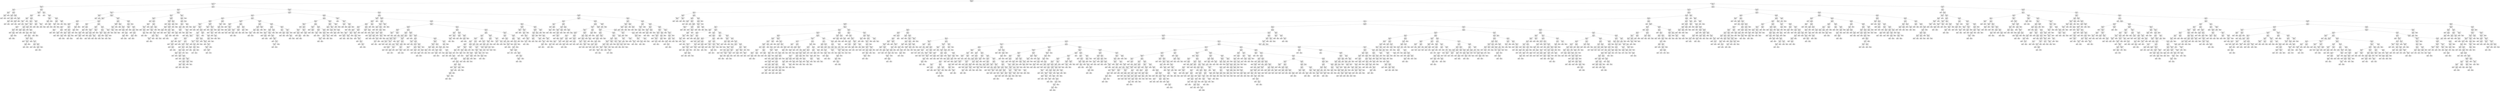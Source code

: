 digraph Tree {
node [shape=box, style="rounded", color="black", fontname=helvetica] ;
edge [fontname=helvetica] ;
0 [label="Duration <= 34.5\nmse = 1.7\nsamples = 3898\nvalue = 3.7"] ;
1 [label="year <= 2011.5\nmse = 1.1\nsamples = 1157\nvalue = 3.0"] ;
0 -> 1 [labeldistance=2.5, labelangle=45, headlabel="True"] ;
2 [label="Duration <= 15.5\nmse = 1.0\nsamples = 103\nvalue = 2.1"] ;
1 -> 2 ;
3 [label="hour <= 5.0\nmse = 0.4\nsamples = 26\nvalue = 1.5"] ;
2 -> 3 ;
4 [label="day <= 21.5\nmse = 0.1\nsamples = 6\nvalue = 2.1"] ;
3 -> 4 ;
5 [label="day <= 14.0\nmse = 0.2\nsamples = 3\nvalue = 2.3"] ;
4 -> 5 ;
6 [label="mse = 0.0\nsamples = 2\nvalue = 2.0"] ;
5 -> 6 ;
7 [label="mse = 0.0\nsamples = 1\nvalue = 3.0"] ;
5 -> 7 ;
8 [label="mse = 0.0\nsamples = 3\nvalue = 2.0"] ;
4 -> 8 ;
9 [label="day <= 23.5\nmse = 0.4\nsamples = 20\nvalue = 1.3"] ;
3 -> 9 ;
10 [label="hour <= 15.5\nmse = 0.2\nsamples = 14\nvalue = 1.2"] ;
9 -> 10 ;
11 [label="mse = 0.0\nsamples = 9\nvalue = 1.0"] ;
10 -> 11 ;
12 [label="day <= 12.5\nmse = 0.6\nsamples = 5\nvalue = 1.6"] ;
10 -> 12 ;
13 [label="day <= 9.5\nmse = 0.2\nsamples = 2\nvalue = 2.5"] ;
12 -> 13 ;
14 [label="mse = 0.0\nsamples = 1\nvalue = 2.0"] ;
13 -> 14 ;
15 [label="mse = 0.0\nsamples = 1\nvalue = 3.0"] ;
13 -> 15 ;
16 [label="mse = 0.0\nsamples = 3\nvalue = 1.0"] ;
12 -> 16 ;
17 [label="day <= 25.5\nmse = 0.5\nsamples = 6\nvalue = 1.8"] ;
9 -> 17 ;
18 [label="mse = 0.0\nsamples = 1\nvalue = 3.0"] ;
17 -> 18 ;
19 [label="hour <= 9.5\nmse = 0.2\nsamples = 5\nvalue = 1.6"] ;
17 -> 19 ;
20 [label="day <= 29.0\nmse = 0.2\nsamples = 3\nvalue = 1.3"] ;
19 -> 20 ;
21 [label="mse = 0.0\nsamples = 2\nvalue = 1.0"] ;
20 -> 21 ;
22 [label="mse = 0.0\nsamples = 1\nvalue = 2.0"] ;
20 -> 22 ;
23 [label="mse = 0.0\nsamples = 2\nvalue = 2.0"] ;
19 -> 23 ;
24 [label="month <= 9.5\nmse = 1.0\nsamples = 77\nvalue = 2.3"] ;
2 -> 24 ;
25 [label="Duration <= 33.5\nmse = 0.7\nsamples = 59\nvalue = 2.1"] ;
24 -> 25 ;
26 [label="hour <= 1.5\nmse = 0.6\nsamples = 58\nvalue = 2.0"] ;
25 -> 26 ;
27 [label="hour <= 0.5\nmse = 0.2\nsamples = 7\nvalue = 2.6"] ;
26 -> 27 ;
28 [label="Duration <= 22.5\nmse = 0.2\nsamples = 4\nvalue = 2.2"] ;
27 -> 28 ;
29 [label="mse = 0.0\nsamples = 1\nvalue = 3.0"] ;
28 -> 29 ;
30 [label="mse = 0.0\nsamples = 3\nvalue = 2.0"] ;
28 -> 30 ;
31 [label="mse = 0.0\nsamples = 3\nvalue = 3.0"] ;
27 -> 31 ;
32 [label="month <= 8.5\nmse = 0.6\nsamples = 51\nvalue = 2.0"] ;
26 -> 32 ;
33 [label="month <= 7.5\nmse = 0.5\nsamples = 45\nvalue = 1.9"] ;
32 -> 33 ;
34 [label="Duration <= 19.5\nmse = 0.5\nsamples = 36\nvalue = 2.0"] ;
33 -> 34 ;
35 [label="day <= 24.5\nmse = 0.2\nsamples = 12\nvalue = 1.7"] ;
34 -> 35 ;
36 [label="month <= 3.0\nmse = 0.2\nsamples = 10\nvalue = 1.8"] ;
35 -> 36 ;
37 [label="mse = 0.0\nsamples = 1\nvalue = 1.0"] ;
36 -> 37 ;
38 [label="day <= 6.0\nmse = 0.1\nsamples = 9\nvalue = 1.9"] ;
36 -> 38 ;
39 [label="hour <= 9.5\nmse = 0.2\nsamples = 3\nvalue = 1.7"] ;
38 -> 39 ;
40 [label="mse = 0.0\nsamples = 1\nvalue = 1.0"] ;
39 -> 40 ;
41 [label="mse = 0.0\nsamples = 2\nvalue = 2.0"] ;
39 -> 41 ;
42 [label="mse = 0.0\nsamples = 6\nvalue = 2.0"] ;
38 -> 42 ;
43 [label="mse = 0.0\nsamples = 2\nvalue = 1.0"] ;
35 -> 43 ;
44 [label="hour <= 2.5\nmse = 0.5\nsamples = 24\nvalue = 2.2"] ;
34 -> 44 ;
45 [label="day <= 15.0\nmse = 0.2\nsamples = 2\nvalue = 1.3"] ;
44 -> 45 ;
46 [label="mse = 0.0\nsamples = 1\nvalue = 2.0"] ;
45 -> 46 ;
47 [label="mse = 0.0\nsamples = 1\nvalue = 1.0"] ;
45 -> 47 ;
48 [label="hour <= 8.5\nmse = 0.4\nsamples = 22\nvalue = 2.3"] ;
44 -> 48 ;
49 [label="mse = 0.0\nsamples = 3\nvalue = 3.0"] ;
48 -> 49 ;
50 [label="day <= 7.5\nmse = 0.4\nsamples = 19\nvalue = 2.2"] ;
48 -> 50 ;
51 [label="mse = 0.0\nsamples = 2\nvalue = 3.0"] ;
50 -> 51 ;
52 [label="day <= 11.5\nmse = 0.4\nsamples = 17\nvalue = 2.1"] ;
50 -> 52 ;
53 [label="Duration <= 23.5\nmse = 0.5\nsamples = 6\nvalue = 1.9"] ;
52 -> 53 ;
54 [label="mse = 0.0\nsamples = 1\nvalue = 3.0"] ;
53 -> 54 ;
55 [label="Duration <= 25.5\nmse = 0.2\nsamples = 5\nvalue = 1.6"] ;
53 -> 55 ;
56 [label="day <= 9.0\nmse = 0.2\nsamples = 3\nvalue = 1.2"] ;
55 -> 56 ;
57 [label="mse = 0.0\nsamples = 1\nvalue = 2.0"] ;
56 -> 57 ;
58 [label="mse = 0.0\nsamples = 2\nvalue = 1.0"] ;
56 -> 58 ;
59 [label="mse = 0.0\nsamples = 2\nvalue = 2.0"] ;
55 -> 59 ;
60 [label="day <= 12.5\nmse = 0.2\nsamples = 11\nvalue = 2.3"] ;
52 -> 60 ;
61 [label="mse = 0.0\nsamples = 1\nvalue = 3.0"] ;
60 -> 61 ;
62 [label="hour <= 10.5\nmse = 0.2\nsamples = 10\nvalue = 2.3"] ;
60 -> 62 ;
63 [label="day <= 19.0\nmse = 0.2\nsamples = 3\nvalue = 2.5"] ;
62 -> 63 ;
64 [label="mse = 0.0\nsamples = 2\nvalue = 2.0"] ;
63 -> 64 ;
65 [label="mse = 0.0\nsamples = 1\nvalue = 3.0"] ;
63 -> 65 ;
66 [label="day <= 16.5\nmse = 0.1\nsamples = 7\nvalue = 2.1"] ;
62 -> 66 ;
67 [label="hour <= 19.0\nmse = 0.2\nsamples = 2\nvalue = 2.5"] ;
66 -> 67 ;
68 [label="mse = 0.0\nsamples = 1\nvalue = 3.0"] ;
67 -> 68 ;
69 [label="mse = 0.0\nsamples = 1\nvalue = 2.0"] ;
67 -> 69 ;
70 [label="mse = 0.0\nsamples = 5\nvalue = 2.0"] ;
66 -> 70 ;
71 [label="Duration <= 32.5\nmse = 0.4\nsamples = 9\nvalue = 1.4"] ;
33 -> 71 ;
72 [label="day <= 10.0\nmse = 0.2\nsamples = 8\nvalue = 1.3"] ;
71 -> 72 ;
73 [label="mse = 0.0\nsamples = 2\nvalue = 1.0"] ;
72 -> 73 ;
74 [label="day <= 12.5\nmse = 0.2\nsamples = 6\nvalue = 1.5"] ;
72 -> 74 ;
75 [label="mse = 0.0\nsamples = 2\nvalue = 2.0"] ;
74 -> 75 ;
76 [label="hour <= 20.0\nmse = 0.2\nsamples = 4\nvalue = 1.2"] ;
74 -> 76 ;
77 [label="mse = 0.0\nsamples = 3\nvalue = 1.0"] ;
76 -> 77 ;
78 [label="mse = 0.0\nsamples = 1\nvalue = 2.0"] ;
76 -> 78 ;
79 [label="mse = 0.0\nsamples = 1\nvalue = 3.0"] ;
71 -> 79 ;
80 [label="hour <= 14.5\nmse = 1.0\nsamples = 6\nvalue = 2.6"] ;
32 -> 80 ;
81 [label="day <= 24.5\nmse = 0.1\nsamples = 4\nvalue = 2.2"] ;
80 -> 81 ;
82 [label="mse = 0.0\nsamples = 3\nvalue = 2.0"] ;
81 -> 82 ;
83 [label="mse = 0.0\nsamples = 1\nvalue = 3.0"] ;
81 -> 83 ;
84 [label="Duration <= 21.5\nmse = 1.0\nsamples = 2\nvalue = 4.0"] ;
80 -> 84 ;
85 [label="mse = 0.0\nsamples = 1\nvalue = 5.0"] ;
84 -> 85 ;
86 [label="mse = 0.0\nsamples = 1\nvalue = 3.0"] ;
84 -> 86 ;
87 [label="mse = 0.0\nsamples = 1\nvalue = 4.0"] ;
25 -> 87 ;
88 [label="day <= 9.5\nmse = 1.1\nsamples = 18\nvalue = 3.1"] ;
24 -> 88 ;
89 [label="mse = 0.0\nsamples = 1\nvalue = 1.0"] ;
88 -> 89 ;
90 [label="day <= 15.0\nmse = 0.9\nsamples = 17\nvalue = 3.2"] ;
88 -> 90 ;
91 [label="Duration <= 26.5\nmse = 0.7\nsamples = 7\nvalue = 3.9"] ;
90 -> 91 ;
92 [label="hour <= 9.0\nmse = 0.2\nsamples = 5\nvalue = 3.4"] ;
91 -> 92 ;
93 [label="mse = 0.0\nsamples = 1\nvalue = 4.0"] ;
92 -> 93 ;
94 [label="hour <= 20.0\nmse = 0.2\nsamples = 4\nvalue = 3.2"] ;
92 -> 94 ;
95 [label="mse = 0.0\nsamples = 3\nvalue = 3.0"] ;
94 -> 95 ;
96 [label="mse = 0.0\nsamples = 1\nvalue = 4.0"] ;
94 -> 96 ;
97 [label="mse = 0.0\nsamples = 2\nvalue = 5.0"] ;
91 -> 97 ;
98 [label="day <= 27.0\nmse = 0.5\nsamples = 10\nvalue = 2.8"] ;
90 -> 98 ;
99 [label="day <= 23.0\nmse = 0.2\nsamples = 6\nvalue = 2.4"] ;
98 -> 99 ;
100 [label="month <= 11.5\nmse = 0.2\nsamples = 4\nvalue = 2.7"] ;
99 -> 100 ;
101 [label="mse = 0.0\nsamples = 3\nvalue = 3.0"] ;
100 -> 101 ;
102 [label="mse = 0.0\nsamples = 1\nvalue = 2.0"] ;
100 -> 102 ;
103 [label="mse = 0.0\nsamples = 2\nvalue = 2.0"] ;
99 -> 103 ;
104 [label="day <= 28.5\nmse = 0.2\nsamples = 4\nvalue = 3.4"] ;
98 -> 104 ;
105 [label="mse = 0.0\nsamples = 1\nvalue = 4.0"] ;
104 -> 105 ;
106 [label="mse = 0.0\nsamples = 3\nvalue = 3.0"] ;
104 -> 106 ;
107 [label="hour <= 6.5\nmse = 1.0\nsamples = 1054\nvalue = 3.1"] ;
1 -> 107 ;
108 [label="hour <= 3.5\nmse = 1.6\nsamples = 178\nvalue = 3.7"] ;
107 -> 108 ;
109 [label="Duration <= 18.5\nmse = 1.0\nsamples = 111\nvalue = 3.2"] ;
108 -> 109 ;
110 [label="year <= 2014.5\nmse = 0.2\nsamples = 4\nvalue = 1.5"] ;
109 -> 110 ;
111 [label="mse = 0.0\nsamples = 2\nvalue = 1.0"] ;
110 -> 111 ;
112 [label="mse = 0.0\nsamples = 2\nvalue = 2.0"] ;
110 -> 112 ;
113 [label="Duration <= 30.5\nmse = 0.9\nsamples = 107\nvalue = 3.3"] ;
109 -> 113 ;
114 [label="month <= 6.5\nmse = 0.7\nsamples = 70\nvalue = 3.1"] ;
113 -> 114 ;
115 [label="day <= 25.5\nmse = 0.8\nsamples = 31\nvalue = 3.4"] ;
114 -> 115 ;
116 [label="day <= 15.5\nmse = 0.8\nsamples = 25\nvalue = 3.6"] ;
115 -> 116 ;
117 [label="day <= 4.5\nmse = 0.2\nsamples = 14\nvalue = 3.2"] ;
116 -> 117 ;
118 [label="month <= 1.5\nmse = 0.2\nsamples = 4\nvalue = 3.8"] ;
117 -> 118 ;
119 [label="mse = 0.0\nsamples = 1\nvalue = 3.0"] ;
118 -> 119 ;
120 [label="mse = 0.0\nsamples = 3\nvalue = 4.0"] ;
118 -> 120 ;
121 [label="day <= 5.5\nmse = 0.1\nsamples = 10\nvalue = 3.1"] ;
117 -> 121 ;
122 [label="year <= 2014.5\nmse = 0.2\nsamples = 3\nvalue = 3.2"] ;
121 -> 122 ;
123 [label="mse = 0.0\nsamples = 2\nvalue = 3.0"] ;
122 -> 123 ;
124 [label="mse = 0.0\nsamples = 1\nvalue = 4.0"] ;
122 -> 124 ;
125 [label="mse = 0.0\nsamples = 7\nvalue = 3.0"] ;
121 -> 125 ;
126 [label="day <= 17.5\nmse = 1.0\nsamples = 11\nvalue = 4.1"] ;
116 -> 126 ;
127 [label="mse = 0.0\nsamples = 2\nvalue = 5.0"] ;
126 -> 127 ;
128 [label="hour <= 1.5\nmse = 1.0\nsamples = 9\nvalue = 3.8"] ;
126 -> 128 ;
129 [label="month <= 5.0\nmse = 0.4\nsamples = 4\nvalue = 3.0"] ;
128 -> 129 ;
130 [label="month <= 3.5\nmse = 0.2\nsamples = 3\nvalue = 2.8"] ;
129 -> 130 ;
131 [label="mse = 0.0\nsamples = 2\nvalue = 3.0"] ;
130 -> 131 ;
132 [label="mse = 0.0\nsamples = 1\nvalue = 2.0"] ;
130 -> 132 ;
133 [label="mse = 0.0\nsamples = 1\nvalue = 4.0"] ;
129 -> 133 ;
134 [label="year <= 2016.0\nmse = 0.8\nsamples = 5\nvalue = 4.3"] ;
128 -> 134 ;
135 [label="hour <= 2.5\nmse = 0.2\nsamples = 4\nvalue = 4.8"] ;
134 -> 135 ;
136 [label="mse = 0.0\nsamples = 1\nvalue = 4.0"] ;
135 -> 136 ;
137 [label="mse = 0.0\nsamples = 3\nvalue = 5.0"] ;
135 -> 137 ;
138 [label="mse = 0.0\nsamples = 1\nvalue = 3.0"] ;
134 -> 138 ;
139 [label="month <= 4.0\nmse = 0.2\nsamples = 6\nvalue = 2.7"] ;
115 -> 139 ;
140 [label="day <= 26.5\nmse = 0.1\nsamples = 5\nvalue = 2.9"] ;
139 -> 140 ;
141 [label="hour <= 2.0\nmse = 0.2\nsamples = 2\nvalue = 2.7"] ;
140 -> 141 ;
142 [label="mse = 0.0\nsamples = 1\nvalue = 2.0"] ;
141 -> 142 ;
143 [label="mse = 0.0\nsamples = 1\nvalue = 3.0"] ;
141 -> 143 ;
144 [label="mse = 0.0\nsamples = 3\nvalue = 3.0"] ;
140 -> 144 ;
145 [label="mse = 0.0\nsamples = 1\nvalue = 2.0"] ;
139 -> 145 ;
146 [label="day <= 6.0\nmse = 0.6\nsamples = 39\nvalue = 2.8"] ;
114 -> 146 ;
147 [label="day <= 2.0\nmse = 0.5\nsamples = 6\nvalue = 2.2"] ;
146 -> 147 ;
148 [label="mse = 0.0\nsamples = 1\nvalue = 1.0"] ;
147 -> 148 ;
149 [label="day <= 4.0\nmse = 0.4\nsamples = 5\nvalue = 2.4"] ;
147 -> 149 ;
150 [label="hour <= 2.0\nmse = 0.5\nsamples = 4\nvalue = 2.6"] ;
149 -> 150 ;
151 [label="month <= 9.5\nmse = 0.6\nsamples = 3\nvalue = 2.8"] ;
150 -> 151 ;
152 [label="mse = 0.0\nsamples = 1\nvalue = 2.0"] ;
151 -> 152 ;
153 [label="year <= 2015.0\nmse = 0.2\nsamples = 2\nvalue = 3.3"] ;
151 -> 153 ;
154 [label="mse = 0.0\nsamples = 1\nvalue = 4.0"] ;
153 -> 154 ;
155 [label="mse = 0.0\nsamples = 1\nvalue = 3.0"] ;
153 -> 155 ;
156 [label="mse = 0.0\nsamples = 1\nvalue = 2.0"] ;
150 -> 156 ;
157 [label="mse = 0.0\nsamples = 1\nvalue = 2.0"] ;
149 -> 157 ;
158 [label="day <= 17.5\nmse = 0.5\nsamples = 33\nvalue = 3.0"] ;
146 -> 158 ;
159 [label="day <= 15.5\nmse = 0.7\nsamples = 14\nvalue = 3.4"] ;
158 -> 159 ;
160 [label="Duration <= 23.5\nmse = 0.5\nsamples = 11\nvalue = 3.2"] ;
159 -> 160 ;
161 [label="day <= 10.0\nmse = 0.2\nsamples = 2\nvalue = 4.5"] ;
160 -> 161 ;
162 [label="mse = 0.0\nsamples = 1\nvalue = 5.0"] ;
161 -> 162 ;
163 [label="mse = 0.0\nsamples = 1\nvalue = 4.0"] ;
161 -> 163 ;
164 [label="hour <= 2.5\nmse = 0.3\nsamples = 9\nvalue = 3.0"] ;
160 -> 164 ;
165 [label="day <= 9.5\nmse = 0.2\nsamples = 6\nvalue = 2.8"] ;
164 -> 165 ;
166 [label="mse = 0.0\nsamples = 4\nvalue = 3.0"] ;
165 -> 166 ;
167 [label="mse = 0.0\nsamples = 2\nvalue = 2.0"] ;
165 -> 167 ;
168 [label="Duration <= 27.0\nmse = 0.2\nsamples = 3\nvalue = 3.5"] ;
164 -> 168 ;
169 [label="mse = 0.0\nsamples = 2\nvalue = 3.0"] ;
168 -> 169 ;
170 [label="mse = 0.0\nsamples = 1\nvalue = 4.0"] ;
168 -> 170 ;
171 [label="Duration <= 28.5\nmse = 0.2\nsamples = 3\nvalue = 4.3"] ;
159 -> 171 ;
172 [label="mse = 0.0\nsamples = 2\nvalue = 4.0"] ;
171 -> 172 ;
173 [label="mse = 0.0\nsamples = 1\nvalue = 5.0"] ;
171 -> 173 ;
174 [label="hour <= 2.5\nmse = 0.2\nsamples = 19\nvalue = 2.8"] ;
158 -> 174 ;
175 [label="month <= 7.5\nmse = 0.1\nsamples = 16\nvalue = 2.8"] ;
174 -> 175 ;
176 [label="Duration <= 26.0\nmse = 0.2\nsamples = 6\nvalue = 2.7"] ;
175 -> 176 ;
177 [label="day <= 24.5\nmse = 0.2\nsamples = 3\nvalue = 2.4"] ;
176 -> 177 ;
178 [label="mse = 0.0\nsamples = 1\nvalue = 3.0"] ;
177 -> 178 ;
179 [label="mse = 0.0\nsamples = 2\nvalue = 2.0"] ;
177 -> 179 ;
180 [label="mse = 0.0\nsamples = 3\nvalue = 3.0"] ;
176 -> 180 ;
181 [label="day <= 21.0\nmse = 0.1\nsamples = 10\nvalue = 2.9"] ;
175 -> 181 ;
182 [label="year <= 2012.5\nmse = 0.2\nsamples = 2\nvalue = 2.5"] ;
181 -> 182 ;
183 [label="mse = 0.0\nsamples = 1\nvalue = 3.0"] ;
182 -> 183 ;
184 [label="mse = 0.0\nsamples = 1\nvalue = 2.0"] ;
182 -> 184 ;
185 [label="mse = 0.0\nsamples = 8\nvalue = 3.0"] ;
181 -> 185 ;
186 [label="Duration <= 29.5\nmse = 0.2\nsamples = 3\nvalue = 2.2"] ;
174 -> 186 ;
187 [label="mse = 0.0\nsamples = 2\nvalue = 2.0"] ;
186 -> 187 ;
188 [label="mse = 0.0\nsamples = 1\nvalue = 3.0"] ;
186 -> 188 ;
189 [label="year <= 2014.5\nmse = 0.9\nsamples = 37\nvalue = 3.6"] ;
113 -> 189 ;
190 [label="hour <= 0.5\nmse = 0.9\nsamples = 17\nvalue = 3.3"] ;
189 -> 190 ;
191 [label="year <= 2013.5\nmse = 0.9\nsamples = 8\nvalue = 2.9"] ;
190 -> 191 ;
192 [label="month <= 4.0\nmse = 0.7\nsamples = 6\nvalue = 3.3"] ;
191 -> 192 ;
193 [label="Duration <= 33.0\nmse = 1.7\nsamples = 2\nvalue = 3.8"] ;
192 -> 193 ;
194 [label="mse = 0.0\nsamples = 1\nvalue = 3.0"] ;
193 -> 194 ;
195 [label="mse = 0.0\nsamples = 1\nvalue = 6.0"] ;
193 -> 195 ;
196 [label="mse = 0.0\nsamples = 4\nvalue = 3.0"] ;
192 -> 196 ;
197 [label="mse = 0.0\nsamples = 2\nvalue = 2.0"] ;
191 -> 197 ;
198 [label="month <= 4.5\nmse = 0.5\nsamples = 9\nvalue = 3.8"] ;
190 -> 198 ;
199 [label="mse = 0.0\nsamples = 1\nvalue = 5.0"] ;
198 -> 199 ;
200 [label="month <= 7.5\nmse = 0.4\nsamples = 8\nvalue = 3.7"] ;
198 -> 200 ;
201 [label="mse = 0.0\nsamples = 3\nvalue = 3.0"] ;
200 -> 201 ;
202 [label="day <= 9.5\nmse = 0.2\nsamples = 5\nvalue = 4.0"] ;
200 -> 202 ;
203 [label="mse = 0.0\nsamples = 1\nvalue = 5.0"] ;
202 -> 203 ;
204 [label="hour <= 1.5\nmse = 0.1\nsamples = 4\nvalue = 3.9"] ;
202 -> 204 ;
205 [label="day <= 13.5\nmse = 0.2\nsamples = 2\nvalue = 3.7"] ;
204 -> 205 ;
206 [label="mse = 0.0\nsamples = 1\nvalue = 4.0"] ;
205 -> 206 ;
207 [label="mse = 0.0\nsamples = 1\nvalue = 3.0"] ;
205 -> 207 ;
208 [label="mse = 0.0\nsamples = 2\nvalue = 4.0"] ;
204 -> 208 ;
209 [label="day <= 24.5\nmse = 0.7\nsamples = 20\nvalue = 4.0"] ;
189 -> 209 ;
210 [label="month <= 2.5\nmse = 0.6\nsamples = 18\nvalue = 4.2"] ;
209 -> 210 ;
211 [label="Duration <= 31.5\nmse = 0.2\nsamples = 2\nvalue = 5.5"] ;
210 -> 211 ;
212 [label="mse = 0.0\nsamples = 1\nvalue = 6.0"] ;
211 -> 212 ;
213 [label="mse = 0.0\nsamples = 1\nvalue = 5.0"] ;
211 -> 213 ;
214 [label="day <= 23.0\nmse = 0.4\nsamples = 16\nvalue = 4.1"] ;
210 -> 214 ;
215 [label="hour <= 0.5\nmse = 0.3\nsamples = 15\nvalue = 4.0"] ;
214 -> 215 ;
216 [label="mse = 0.0\nsamples = 3\nvalue = 3.0"] ;
215 -> 216 ;
217 [label="day <= 8.5\nmse = 0.1\nsamples = 12\nvalue = 4.2"] ;
215 -> 217 ;
218 [label="month <= 8.0\nmse = 0.2\nsamples = 5\nvalue = 4.6"] ;
217 -> 218 ;
219 [label="mse = 0.0\nsamples = 2\nvalue = 4.0"] ;
218 -> 219 ;
220 [label="mse = 0.0\nsamples = 3\nvalue = 5.0"] ;
218 -> 220 ;
221 [label="mse = 0.0\nsamples = 7\nvalue = 4.0"] ;
217 -> 221 ;
222 [label="mse = 0.0\nsamples = 1\nvalue = 6.0"] ;
214 -> 222 ;
223 [label="mse = 0.0\nsamples = 2\nvalue = 3.0"] ;
209 -> 223 ;
224 [label="Duration <= 31.5\nmse = 1.4\nsamples = 67\nvalue = 4.5"] ;
108 -> 224 ;
225 [label="month <= 5.5\nmse = 1.1\nsamples = 46\nvalue = 4.2"] ;
224 -> 225 ;
226 [label="year <= 2013.5\nmse = 1.2\nsamples = 21\nvalue = 4.5"] ;
225 -> 226 ;
227 [label="mse = 0.0\nsamples = 1\nvalue = 6.0"] ;
226 -> 227 ;
228 [label="day <= 14.5\nmse = 1.1\nsamples = 20\nvalue = 4.3"] ;
226 -> 228 ;
229 [label="day <= 13.0\nmse = 0.7\nsamples = 8\nvalue = 4.9"] ;
228 -> 229 ;
230 [label="Duration <= 24.5\nmse = 0.4\nsamples = 7\nvalue = 4.5"] ;
229 -> 230 ;
231 [label="mse = 0.0\nsamples = 2\nvalue = 5.0"] ;
230 -> 231 ;
232 [label="month <= 4.5\nmse = 0.3\nsamples = 5\nvalue = 4.0"] ;
230 -> 232 ;
233 [label="day <= 2.0\nmse = 0.2\nsamples = 4\nvalue = 3.8"] ;
232 -> 233 ;
234 [label="mse = 0.0\nsamples = 1\nvalue = 3.0"] ;
233 -> 234 ;
235 [label="mse = 0.0\nsamples = 3\nvalue = 4.0"] ;
233 -> 235 ;
236 [label="mse = 0.0\nsamples = 1\nvalue = 5.0"] ;
232 -> 236 ;
237 [label="mse = 0.0\nsamples = 1\nvalue = 6.0"] ;
229 -> 237 ;
238 [label="day <= 27.5\nmse = 0.9\nsamples = 12\nvalue = 3.8"] ;
228 -> 238 ;
239 [label="hour <= 4.5\nmse = 0.7\nsamples = 10\nvalue = 4.0"] ;
238 -> 239 ;
240 [label="mse = 0.0\nsamples = 2\nvalue = 5.0"] ;
239 -> 240 ;
241 [label="Duration <= 19.0\nmse = 0.5\nsamples = 8\nvalue = 3.8"] ;
239 -> 241 ;
242 [label="mse = 0.0\nsamples = 1\nvalue = 5.0"] ;
241 -> 242 ;
243 [label="year <= 2017.0\nmse = 0.4\nsamples = 7\nvalue = 3.6"] ;
241 -> 243 ;
244 [label="day <= 24.5\nmse = 0.4\nsamples = 5\nvalue = 3.9"] ;
243 -> 244 ;
245 [label="Duration <= 26.5\nmse = 0.2\nsamples = 3\nvalue = 4.2"] ;
244 -> 245 ;
246 [label="mse = 0.0\nsamples = 1\nvalue = 5.0"] ;
245 -> 246 ;
247 [label="mse = 0.0\nsamples = 2\nvalue = 4.0"] ;
245 -> 247 ;
248 [label="mse = 0.0\nsamples = 2\nvalue = 3.0"] ;
244 -> 248 ;
249 [label="Duration <= 23.5\nmse = 0.2\nsamples = 2\nvalue = 3.2"] ;
243 -> 249 ;
250 [label="mse = 0.0\nsamples = 1\nvalue = 4.0"] ;
249 -> 250 ;
251 [label="mse = 0.0\nsamples = 1\nvalue = 3.0"] ;
249 -> 251 ;
252 [label="month <= 3.0\nmse = 0.2\nsamples = 2\nvalue = 2.5"] ;
238 -> 252 ;
253 [label="mse = 0.0\nsamples = 1\nvalue = 3.0"] ;
252 -> 253 ;
254 [label="mse = 0.0\nsamples = 1\nvalue = 2.0"] ;
252 -> 254 ;
255 [label="year <= 2016.5\nmse = 0.8\nsamples = 25\nvalue = 3.9"] ;
225 -> 255 ;
256 [label="year <= 2013.5\nmse = 0.6\nsamples = 22\nvalue = 3.8"] ;
255 -> 256 ;
257 [label="mse = 0.0\nsamples = 3\nvalue = 3.0"] ;
256 -> 257 ;
258 [label="month <= 7.5\nmse = 0.6\nsamples = 19\nvalue = 3.9"] ;
256 -> 258 ;
259 [label="month <= 6.5\nmse = 0.2\nsamples = 6\nvalue = 3.4"] ;
258 -> 259 ;
260 [label="day <= 5.5\nmse = 0.1\nsamples = 3\nvalue = 3.8"] ;
259 -> 260 ;
261 [label="mse = 0.0\nsamples = 1\nvalue = 3.0"] ;
260 -> 261 ;
262 [label="mse = 0.0\nsamples = 2\nvalue = 4.0"] ;
260 -> 262 ;
263 [label="mse = 0.0\nsamples = 3\nvalue = 3.0"] ;
259 -> 263 ;
264 [label="year <= 2015.5\nmse = 0.5\nsamples = 13\nvalue = 4.2"] ;
258 -> 264 ;
265 [label="hour <= 5.0\nmse = 0.5\nsamples = 8\nvalue = 4.5"] ;
264 -> 265 ;
266 [label="mse = 0.0\nsamples = 4\nvalue = 4.0"] ;
265 -> 266 ;
267 [label="Duration <= 27.5\nmse = 0.6\nsamples = 4\nvalue = 5.0"] ;
265 -> 267 ;
268 [label="month <= 11.5\nmse = 0.2\nsamples = 3\nvalue = 4.6"] ;
267 -> 268 ;
269 [label="mse = 0.0\nsamples = 2\nvalue = 5.0"] ;
268 -> 269 ;
270 [label="mse = 0.0\nsamples = 1\nvalue = 4.0"] ;
268 -> 270 ;
271 [label="mse = 0.0\nsamples = 1\nvalue = 6.0"] ;
267 -> 271 ;
272 [label="day <= 4.0\nmse = 0.2\nsamples = 5\nvalue = 3.7"] ;
264 -> 272 ;
273 [label="mse = 0.0\nsamples = 1\nvalue = 3.0"] ;
272 -> 273 ;
274 [label="month <= 8.5\nmse = 0.1\nsamples = 4\nvalue = 3.8"] ;
272 -> 274 ;
275 [label="mse = 0.0\nsamples = 1\nvalue = 3.0"] ;
274 -> 275 ;
276 [label="mse = 0.0\nsamples = 3\nvalue = 4.0"] ;
274 -> 276 ;
277 [label="day <= 12.5\nmse = 1.5\nsamples = 3\nvalue = 5.0"] ;
255 -> 277 ;
278 [label="hour <= 5.0\nmse = 0.2\nsamples = 2\nvalue = 4.3"] ;
277 -> 278 ;
279 [label="mse = 0.0\nsamples = 1\nvalue = 4.0"] ;
278 -> 279 ;
280 [label="mse = 0.0\nsamples = 1\nvalue = 5.0"] ;
278 -> 280 ;
281 [label="mse = 0.0\nsamples = 1\nvalue = 7.0"] ;
277 -> 281 ;
282 [label="month <= 11.5\nmse = 1.1\nsamples = 21\nvalue = 5.3"] ;
224 -> 282 ;
283 [label="month <= 9.5\nmse = 0.8\nsamples = 20\nvalue = 5.1"] ;
282 -> 283 ;
284 [label="hour <= 5.5\nmse = 0.8\nsamples = 18\nvalue = 5.2"] ;
283 -> 284 ;
285 [label="month <= 8.5\nmse = 0.4\nsamples = 13\nvalue = 5.4"] ;
284 -> 285 ;
286 [label="hour <= 4.5\nmse = 0.4\nsamples = 11\nvalue = 5.2"] ;
285 -> 286 ;
287 [label="year <= 2016.5\nmse = 0.1\nsamples = 5\nvalue = 4.9"] ;
286 -> 287 ;
288 [label="mse = 0.0\nsamples = 4\nvalue = 5.0"] ;
287 -> 288 ;
289 [label="mse = 0.0\nsamples = 1\nvalue = 4.0"] ;
287 -> 289 ;
290 [label="Duration <= 32.5\nmse = 0.5\nsamples = 6\nvalue = 5.6"] ;
286 -> 290 ;
291 [label="month <= 3.0\nmse = 0.2\nsamples = 2\nvalue = 6.2"] ;
290 -> 291 ;
292 [label="mse = 0.0\nsamples = 1\nvalue = 7.0"] ;
291 -> 292 ;
293 [label="mse = 0.0\nsamples = 1\nvalue = 6.0"] ;
291 -> 293 ;
294 [label="mse = 0.0\nsamples = 4\nvalue = 5.0"] ;
290 -> 294 ;
295 [label="mse = 0.0\nsamples = 2\nvalue = 6.0"] ;
285 -> 295 ;
296 [label="day <= 7.0\nmse = 1.2\nsamples = 5\nvalue = 4.5"] ;
284 -> 296 ;
297 [label="mse = 0.0\nsamples = 1\nvalue = 2.0"] ;
296 -> 297 ;
298 [label="mse = 0.0\nsamples = 4\nvalue = 5.0"] ;
296 -> 298 ;
299 [label="mse = 0.0\nsamples = 2\nvalue = 4.0"] ;
283 -> 299 ;
300 [label="mse = 0.0\nsamples = 1\nvalue = 7.0"] ;
282 -> 300 ;
301 [label="Duration <= 24.5\nmse = 0.8\nsamples = 876\nvalue = 3.0"] ;
107 -> 301 ;
302 [label="year <= 2015.5\nmse = 0.7\nsamples = 284\nvalue = 2.7"] ;
301 -> 302 ;
303 [label="hour <= 15.5\nmse = 0.7\nsamples = 189\nvalue = 2.6"] ;
302 -> 303 ;
304 [label="day <= 27.5\nmse = 0.6\nsamples = 110\nvalue = 2.4"] ;
303 -> 304 ;
305 [label="day <= 24.5\nmse = 0.6\nsamples = 99\nvalue = 2.4"] ;
304 -> 305 ;
306 [label="Duration <= 15.5\nmse = 0.6\nsamples = 84\nvalue = 2.4"] ;
305 -> 306 ;
307 [label="month <= 1.5\nmse = 0.2\nsamples = 6\nvalue = 1.7"] ;
306 -> 307 ;
308 [label="mse = 0.0\nsamples = 2\nvalue = 1.0"] ;
307 -> 308 ;
309 [label="mse = 0.0\nsamples = 4\nvalue = 2.0"] ;
307 -> 309 ;
310 [label="Duration <= 16.5\nmse = 0.6\nsamples = 78\nvalue = 2.5"] ;
306 -> 310 ;
311 [label="mse = 0.0\nsamples = 1\nvalue = 4.0"] ;
310 -> 311 ;
312 [label="day <= 22.5\nmse = 0.6\nsamples = 77\nvalue = 2.5"] ;
310 -> 312 ;
313 [label="hour <= 12.5\nmse = 0.5\nsamples = 71\nvalue = 2.4"] ;
312 -> 313 ;
314 [label="Duration <= 17.5\nmse = 0.5\nsamples = 43\nvalue = 2.5"] ;
313 -> 314 ;
315 [label="hour <= 11.5\nmse = 0.4\nsamples = 8\nvalue = 2.1"] ;
314 -> 315 ;
316 [label="day <= 7.5\nmse = 0.2\nsamples = 7\nvalue = 2.3"] ;
315 -> 316 ;
317 [label="mse = 0.0\nsamples = 2\nvalue = 3.0"] ;
316 -> 317 ;
318 [label="year <= 2014.5\nmse = 0.1\nsamples = 5\nvalue = 2.1"] ;
316 -> 318 ;
319 [label="mse = 0.0\nsamples = 3\nvalue = 2.0"] ;
318 -> 319 ;
320 [label="day <= 15.5\nmse = 0.2\nsamples = 2\nvalue = 2.3"] ;
318 -> 320 ;
321 [label="mse = 0.0\nsamples = 1\nvalue = 2.0"] ;
320 -> 321 ;
322 [label="mse = 0.0\nsamples = 1\nvalue = 3.0"] ;
320 -> 322 ;
323 [label="mse = 0.0\nsamples = 1\nvalue = 1.0"] ;
315 -> 323 ;
324 [label="day <= 3.5\nmse = 0.5\nsamples = 35\nvalue = 2.6"] ;
314 -> 324 ;
325 [label="month <= 3.5\nmse = 0.1\nsamples = 4\nvalue = 2.1"] ;
324 -> 325 ;
326 [label="mse = 0.0\nsamples = 1\nvalue = 3.0"] ;
325 -> 326 ;
327 [label="mse = 0.0\nsamples = 3\nvalue = 2.0"] ;
325 -> 327 ;
328 [label="hour <= 11.5\nmse = 0.5\nsamples = 31\nvalue = 2.7"] ;
324 -> 328 ;
329 [label="year <= 2012.5\nmse = 0.4\nsamples = 27\nvalue = 2.6"] ;
328 -> 329 ;
330 [label="mse = 0.0\nsamples = 2\nvalue = 2.0"] ;
329 -> 330 ;
331 [label="month <= 11.5\nmse = 0.4\nsamples = 25\nvalue = 2.7"] ;
329 -> 331 ;
332 [label="month <= 2.5\nmse = 0.4\nsamples = 20\nvalue = 2.8"] ;
331 -> 332 ;
333 [label="month <= 1.5\nmse = 0.9\nsamples = 3\nvalue = 3.3"] ;
332 -> 333 ;
334 [label="mse = 0.0\nsamples = 1\nvalue = 2.0"] ;
333 -> 334 ;
335 [label="mse = 0.0\nsamples = 2\nvalue = 4.0"] ;
333 -> 335 ;
336 [label="month <= 3.5\nmse = 0.4\nsamples = 17\nvalue = 2.7"] ;
332 -> 336 ;
337 [label="year <= 2014.5\nmse = 0.2\nsamples = 4\nvalue = 2.3"] ;
336 -> 337 ;
338 [label="mse = 0.0\nsamples = 3\nvalue = 2.0"] ;
337 -> 338 ;
339 [label="mse = 0.0\nsamples = 1\nvalue = 3.0"] ;
337 -> 339 ;
340 [label="day <= 15.5\nmse = 0.3\nsamples = 13\nvalue = 2.8"] ;
336 -> 340 ;
341 [label="day <= 6.5\nmse = 0.2\nsamples = 8\nvalue = 2.7"] ;
340 -> 341 ;
342 [label="mse = 0.0\nsamples = 2\nvalue = 3.0"] ;
341 -> 342 ;
343 [label="month <= 8.5\nmse = 0.2\nsamples = 6\nvalue = 2.5"] ;
341 -> 343 ;
344 [label="month <= 6.5\nmse = 0.2\nsamples = 4\nvalue = 2.2"] ;
343 -> 344 ;
345 [label="mse = 0.0\nsamples = 1\nvalue = 3.0"] ;
344 -> 345 ;
346 [label="mse = 0.0\nsamples = 3\nvalue = 2.0"] ;
344 -> 346 ;
347 [label="month <= 9.5\nmse = 0.2\nsamples = 2\nvalue = 2.8"] ;
343 -> 347 ;
348 [label="mse = 0.0\nsamples = 1\nvalue = 3.0"] ;
347 -> 348 ;
349 [label="mse = 0.0\nsamples = 1\nvalue = 2.0"] ;
347 -> 349 ;
350 [label="Duration <= 21.5\nmse = 0.2\nsamples = 5\nvalue = 3.4"] ;
340 -> 350 ;
351 [label="year <= 2014.5\nmse = 0.2\nsamples = 3\nvalue = 3.7"] ;
350 -> 351 ;
352 [label="mse = 0.0\nsamples = 1\nvalue = 3.0"] ;
351 -> 352 ;
353 [label="mse = 0.0\nsamples = 2\nvalue = 4.0"] ;
351 -> 353 ;
354 [label="mse = 0.0\nsamples = 2\nvalue = 3.0"] ;
350 -> 354 ;
355 [label="day <= 11.5\nmse = 0.1\nsamples = 5\nvalue = 2.2"] ;
331 -> 355 ;
356 [label="mse = 0.0\nsamples = 1\nvalue = 3.0"] ;
355 -> 356 ;
357 [label="mse = 0.0\nsamples = 4\nvalue = 2.0"] ;
355 -> 357 ;
358 [label="year <= 2014.0\nmse = 0.4\nsamples = 4\nvalue = 3.2"] ;
328 -> 358 ;
359 [label="mse = 0.0\nsamples = 1\nvalue = 4.0"] ;
358 -> 359 ;
360 [label="day <= 10.5\nmse = 0.2\nsamples = 3\nvalue = 2.8"] ;
358 -> 360 ;
361 [label="mse = 0.0\nsamples = 1\nvalue = 2.0"] ;
360 -> 361 ;
362 [label="mse = 0.0\nsamples = 2\nvalue = 3.0"] ;
360 -> 362 ;
363 [label="Duration <= 21.5\nmse = 0.5\nsamples = 28\nvalue = 2.1"] ;
313 -> 363 ;
364 [label="month <= 6.5\nmse = 0.4\nsamples = 12\nvalue = 1.8"] ;
363 -> 364 ;
365 [label="Duration <= 19.5\nmse = 0.2\nsamples = 7\nvalue = 1.5"] ;
364 -> 365 ;
366 [label="mse = 0.0\nsamples = 3\nvalue = 2.0"] ;
365 -> 366 ;
367 [label="day <= 19.5\nmse = 0.2\nsamples = 4\nvalue = 1.4"] ;
365 -> 367 ;
368 [label="month <= 4.0\nmse = 0.1\nsamples = 3\nvalue = 1.2"] ;
367 -> 368 ;
369 [label="day <= 8.0\nmse = 0.2\nsamples = 2\nvalue = 1.3"] ;
368 -> 369 ;
370 [label="mse = 0.0\nsamples = 1\nvalue = 1.0"] ;
369 -> 370 ;
371 [label="mse = 0.0\nsamples = 1\nvalue = 2.0"] ;
369 -> 371 ;
372 [label="mse = 0.0\nsamples = 1\nvalue = 1.0"] ;
368 -> 372 ;
373 [label="mse = 0.0\nsamples = 1\nvalue = 2.0"] ;
367 -> 373 ;
374 [label="Duration <= 20.5\nmse = 0.2\nsamples = 5\nvalue = 2.4"] ;
364 -> 374 ;
375 [label="mse = 0.0\nsamples = 3\nvalue = 2.0"] ;
374 -> 375 ;
376 [label="mse = 0.0\nsamples = 2\nvalue = 3.0"] ;
374 -> 376 ;
377 [label="day <= 4.5\nmse = 0.3\nsamples = 16\nvalue = 2.4"] ;
363 -> 377 ;
378 [label="mse = 0.0\nsamples = 1\nvalue = 1.0"] ;
377 -> 378 ;
379 [label="Duration <= 22.5\nmse = 0.2\nsamples = 15\nvalue = 2.5"] ;
377 -> 379 ;
380 [label="mse = 0.0\nsamples = 4\nvalue = 3.0"] ;
379 -> 380 ;
381 [label="month <= 10.0\nmse = 0.2\nsamples = 11\nvalue = 2.4"] ;
379 -> 381 ;
382 [label="Duration <= 23.5\nmse = 0.1\nsamples = 8\nvalue = 2.2"] ;
381 -> 382 ;
383 [label="mse = 0.0\nsamples = 5\nvalue = 2.0"] ;
382 -> 383 ;
384 [label="year <= 2013.5\nmse = 0.2\nsamples = 3\nvalue = 2.7"] ;
382 -> 384 ;
385 [label="mse = 0.0\nsamples = 1\nvalue = 2.0"] ;
384 -> 385 ;
386 [label="mse = 0.0\nsamples = 2\nvalue = 3.0"] ;
384 -> 386 ;
387 [label="mse = 0.0\nsamples = 3\nvalue = 3.0"] ;
381 -> 387 ;
388 [label="year <= 2013.0\nmse = 0.5\nsamples = 6\nvalue = 3.1"] ;
312 -> 388 ;
389 [label="mse = 0.0\nsamples = 1\nvalue = 4.0"] ;
388 -> 389 ;
390 [label="day <= 23.5\nmse = 0.2\nsamples = 5\nvalue = 2.7"] ;
388 -> 390 ;
391 [label="hour <= 12.5\nmse = 0.2\nsamples = 2\nvalue = 2.3"] ;
390 -> 391 ;
392 [label="mse = 0.0\nsamples = 1\nvalue = 3.0"] ;
391 -> 392 ;
393 [label="mse = 0.0\nsamples = 1\nvalue = 2.0"] ;
391 -> 393 ;
394 [label="mse = 0.0\nsamples = 3\nvalue = 3.0"] ;
390 -> 394 ;
395 [label="year <= 2013.5\nmse = 0.6\nsamples = 15\nvalue = 1.9"] ;
305 -> 395 ;
396 [label="Duration <= 20.5\nmse = 0.4\nsamples = 5\nvalue = 1.2"] ;
395 -> 396 ;
397 [label="mse = 0.0\nsamples = 1\nvalue = 3.0"] ;
396 -> 397 ;
398 [label="mse = 0.0\nsamples = 4\nvalue = 1.0"] ;
396 -> 398 ;
399 [label="Duration <= 23.0\nmse = 0.2\nsamples = 10\nvalue = 2.3"] ;
395 -> 399 ;
400 [label="month <= 1.5\nmse = 0.1\nsamples = 8\nvalue = 2.2"] ;
399 -> 400 ;
401 [label="mse = 0.0\nsamples = 1\nvalue = 3.0"] ;
400 -> 401 ;
402 [label="Duration <= 19.0\nmse = 0.1\nsamples = 7\nvalue = 2.1"] ;
400 -> 402 ;
403 [label="mse = 0.0\nsamples = 4\nvalue = 2.0"] ;
402 -> 403 ;
404 [label="hour <= 11.5\nmse = 0.2\nsamples = 3\nvalue = 2.3"] ;
402 -> 404 ;
405 [label="mse = 0.0\nsamples = 1\nvalue = 3.0"] ;
404 -> 405 ;
406 [label="mse = 0.0\nsamples = 2\nvalue = 2.0"] ;
404 -> 406 ;
407 [label="mse = 0.0\nsamples = 2\nvalue = 3.0"] ;
399 -> 407 ;
408 [label="hour <= 14.5\nmse = 0.5\nsamples = 11\nvalue = 2.9"] ;
304 -> 408 ;
409 [label="Duration <= 23.0\nmse = 0.4\nsamples = 9\nvalue = 3.1"] ;
408 -> 409 ;
410 [label="day <= 28.5\nmse = 0.1\nsamples = 8\nvalue = 2.9"] ;
409 -> 410 ;
411 [label="hour <= 11.0\nmse = 0.2\nsamples = 2\nvalue = 2.7"] ;
410 -> 411 ;
412 [label="mse = 0.0\nsamples = 1\nvalue = 3.0"] ;
411 -> 412 ;
413 [label="mse = 0.0\nsamples = 1\nvalue = 2.0"] ;
411 -> 413 ;
414 [label="mse = 0.0\nsamples = 6\nvalue = 3.0"] ;
410 -> 414 ;
415 [label="mse = 0.0\nsamples = 1\nvalue = 5.0"] ;
409 -> 415 ;
416 [label="mse = 0.0\nsamples = 2\nvalue = 2.0"] ;
408 -> 416 ;
417 [label="month <= 3.5\nmse = 0.7\nsamples = 79\nvalue = 2.9"] ;
303 -> 417 ;
418 [label="year <= 2013.5\nmse = 0.9\nsamples = 19\nvalue = 3.4"] ;
417 -> 418 ;
419 [label="hour <= 18.5\nmse = 0.6\nsamples = 5\nvalue = 4.2"] ;
418 -> 419 ;
420 [label="mse = 0.0\nsamples = 1\nvalue = 3.0"] ;
419 -> 420 ;
421 [label="Duration <= 21.5\nmse = 0.2\nsamples = 4\nvalue = 4.5"] ;
419 -> 421 ;
422 [label="mse = 0.0\nsamples = 1\nvalue = 5.0"] ;
421 -> 422 ;
423 [label="hour <= 20.0\nmse = 0.2\nsamples = 3\nvalue = 4.3"] ;
421 -> 423 ;
424 [label="mse = 0.0\nsamples = 1\nvalue = 5.0"] ;
423 -> 424 ;
425 [label="mse = 0.0\nsamples = 2\nvalue = 4.0"] ;
423 -> 425 ;
426 [label="day <= 22.0\nmse = 0.8\nsamples = 14\nvalue = 3.2"] ;
418 -> 426 ;
427 [label="month <= 1.5\nmse = 0.4\nsamples = 10\nvalue = 3.6"] ;
426 -> 427 ;
428 [label="Duration <= 18.0\nmse = 0.3\nsamples = 5\nvalue = 4.0"] ;
427 -> 428 ;
429 [label="mse = 0.0\nsamples = 1\nvalue = 5.0"] ;
428 -> 429 ;
430 [label="day <= 10.0\nmse = 0.2\nsamples = 4\nvalue = 3.8"] ;
428 -> 430 ;
431 [label="mse = 0.0\nsamples = 1\nvalue = 3.0"] ;
430 -> 431 ;
432 [label="mse = 0.0\nsamples = 3\nvalue = 4.0"] ;
430 -> 432 ;
433 [label="year <= 2014.5\nmse = 0.2\nsamples = 5\nvalue = 3.2"] ;
427 -> 433 ;
434 [label="mse = 0.0\nsamples = 4\nvalue = 3.0"] ;
433 -> 434 ;
435 [label="mse = 0.0\nsamples = 1\nvalue = 4.0"] ;
433 -> 435 ;
436 [label="day <= 24.5\nmse = 0.6\nsamples = 4\nvalue = 2.3"] ;
426 -> 436 ;
437 [label="hour <= 22.0\nmse = 0.2\nsamples = 2\nvalue = 1.7"] ;
436 -> 437 ;
438 [label="mse = 0.0\nsamples = 1\nvalue = 1.0"] ;
437 -> 438 ;
439 [label="mse = 0.0\nsamples = 1\nvalue = 2.0"] ;
437 -> 439 ;
440 [label="mse = 0.0\nsamples = 2\nvalue = 3.0"] ;
436 -> 440 ;
441 [label="year <= 2013.5\nmse = 0.6\nsamples = 60\nvalue = 2.7"] ;
417 -> 441 ;
442 [label="hour <= 21.5\nmse = 0.8\nsamples = 15\nvalue = 2.2"] ;
441 -> 442 ;
443 [label="hour <= 18.5\nmse = 0.5\nsamples = 10\nvalue = 2.5"] ;
442 -> 443 ;
444 [label="day <= 4.0\nmse = 0.1\nsamples = 6\nvalue = 1.9"] ;
443 -> 444 ;
445 [label="Duration <= 21.0\nmse = 0.2\nsamples = 2\nvalue = 1.7"] ;
444 -> 445 ;
446 [label="mse = 0.0\nsamples = 1\nvalue = 2.0"] ;
445 -> 446 ;
447 [label="mse = 0.0\nsamples = 1\nvalue = 1.0"] ;
445 -> 447 ;
448 [label="mse = 0.0\nsamples = 4\nvalue = 2.0"] ;
444 -> 448 ;
449 [label="day <= 4.0\nmse = 0.2\nsamples = 4\nvalue = 3.2"] ;
443 -> 449 ;
450 [label="mse = 0.0\nsamples = 1\nvalue = 4.0"] ;
449 -> 450 ;
451 [label="mse = 0.0\nsamples = 3\nvalue = 3.0"] ;
449 -> 451 ;
452 [label="Duration <= 8.0\nmse = 0.5\nsamples = 5\nvalue = 1.3"] ;
442 -> 452 ;
453 [label="mse = 0.0\nsamples = 1\nvalue = 3.0"] ;
452 -> 453 ;
454 [label="mse = 0.0\nsamples = 4\nvalue = 1.0"] ;
452 -> 454 ;
455 [label="hour <= 20.5\nmse = 0.3\nsamples = 45\nvalue = 2.9"] ;
441 -> 455 ;
456 [label="hour <= 19.5\nmse = 0.1\nsamples = 34\nvalue = 2.8"] ;
455 -> 456 ;
457 [label="day <= 16.5\nmse = 0.1\nsamples = 32\nvalue = 2.9"] ;
456 -> 457 ;
458 [label="Duration <= 22.0\nmse = 0.1\nsamples = 17\nvalue = 2.9"] ;
457 -> 458 ;
459 [label="mse = 0.0\nsamples = 13\nvalue = 3.0"] ;
458 -> 459 ;
460 [label="day <= 11.0\nmse = 0.2\nsamples = 4\nvalue = 2.8"] ;
458 -> 460 ;
461 [label="mse = 0.0\nsamples = 1\nvalue = 2.0"] ;
460 -> 461 ;
462 [label="mse = 0.0\nsamples = 3\nvalue = 3.0"] ;
460 -> 462 ;
463 [label="Duration <= 17.5\nmse = 0.2\nsamples = 15\nvalue = 2.8"] ;
457 -> 463 ;
464 [label="mse = 0.0\nsamples = 2\nvalue = 2.0"] ;
463 -> 464 ;
465 [label="day <= 25.5\nmse = 0.1\nsamples = 13\nvalue = 2.8"] ;
463 -> 465 ;
466 [label="mse = 0.0\nsamples = 6\nvalue = 3.0"] ;
465 -> 466 ;
467 [label="Duration <= 18.5\nmse = 0.2\nsamples = 7\nvalue = 2.7"] ;
465 -> 467 ;
468 [label="mse = 0.0\nsamples = 1\nvalue = 2.0"] ;
467 -> 468 ;
469 [label="month <= 5.5\nmse = 0.1\nsamples = 6\nvalue = 2.9"] ;
467 -> 469 ;
470 [label="Duration <= 22.0\nmse = 0.2\nsamples = 2\nvalue = 2.5"] ;
469 -> 470 ;
471 [label="mse = 0.0\nsamples = 1\nvalue = 3.0"] ;
470 -> 471 ;
472 [label="mse = 0.0\nsamples = 1\nvalue = 2.0"] ;
470 -> 472 ;
473 [label="mse = 0.0\nsamples = 4\nvalue = 3.0"] ;
469 -> 473 ;
474 [label="day <= 12.0\nmse = 0.2\nsamples = 2\nvalue = 2.3"] ;
456 -> 474 ;
475 [label="mse = 0.0\nsamples = 1\nvalue = 3.0"] ;
474 -> 475 ;
476 [label="mse = 0.0\nsamples = 1\nvalue = 2.0"] ;
474 -> 476 ;
477 [label="month <= 5.5\nmse = 1.0\nsamples = 11\nvalue = 3.4"] ;
455 -> 477 ;
478 [label="day <= 7.5\nmse = 1.5\nsamples = 4\nvalue = 4.0"] ;
477 -> 478 ;
479 [label="mse = 0.0\nsamples = 2\nvalue = 3.0"] ;
478 -> 479 ;
480 [label="day <= 19.5\nmse = 1.0\nsamples = 2\nvalue = 5.0"] ;
478 -> 480 ;
481 [label="mse = 0.0\nsamples = 1\nvalue = 6.0"] ;
480 -> 481 ;
482 [label="mse = 0.0\nsamples = 1\nvalue = 4.0"] ;
480 -> 482 ;
483 [label="Duration <= 22.5\nmse = 0.3\nsamples = 7\nvalue = 3.0"] ;
477 -> 483 ;
484 [label="month <= 10.5\nmse = 0.1\nsamples = 6\nvalue = 3.2"] ;
483 -> 484 ;
485 [label="mse = 0.0\nsamples = 4\nvalue = 3.0"] ;
484 -> 485 ;
486 [label="day <= 16.0\nmse = 0.2\nsamples = 2\nvalue = 3.5"] ;
484 -> 486 ;
487 [label="mse = 0.0\nsamples = 1\nvalue = 3.0"] ;
486 -> 487 ;
488 [label="mse = 0.0\nsamples = 1\nvalue = 4.0"] ;
486 -> 488 ;
489 [label="mse = 0.0\nsamples = 1\nvalue = 2.0"] ;
483 -> 489 ;
490 [label="day <= 26.5\nmse = 0.5\nsamples = 95\nvalue = 3.0"] ;
302 -> 490 ;
491 [label="day <= 17.5\nmse = 0.4\nsamples = 83\nvalue = 3.0"] ;
490 -> 491 ;
492 [label="month <= 4.5\nmse = 0.4\nsamples = 54\nvalue = 2.9"] ;
491 -> 492 ;
493 [label="Duration <= 8.5\nmse = 0.4\nsamples = 19\nvalue = 3.3"] ;
492 -> 493 ;
494 [label="mse = 0.0\nsamples = 1\nvalue = 5.0"] ;
493 -> 494 ;
495 [label="hour <= 14.5\nmse = 0.2\nsamples = 18\nvalue = 3.1"] ;
493 -> 495 ;
496 [label="Duration <= 20.5\nmse = 0.2\nsamples = 8\nvalue = 3.4"] ;
495 -> 496 ;
497 [label="mse = 0.0\nsamples = 2\nvalue = 4.0"] ;
496 -> 497 ;
498 [label="month <= 1.5\nmse = 0.2\nsamples = 6\nvalue = 3.2"] ;
496 -> 498 ;
499 [label="mse = 0.0\nsamples = 2\nvalue = 3.0"] ;
498 -> 499 ;
500 [label="day <= 9.0\nmse = 0.2\nsamples = 4\nvalue = 3.4"] ;
498 -> 500 ;
501 [label="mse = 0.0\nsamples = 2\nvalue = 3.0"] ;
500 -> 501 ;
502 [label="mse = 0.0\nsamples = 2\nvalue = 4.0"] ;
500 -> 502 ;
503 [label="Duration <= 23.5\nmse = 0.1\nsamples = 10\nvalue = 2.9"] ;
495 -> 503 ;
504 [label="mse = 0.0\nsamples = 7\nvalue = 3.0"] ;
503 -> 504 ;
505 [label="year <= 2016.5\nmse = 0.2\nsamples = 3\nvalue = 2.8"] ;
503 -> 505 ;
506 [label="mse = 0.0\nsamples = 1\nvalue = 2.0"] ;
505 -> 506 ;
507 [label="mse = 0.0\nsamples = 2\nvalue = 3.0"] ;
505 -> 507 ;
508 [label="day <= 2.5\nmse = 0.4\nsamples = 35\nvalue = 2.8"] ;
492 -> 508 ;
509 [label="Duration <= 23.5\nmse = 0.3\nsamples = 12\nvalue = 3.1"] ;
508 -> 509 ;
510 [label="mse = 0.0\nsamples = 8\nvalue = 3.0"] ;
509 -> 510 ;
511 [label="month <= 8.5\nmse = 0.8\nsamples = 4\nvalue = 3.6"] ;
509 -> 511 ;
512 [label="mse = 0.0\nsamples = 3\nvalue = 3.0"] ;
511 -> 512 ;
513 [label="mse = 0.0\nsamples = 1\nvalue = 5.0"] ;
511 -> 513 ;
514 [label="hour <= 14.5\nmse = 0.3\nsamples = 23\nvalue = 2.5"] ;
508 -> 514 ;
515 [label="month <= 9.5\nmse = 0.3\nsamples = 9\nvalue = 2.1"] ;
514 -> 515 ;
516 [label="Duration <= 10.0\nmse = 0.1\nsamples = 7\nvalue = 1.9"] ;
515 -> 516 ;
517 [label="mse = 0.0\nsamples = 1\nvalue = 1.0"] ;
516 -> 517 ;
518 [label="mse = 0.0\nsamples = 6\nvalue = 2.0"] ;
516 -> 518 ;
519 [label="mse = 0.0\nsamples = 2\nvalue = 3.0"] ;
515 -> 519 ;
520 [label="year <= 2017.5\nmse = 0.2\nsamples = 14\nvalue = 2.8"] ;
514 -> 520 ;
521 [label="month <= 10.0\nmse = 0.1\nsamples = 13\nvalue = 2.9"] ;
520 -> 521 ;
522 [label="month <= 5.5\nmse = 0.1\nsamples = 11\nvalue = 2.9"] ;
521 -> 522 ;
523 [label="Duration <= 21.0\nmse = 0.2\nsamples = 3\nvalue = 2.8"] ;
522 -> 523 ;
524 [label="mse = 0.0\nsamples = 2\nvalue = 3.0"] ;
523 -> 524 ;
525 [label="mse = 0.0\nsamples = 1\nvalue = 2.0"] ;
523 -> 525 ;
526 [label="mse = 0.0\nsamples = 8\nvalue = 3.0"] ;
522 -> 526 ;
527 [label="Duration <= 23.0\nmse = 0.2\nsamples = 2\nvalue = 2.7"] ;
521 -> 527 ;
528 [label="mse = 0.0\nsamples = 1\nvalue = 2.0"] ;
527 -> 528 ;
529 [label="mse = 0.0\nsamples = 1\nvalue = 3.0"] ;
527 -> 529 ;
530 [label="mse = 0.0\nsamples = 1\nvalue = 2.0"] ;
520 -> 530 ;
531 [label="month <= 11.0\nmse = 0.3\nsamples = 29\nvalue = 3.2"] ;
491 -> 531 ;
532 [label="month <= 8.5\nmse = 0.2\nsamples = 26\nvalue = 3.3"] ;
531 -> 532 ;
533 [label="hour <= 7.5\nmse = 0.1\nsamples = 19\nvalue = 3.1"] ;
532 -> 533 ;
534 [label="mse = 0.0\nsamples = 1\nvalue = 4.0"] ;
533 -> 534 ;
535 [label="hour <= 20.5\nmse = 0.0\nsamples = 18\nvalue = 3.0"] ;
533 -> 535 ;
536 [label="mse = 0.0\nsamples = 16\nvalue = 3.0"] ;
535 -> 536 ;
537 [label="day <= 22.5\nmse = 0.2\nsamples = 2\nvalue = 3.5"] ;
535 -> 537 ;
538 [label="mse = 0.0\nsamples = 1\nvalue = 3.0"] ;
537 -> 538 ;
539 [label="mse = 0.0\nsamples = 1\nvalue = 4.0"] ;
537 -> 539 ;
540 [label="Duration <= 22.5\nmse = 0.1\nsamples = 7\nvalue = 3.8"] ;
532 -> 540 ;
541 [label="mse = 0.0\nsamples = 4\nvalue = 4.0"] ;
540 -> 541 ;
542 [label="hour <= 18.0\nmse = 0.2\nsamples = 3\nvalue = 3.3"] ;
540 -> 542 ;
543 [label="mse = 0.0\nsamples = 2\nvalue = 3.0"] ;
542 -> 543 ;
544 [label="mse = 0.0\nsamples = 1\nvalue = 4.0"] ;
542 -> 544 ;
545 [label="Duration <= 22.0\nmse = 0.6\nsamples = 3\nvalue = 2.4"] ;
531 -> 545 ;
546 [label="mse = 0.0\nsamples = 1\nvalue = 4.0"] ;
545 -> 546 ;
547 [label="mse = 0.0\nsamples = 2\nvalue = 2.0"] ;
545 -> 547 ;
548 [label="Duration <= 10.5\nmse = 0.6\nsamples = 12\nvalue = 2.4"] ;
490 -> 548 ;
549 [label="mse = 0.0\nsamples = 1\nvalue = 1.0"] ;
548 -> 549 ;
550 [label="Duration <= 23.5\nmse = 0.2\nsamples = 11\nvalue = 2.7"] ;
548 -> 550 ;
551 [label="month <= 10.5\nmse = 0.1\nsamples = 7\nvalue = 2.9"] ;
550 -> 551 ;
552 [label="mse = 0.0\nsamples = 6\nvalue = 3.0"] ;
551 -> 552 ;
553 [label="mse = 0.0\nsamples = 1\nvalue = 2.0"] ;
551 -> 553 ;
554 [label="month <= 7.0\nmse = 0.2\nsamples = 4\nvalue = 2.4"] ;
550 -> 554 ;
555 [label="hour <= 8.0\nmse = 0.2\nsamples = 3\nvalue = 2.2"] ;
554 -> 555 ;
556 [label="mse = 0.0\nsamples = 1\nvalue = 3.0"] ;
555 -> 556 ;
557 [label="mse = 0.0\nsamples = 2\nvalue = 2.0"] ;
555 -> 557 ;
558 [label="mse = 0.0\nsamples = 1\nvalue = 3.0"] ;
554 -> 558 ;
559 [label="month <= 7.5\nmse = 0.8\nsamples = 592\nvalue = 3.1"] ;
301 -> 559 ;
560 [label="day <= 3.5\nmse = 0.7\nsamples = 359\nvalue = 3.0"] ;
559 -> 560 ;
561 [label="year <= 2018.5\nmse = 1.2\nsamples = 37\nvalue = 3.5"] ;
560 -> 561 ;
562 [label="hour <= 21.5\nmse = 1.0\nsamples = 36\nvalue = 3.4"] ;
561 -> 562 ;
563 [label="day <= 2.5\nmse = 0.6\nsamples = 34\nvalue = 3.3"] ;
562 -> 563 ;
564 [label="day <= 1.5\nmse = 0.6\nsamples = 21\nvalue = 3.6"] ;
563 -> 564 ;
565 [label="hour <= 9.5\nmse = 0.4\nsamples = 12\nvalue = 3.4"] ;
564 -> 565 ;
566 [label="Duration <= 30.0\nmse = 0.6\nsamples = 4\nvalue = 3.8"] ;
565 -> 566 ;
567 [label="mse = 0.0\nsamples = 2\nvalue = 3.0"] ;
566 -> 567 ;
568 [label="year <= 2014.5\nmse = 0.2\nsamples = 2\nvalue = 4.3"] ;
566 -> 568 ;
569 [label="mse = 0.0\nsamples = 1\nvalue = 4.0"] ;
568 -> 569 ;
570 [label="mse = 0.0\nsamples = 1\nvalue = 5.0"] ;
568 -> 570 ;
571 [label="month <= 3.5\nmse = 0.1\nsamples = 8\nvalue = 3.1"] ;
565 -> 571 ;
572 [label="Duration <= 32.5\nmse = 0.2\nsamples = 4\nvalue = 3.2"] ;
571 -> 572 ;
573 [label="mse = 0.0\nsamples = 3\nvalue = 3.0"] ;
572 -> 573 ;
574 [label="mse = 0.0\nsamples = 1\nvalue = 4.0"] ;
572 -> 574 ;
575 [label="mse = 0.0\nsamples = 4\nvalue = 3.0"] ;
571 -> 575 ;
576 [label="year <= 2016.5\nmse = 0.7\nsamples = 9\nvalue = 3.8"] ;
564 -> 576 ;
577 [label="Duration <= 30.5\nmse = 0.6\nsamples = 6\nvalue = 4.1"] ;
576 -> 577 ;
578 [label="month <= 1.5\nmse = 0.4\nsamples = 5\nvalue = 3.8"] ;
577 -> 578 ;
579 [label="mse = 0.0\nsamples = 1\nvalue = 5.0"] ;
578 -> 579 ;
580 [label="Duration <= 25.5\nmse = 0.2\nsamples = 4\nvalue = 3.6"] ;
578 -> 580 ;
581 [label="mse = 0.0\nsamples = 1\nvalue = 3.0"] ;
580 -> 581 ;
582 [label="month <= 2.5\nmse = 0.1\nsamples = 3\nvalue = 3.8"] ;
580 -> 582 ;
583 [label="mse = 0.0\nsamples = 1\nvalue = 4.0"] ;
582 -> 583 ;
584 [label="month <= 5.0\nmse = 0.2\nsamples = 2\nvalue = 3.7"] ;
582 -> 584 ;
585 [label="mse = 0.0\nsamples = 1\nvalue = 3.0"] ;
584 -> 585 ;
586 [label="mse = 0.0\nsamples = 1\nvalue = 4.0"] ;
584 -> 586 ;
587 [label="mse = 0.0\nsamples = 1\nvalue = 5.0"] ;
577 -> 587 ;
588 [label="mse = 0.0\nsamples = 3\nvalue = 3.0"] ;
576 -> 588 ;
589 [label="hour <= 9.5\nmse = 0.5\nsamples = 13\nvalue = 3.0"] ;
563 -> 589 ;
590 [label="year <= 2015.5\nmse = 0.9\nsamples = 2\nvalue = 1.7"] ;
589 -> 590 ;
591 [label="mse = 0.0\nsamples = 1\nvalue = 3.0"] ;
590 -> 591 ;
592 [label="mse = 0.0\nsamples = 1\nvalue = 1.0"] ;
590 -> 592 ;
593 [label="hour <= 11.0\nmse = 0.1\nsamples = 11\nvalue = 3.1"] ;
589 -> 593 ;
594 [label="mse = 0.0\nsamples = 1\nvalue = 4.0"] ;
593 -> 594 ;
595 [label="year <= 2017.0\nmse = 0.0\nsamples = 10\nvalue = 3.1"] ;
593 -> 595 ;
596 [label="mse = 0.0\nsamples = 7\nvalue = 3.0"] ;
595 -> 596 ;
597 [label="hour <= 15.5\nmse = 0.2\nsamples = 3\nvalue = 3.2"] ;
595 -> 597 ;
598 [label="mse = 0.0\nsamples = 1\nvalue = 4.0"] ;
597 -> 598 ;
599 [label="mse = 0.0\nsamples = 2\nvalue = 3.0"] ;
597 -> 599 ;
600 [label="month <= 4.0\nmse = 3.0\nsamples = 2\nvalue = 5.0"] ;
562 -> 600 ;
601 [label="mse = 0.0\nsamples = 1\nvalue = 2.0"] ;
600 -> 601 ;
602 [label="mse = 0.0\nsamples = 1\nvalue = 6.0"] ;
600 -> 602 ;
603 [label="mse = 0.0\nsamples = 1\nvalue = 7.0"] ;
561 -> 603 ;
604 [label="year <= 2012.5\nmse = 0.6\nsamples = 322\nvalue = 2.9"] ;
560 -> 604 ;
605 [label="hour <= 17.5\nmse = 0.8\nsamples = 22\nvalue = 2.4"] ;
604 -> 605 ;
606 [label="Duration <= 27.5\nmse = 0.7\nsamples = 19\nvalue = 2.6"] ;
605 -> 606 ;
607 [label="hour <= 16.5\nmse = 0.1\nsamples = 4\nvalue = 1.8"] ;
606 -> 607 ;
608 [label="mse = 0.0\nsamples = 3\nvalue = 2.0"] ;
607 -> 608 ;
609 [label="mse = 0.0\nsamples = 1\nvalue = 1.0"] ;
607 -> 609 ;
610 [label="month <= 6.5\nmse = 0.7\nsamples = 15\nvalue = 2.8"] ;
606 -> 610 ;
611 [label="month <= 4.5\nmse = 0.7\nsamples = 13\nvalue = 2.9"] ;
610 -> 611 ;
612 [label="Duration <= 29.5\nmse = 0.2\nsamples = 8\nvalue = 2.5"] ;
611 -> 612 ;
613 [label="day <= 10.0\nmse = 0.2\nsamples = 4\nvalue = 2.8"] ;
612 -> 613 ;
614 [label="mse = 0.0\nsamples = 1\nvalue = 2.0"] ;
613 -> 614 ;
615 [label="hour <= 16.5\nmse = 0.1\nsamples = 3\nvalue = 2.9"] ;
613 -> 615 ;
616 [label="month <= 1.5\nmse = 0.2\nsamples = 2\nvalue = 2.7"] ;
615 -> 616 ;
617 [label="mse = 0.0\nsamples = 1\nvalue = 3.0"] ;
616 -> 617 ;
618 [label="mse = 0.0\nsamples = 1\nvalue = 2.0"] ;
616 -> 618 ;
619 [label="mse = 0.0\nsamples = 1\nvalue = 3.0"] ;
615 -> 619 ;
620 [label="mse = 0.0\nsamples = 4\nvalue = 2.0"] ;
612 -> 620 ;
621 [label="day <= 18.5\nmse = 0.5\nsamples = 5\nvalue = 3.7"] ;
611 -> 621 ;
622 [label="Duration <= 33.0\nmse = 0.2\nsamples = 3\nvalue = 4.2"] ;
621 -> 622 ;
623 [label="mse = 0.0\nsamples = 2\nvalue = 4.0"] ;
622 -> 623 ;
624 [label="mse = 0.0\nsamples = 1\nvalue = 5.0"] ;
622 -> 624 ;
625 [label="mse = 0.0\nsamples = 2\nvalue = 3.0"] ;
621 -> 625 ;
626 [label="mse = 0.0\nsamples = 2\nvalue = 2.0"] ;
610 -> 626 ;
627 [label="Duration <= 31.5\nmse = 0.2\nsamples = 3\nvalue = 1.5"] ;
605 -> 627 ;
628 [label="mse = 0.0\nsamples = 1\nvalue = 1.0"] ;
627 -> 628 ;
629 [label="mse = 0.0\nsamples = 2\nvalue = 2.0"] ;
627 -> 629 ;
630 [label="hour <= 21.5\nmse = 0.6\nsamples = 300\nvalue = 2.9"] ;
604 -> 630 ;
631 [label="Duration <= 29.5\nmse = 0.6\nsamples = 271\nvalue = 2.9"] ;
630 -> 631 ;
632 [label="year <= 2013.5\nmse = 0.5\nsamples = 146\nvalue = 2.8"] ;
631 -> 632 ;
633 [label="day <= 26.5\nmse = 0.8\nsamples = 12\nvalue = 2.2"] ;
632 -> 633 ;
634 [label="Duration <= 25.5\nmse = 0.2\nsamples = 9\nvalue = 2.7"] ;
633 -> 634 ;
635 [label="mse = 0.0\nsamples = 2\nvalue = 2.0"] ;
634 -> 635 ;
636 [label="mse = 0.0\nsamples = 7\nvalue = 3.0"] ;
634 -> 636 ;
637 [label="Duration <= 27.5\nmse = 0.5\nsamples = 3\nvalue = 1.3"] ;
633 -> 637 ;
638 [label="mse = 0.0\nsamples = 1\nvalue = 3.0"] ;
637 -> 638 ;
639 [label="mse = 0.0\nsamples = 2\nvalue = 1.0"] ;
637 -> 639 ;
640 [label="day <= 10.5\nmse = 0.4\nsamples = 134\nvalue = 2.9"] ;
632 -> 640 ;
641 [label="month <= 2.5\nmse = 0.5\nsamples = 38\nvalue = 2.6"] ;
640 -> 641 ;
642 [label="hour <= 10.5\nmse = 0.5\nsamples = 12\nvalue = 2.4"] ;
641 -> 642 ;
643 [label="mse = 0.0\nsamples = 2\nvalue = 1.0"] ;
642 -> 643 ;
644 [label="hour <= 13.5\nmse = 0.2\nsamples = 10\nvalue = 2.6"] ;
642 -> 644 ;
645 [label="mse = 0.0\nsamples = 4\nvalue = 3.0"] ;
644 -> 645 ;
646 [label="day <= 7.0\nmse = 0.2\nsamples = 6\nvalue = 2.3"] ;
644 -> 646 ;
647 [label="mse = 0.0\nsamples = 2\nvalue = 3.0"] ;
646 -> 647 ;
648 [label="mse = 0.0\nsamples = 4\nvalue = 2.0"] ;
646 -> 648 ;
649 [label="month <= 3.5\nmse = 0.4\nsamples = 26\nvalue = 2.8"] ;
641 -> 649 ;
650 [label="hour <= 12.0\nmse = 0.2\nsamples = 5\nvalue = 3.4"] ;
649 -> 650 ;
651 [label="Duration <= 26.5\nmse = 0.2\nsamples = 3\nvalue = 3.8"] ;
650 -> 651 ;
652 [label="mse = 0.0\nsamples = 1\nvalue = 3.0"] ;
651 -> 652 ;
653 [label="mse = 0.0\nsamples = 2\nvalue = 4.0"] ;
651 -> 653 ;
654 [label="mse = 0.0\nsamples = 2\nvalue = 3.0"] ;
650 -> 654 ;
655 [label="year <= 2015.5\nmse = 0.3\nsamples = 21\nvalue = 2.7"] ;
649 -> 655 ;
656 [label="hour <= 13.5\nmse = 0.2\nsamples = 7\nvalue = 3.0"] ;
655 -> 656 ;
657 [label="mse = 0.0\nsamples = 1\nvalue = 4.0"] ;
656 -> 657 ;
658 [label="Duration <= 28.5\nmse = 0.1\nsamples = 6\nvalue = 2.9"] ;
656 -> 658 ;
659 [label="mse = 0.0\nsamples = 4\nvalue = 3.0"] ;
658 -> 659 ;
660 [label="day <= 6.5\nmse = 0.2\nsamples = 2\nvalue = 2.5"] ;
658 -> 660 ;
661 [label="mse = 0.0\nsamples = 1\nvalue = 2.0"] ;
660 -> 661 ;
662 [label="mse = 0.0\nsamples = 1\nvalue = 3.0"] ;
660 -> 662 ;
663 [label="month <= 6.5\nmse = 0.3\nsamples = 14\nvalue = 2.5"] ;
655 -> 663 ;
664 [label="day <= 7.5\nmse = 0.3\nsamples = 12\nvalue = 2.6"] ;
663 -> 664 ;
665 [label="hour <= 17.5\nmse = 0.2\nsamples = 8\nvalue = 2.4"] ;
664 -> 665 ;
666 [label="day <= 6.5\nmse = 0.2\nsamples = 5\nvalue = 2.8"] ;
665 -> 666 ;
667 [label="mse = 0.0\nsamples = 4\nvalue = 3.0"] ;
666 -> 667 ;
668 [label="mse = 0.0\nsamples = 1\nvalue = 2.0"] ;
666 -> 668 ;
669 [label="mse = 0.0\nsamples = 3\nvalue = 2.0"] ;
665 -> 669 ;
670 [label="month <= 4.5\nmse = 0.2\nsamples = 4\nvalue = 3.2"] ;
664 -> 670 ;
671 [label="mse = 0.0\nsamples = 2\nvalue = 3.0"] ;
670 -> 671 ;
672 [label="Duration <= 26.0\nmse = 0.2\nsamples = 2\nvalue = 3.5"] ;
670 -> 672 ;
673 [label="mse = 0.0\nsamples = 1\nvalue = 3.0"] ;
672 -> 673 ;
674 [label="mse = 0.0\nsamples = 1\nvalue = 4.0"] ;
672 -> 674 ;
675 [label="mse = 0.0\nsamples = 2\nvalue = 2.0"] ;
663 -> 675 ;
676 [label="year <= 2014.5\nmse = 0.3\nsamples = 96\nvalue = 3.0"] ;
640 -> 676 ;
677 [label="Duration <= 26.5\nmse = 0.2\nsamples = 10\nvalue = 3.4"] ;
676 -> 677 ;
678 [label="mse = 0.0\nsamples = 3\nvalue = 4.0"] ;
677 -> 678 ;
679 [label="mse = 0.0\nsamples = 7\nvalue = 3.0"] ;
677 -> 679 ;
680 [label="year <= 2015.5\nmse = 0.3\nsamples = 86\nvalue = 2.9"] ;
676 -> 680 ;
681 [label="hour <= 8.5\nmse = 0.3\nsamples = 26\nvalue = 2.7"] ;
680 -> 681 ;
682 [label="Duration <= 27.0\nmse = 0.2\nsamples = 2\nvalue = 3.5"] ;
681 -> 682 ;
683 [label="mse = 0.0\nsamples = 1\nvalue = 3.0"] ;
682 -> 683 ;
684 [label="mse = 0.0\nsamples = 1\nvalue = 4.0"] ;
682 -> 684 ;
685 [label="day <= 24.5\nmse = 0.2\nsamples = 24\nvalue = 2.6"] ;
681 -> 685 ;
686 [label="month <= 3.5\nmse = 0.1\nsamples = 16\nvalue = 2.9"] ;
685 -> 686 ;
687 [label="month <= 2.5\nmse = 0.2\nsamples = 3\nvalue = 2.7"] ;
686 -> 687 ;
688 [label="mse = 0.0\nsamples = 2\nvalue = 3.0"] ;
687 -> 688 ;
689 [label="mse = 0.0\nsamples = 1\nvalue = 2.0"] ;
687 -> 689 ;
690 [label="hour <= 20.0\nmse = 0.1\nsamples = 13\nvalue = 2.9"] ;
686 -> 690 ;
691 [label="mse = 0.0\nsamples = 11\nvalue = 3.0"] ;
690 -> 691 ;
692 [label="month <= 6.5\nmse = 0.2\nsamples = 2\nvalue = 2.7"] ;
690 -> 692 ;
693 [label="mse = 0.0\nsamples = 1\nvalue = 3.0"] ;
692 -> 693 ;
694 [label="mse = 0.0\nsamples = 1\nvalue = 2.0"] ;
692 -> 694 ;
695 [label="hour <= 14.0\nmse = 0.2\nsamples = 8\nvalue = 2.3"] ;
685 -> 695 ;
696 [label="Duration <= 27.0\nmse = 0.2\nsamples = 5\nvalue = 2.6"] ;
695 -> 696 ;
697 [label="mse = 0.0\nsamples = 2\nvalue = 2.0"] ;
696 -> 697 ;
698 [label="day <= 28.5\nmse = 0.1\nsamples = 3\nvalue = 2.8"] ;
696 -> 698 ;
699 [label="hour <= 12.0\nmse = 0.2\nsamples = 2\nvalue = 2.7"] ;
698 -> 699 ;
700 [label="mse = 0.0\nsamples = 1\nvalue = 3.0"] ;
699 -> 700 ;
701 [label="mse = 0.0\nsamples = 1\nvalue = 2.0"] ;
699 -> 701 ;
702 [label="mse = 0.0\nsamples = 1\nvalue = 3.0"] ;
698 -> 702 ;
703 [label="mse = 0.0\nsamples = 3\nvalue = 2.0"] ;
695 -> 703 ;
704 [label="hour <= 19.5\nmse = 0.3\nsamples = 60\nvalue = 3.0"] ;
680 -> 704 ;
705 [label="Duration <= 26.5\nmse = 0.3\nsamples = 55\nvalue = 2.9"] ;
704 -> 705 ;
706 [label="Duration <= 25.5\nmse = 0.2\nsamples = 22\nvalue = 2.8"] ;
705 -> 706 ;
707 [label="month <= 3.5\nmse = 0.1\nsamples = 14\nvalue = 2.9"] ;
706 -> 707 ;
708 [label="month <= 2.5\nmse = 0.2\nsamples = 4\nvalue = 2.8"] ;
707 -> 708 ;
709 [label="mse = 0.0\nsamples = 3\nvalue = 3.0"] ;
708 -> 709 ;
710 [label="mse = 0.0\nsamples = 1\nvalue = 2.0"] ;
708 -> 710 ;
711 [label="mse = 0.0\nsamples = 10\nvalue = 3.0"] ;
707 -> 711 ;
712 [label="hour <= 9.5\nmse = 0.2\nsamples = 8\nvalue = 2.5"] ;
706 -> 712 ;
713 [label="mse = 0.0\nsamples = 2\nvalue = 3.0"] ;
712 -> 713 ;
714 [label="hour <= 13.5\nmse = 0.2\nsamples = 6\nvalue = 2.3"] ;
712 -> 714 ;
715 [label="mse = 0.0\nsamples = 2\nvalue = 2.0"] ;
714 -> 715 ;
716 [label="year <= 2017.0\nmse = 0.2\nsamples = 4\nvalue = 2.6"] ;
714 -> 716 ;
717 [label="mse = 0.0\nsamples = 2\nvalue = 3.0"] ;
716 -> 717 ;
718 [label="mse = 0.0\nsamples = 2\nvalue = 2.0"] ;
716 -> 718 ;
719 [label="day <= 12.0\nmse = 0.3\nsamples = 33\nvalue = 3.1"] ;
705 -> 719 ;
720 [label="mse = 0.0\nsamples = 1\nvalue = 4.0"] ;
719 -> 720 ;
721 [label="day <= 13.5\nmse = 0.3\nsamples = 32\nvalue = 3.0"] ;
719 -> 721 ;
722 [label="month <= 6.0\nmse = 0.2\nsamples = 2\nvalue = 2.3"] ;
721 -> 722 ;
723 [label="mse = 0.0\nsamples = 1\nvalue = 2.0"] ;
722 -> 723 ;
724 [label="mse = 0.0\nsamples = 1\nvalue = 3.0"] ;
722 -> 724 ;
725 [label="hour <= 8.5\nmse = 0.2\nsamples = 30\nvalue = 3.1"] ;
721 -> 725 ;
726 [label="hour <= 7.5\nmse = 0.2\nsamples = 2\nvalue = 2.5"] ;
725 -> 726 ;
727 [label="mse = 0.0\nsamples = 1\nvalue = 3.0"] ;
726 -> 727 ;
728 [label="mse = 0.0\nsamples = 1\nvalue = 2.0"] ;
726 -> 728 ;
729 [label="hour <= 9.5\nmse = 0.2\nsamples = 28\nvalue = 3.1"] ;
725 -> 729 ;
730 [label="mse = 0.0\nsamples = 2\nvalue = 4.0"] ;
729 -> 730 ;
731 [label="hour <= 10.5\nmse = 0.2\nsamples = 26\nvalue = 3.1"] ;
729 -> 731 ;
732 [label="mse = 0.0\nsamples = 1\nvalue = 2.0"] ;
731 -> 732 ;
733 [label="hour <= 11.5\nmse = 0.1\nsamples = 25\nvalue = 3.1"] ;
731 -> 733 ;
734 [label="mse = 0.0\nsamples = 1\nvalue = 4.0"] ;
733 -> 734 ;
735 [label="day <= 23.5\nmse = 0.1\nsamples = 24\nvalue = 3.1"] ;
733 -> 735 ;
736 [label="day <= 19.0\nmse = 0.1\nsamples = 13\nvalue = 3.2"] ;
735 -> 736 ;
737 [label="mse = 0.0\nsamples = 6\nvalue = 3.0"] ;
736 -> 737 ;
738 [label="Duration <= 28.5\nmse = 0.2\nsamples = 7\nvalue = 3.4"] ;
736 -> 738 ;
739 [label="month <= 6.5\nmse = 0.2\nsamples = 6\nvalue = 3.3"] ;
738 -> 739 ;
740 [label="day <= 22.0\nmse = 0.2\nsamples = 4\nvalue = 3.5"] ;
739 -> 740 ;
741 [label="Duration <= 27.5\nmse = 0.2\nsamples = 3\nvalue = 3.3"] ;
740 -> 741 ;
742 [label="mse = 0.0\nsamples = 2\nvalue = 3.0"] ;
741 -> 742 ;
743 [label="mse = 0.0\nsamples = 1\nvalue = 4.0"] ;
741 -> 743 ;
744 [label="mse = 0.0\nsamples = 1\nvalue = 4.0"] ;
740 -> 744 ;
745 [label="mse = 0.0\nsamples = 2\nvalue = 3.0"] ;
739 -> 745 ;
746 [label="mse = 0.0\nsamples = 1\nvalue = 4.0"] ;
738 -> 746 ;
747 [label="hour <= 13.5\nmse = 0.1\nsamples = 11\nvalue = 2.9"] ;
735 -> 747 ;
748 [label="hour <= 12.5\nmse = 0.2\nsamples = 3\nvalue = 2.7"] ;
747 -> 748 ;
749 [label="mse = 0.0\nsamples = 2\nvalue = 3.0"] ;
748 -> 749 ;
750 [label="mse = 0.0\nsamples = 1\nvalue = 2.0"] ;
748 -> 750 ;
751 [label="mse = 0.0\nsamples = 8\nvalue = 3.0"] ;
747 -> 751 ;
752 [label="hour <= 20.5\nmse = 0.2\nsamples = 5\nvalue = 3.4"] ;
704 -> 752 ;
753 [label="day <= 15.0\nmse = 0.2\nsamples = 3\nvalue = 3.8"] ;
752 -> 753 ;
754 [label="mse = 0.0\nsamples = 1\nvalue = 3.0"] ;
753 -> 754 ;
755 [label="mse = 0.0\nsamples = 2\nvalue = 4.0"] ;
753 -> 755 ;
756 [label="mse = 0.0\nsamples = 2\nvalue = 3.0"] ;
752 -> 756 ;
757 [label="month <= 1.5\nmse = 0.7\nsamples = 125\nvalue = 3.0"] ;
631 -> 757 ;
758 [label="day <= 22.5\nmse = 0.8\nsamples = 19\nvalue = 3.4"] ;
757 -> 758 ;
759 [label="day <= 6.0\nmse = 0.2\nsamples = 9\nvalue = 2.9"] ;
758 -> 759 ;
760 [label="mse = 0.0\nsamples = 1\nvalue = 2.0"] ;
759 -> 760 ;
761 [label="Duration <= 30.5\nmse = 0.1\nsamples = 8\nvalue = 3.1"] ;
759 -> 761 ;
762 [label="year <= 2015.5\nmse = 0.2\nsamples = 2\nvalue = 3.5"] ;
761 -> 762 ;
763 [label="mse = 0.0\nsamples = 1\nvalue = 4.0"] ;
762 -> 763 ;
764 [label="mse = 0.0\nsamples = 1\nvalue = 3.0"] ;
762 -> 764 ;
765 [label="mse = 0.0\nsamples = 6\nvalue = 3.0"] ;
761 -> 765 ;
766 [label="hour <= 11.5\nmse = 0.9\nsamples = 10\nvalue = 4.0"] ;
758 -> 766 ;
767 [label="year <= 2017.0\nmse = 1.0\nsamples = 4\nvalue = 4.8"] ;
766 -> 767 ;
768 [label="mse = 0.0\nsamples = 3\nvalue = 4.0"] ;
767 -> 768 ;
769 [label="mse = 0.0\nsamples = 1\nvalue = 6.0"] ;
767 -> 769 ;
770 [label="year <= 2016.0\nmse = 0.2\nsamples = 6\nvalue = 3.5"] ;
766 -> 770 ;
771 [label="day <= 28.5\nmse = 0.2\nsamples = 4\nvalue = 3.8"] ;
770 -> 771 ;
772 [label="mse = 0.0\nsamples = 3\nvalue = 4.0"] ;
771 -> 772 ;
773 [label="mse = 0.0\nsamples = 1\nvalue = 3.0"] ;
771 -> 773 ;
774 [label="mse = 0.0\nsamples = 2\nvalue = 3.0"] ;
770 -> 774 ;
775 [label="month <= 5.5\nmse = 0.6\nsamples = 106\nvalue = 2.9"] ;
757 -> 775 ;
776 [label="day <= 25.5\nmse = 0.7\nsamples = 70\nvalue = 3.0"] ;
775 -> 776 ;
777 [label="hour <= 17.5\nmse = 0.5\nsamples = 60\nvalue = 2.9"] ;
776 -> 777 ;
778 [label="year <= 2017.5\nmse = 0.5\nsamples = 51\nvalue = 2.9"] ;
777 -> 778 ;
779 [label="day <= 16.5\nmse = 0.4\nsamples = 41\nvalue = 3.0"] ;
778 -> 779 ;
780 [label="day <= 5.5\nmse = 0.4\nsamples = 26\nvalue = 2.9"] ;
779 -> 780 ;
781 [label="hour <= 11.5\nmse = 0.6\nsamples = 4\nvalue = 3.5"] ;
780 -> 781 ;
782 [label="day <= 4.5\nmse = 0.2\nsamples = 2\nvalue = 2.5"] ;
781 -> 782 ;
783 [label="mse = 0.0\nsamples = 1\nvalue = 2.0"] ;
782 -> 783 ;
784 [label="mse = 0.0\nsamples = 1\nvalue = 3.0"] ;
782 -> 784 ;
785 [label="mse = 0.0\nsamples = 2\nvalue = 4.0"] ;
781 -> 785 ;
786 [label="Duration <= 30.5\nmse = 0.3\nsamples = 22\nvalue = 2.8"] ;
780 -> 786 ;
787 [label="month <= 4.5\nmse = 0.6\nsamples = 4\nvalue = 2.3"] ;
786 -> 787 ;
788 [label="month <= 3.0\nmse = 0.2\nsamples = 2\nvalue = 1.7"] ;
787 -> 788 ;
789 [label="mse = 0.0\nsamples = 1\nvalue = 2.0"] ;
788 -> 789 ;
790 [label="mse = 0.0\nsamples = 1\nvalue = 1.0"] ;
788 -> 790 ;
791 [label="mse = 0.0\nsamples = 2\nvalue = 3.0"] ;
787 -> 791 ;
792 [label="day <= 6.5\nmse = 0.2\nsamples = 18\nvalue = 2.8"] ;
786 -> 792 ;
793 [label="mse = 0.0\nsamples = 1\nvalue = 2.0"] ;
792 -> 793 ;
794 [label="month <= 4.5\nmse = 0.2\nsamples = 17\nvalue = 2.9"] ;
792 -> 794 ;
795 [label="year <= 2014.5\nmse = 0.1\nsamples = 13\nvalue = 3.0"] ;
794 -> 795 ;
796 [label="day <= 11.5\nmse = 0.2\nsamples = 6\nvalue = 2.8"] ;
795 -> 796 ;
797 [label="mse = 0.0\nsamples = 2\nvalue = 2.0"] ;
796 -> 797 ;
798 [label="mse = 0.0\nsamples = 4\nvalue = 3.0"] ;
796 -> 798 ;
799 [label="day <= 12.5\nmse = 0.1\nsamples = 7\nvalue = 3.1"] ;
795 -> 799 ;
800 [label="mse = 0.0\nsamples = 6\nvalue = 3.0"] ;
799 -> 800 ;
801 [label="mse = 0.0\nsamples = 1\nvalue = 4.0"] ;
799 -> 801 ;
802 [label="year <= 2014.5\nmse = 0.2\nsamples = 4\nvalue = 2.6"] ;
794 -> 802 ;
803 [label="mse = 0.0\nsamples = 2\nvalue = 3.0"] ;
802 -> 803 ;
804 [label="mse = 0.0\nsamples = 2\nvalue = 2.0"] ;
802 -> 804 ;
805 [label="day <= 19.5\nmse = 0.3\nsamples = 15\nvalue = 3.3"] ;
779 -> 805 ;
806 [label="year <= 2014.5\nmse = 0.2\nsamples = 4\nvalue = 3.8"] ;
805 -> 806 ;
807 [label="mse = 0.0\nsamples = 1\nvalue = 3.0"] ;
806 -> 807 ;
808 [label="mse = 0.0\nsamples = 3\nvalue = 4.0"] ;
806 -> 808 ;
809 [label="hour <= 13.5\nmse = 0.2\nsamples = 11\nvalue = 3.1"] ;
805 -> 809 ;
810 [label="Duration <= 32.5\nmse = 0.2\nsamples = 9\nvalue = 3.2"] ;
809 -> 810 ;
811 [label="year <= 2014.5\nmse = 0.2\nsamples = 3\nvalue = 3.5"] ;
810 -> 811 ;
812 [label="mse = 0.0\nsamples = 1\nvalue = 3.0"] ;
811 -> 812 ;
813 [label="mse = 0.0\nsamples = 2\nvalue = 4.0"] ;
811 -> 813 ;
814 [label="month <= 3.5\nmse = 0.1\nsamples = 6\nvalue = 3.1"] ;
810 -> 814 ;
815 [label="day <= 24.5\nmse = 0.2\nsamples = 2\nvalue = 3.5"] ;
814 -> 815 ;
816 [label="mse = 0.0\nsamples = 1\nvalue = 4.0"] ;
815 -> 816 ;
817 [label="mse = 0.0\nsamples = 1\nvalue = 3.0"] ;
815 -> 817 ;
818 [label="mse = 0.0\nsamples = 4\nvalue = 3.0"] ;
814 -> 818 ;
819 [label="month <= 4.0\nmse = 0.2\nsamples = 2\nvalue = 2.5"] ;
809 -> 819 ;
820 [label="mse = 0.0\nsamples = 1\nvalue = 3.0"] ;
819 -> 820 ;
821 [label="mse = 0.0\nsamples = 1\nvalue = 2.0"] ;
819 -> 821 ;
822 [label="month <= 3.5\nmse = 0.5\nsamples = 10\nvalue = 2.5"] ;
778 -> 822 ;
823 [label="day <= 17.0\nmse = 0.4\nsamples = 5\nvalue = 2.0"] ;
822 -> 823 ;
824 [label="hour <= 12.0\nmse = 0.2\nsamples = 2\nvalue = 1.3"] ;
823 -> 824 ;
825 [label="mse = 0.0\nsamples = 1\nvalue = 2.0"] ;
824 -> 825 ;
826 [label="mse = 0.0\nsamples = 1\nvalue = 1.0"] ;
824 -> 826 ;
827 [label="hour <= 15.5\nmse = 0.2\nsamples = 3\nvalue = 2.3"] ;
823 -> 827 ;
828 [label="mse = 0.0\nsamples = 1\nvalue = 3.0"] ;
827 -> 828 ;
829 [label="mse = 0.0\nsamples = 2\nvalue = 2.0"] ;
827 -> 829 ;
830 [label="mse = 0.0\nsamples = 5\nvalue = 3.0"] ;
822 -> 830 ;
831 [label="day <= 6.5\nmse = 0.4\nsamples = 9\nvalue = 3.3"] ;
777 -> 831 ;
832 [label="mse = 0.0\nsamples = 1\nvalue = 5.0"] ;
831 -> 832 ;
833 [label="year <= 2017.5\nmse = 0.1\nsamples = 8\nvalue = 3.2"] ;
831 -> 833 ;
834 [label="mse = 0.0\nsamples = 6\nvalue = 3.0"] ;
833 -> 834 ;
835 [label="day <= 24.0\nmse = 0.2\nsamples = 2\nvalue = 3.7"] ;
833 -> 835 ;
836 [label="mse = 0.0\nsamples = 1\nvalue = 3.0"] ;
835 -> 836 ;
837 [label="mse = 0.0\nsamples = 1\nvalue = 4.0"] ;
835 -> 837 ;
838 [label="year <= 2013.5\nmse = 1.8\nsamples = 10\nvalue = 3.6"] ;
776 -> 838 ;
839 [label="day <= 28.5\nmse = 2.9\nsamples = 3\nvalue = 5.3"] ;
838 -> 839 ;
840 [label="Duration <= 32.5\nmse = 0.2\nsamples = 2\nvalue = 6.5"] ;
839 -> 840 ;
841 [label="mse = 0.0\nsamples = 1\nvalue = 7.0"] ;
840 -> 841 ;
842 [label="mse = 0.0\nsamples = 1\nvalue = 6.0"] ;
840 -> 842 ;
843 [label="mse = 0.0\nsamples = 1\nvalue = 3.0"] ;
839 -> 843 ;
844 [label="hour <= 15.0\nmse = 0.3\nsamples = 7\nvalue = 3.1"] ;
838 -> 844 ;
845 [label="year <= 2015.5\nmse = 0.2\nsamples = 3\nvalue = 3.7"] ;
844 -> 845 ;
846 [label="mse = 0.0\nsamples = 2\nvalue = 4.0"] ;
845 -> 846 ;
847 [label="mse = 0.0\nsamples = 1\nvalue = 3.0"] ;
845 -> 847 ;
848 [label="day <= 29.5\nmse = 0.1\nsamples = 4\nvalue = 2.9"] ;
844 -> 848 ;
849 [label="mse = 0.0\nsamples = 3\nvalue = 3.0"] ;
848 -> 849 ;
850 [label="mse = 0.0\nsamples = 1\nvalue = 2.0"] ;
848 -> 850 ;
851 [label="Duration <= 30.5\nmse = 0.5\nsamples = 36\nvalue = 2.8"] ;
775 -> 851 ;
852 [label="hour <= 12.0\nmse = 1.3\nsamples = 5\nvalue = 3.7"] ;
851 -> 852 ;
853 [label="mse = 0.0\nsamples = 1\nvalue = 6.0"] ;
852 -> 853 ;
854 [label="hour <= 17.0\nmse = 0.6\nsamples = 4\nvalue = 3.3"] ;
852 -> 854 ;
855 [label="day <= 21.5\nmse = 0.5\nsamples = 3\nvalue = 3.0"] ;
854 -> 855 ;
856 [label="month <= 6.5\nmse = 0.2\nsamples = 2\nvalue = 3.3"] ;
855 -> 856 ;
857 [label="mse = 0.0\nsamples = 1\nvalue = 4.0"] ;
856 -> 857 ;
858 [label="mse = 0.0\nsamples = 1\nvalue = 3.0"] ;
856 -> 858 ;
859 [label="mse = 0.0\nsamples = 1\nvalue = 2.0"] ;
855 -> 859 ;
860 [label="mse = 0.0\nsamples = 1\nvalue = 4.0"] ;
854 -> 860 ;
861 [label="year <= 2016.5\nmse = 0.3\nsamples = 31\nvalue = 2.6"] ;
851 -> 861 ;
862 [label="day <= 9.5\nmse = 0.2\nsamples = 27\nvalue = 2.6"] ;
861 -> 862 ;
863 [label="mse = 0.0\nsamples = 4\nvalue = 3.0"] ;
862 -> 863 ;
864 [label="day <= 30.5\nmse = 0.2\nsamples = 23\nvalue = 2.5"] ;
862 -> 864 ;
865 [label="day <= 27.5\nmse = 0.2\nsamples = 22\nvalue = 2.6"] ;
864 -> 865 ;
866 [label="hour <= 11.5\nmse = 0.2\nsamples = 17\nvalue = 2.5"] ;
865 -> 866 ;
867 [label="Duration <= 31.5\nmse = 0.2\nsamples = 5\nvalue = 2.8"] ;
866 -> 867 ;
868 [label="mse = 0.0\nsamples = 1\nvalue = 2.0"] ;
867 -> 868 ;
869 [label="mse = 0.0\nsamples = 4\nvalue = 3.0"] ;
867 -> 869 ;
870 [label="hour <= 13.5\nmse = 0.2\nsamples = 12\nvalue = 2.3"] ;
866 -> 870 ;
871 [label="mse = 0.0\nsamples = 3\nvalue = 2.0"] ;
870 -> 871 ;
872 [label="month <= 6.5\nmse = 0.2\nsamples = 9\nvalue = 2.5"] ;
870 -> 872 ;
873 [label="mse = 0.0\nsamples = 4\nvalue = 3.0"] ;
872 -> 873 ;
874 [label="hour <= 17.0\nmse = 0.2\nsamples = 5\nvalue = 2.3"] ;
872 -> 874 ;
875 [label="Duration <= 32.5\nmse = 0.2\nsamples = 3\nvalue = 2.6"] ;
874 -> 875 ;
876 [label="mse = 0.0\nsamples = 2\nvalue = 3.0"] ;
875 -> 876 ;
877 [label="mse = 0.0\nsamples = 1\nvalue = 2.0"] ;
875 -> 877 ;
878 [label="mse = 0.0\nsamples = 2\nvalue = 2.0"] ;
874 -> 878 ;
879 [label="mse = 0.0\nsamples = 5\nvalue = 3.0"] ;
865 -> 879 ;
880 [label="mse = 0.0\nsamples = 1\nvalue = 2.0"] ;
864 -> 880 ;
881 [label="hour <= 10.5\nmse = 0.2\nsamples = 4\nvalue = 3.2"] ;
861 -> 881 ;
882 [label="mse = 0.0\nsamples = 1\nvalue = 4.0"] ;
881 -> 882 ;
883 [label="mse = 0.0\nsamples = 3\nvalue = 3.0"] ;
881 -> 883 ;
884 [label="month <= 2.5\nmse = 0.7\nsamples = 29\nvalue = 3.3"] ;
630 -> 884 ;
885 [label="year <= 2014.5\nmse = 0.6\nsamples = 11\nvalue = 3.6"] ;
884 -> 885 ;
886 [label="Duration <= 30.5\nmse = 0.1\nsamples = 4\nvalue = 3.1"] ;
885 -> 886 ;
887 [label="mse = 0.0\nsamples = 1\nvalue = 4.0"] ;
886 -> 887 ;
888 [label="mse = 0.0\nsamples = 3\nvalue = 3.0"] ;
886 -> 888 ;
889 [label="Duration <= 31.0\nmse = 0.6\nsamples = 7\nvalue = 3.9"] ;
885 -> 889 ;
890 [label="month <= 1.5\nmse = 0.4\nsamples = 6\nvalue = 3.7"] ;
889 -> 890 ;
891 [label="mse = 0.0\nsamples = 1\nvalue = 3.0"] ;
890 -> 891 ;
892 [label="Duration <= 27.5\nmse = 0.4\nsamples = 5\nvalue = 3.9"] ;
890 -> 892 ;
893 [label="mse = 0.0\nsamples = 1\nvalue = 3.0"] ;
892 -> 893 ;
894 [label="Duration <= 29.5\nmse = 0.3\nsamples = 4\nvalue = 4.0"] ;
892 -> 894 ;
895 [label="year <= 2017.0\nmse = 0.2\nsamples = 3\nvalue = 4.2"] ;
894 -> 895 ;
896 [label="mse = 0.0\nsamples = 2\nvalue = 4.0"] ;
895 -> 896 ;
897 [label="mse = 0.0\nsamples = 1\nvalue = 5.0"] ;
895 -> 897 ;
898 [label="mse = 0.0\nsamples = 1\nvalue = 3.0"] ;
894 -> 898 ;
899 [label="mse = 0.0\nsamples = 1\nvalue = 5.0"] ;
889 -> 899 ;
900 [label="day <= 29.5\nmse = 0.7\nsamples = 18\nvalue = 3.1"] ;
884 -> 900 ;
901 [label="year <= 2015.5\nmse = 0.5\nsamples = 16\nvalue = 2.9"] ;
900 -> 901 ;
902 [label="day <= 27.5\nmse = 0.8\nsamples = 7\nvalue = 2.5"] ;
901 -> 902 ;
903 [label="month <= 3.5\nmse = 0.5\nsamples = 6\nvalue = 2.7"] ;
902 -> 903 ;
904 [label="day <= 10.5\nmse = 0.2\nsamples = 2\nvalue = 3.5"] ;
903 -> 904 ;
905 [label="mse = 0.0\nsamples = 1\nvalue = 3.0"] ;
904 -> 905 ;
906 [label="mse = 0.0\nsamples = 1\nvalue = 4.0"] ;
904 -> 906 ;
907 [label="year <= 2014.0\nmse = 0.2\nsamples = 4\nvalue = 2.4"] ;
903 -> 907 ;
908 [label="mse = 0.0\nsamples = 1\nvalue = 2.0"] ;
907 -> 908 ;
909 [label="Duration <= 27.5\nmse = 0.2\nsamples = 3\nvalue = 2.7"] ;
907 -> 909 ;
910 [label="hour <= 22.5\nmse = 0.2\nsamples = 2\nvalue = 2.5"] ;
909 -> 910 ;
911 [label="mse = 0.0\nsamples = 1\nvalue = 3.0"] ;
910 -> 911 ;
912 [label="mse = 0.0\nsamples = 1\nvalue = 2.0"] ;
910 -> 912 ;
913 [label="mse = 0.0\nsamples = 1\nvalue = 3.0"] ;
909 -> 913 ;
914 [label="mse = 0.0\nsamples = 1\nvalue = 1.0"] ;
902 -> 914 ;
915 [label="day <= 17.5\nmse = 0.1\nsamples = 9\nvalue = 3.2"] ;
901 -> 915 ;
916 [label="mse = 0.0\nsamples = 3\nvalue = 3.0"] ;
915 -> 916 ;
917 [label="month <= 5.5\nmse = 0.2\nsamples = 6\nvalue = 3.3"] ;
915 -> 917 ;
918 [label="mse = 0.0\nsamples = 3\nvalue = 3.0"] ;
917 -> 918 ;
919 [label="Duration <= 30.0\nmse = 0.2\nsamples = 3\nvalue = 3.7"] ;
917 -> 919 ;
920 [label="mse = 0.0\nsamples = 2\nvalue = 4.0"] ;
919 -> 920 ;
921 [label="mse = 0.0\nsamples = 1\nvalue = 3.0"] ;
919 -> 921 ;
922 [label="year <= 2014.0\nmse = 1.0\nsamples = 2\nvalue = 4.0"] ;
900 -> 922 ;
923 [label="mse = 0.0\nsamples = 1\nvalue = 5.0"] ;
922 -> 923 ;
924 [label="mse = 0.0\nsamples = 1\nvalue = 3.0"] ;
922 -> 924 ;
925 [label="year <= 2016.5\nmse = 0.9\nsamples = 233\nvalue = 3.3"] ;
559 -> 925 ;
926 [label="year <= 2012.5\nmse = 0.8\nsamples = 178\nvalue = 3.1"] ;
925 -> 926 ;
927 [label="day <= 11.5\nmse = 0.9\nsamples = 24\nvalue = 3.9"] ;
926 -> 927 ;
928 [label="hour <= 12.0\nmse = 0.7\nsamples = 7\nvalue = 3.1"] ;
927 -> 928 ;
929 [label="mse = 0.0\nsamples = 1\nvalue = 5.0"] ;
928 -> 929 ;
930 [label="day <= 8.0\nmse = 0.3\nsamples = 6\nvalue = 2.9"] ;
928 -> 930 ;
931 [label="month <= 11.5\nmse = 0.1\nsamples = 5\nvalue = 3.1"] ;
930 -> 931 ;
932 [label="mse = 0.0\nsamples = 4\nvalue = 3.0"] ;
931 -> 932 ;
933 [label="mse = 0.0\nsamples = 1\nvalue = 4.0"] ;
931 -> 933 ;
934 [label="mse = 0.0\nsamples = 1\nvalue = 2.0"] ;
930 -> 934 ;
935 [label="day <= 25.5\nmse = 0.6\nsamples = 17\nvalue = 4.3"] ;
927 -> 935 ;
936 [label="hour <= 21.0\nmse = 0.5\nsamples = 11\nvalue = 4.7"] ;
935 -> 936 ;
937 [label="Duration <= 29.5\nmse = 0.2\nsamples = 9\nvalue = 5.0"] ;
936 -> 937 ;
938 [label="mse = 0.0\nsamples = 1\nvalue = 6.0"] ;
937 -> 938 ;
939 [label="hour <= 12.0\nmse = 0.1\nsamples = 8\nvalue = 4.9"] ;
937 -> 939 ;
940 [label="mse = 0.0\nsamples = 5\nvalue = 5.0"] ;
939 -> 940 ;
941 [label="Duration <= 31.5\nmse = 0.2\nsamples = 3\nvalue = 4.7"] ;
939 -> 941 ;
942 [label="mse = 0.0\nsamples = 1\nvalue = 4.0"] ;
941 -> 942 ;
943 [label="mse = 0.0\nsamples = 2\nvalue = 5.0"] ;
941 -> 943 ;
944 [label="day <= 17.0\nmse = 0.2\nsamples = 2\nvalue = 3.7"] ;
936 -> 944 ;
945 [label="mse = 0.0\nsamples = 1\nvalue = 3.0"] ;
944 -> 945 ;
946 [label="mse = 0.0\nsamples = 1\nvalue = 4.0"] ;
944 -> 946 ;
947 [label="day <= 27.0\nmse = 0.2\nsamples = 6\nvalue = 3.8"] ;
935 -> 947 ;
948 [label="mse = 0.0\nsamples = 1\nvalue = 3.0"] ;
947 -> 948 ;
949 [label="hour <= 10.5\nmse = 0.1\nsamples = 5\nvalue = 3.9"] ;
947 -> 949 ;
950 [label="mse = 0.0\nsamples = 1\nvalue = 3.0"] ;
949 -> 950 ;
951 [label="mse = 0.0\nsamples = 4\nvalue = 4.0"] ;
949 -> 951 ;
952 [label="day <= 29.5\nmse = 0.6\nsamples = 154\nvalue = 3.0"] ;
926 -> 952 ;
953 [label="hour <= 12.5\nmse = 0.6\nsamples = 148\nvalue = 3.0"] ;
952 -> 953 ;
954 [label="Duration <= 33.5\nmse = 0.4\nsamples = 57\nvalue = 2.7"] ;
953 -> 954 ;
955 [label="Duration <= 29.5\nmse = 0.4\nsamples = 51\nvalue = 2.8"] ;
954 -> 955 ;
956 [label="year <= 2015.5\nmse = 0.3\nsamples = 31\nvalue = 2.6"] ;
955 -> 956 ;
957 [label="month <= 10.5\nmse = 0.4\nsamples = 17\nvalue = 2.3"] ;
956 -> 957 ;
958 [label="year <= 2013.5\nmse = 0.5\nsamples = 10\nvalue = 2.1"] ;
957 -> 958 ;
959 [label="month <= 9.5\nmse = 0.2\nsamples = 4\nvalue = 1.5"] ;
958 -> 959 ;
960 [label="hour <= 9.0\nmse = 0.2\nsamples = 3\nvalue = 1.7"] ;
959 -> 960 ;
961 [label="mse = 0.0\nsamples = 1\nvalue = 1.0"] ;
960 -> 961 ;
962 [label="mse = 0.0\nsamples = 2\nvalue = 2.0"] ;
960 -> 962 ;
963 [label="mse = 0.0\nsamples = 1\nvalue = 1.0"] ;
959 -> 963 ;
964 [label="year <= 2014.5\nmse = 0.2\nsamples = 6\nvalue = 2.5"] ;
958 -> 964 ;
965 [label="mse = 0.0\nsamples = 3\nvalue = 3.0"] ;
964 -> 965 ;
966 [label="mse = 0.0\nsamples = 3\nvalue = 2.0"] ;
964 -> 966 ;
967 [label="hour <= 10.5\nmse = 0.2\nsamples = 7\nvalue = 2.5"] ;
957 -> 967 ;
968 [label="mse = 0.0\nsamples = 3\nvalue = 3.0"] ;
967 -> 968 ;
969 [label="hour <= 11.5\nmse = 0.2\nsamples = 4\nvalue = 2.2"] ;
967 -> 969 ;
970 [label="day <= 11.5\nmse = 0.2\nsamples = 2\nvalue = 2.5"] ;
969 -> 970 ;
971 [label="mse = 0.0\nsamples = 1\nvalue = 3.0"] ;
970 -> 971 ;
972 [label="mse = 0.0\nsamples = 1\nvalue = 2.0"] ;
970 -> 972 ;
973 [label="mse = 0.0\nsamples = 2\nvalue = 2.0"] ;
969 -> 973 ;
974 [label="hour <= 9.5\nmse = 0.2\nsamples = 14\nvalue = 2.8"] ;
956 -> 974 ;
975 [label="mse = 0.0\nsamples = 1\nvalue = 2.0"] ;
974 -> 975 ;
976 [label="Duration <= 28.5\nmse = 0.1\nsamples = 13\nvalue = 2.9"] ;
974 -> 976 ;
977 [label="mse = 0.0\nsamples = 11\nvalue = 3.0"] ;
976 -> 977 ;
978 [label="day <= 9.5\nmse = 0.2\nsamples = 2\nvalue = 2.3"] ;
976 -> 978 ;
979 [label="mse = 0.0\nsamples = 1\nvalue = 3.0"] ;
978 -> 979 ;
980 [label="mse = 0.0\nsamples = 1\nvalue = 2.0"] ;
978 -> 980 ;
981 [label="year <= 2015.5\nmse = 0.2\nsamples = 20\nvalue = 3.1"] ;
955 -> 981 ;
982 [label="day <= 4.0\nmse = 0.1\nsamples = 16\nvalue = 3.0"] ;
981 -> 982 ;
983 [label="mse = 0.0\nsamples = 1\nvalue = 2.0"] ;
982 -> 983 ;
984 [label="month <= 9.5\nmse = 0.1\nsamples = 15\nvalue = 3.0"] ;
982 -> 984 ;
985 [label="Duration <= 32.5\nmse = 0.1\nsamples = 6\nvalue = 3.1"] ;
984 -> 985 ;
986 [label="mse = 0.0\nsamples = 5\nvalue = 3.0"] ;
985 -> 986 ;
987 [label="mse = 0.0\nsamples = 1\nvalue = 4.0"] ;
985 -> 987 ;
988 [label="year <= 2013.5\nmse = 0.1\nsamples = 9\nvalue = 2.9"] ;
984 -> 988 ;
989 [label="Duration <= 32.5\nmse = 0.2\nsamples = 2\nvalue = 2.8"] ;
988 -> 989 ;
990 [label="mse = 0.0\nsamples = 1\nvalue = 3.0"] ;
989 -> 990 ;
991 [label="mse = 0.0\nsamples = 1\nvalue = 2.0"] ;
989 -> 991 ;
992 [label="mse = 0.0\nsamples = 7\nvalue = 3.0"] ;
988 -> 992 ;
993 [label="day <= 22.5\nmse = 0.1\nsamples = 4\nvalue = 3.8"] ;
981 -> 993 ;
994 [label="mse = 0.0\nsamples = 2\nvalue = 4.0"] ;
993 -> 994 ;
995 [label="day <= 27.5\nmse = 0.2\nsamples = 2\nvalue = 3.5"] ;
993 -> 995 ;
996 [label="mse = 0.0\nsamples = 1\nvalue = 3.0"] ;
995 -> 996 ;
997 [label="mse = 0.0\nsamples = 1\nvalue = 4.0"] ;
995 -> 997 ;
998 [label="hour <= 8.5\nmse = 0.1\nsamples = 6\nvalue = 2.1"] ;
954 -> 998 ;
999 [label="day <= 18.5\nmse = 0.2\nsamples = 2\nvalue = 2.5"] ;
998 -> 999 ;
1000 [label="mse = 0.0\nsamples = 1\nvalue = 2.0"] ;
999 -> 1000 ;
1001 [label="mse = 0.0\nsamples = 1\nvalue = 3.0"] ;
999 -> 1001 ;
1002 [label="mse = 0.0\nsamples = 4\nvalue = 2.0"] ;
998 -> 1002 ;
1003 [label="year <= 2015.5\nmse = 0.6\nsamples = 91\nvalue = 3.1"] ;
953 -> 1003 ;
1004 [label="year <= 2013.5\nmse = 0.6\nsamples = 72\nvalue = 3.0"] ;
1003 -> 1004 ;
1005 [label="day <= 26.5\nmse = 1.1\nsamples = 16\nvalue = 3.3"] ;
1004 -> 1005 ;
1006 [label="day <= 5.5\nmse = 0.4\nsamples = 14\nvalue = 3.1"] ;
1005 -> 1006 ;
1007 [label="mse = 0.0\nsamples = 1\nvalue = 2.0"] ;
1006 -> 1007 ;
1008 [label="day <= 25.5\nmse = 0.3\nsamples = 13\nvalue = 3.2"] ;
1006 -> 1008 ;
1009 [label="hour <= 17.0\nmse = 0.3\nsamples = 12\nvalue = 3.2"] ;
1008 -> 1009 ;
1010 [label="hour <= 14.5\nmse = 0.2\nsamples = 6\nvalue = 3.5"] ;
1009 -> 1010 ;
1011 [label="mse = 0.0\nsamples = 3\nvalue = 3.0"] ;
1010 -> 1011 ;
1012 [label="mse = 0.0\nsamples = 3\nvalue = 4.0"] ;
1010 -> 1012 ;
1013 [label="hour <= 22.5\nmse = 0.2\nsamples = 6\nvalue = 3.0"] ;
1009 -> 1013 ;
1014 [label="hour <= 21.0\nmse = 0.1\nsamples = 5\nvalue = 2.9"] ;
1013 -> 1014 ;
1015 [label="mse = 0.0\nsamples = 4\nvalue = 3.0"] ;
1014 -> 1015 ;
1016 [label="mse = 0.0\nsamples = 1\nvalue = 2.0"] ;
1014 -> 1016 ;
1017 [label="mse = 0.0\nsamples = 1\nvalue = 4.0"] ;
1013 -> 1017 ;
1018 [label="mse = 0.0\nsamples = 1\nvalue = 2.0"] ;
1008 -> 1018 ;
1019 [label="Duration <= 29.5\nmse = 3.0\nsamples = 2\nvalue = 5.0"] ;
1005 -> 1019 ;
1020 [label="mse = 0.0\nsamples = 1\nvalue = 2.0"] ;
1019 -> 1020 ;
1021 [label="mse = 0.0\nsamples = 1\nvalue = 6.0"] ;
1019 -> 1021 ;
1022 [label="hour <= 21.5\nmse = 0.3\nsamples = 56\nvalue = 2.9"] ;
1004 -> 1022 ;
1023 [label="month <= 10.5\nmse = 0.2\nsamples = 50\nvalue = 2.8"] ;
1022 -> 1023 ;
1024 [label="day <= 23.0\nmse = 0.2\nsamples = 26\nvalue = 2.7"] ;
1023 -> 1024 ;
1025 [label="Duration <= 31.0\nmse = 0.2\nsamples = 20\nvalue = 2.8"] ;
1024 -> 1025 ;
1026 [label="hour <= 13.5\nmse = 0.1\nsamples = 16\nvalue = 2.9"] ;
1025 -> 1026 ;
1027 [label="Duration <= 27.5\nmse = 0.2\nsamples = 3\nvalue = 2.6"] ;
1026 -> 1027 ;
1028 [label="Duration <= 26.0\nmse = 0.2\nsamples = 2\nvalue = 2.3"] ;
1027 -> 1028 ;
1029 [label="mse = 0.0\nsamples = 1\nvalue = 3.0"] ;
1028 -> 1029 ;
1030 [label="mse = 0.0\nsamples = 1\nvalue = 2.0"] ;
1028 -> 1030 ;
1031 [label="mse = 0.0\nsamples = 1\nvalue = 3.0"] ;
1027 -> 1031 ;
1032 [label="Duration <= 28.5\nmse = 0.0\nsamples = 13\nvalue = 2.9"] ;
1026 -> 1032 ;
1033 [label="mse = 0.0\nsamples = 10\nvalue = 3.0"] ;
1032 -> 1033 ;
1034 [label="Duration <= 29.5\nmse = 0.2\nsamples = 3\nvalue = 2.8"] ;
1032 -> 1034 ;
1035 [label="mse = 0.0\nsamples = 1\nvalue = 2.0"] ;
1034 -> 1035 ;
1036 [label="mse = 0.0\nsamples = 2\nvalue = 3.0"] ;
1034 -> 1036 ;
1037 [label="month <= 9.5\nmse = 0.2\nsamples = 4\nvalue = 2.5"] ;
1025 -> 1037 ;
1038 [label="mse = 0.0\nsamples = 1\nvalue = 2.0"] ;
1037 -> 1038 ;
1039 [label="mse = 0.0\nsamples = 3\nvalue = 3.0"] ;
1037 -> 1039 ;
1040 [label="Duration <= 32.0\nmse = 0.2\nsamples = 6\nvalue = 2.4"] ;
1024 -> 1040 ;
1041 [label="mse = 0.0\nsamples = 3\nvalue = 2.0"] ;
1040 -> 1041 ;
1042 [label="mse = 0.0\nsamples = 3\nvalue = 3.0"] ;
1040 -> 1042 ;
1043 [label="hour <= 18.5\nmse = 0.1\nsamples = 24\nvalue = 2.9"] ;
1023 -> 1043 ;
1044 [label="month <= 11.5\nmse = 0.1\nsamples = 17\nvalue = 3.0"] ;
1043 -> 1044 ;
1045 [label="day <= 9.0\nmse = 0.1\nsamples = 5\nvalue = 3.1"] ;
1044 -> 1045 ;
1046 [label="mse = 0.0\nsamples = 1\nvalue = 4.0"] ;
1045 -> 1046 ;
1047 [label="mse = 0.0\nsamples = 4\nvalue = 3.0"] ;
1045 -> 1047 ;
1048 [label="day <= 12.0\nmse = 0.0\nsamples = 12\nvalue = 3.0"] ;
1044 -> 1048 ;
1049 [label="mse = 0.0\nsamples = 1\nvalue = 2.0"] ;
1048 -> 1049 ;
1050 [label="mse = 0.0\nsamples = 11\nvalue = 3.0"] ;
1048 -> 1050 ;
1051 [label="month <= 11.5\nmse = 0.2\nsamples = 7\nvalue = 2.6"] ;
1043 -> 1051 ;
1052 [label="mse = 0.0\nsamples = 3\nvalue = 2.0"] ;
1051 -> 1052 ;
1053 [label="mse = 0.0\nsamples = 4\nvalue = 3.0"] ;
1051 -> 1053 ;
1054 [label="hour <= 22.5\nmse = 0.9\nsamples = 6\nvalue = 3.8"] ;
1022 -> 1054 ;
1055 [label="day <= 23.5\nmse = 2.2\nsamples = 2\nvalue = 4.5"] ;
1054 -> 1055 ;
1056 [label="mse = 0.0\nsamples = 1\nvalue = 3.0"] ;
1055 -> 1056 ;
1057 [label="mse = 0.0\nsamples = 1\nvalue = 6.0"] ;
1055 -> 1057 ;
1058 [label="Duration <= 31.0\nmse = 0.2\nsamples = 4\nvalue = 3.5"] ;
1054 -> 1058 ;
1059 [label="mse = 0.0\nsamples = 1\nvalue = 3.0"] ;
1058 -> 1059 ;
1060 [label="Duration <= 33.5\nmse = 0.2\nsamples = 3\nvalue = 3.8"] ;
1058 -> 1060 ;
1061 [label="mse = 0.0\nsamples = 2\nvalue = 4.0"] ;
1060 -> 1061 ;
1062 [label="mse = 0.0\nsamples = 1\nvalue = 3.0"] ;
1060 -> 1062 ;
1063 [label="hour <= 13.5\nmse = 0.8\nsamples = 19\nvalue = 3.4"] ;
1003 -> 1063 ;
1064 [label="month <= 10.0\nmse = 2.2\nsamples = 3\nvalue = 4.5"] ;
1063 -> 1064 ;
1065 [label="mse = 0.0\nsamples = 1\nvalue = 6.0"] ;
1064 -> 1065 ;
1066 [label="mse = 0.0\nsamples = 2\nvalue = 3.0"] ;
1064 -> 1066 ;
1067 [label="hour <= 22.5\nmse = 0.4\nsamples = 16\nvalue = 3.3"] ;
1063 -> 1067 ;
1068 [label="hour <= 15.5\nmse = 0.2\nsamples = 15\nvalue = 3.4"] ;
1067 -> 1068 ;
1069 [label="month <= 10.5\nmse = 0.1\nsamples = 9\nvalue = 3.1"] ;
1068 -> 1069 ;
1070 [label="mse = 0.0\nsamples = 6\nvalue = 3.0"] ;
1069 -> 1070 ;
1071 [label="day <= 5.0\nmse = 0.2\nsamples = 3\nvalue = 3.2"] ;
1069 -> 1071 ;
1072 [label="mse = 0.0\nsamples = 2\nvalue = 3.0"] ;
1071 -> 1072 ;
1073 [label="mse = 0.0\nsamples = 1\nvalue = 4.0"] ;
1071 -> 1073 ;
1074 [label="month <= 11.5\nmse = 0.1\nsamples = 6\nvalue = 3.9"] ;
1068 -> 1074 ;
1075 [label="mse = 0.0\nsamples = 5\nvalue = 4.0"] ;
1074 -> 1075 ;
1076 [label="mse = 0.0\nsamples = 1\nvalue = 3.0"] ;
1074 -> 1076 ;
1077 [label="mse = 0.0\nsamples = 1\nvalue = 2.0"] ;
1067 -> 1077 ;
1078 [label="year <= 2013.5\nmse = 1.7\nsamples = 6\nvalue = 3.8"] ;
952 -> 1078 ;
1079 [label="mse = 0.0\nsamples = 1\nvalue = 6.0"] ;
1078 -> 1079 ;
1080 [label="mse = 0.0\nsamples = 5\nvalue = 3.0"] ;
1078 -> 1080 ;
1081 [label="month <= 8.5\nmse = 1.1\nsamples = 55\nvalue = 3.8"] ;
925 -> 1081 ;
1082 [label="day <= 19.5\nmse = 1.2\nsamples = 10\nvalue = 4.7"] ;
1081 -> 1082 ;
1083 [label="Duration <= 32.5\nmse = 1.0\nsamples = 5\nvalue = 5.4"] ;
1082 -> 1083 ;
1084 [label="year <= 2017.5\nmse = 0.2\nsamples = 2\nvalue = 6.2"] ;
1083 -> 1084 ;
1085 [label="mse = 0.0\nsamples = 1\nvalue = 7.0"] ;
1084 -> 1085 ;
1086 [label="mse = 0.0\nsamples = 1\nvalue = 6.0"] ;
1084 -> 1086 ;
1087 [label="hour <= 11.0\nmse = 0.6\nsamples = 3\nvalue = 4.7"] ;
1083 -> 1087 ;
1088 [label="mse = 0.0\nsamples = 2\nvalue = 5.0"] ;
1087 -> 1088 ;
1089 [label="mse = 0.0\nsamples = 1\nvalue = 3.0"] ;
1087 -> 1089 ;
1090 [label="hour <= 11.5\nmse = 0.4\nsamples = 5\nvalue = 3.9"] ;
1082 -> 1090 ;
1091 [label="mse = 0.0\nsamples = 2\nvalue = 3.0"] ;
1090 -> 1091 ;
1092 [label="day <= 25.5\nmse = 0.1\nsamples = 3\nvalue = 4.2"] ;
1090 -> 1092 ;
1093 [label="mse = 0.0\nsamples = 2\nvalue = 4.0"] ;
1092 -> 1093 ;
1094 [label="mse = 0.0\nsamples = 1\nvalue = 5.0"] ;
1092 -> 1094 ;
1095 [label="hour <= 10.5\nmse = 0.8\nsamples = 45\nvalue = 3.5"] ;
1081 -> 1095 ;
1096 [label="day <= 28.5\nmse = 0.7\nsamples = 7\nvalue = 4.3"] ;
1095 -> 1096 ;
1097 [label="Duration <= 31.0\nmse = 0.4\nsamples = 6\nvalue = 4.1"] ;
1096 -> 1097 ;
1098 [label="month <= 11.0\nmse = 0.1\nsamples = 4\nvalue = 3.8"] ;
1097 -> 1098 ;
1099 [label="mse = 0.0\nsamples = 3\nvalue = 4.0"] ;
1098 -> 1099 ;
1100 [label="mse = 0.0\nsamples = 1\nvalue = 3.0"] ;
1098 -> 1100 ;
1101 [label="mse = 0.0\nsamples = 2\nvalue = 5.0"] ;
1097 -> 1101 ;
1102 [label="mse = 0.0\nsamples = 1\nvalue = 6.0"] ;
1096 -> 1102 ;
1103 [label="hour <= 14.5\nmse = 0.7\nsamples = 38\nvalue = 3.4"] ;
1095 -> 1103 ;
1104 [label="month <= 11.5\nmse = 0.1\nsamples = 11\nvalue = 3.0"] ;
1103 -> 1104 ;
1105 [label="Duration <= 31.5\nmse = 0.1\nsamples = 9\nvalue = 3.1"] ;
1104 -> 1105 ;
1106 [label="mse = 0.0\nsamples = 6\nvalue = 3.0"] ;
1105 -> 1106 ;
1107 [label="hour <= 13.0\nmse = 0.2\nsamples = 3\nvalue = 3.3"] ;
1105 -> 1107 ;
1108 [label="mse = 0.0\nsamples = 1\nvalue = 4.0"] ;
1107 -> 1108 ;
1109 [label="mse = 0.0\nsamples = 2\nvalue = 3.0"] ;
1107 -> 1109 ;
1110 [label="day <= 14.5\nmse = 0.2\nsamples = 2\nvalue = 2.5"] ;
1104 -> 1110 ;
1111 [label="mse = 0.0\nsamples = 1\nvalue = 3.0"] ;
1110 -> 1111 ;
1112 [label="mse = 0.0\nsamples = 1\nvalue = 2.0"] ;
1110 -> 1112 ;
1113 [label="day <= 11.0\nmse = 0.8\nsamples = 27\nvalue = 3.6"] ;
1103 -> 1113 ;
1114 [label="year <= 2017.5\nmse = 1.4\nsamples = 11\nvalue = 4.1"] ;
1113 -> 1114 ;
1115 [label="Duration <= 26.0\nmse = 0.9\nsamples = 6\nvalue = 4.9"] ;
1114 -> 1115 ;
1116 [label="mse = 0.0\nsamples = 1\nvalue = 3.0"] ;
1115 -> 1116 ;
1117 [label="Duration <= 28.5\nmse = 0.4\nsamples = 5\nvalue = 5.1"] ;
1115 -> 1117 ;
1118 [label="mse = 0.0\nsamples = 1\nvalue = 6.0"] ;
1117 -> 1118 ;
1119 [label="Duration <= 31.5\nmse = 0.2\nsamples = 4\nvalue = 4.8"] ;
1117 -> 1119 ;
1120 [label="mse = 0.0\nsamples = 2\nvalue = 5.0"] ;
1119 -> 1120 ;
1121 [label="day <= 8.5\nmse = 0.2\nsamples = 2\nvalue = 4.5"] ;
1119 -> 1121 ;
1122 [label="mse = 0.0\nsamples = 1\nvalue = 5.0"] ;
1121 -> 1122 ;
1123 [label="mse = 0.0\nsamples = 1\nvalue = 4.0"] ;
1121 -> 1123 ;
1124 [label="day <= 3.5\nmse = 0.5\nsamples = 5\nvalue = 3.2"] ;
1114 -> 1124 ;
1125 [label="day <= 2.5\nmse = 0.2\nsamples = 4\nvalue = 3.4"] ;
1124 -> 1125 ;
1126 [label="hour <= 21.5\nmse = 0.2\nsamples = 3\nvalue = 3.7"] ;
1125 -> 1126 ;
1127 [label="mse = 0.0\nsamples = 2\nvalue = 4.0"] ;
1126 -> 1127 ;
1128 [label="mse = 0.0\nsamples = 1\nvalue = 3.0"] ;
1126 -> 1128 ;
1129 [label="mse = 0.0\nsamples = 1\nvalue = 3.0"] ;
1125 -> 1129 ;
1130 [label="mse = 0.0\nsamples = 1\nvalue = 2.0"] ;
1124 -> 1130 ;
1131 [label="Duration <= 25.5\nmse = 0.2\nsamples = 16\nvalue = 3.3"] ;
1113 -> 1131 ;
1132 [label="mse = 0.0\nsamples = 1\nvalue = 4.0"] ;
1131 -> 1132 ;
1133 [label="Duration <= 32.5\nmse = 0.2\nsamples = 15\nvalue = 3.3"] ;
1131 -> 1133 ;
1134 [label="month <= 11.5\nmse = 0.2\nsamples = 13\nvalue = 3.2"] ;
1133 -> 1134 ;
1135 [label="day <= 29.0\nmse = 0.1\nsamples = 11\nvalue = 3.1"] ;
1134 -> 1135 ;
1136 [label="day <= 25.5\nmse = 0.1\nsamples = 10\nvalue = 3.1"] ;
1135 -> 1136 ;
1137 [label="mse = 0.0\nsamples = 8\nvalue = 3.0"] ;
1136 -> 1137 ;
1138 [label="hour <= 22.0\nmse = 0.2\nsamples = 2\nvalue = 3.3"] ;
1136 -> 1138 ;
1139 [label="mse = 0.0\nsamples = 1\nvalue = 4.0"] ;
1138 -> 1139 ;
1140 [label="mse = 0.0\nsamples = 1\nvalue = 3.0"] ;
1138 -> 1140 ;
1141 [label="mse = 0.0\nsamples = 1\nvalue = 4.0"] ;
1135 -> 1141 ;
1142 [label="hour <= 17.5\nmse = 0.2\nsamples = 2\nvalue = 3.7"] ;
1134 -> 1142 ;
1143 [label="mse = 0.0\nsamples = 1\nvalue = 4.0"] ;
1142 -> 1143 ;
1144 [label="mse = 0.0\nsamples = 1\nvalue = 3.0"] ;
1142 -> 1144 ;
1145 [label="mse = 0.0\nsamples = 2\nvalue = 4.0"] ;
1133 -> 1145 ;
1146 [label="Duration <= 45.5\nmse = 1.7\nsamples = 2741\nvalue = 4.0"] ;
0 -> 1146 [labeldistance=2.5, labelangle=-45, headlabel="False"] ;
1147 [label="75sy <= 0.5\nmse = 1.5\nsamples = 2034\nvalue = 3.8"] ;
1146 -> 1147 ;
1148 [label="year <= 2011.5\nmse = 1.7\nsamples = 1685\nvalue = 3.9"] ;
1147 -> 1148 ;
1149 [label="day <= 7.5\nmse = 0.9\nsamples = 39\nvalue = 2.4"] ;
1148 -> 1149 ;
1150 [label="hour <= 15.5\nmse = 0.5\nsamples = 6\nvalue = 1.5"] ;
1149 -> 1150 ;
1151 [label="Duration <= 42.5\nmse = 0.2\nsamples = 3\nvalue = 2.3"] ;
1150 -> 1151 ;
1152 [label="mse = 0.0\nsamples = 2\nvalue = 2.0"] ;
1151 -> 1152 ;
1153 [label="mse = 0.0\nsamples = 1\nvalue = 3.0"] ;
1151 -> 1153 ;
1154 [label="Duration <= 40.5\nmse = 0.1\nsamples = 3\nvalue = 1.1"] ;
1150 -> 1154 ;
1155 [label="mse = 0.0\nsamples = 1\nvalue = 2.0"] ;
1154 -> 1155 ;
1156 [label="mse = 0.0\nsamples = 2\nvalue = 1.0"] ;
1154 -> 1156 ;
1157 [label="hour <= 12.5\nmse = 0.8\nsamples = 33\nvalue = 2.6"] ;
1149 -> 1157 ;
1158 [label="day <= 12.5\nmse = 0.8\nsamples = 19\nvalue = 2.4"] ;
1157 -> 1158 ;
1159 [label="hour <= 10.5\nmse = 1.0\nsamples = 5\nvalue = 2.9"] ;
1158 -> 1159 ;
1160 [label="mse = 0.0\nsamples = 3\nvalue = 4.0"] ;
1159 -> 1160 ;
1161 [label="mse = 0.0\nsamples = 2\nvalue = 2.0"] ;
1159 -> 1161 ;
1162 [label="month <= 6.5\nmse = 0.6\nsamples = 14\nvalue = 2.1"] ;
1158 -> 1162 ;
1163 [label="mse = 0.0\nsamples = 2\nvalue = 1.0"] ;
1162 -> 1163 ;
1164 [label="day <= 18.5\nmse = 0.5\nsamples = 12\nvalue = 2.3"] ;
1162 -> 1164 ;
1165 [label="Duration <= 42.5\nmse = 0.1\nsamples = 3\nvalue = 1.9"] ;
1164 -> 1165 ;
1166 [label="mse = 0.0\nsamples = 2\nvalue = 2.0"] ;
1165 -> 1166 ;
1167 [label="mse = 0.0\nsamples = 1\nvalue = 1.0"] ;
1165 -> 1167 ;
1168 [label="day <= 20.0\nmse = 0.6\nsamples = 9\nvalue = 2.5"] ;
1164 -> 1168 ;
1169 [label="mse = 0.0\nsamples = 1\nvalue = 4.0"] ;
1168 -> 1169 ;
1170 [label="Duration <= 43.0\nmse = 0.4\nsamples = 8\nvalue = 2.4"] ;
1168 -> 1170 ;
1171 [label="day <= 28.0\nmse = 0.4\nsamples = 6\nvalue = 2.2"] ;
1170 -> 1171 ;
1172 [label="Duration <= 41.5\nmse = 0.4\nsamples = 5\nvalue = 2.1"] ;
1171 -> 1172 ;
1173 [label="month <= 7.5\nmse = 0.2\nsamples = 4\nvalue = 2.3"] ;
1172 -> 1173 ;
1174 [label="mse = 0.0\nsamples = 1\nvalue = 3.0"] ;
1173 -> 1174 ;
1175 [label="month <= 11.5\nmse = 0.1\nsamples = 3\nvalue = 2.2"] ;
1173 -> 1175 ;
1176 [label="mse = 0.0\nsamples = 2\nvalue = 2.0"] ;
1175 -> 1176 ;
1177 [label="mse = 0.0\nsamples = 1\nvalue = 3.0"] ;
1175 -> 1177 ;
1178 [label="mse = 0.0\nsamples = 1\nvalue = 1.0"] ;
1172 -> 1178 ;
1179 [label="mse = 0.0\nsamples = 1\nvalue = 3.0"] ;
1171 -> 1179 ;
1180 [label="mse = 0.0\nsamples = 2\nvalue = 3.0"] ;
1170 -> 1180 ;
1181 [label="day <= 26.5\nmse = 0.5\nsamples = 14\nvalue = 2.9"] ;
1157 -> 1181 ;
1182 [label="hour <= 22.5\nmse = 0.3\nsamples = 13\nvalue = 2.8"] ;
1181 -> 1182 ;
1183 [label="Duration <= 36.5\nmse = 0.3\nsamples = 11\nvalue = 2.9"] ;
1182 -> 1183 ;
1184 [label="month <= 9.0\nmse = 0.2\nsamples = 3\nvalue = 2.3"] ;
1183 -> 1184 ;
1185 [label="mse = 0.0\nsamples = 1\nvalue = 3.0"] ;
1184 -> 1185 ;
1186 [label="mse = 0.0\nsamples = 2\nvalue = 2.0"] ;
1184 -> 1186 ;
1187 [label="day <= 11.5\nmse = 0.1\nsamples = 8\nvalue = 3.1"] ;
1183 -> 1187 ;
1188 [label="mse = 0.0\nsamples = 1\nvalue = 4.0"] ;
1187 -> 1188 ;
1189 [label="mse = 0.0\nsamples = 7\nvalue = 3.0"] ;
1187 -> 1189 ;
1190 [label="mse = 0.0\nsamples = 2\nvalue = 2.0"] ;
1182 -> 1190 ;
1191 [label="mse = 0.0\nsamples = 1\nvalue = 4.0"] ;
1181 -> 1191 ;
1192 [label="38sy <= 0.5\nmse = 1.6\nsamples = 1646\nvalue = 3.9"] ;
1148 -> 1192 ;
1193 [label="33sy <= 0.5\nmse = 1.6\nsamples = 1642\nvalue = 3.9"] ;
1192 -> 1193 ;
1194 [label="89sy <= 0.5\nmse = 1.5\nsamples = 1603\nvalue = 3.9"] ;
1193 -> 1194 ;
1195 [label="hour <= 7.5\nmse = 1.4\nsamples = 1548\nvalue = 3.8"] ;
1194 -> 1195 ;
1196 [label="year <= 2013.5\nmse = 1.6\nsamples = 332\nvalue = 4.2"] ;
1195 -> 1196 ;
1197 [label="month <= 2.5\nmse = 1.7\nsamples = 81\nvalue = 4.7"] ;
1196 -> 1197 ;
1198 [label="day <= 26.0\nmse = 0.6\nsamples = 9\nvalue = 6.1"] ;
1197 -> 1198 ;
1199 [label="day <= 15.5\nmse = 0.4\nsamples = 8\nvalue = 5.8"] ;
1198 -> 1199 ;
1200 [label="Duration <= 40.0\nmse = 0.2\nsamples = 3\nvalue = 6.2"] ;
1199 -> 1200 ;
1201 [label="mse = 0.0\nsamples = 1\nvalue = 7.0"] ;
1200 -> 1201 ;
1202 [label="mse = 0.0\nsamples = 2\nvalue = 6.0"] ;
1200 -> 1202 ;
1203 [label="hour <= 1.5\nmse = 0.2\nsamples = 5\nvalue = 5.4"] ;
1199 -> 1203 ;
1204 [label="mse = 0.0\nsamples = 2\nvalue = 5.0"] ;
1203 -> 1204 ;
1205 [label="hour <= 2.5\nmse = 0.2\nsamples = 3\nvalue = 5.7"] ;
1203 -> 1205 ;
1206 [label="mse = 0.0\nsamples = 2\nvalue = 6.0"] ;
1205 -> 1206 ;
1207 [label="mse = 0.0\nsamples = 1\nvalue = 5.0"] ;
1205 -> 1207 ;
1208 [label="mse = 0.0\nsamples = 1\nvalue = 7.0"] ;
1198 -> 1208 ;
1209 [label="year <= 2012.5\nmse = 1.6\nsamples = 72\nvalue = 4.6"] ;
1197 -> 1209 ;
1210 [label="day <= 7.5\nmse = 1.5\nsamples = 34\nvalue = 5.0"] ;
1209 -> 1210 ;
1211 [label="mse = 0.0\nsamples = 2\nvalue = 3.0"] ;
1210 -> 1211 ;
1212 [label="month <= 9.5\nmse = 1.3\nsamples = 32\nvalue = 5.2"] ;
1210 -> 1212 ;
1213 [label="day <= 24.5\nmse = 1.0\nsamples = 18\nvalue = 4.6"] ;
1212 -> 1213 ;
1214 [label="day <= 18.5\nmse = 0.7\nsamples = 13\nvalue = 4.9"] ;
1213 -> 1214 ;
1215 [label="Duration <= 37.5\nmse = 0.5\nsamples = 10\nvalue = 4.7"] ;
1214 -> 1215 ;
1216 [label="day <= 11.0\nmse = 0.2\nsamples = 3\nvalue = 5.3"] ;
1215 -> 1216 ;
1217 [label="mse = 0.0\nsamples = 2\nvalue = 5.0"] ;
1216 -> 1217 ;
1218 [label="mse = 0.0\nsamples = 1\nvalue = 6.0"] ;
1216 -> 1218 ;
1219 [label="Duration <= 40.5\nmse = 0.4\nsamples = 7\nvalue = 4.6"] ;
1215 -> 1219 ;
1220 [label="hour <= 3.0\nmse = 0.5\nsamples = 5\nvalue = 4.4"] ;
1219 -> 1220 ;
1221 [label="day <= 13.0\nmse = 0.2\nsamples = 3\nvalue = 3.7"] ;
1220 -> 1221 ;
1222 [label="mse = 0.0\nsamples = 2\nvalue = 4.0"] ;
1221 -> 1222 ;
1223 [label="mse = 0.0\nsamples = 1\nvalue = 3.0"] ;
1221 -> 1223 ;
1224 [label="day <= 13.5\nmse = 0.2\nsamples = 2\nvalue = 4.8"] ;
1220 -> 1224 ;
1225 [label="mse = 0.0\nsamples = 1\nvalue = 4.0"] ;
1224 -> 1225 ;
1226 [label="mse = 0.0\nsamples = 1\nvalue = 5.0"] ;
1224 -> 1226 ;
1227 [label="mse = 0.0\nsamples = 2\nvalue = 5.0"] ;
1219 -> 1227 ;
1228 [label="hour <= 5.0\nmse = 0.7\nsamples = 3\nvalue = 6.0"] ;
1214 -> 1228 ;
1229 [label="mse = 0.0\nsamples = 1\nvalue = 7.0"] ;
1228 -> 1229 ;
1230 [label="Duration <= 35.5\nmse = 0.2\nsamples = 2\nvalue = 5.5"] ;
1228 -> 1230 ;
1231 [label="mse = 0.0\nsamples = 1\nvalue = 5.0"] ;
1230 -> 1231 ;
1232 [label="mse = 0.0\nsamples = 1\nvalue = 6.0"] ;
1230 -> 1232 ;
1233 [label="hour <= 2.5\nmse = 0.7\nsamples = 5\nvalue = 3.8"] ;
1213 -> 1233 ;
1234 [label="mse = 0.0\nsamples = 1\nvalue = 5.0"] ;
1233 -> 1234 ;
1235 [label="day <= 26.0\nmse = 0.2\nsamples = 4\nvalue = 3.3"] ;
1233 -> 1235 ;
1236 [label="mse = 0.0\nsamples = 2\nvalue = 3.0"] ;
1235 -> 1236 ;
1237 [label="day <= 28.0\nmse = 0.2\nsamples = 2\nvalue = 3.7"] ;
1235 -> 1237 ;
1238 [label="mse = 0.0\nsamples = 1\nvalue = 4.0"] ;
1237 -> 1238 ;
1239 [label="mse = 0.0\nsamples = 1\nvalue = 3.0"] ;
1237 -> 1239 ;
1240 [label="day <= 11.5\nmse = 0.7\nsamples = 14\nvalue = 5.9"] ;
1212 -> 1240 ;
1241 [label="day <= 8.5\nmse = 0.5\nsamples = 5\nvalue = 5.2"] ;
1240 -> 1241 ;
1242 [label="mse = 0.0\nsamples = 1\nvalue = 6.0"] ;
1241 -> 1242 ;
1243 [label="Duration <= 37.5\nmse = 0.2\nsamples = 4\nvalue = 4.8"] ;
1241 -> 1243 ;
1244 [label="mse = 0.0\nsamples = 1\nvalue = 4.0"] ;
1243 -> 1244 ;
1245 [label="mse = 0.0\nsamples = 3\nvalue = 5.0"] ;
1243 -> 1245 ;
1246 [label="day <= 23.5\nmse = 0.5\nsamples = 9\nvalue = 6.1"] ;
1240 -> 1246 ;
1247 [label="month <= 11.5\nmse = 0.2\nsamples = 6\nvalue = 6.5"] ;
1246 -> 1247 ;
1248 [label="Duration <= 39.5\nmse = 0.2\nsamples = 4\nvalue = 6.7"] ;
1247 -> 1248 ;
1249 [label="day <= 18.5\nmse = 0.2\nsamples = 3\nvalue = 6.5"] ;
1248 -> 1249 ;
1250 [label="mse = 0.0\nsamples = 1\nvalue = 6.0"] ;
1249 -> 1250 ;
1251 [label="mse = 0.0\nsamples = 2\nvalue = 7.0"] ;
1249 -> 1251 ;
1252 [label="mse = 0.0\nsamples = 1\nvalue = 7.0"] ;
1248 -> 1252 ;
1253 [label="mse = 0.0\nsamples = 2\nvalue = 6.0"] ;
1247 -> 1253 ;
1254 [label="Duration <= 43.5\nmse = 0.2\nsamples = 3\nvalue = 5.2"] ;
1246 -> 1254 ;
1255 [label="mse = 0.0\nsamples = 2\nvalue = 5.0"] ;
1254 -> 1255 ;
1256 [label="mse = 0.0\nsamples = 1\nvalue = 6.0"] ;
1254 -> 1256 ;
1257 [label="day <= 5.0\nmse = 1.4\nsamples = 38\nvalue = 4.2"] ;
1209 -> 1257 ;
1258 [label="hour <= 4.5\nmse = 0.8\nsamples = 7\nvalue = 5.5"] ;
1257 -> 1258 ;
1259 [label="mse = 0.0\nsamples = 5\nvalue = 5.0"] ;
1258 -> 1259 ;
1260 [label="mse = 0.0\nsamples = 2\nvalue = 7.0"] ;
1258 -> 1260 ;
1261 [label="month <= 3.5\nmse = 1.2\nsamples = 31\nvalue = 4.0"] ;
1257 -> 1261 ;
1262 [label="Duration <= 41.5\nmse = 1.9\nsamples = 4\nvalue = 5.7"] ;
1261 -> 1262 ;
1263 [label="hour <= 4.0\nmse = 0.2\nsamples = 2\nvalue = 6.5"] ;
1262 -> 1263 ;
1264 [label="mse = 0.0\nsamples = 1\nvalue = 7.0"] ;
1263 -> 1264 ;
1265 [label="mse = 0.0\nsamples = 1\nvalue = 6.0"] ;
1263 -> 1265 ;
1266 [label="day <= 19.0\nmse = 1.0\nsamples = 2\nvalue = 4.0"] ;
1262 -> 1266 ;
1267 [label="mse = 0.0\nsamples = 1\nvalue = 5.0"] ;
1266 -> 1267 ;
1268 [label="mse = 0.0\nsamples = 1\nvalue = 3.0"] ;
1266 -> 1268 ;
1269 [label="hour <= 0.5\nmse = 0.8\nsamples = 27\nvalue = 3.8"] ;
1261 -> 1269 ;
1270 [label="mse = 0.0\nsamples = 5\nvalue = 3.0"] ;
1269 -> 1270 ;
1271 [label="day <= 20.5\nmse = 0.8\nsamples = 22\nvalue = 3.9"] ;
1269 -> 1271 ;
1272 [label="month <= 4.5\nmse = 0.8\nsamples = 12\nvalue = 4.2"] ;
1271 -> 1272 ;
1273 [label="Duration <= 43.5\nmse = 0.2\nsamples = 2\nvalue = 3.5"] ;
1272 -> 1273 ;
1274 [label="mse = 0.0\nsamples = 1\nvalue = 3.0"] ;
1273 -> 1274 ;
1275 [label="mse = 0.0\nsamples = 1\nvalue = 4.0"] ;
1273 -> 1275 ;
1276 [label="day <= 8.5\nmse = 0.7\nsamples = 10\nvalue = 4.5"] ;
1272 -> 1276 ;
1277 [label="hour <= 1.5\nmse = 0.2\nsamples = 3\nvalue = 3.8"] ;
1276 -> 1277 ;
1278 [label="mse = 0.0\nsamples = 1\nvalue = 3.0"] ;
1277 -> 1278 ;
1279 [label="mse = 0.0\nsamples = 2\nvalue = 4.0"] ;
1277 -> 1279 ;
1280 [label="month <= 10.5\nmse = 0.7\nsamples = 7\nvalue = 4.7"] ;
1276 -> 1280 ;
1281 [label="Duration <= 41.5\nmse = 0.2\nsamples = 4\nvalue = 5.3"] ;
1280 -> 1281 ;
1282 [label="day <= 17.5\nmse = 0.2\nsamples = 3\nvalue = 5.2"] ;
1281 -> 1282 ;
1283 [label="mse = 0.0\nsamples = 2\nvalue = 5.0"] ;
1282 -> 1283 ;
1284 [label="mse = 0.0\nsamples = 1\nvalue = 6.0"] ;
1282 -> 1284 ;
1285 [label="mse = 0.0\nsamples = 1\nvalue = 6.0"] ;
1281 -> 1285 ;
1286 [label="Duration <= 42.0\nmse = 0.4\nsamples = 3\nvalue = 4.1"] ;
1280 -> 1286 ;
1287 [label="hour <= 2.0\nmse = 0.2\nsamples = 2\nvalue = 3.8"] ;
1286 -> 1287 ;
1288 [label="mse = 0.0\nsamples = 1\nvalue = 3.0"] ;
1287 -> 1288 ;
1289 [label="mse = 0.0\nsamples = 1\nvalue = 4.0"] ;
1287 -> 1289 ;
1290 [label="mse = 0.0\nsamples = 1\nvalue = 5.0"] ;
1286 -> 1290 ;
1291 [label="day <= 28.5\nmse = 0.6\nsamples = 10\nvalue = 3.6"] ;
1271 -> 1291 ;
1292 [label="month <= 9.5\nmse = 0.4\nsamples = 8\nvalue = 3.4"] ;
1291 -> 1292 ;
1293 [label="hour <= 5.0\nmse = 0.1\nsamples = 5\nvalue = 3.1"] ;
1292 -> 1293 ;
1294 [label="mse = 0.0\nsamples = 3\nvalue = 3.0"] ;
1293 -> 1294 ;
1295 [label="month <= 6.0\nmse = 0.2\nsamples = 2\nvalue = 3.5"] ;
1293 -> 1295 ;
1296 [label="mse = 0.0\nsamples = 1\nvalue = 3.0"] ;
1295 -> 1296 ;
1297 [label="mse = 0.0\nsamples = 1\nvalue = 4.0"] ;
1295 -> 1297 ;
1298 [label="Duration <= 37.0\nmse = 0.6\nsamples = 3\nvalue = 3.8"] ;
1292 -> 1298 ;
1299 [label="mse = 0.0\nsamples = 1\nvalue = 3.0"] ;
1298 -> 1299 ;
1300 [label="Duration <= 40.5\nmse = 0.2\nsamples = 2\nvalue = 4.3"] ;
1298 -> 1300 ;
1301 [label="mse = 0.0\nsamples = 1\nvalue = 5.0"] ;
1300 -> 1301 ;
1302 [label="mse = 0.0\nsamples = 1\nvalue = 4.0"] ;
1300 -> 1302 ;
1303 [label="month <= 5.5\nmse = 0.2\nsamples = 2\nvalue = 4.7"] ;
1291 -> 1303 ;
1304 [label="mse = 0.0\nsamples = 1\nvalue = 4.0"] ;
1303 -> 1304 ;
1305 [label="mse = 0.0\nsamples = 1\nvalue = 5.0"] ;
1303 -> 1305 ;
1306 [label="Duration <= 39.7\nmse = 1.4\nsamples = 251\nvalue = 4.0"] ;
1196 -> 1306 ;
1307 [label="29sy <= 0.5\nmse = 1.4\nsamples = 212\nvalue = 3.9"] ;
1306 -> 1307 ;
1308 [label="month <= 6.5\nmse = 1.3\nsamples = 205\nvalue = 3.8"] ;
1307 -> 1308 ;
1309 [label="day <= 25.5\nmse = 0.7\nsamples = 96\nvalue = 3.6"] ;
1308 -> 1309 ;
1310 [label="30sy <= 0.5\nmse = 0.5\nsamples = 86\nvalue = 3.5"] ;
1309 -> 1310 ;
1311 [label="hour <= 1.5\nmse = 0.5\nsamples = 82\nvalue = 3.5"] ;
1310 -> 1311 ;
1312 [label="year <= 2014.5\nmse = 0.2\nsamples = 28\nvalue = 3.2"] ;
1311 -> 1312 ;
1313 [label="mse = 0.0\nsamples = 1\nvalue = 4.0"] ;
1312 -> 1313 ;
1314 [label="day <= 20.5\nmse = 0.1\nsamples = 27\nvalue = 3.2"] ;
1312 -> 1314 ;
1315 [label="42sy <= 0.5\nmse = 0.1\nsamples = 21\nvalue = 3.1"] ;
1314 -> 1315 ;
1316 [label="month <= 5.0\nmse = 0.0\nsamples = 16\nvalue = 3.0"] ;
1315 -> 1316 ;
1317 [label="mse = 0.0\nsamples = 13\nvalue = 3.0"] ;
1316 -> 1317 ;
1318 [label="day <= 14.5\nmse = 0.2\nsamples = 3\nvalue = 3.2"] ;
1316 -> 1318 ;
1319 [label="mse = 0.0\nsamples = 1\nvalue = 4.0"] ;
1318 -> 1319 ;
1320 [label="mse = 0.0\nsamples = 2\nvalue = 3.0"] ;
1318 -> 1320 ;
1321 [label="day <= 11.0\nmse = 0.2\nsamples = 5\nvalue = 3.4"] ;
1315 -> 1321 ;
1322 [label="mse = 0.0\nsamples = 2\nvalue = 4.0"] ;
1321 -> 1322 ;
1323 [label="mse = 0.0\nsamples = 3\nvalue = 3.0"] ;
1321 -> 1323 ;
1324 [label="month <= 4.5\nmse = 0.2\nsamples = 6\nvalue = 3.6"] ;
1314 -> 1324 ;
1325 [label="mse = 0.0\nsamples = 2\nvalue = 4.0"] ;
1324 -> 1325 ;
1326 [label="55sy <= 0.5\nmse = 0.2\nsamples = 4\nvalue = 3.4"] ;
1324 -> 1326 ;
1327 [label="mse = 0.0\nsamples = 3\nvalue = 3.0"] ;
1326 -> 1327 ;
1328 [label="mse = 0.0\nsamples = 1\nvalue = 4.0"] ;
1326 -> 1328 ;
1329 [label="day <= 1.5\nmse = 0.6\nsamples = 54\nvalue = 3.6"] ;
1311 -> 1329 ;
1330 [label="mse = 0.0\nsamples = 5\nvalue = 3.0"] ;
1329 -> 1330 ;
1331 [label="day <= 4.5\nmse = 0.7\nsamples = 49\nvalue = 3.8"] ;
1329 -> 1331 ;
1332 [label="Duration <= 39.2\nmse = 0.5\nsamples = 6\nvalue = 4.7"] ;
1331 -> 1332 ;
1333 [label="month <= 4.5\nmse = 0.4\nsamples = 4\nvalue = 5.0"] ;
1332 -> 1333 ;
1334 [label="month <= 2.5\nmse = 0.2\nsamples = 3\nvalue = 5.2"] ;
1333 -> 1334 ;
1335 [label="mse = 0.0\nsamples = 2\nvalue = 5.0"] ;
1334 -> 1335 ;
1336 [label="mse = 0.0\nsamples = 1\nvalue = 6.0"] ;
1334 -> 1336 ;
1337 [label="mse = 0.0\nsamples = 1\nvalue = 4.0"] ;
1333 -> 1337 ;
1338 [label="mse = 0.0\nsamples = 2\nvalue = 4.0"] ;
1332 -> 1338 ;
1339 [label="year <= 2015.5\nmse = 0.6\nsamples = 43\nvalue = 3.7"] ;
1331 -> 1339 ;
1340 [label="mse = 0.0\nsamples = 2\nvalue = 5.0"] ;
1339 -> 1340 ;
1341 [label="55sy <= 0.5\nmse = 0.5\nsamples = 41\nvalue = 3.6"] ;
1339 -> 1341 ;
1342 [label="month <= 1.5\nmse = 0.6\nsamples = 35\nvalue = 3.5"] ;
1341 -> 1342 ;
1343 [label="day <= 15.5\nmse = 0.4\nsamples = 10\nvalue = 3.1"] ;
1342 -> 1343 ;
1344 [label="mse = 0.0\nsamples = 2\nvalue = 2.0"] ;
1343 -> 1344 ;
1345 [label="day <= 16.5\nmse = 0.2\nsamples = 8\nvalue = 3.3"] ;
1343 -> 1345 ;
1346 [label="mse = 0.0\nsamples = 2\nvalue = 4.0"] ;
1345 -> 1346 ;
1347 [label="hour <= 3.0\nmse = 0.1\nsamples = 6\nvalue = 3.1"] ;
1345 -> 1347 ;
1348 [label="mse = 0.0\nsamples = 1\nvalue = 4.0"] ;
1347 -> 1348 ;
1349 [label="mse = 0.0\nsamples = 5\nvalue = 3.0"] ;
1347 -> 1349 ;
1350 [label="month <= 2.5\nmse = 0.6\nsamples = 25\nvalue = 3.6"] ;
1342 -> 1350 ;
1351 [label="mse = 0.0\nsamples = 1\nvalue = 6.0"] ;
1350 -> 1351 ;
1352 [label="day <= 12.5\nmse = 0.5\nsamples = 24\nvalue = 3.5"] ;
1350 -> 1352 ;
1353 [label="month <= 5.5\nmse = 0.3\nsamples = 7\nvalue = 3.8"] ;
1352 -> 1353 ;
1354 [label="hour <= 4.0\nmse = 0.2\nsamples = 6\nvalue = 4.0"] ;
1353 -> 1354 ;
1355 [label="year <= 2017.5\nmse = 0.1\nsamples = 5\nvalue = 3.9"] ;
1354 -> 1355 ;
1356 [label="mse = 0.0\nsamples = 1\nvalue = 3.0"] ;
1355 -> 1356 ;
1357 [label="mse = 0.0\nsamples = 4\nvalue = 4.0"] ;
1355 -> 1357 ;
1358 [label="mse = 0.0\nsamples = 1\nvalue = 5.0"] ;
1354 -> 1358 ;
1359 [label="mse = 0.0\nsamples = 1\nvalue = 3.0"] ;
1353 -> 1359 ;
1360 [label="42sy <= 0.5\nmse = 0.5\nsamples = 17\nvalue = 3.4"] ;
1352 -> 1360 ;
1361 [label="day <= 21.5\nmse = 0.2\nsamples = 11\nvalue = 3.2"] ;
1360 -> 1361 ;
1362 [label="hour <= 4.0\nmse = 0.2\nsamples = 5\nvalue = 3.4"] ;
1361 -> 1362 ;
1363 [label="mse = 0.0\nsamples = 3\nvalue = 3.0"] ;
1362 -> 1363 ;
1364 [label="mse = 0.0\nsamples = 2\nvalue = 4.0"] ;
1362 -> 1364 ;
1365 [label="mse = 0.0\nsamples = 6\nvalue = 3.0"] ;
1361 -> 1365 ;
1366 [label="hour <= 5.0\nmse = 0.9\nsamples = 6\nvalue = 3.8"] ;
1360 -> 1366 ;
1367 [label="hour <= 2.5\nmse = 0.2\nsamples = 5\nvalue = 3.4"] ;
1366 -> 1367 ;
1368 [label="mse = 0.0\nsamples = 2\nvalue = 4.0"] ;
1367 -> 1368 ;
1369 [label="mse = 0.0\nsamples = 3\nvalue = 3.0"] ;
1367 -> 1369 ;
1370 [label="mse = 0.0\nsamples = 1\nvalue = 6.0"] ;
1366 -> 1370 ;
1371 [label="day <= 19.0\nmse = 0.1\nsamples = 6\nvalue = 4.1"] ;
1341 -> 1371 ;
1372 [label="mse = 0.0\nsamples = 5\nvalue = 4.0"] ;
1371 -> 1372 ;
1373 [label="mse = 0.0\nsamples = 1\nvalue = 5.0"] ;
1371 -> 1373 ;
1374 [label="day <= 10.5\nmse = 0.2\nsamples = 4\nvalue = 4.4"] ;
1310 -> 1374 ;
1375 [label="mse = 0.0\nsamples = 2\nvalue = 5.0"] ;
1374 -> 1375 ;
1376 [label="mse = 0.0\nsamples = 2\nvalue = 4.0"] ;
1374 -> 1376 ;
1377 [label="Duration <= 35.5\nmse = 1.4\nsamples = 10\nvalue = 4.4"] ;
1309 -> 1377 ;
1378 [label="mse = 0.0\nsamples = 1\nvalue = 3.0"] ;
1377 -> 1378 ;
1379 [label="14sy <= 0.5\nmse = 1.2\nsamples = 9\nvalue = 4.8"] ;
1377 -> 1379 ;
1380 [label="42sy <= 0.5\nmse = 0.9\nsamples = 3\nvalue = 3.7"] ;
1379 -> 1380 ;
1381 [label="mse = 0.0\nsamples = 2\nvalue = 3.0"] ;
1380 -> 1381 ;
1382 [label="mse = 0.0\nsamples = 1\nvalue = 5.0"] ;
1380 -> 1382 ;
1383 [label="month <= 2.5\nmse = 0.8\nsamples = 6\nvalue = 5.1"] ;
1379 -> 1383 ;
1384 [label="mse = 0.0\nsamples = 2\nvalue = 6.0"] ;
1383 -> 1384 ;
1385 [label="hour <= 5.0\nmse = 0.6\nsamples = 4\nvalue = 4.7"] ;
1383 -> 1385 ;
1386 [label="day <= 26.5\nmse = 0.2\nsamples = 2\nvalue = 5.3"] ;
1385 -> 1386 ;
1387 [label="mse = 0.0\nsamples = 1\nvalue = 6.0"] ;
1386 -> 1387 ;
1388 [label="mse = 0.0\nsamples = 1\nvalue = 5.0"] ;
1386 -> 1388 ;
1389 [label="mse = 0.0\nsamples = 2\nvalue = 4.0"] ;
1385 -> 1389 ;
1390 [label="year <= 2018.5\nmse = 1.8\nsamples = 109\nvalue = 4.1"] ;
1308 -> 1390 ;
1391 [label="Duration <= 37.5\nmse = 1.0\nsamples = 72\nvalue = 3.7"] ;
1390 -> 1391 ;
1392 [label="day <= 16.5\nmse = 0.5\nsamples = 14\nvalue = 4.3"] ;
1391 -> 1392 ;
1393 [label="day <= 5.5\nmse = 0.2\nsamples = 6\nvalue = 4.7"] ;
1392 -> 1393 ;
1394 [label="mse = 0.0\nsamples = 2\nvalue = 4.0"] ;
1393 -> 1394 ;
1395 [label="mse = 0.0\nsamples = 4\nvalue = 5.0"] ;
1393 -> 1395 ;
1396 [label="day <= 25.5\nmse = 0.5\nsamples = 8\nvalue = 3.9"] ;
1392 -> 1396 ;
1397 [label="hour <= 4.5\nmse = 0.2\nsamples = 6\nvalue = 3.6"] ;
1396 -> 1397 ;
1398 [label="month <= 8.5\nmse = 0.2\nsamples = 4\nvalue = 3.2"] ;
1397 -> 1398 ;
1399 [label="mse = 0.0\nsamples = 1\nvalue = 4.0"] ;
1398 -> 1399 ;
1400 [label="mse = 0.0\nsamples = 3\nvalue = 3.0"] ;
1398 -> 1400 ;
1401 [label="mse = 0.0\nsamples = 2\nvalue = 4.0"] ;
1397 -> 1401 ;
1402 [label="month <= 10.0\nmse = 0.2\nsamples = 2\nvalue = 4.8"] ;
1396 -> 1402 ;
1403 [label="mse = 0.0\nsamples = 1\nvalue = 4.0"] ;
1402 -> 1403 ;
1404 [label="mse = 0.0\nsamples = 1\nvalue = 5.0"] ;
1402 -> 1404 ;
1405 [label="84sy <= 0.5\nmse = 1.0\nsamples = 58\nvalue = 3.5"] ;
1391 -> 1405 ;
1406 [label="55sy <= 0.5\nmse = 0.9\nsamples = 57\nvalue = 3.5"] ;
1405 -> 1406 ;
1407 [label="day <= 22.0\nmse = 0.9\nsamples = 43\nvalue = 3.6"] ;
1406 -> 1407 ;
1408 [label="day <= 20.5\nmse = 1.3\nsamples = 27\nvalue = 3.9"] ;
1407 -> 1408 ;
1409 [label="day <= 12.5\nmse = 0.6\nsamples = 22\nvalue = 3.5"] ;
1408 -> 1409 ;
1410 [label="month <= 10.5\nmse = 0.7\nsamples = 12\nvalue = 3.9"] ;
1409 -> 1410 ;
1411 [label="hour <= 2.5\nmse = 0.6\nsamples = 7\nvalue = 3.6"] ;
1410 -> 1411 ;
1412 [label="42sy <= 0.5\nmse = 0.6\nsamples = 4\nvalue = 4.2"] ;
1411 -> 1412 ;
1413 [label="day <= 9.5\nmse = 0.2\nsamples = 2\nvalue = 4.7"] ;
1412 -> 1413 ;
1414 [label="mse = 0.0\nsamples = 1\nvalue = 4.0"] ;
1413 -> 1414 ;
1415 [label="mse = 0.0\nsamples = 1\nvalue = 5.0"] ;
1413 -> 1415 ;
1416 [label="month <= 8.5\nmse = 0.2\nsamples = 2\nvalue = 3.5"] ;
1412 -> 1416 ;
1417 [label="mse = 0.0\nsamples = 1\nvalue = 3.0"] ;
1416 -> 1417 ;
1418 [label="mse = 0.0\nsamples = 1\nvalue = 4.0"] ;
1416 -> 1418 ;
1419 [label="mse = 0.0\nsamples = 3\nvalue = 3.0"] ;
1411 -> 1419 ;
1420 [label="42sy <= 0.5\nmse = 0.6\nsamples = 5\nvalue = 4.3"] ;
1410 -> 1420 ;
1421 [label="mse = 0.0\nsamples = 3\nvalue = 4.0"] ;
1420 -> 1421 ;
1422 [label="day <= 9.5\nmse = 1.0\nsamples = 2\nvalue = 5.0"] ;
1420 -> 1422 ;
1423 [label="mse = 0.0\nsamples = 1\nvalue = 6.0"] ;
1422 -> 1423 ;
1424 [label="mse = 0.0\nsamples = 1\nvalue = 4.0"] ;
1422 -> 1424 ;
1425 [label="day <= 13.5\nmse = 0.3\nsamples = 10\nvalue = 3.1"] ;
1409 -> 1425 ;
1426 [label="mse = 0.0\nsamples = 1\nvalue = 2.0"] ;
1425 -> 1426 ;
1427 [label="day <= 18.0\nmse = 0.2\nsamples = 9\nvalue = 3.2"] ;
1425 -> 1427 ;
1428 [label="mse = 0.0\nsamples = 5\nvalue = 3.0"] ;
1427 -> 1428 ;
1429 [label="42sy <= 0.5\nmse = 0.2\nsamples = 4\nvalue = 3.4"] ;
1427 -> 1429 ;
1430 [label="mse = 0.0\nsamples = 2\nvalue = 4.0"] ;
1429 -> 1430 ;
1431 [label="mse = 0.0\nsamples = 2\nvalue = 3.0"] ;
1429 -> 1431 ;
1432 [label="14sy <= 0.5\nmse = 1.9\nsamples = 5\nvalue = 5.1"] ;
1408 -> 1432 ;
1433 [label="hour <= 2.0\nmse = 2.2\nsamples = 4\nvalue = 4.6"] ;
1432 -> 1433 ;
1434 [label="mse = 0.0\nsamples = 1\nvalue = 6.0"] ;
1433 -> 1434 ;
1435 [label="42sy <= 0.5\nmse = 1.6\nsamples = 3\nvalue = 3.7"] ;
1433 -> 1435 ;
1436 [label="mse = 0.0\nsamples = 1\nvalue = 5.0"] ;
1435 -> 1436 ;
1437 [label="month <= 11.5\nmse = 1.0\nsamples = 2\nvalue = 3.0"] ;
1435 -> 1437 ;
1438 [label="mse = 0.0\nsamples = 1\nvalue = 4.0"] ;
1437 -> 1438 ;
1439 [label="mse = 0.0\nsamples = 1\nvalue = 2.0"] ;
1437 -> 1439 ;
1440 [label="mse = 0.0\nsamples = 1\nvalue = 6.0"] ;
1432 -> 1440 ;
1441 [label="month <= 11.5\nmse = 0.2\nsamples = 16\nvalue = 3.4"] ;
1407 -> 1441 ;
1442 [label="year <= 2016.0\nmse = 0.2\nsamples = 11\nvalue = 3.6"] ;
1441 -> 1442 ;
1443 [label="mse = 0.0\nsamples = 3\nvalue = 3.0"] ;
1442 -> 1443 ;
1444 [label="hour <= 3.5\nmse = 0.2\nsamples = 8\nvalue = 3.7"] ;
1442 -> 1444 ;
1445 [label="month <= 10.0\nmse = 0.1\nsamples = 5\nvalue = 3.9"] ;
1444 -> 1445 ;
1446 [label="mse = 0.0\nsamples = 1\nvalue = 3.0"] ;
1445 -> 1446 ;
1447 [label="mse = 0.0\nsamples = 4\nvalue = 4.0"] ;
1445 -> 1447 ;
1448 [label="day <= 26.5\nmse = 0.2\nsamples = 3\nvalue = 3.5"] ;
1444 -> 1448 ;
1449 [label="mse = 0.0\nsamples = 2\nvalue = 4.0"] ;
1448 -> 1449 ;
1450 [label="mse = 0.0\nsamples = 1\nvalue = 3.0"] ;
1448 -> 1450 ;
1451 [label="mse = 0.0\nsamples = 5\nvalue = 3.0"] ;
1441 -> 1451 ;
1452 [label="hour <= 3.5\nmse = 0.8\nsamples = 14\nvalue = 3.1"] ;
1406 -> 1452 ;
1453 [label="day <= 13.0\nmse = 0.4\nsamples = 11\nvalue = 2.9"] ;
1452 -> 1453 ;
1454 [label="mse = 0.0\nsamples = 2\nvalue = 2.0"] ;
1453 -> 1454 ;
1455 [label="day <= 15.0\nmse = 0.3\nsamples = 9\nvalue = 3.1"] ;
1453 -> 1455 ;
1456 [label="mse = 1.0\nsamples = 2\nvalue = 4.0"] ;
1455 -> 1456 ;
1457 [label="mse = 0.0\nsamples = 7\nvalue = 3.0"] ;
1455 -> 1457 ;
1458 [label="hour <= 5.5\nmse = 0.9\nsamples = 3\nvalue = 4.3"] ;
1452 -> 1458 ;
1459 [label="mse = 0.0\nsamples = 2\nvalue = 5.0"] ;
1458 -> 1459 ;
1460 [label="mse = 0.0\nsamples = 1\nvalue = 3.0"] ;
1458 -> 1460 ;
1461 [label="mse = 0.0\nsamples = 1\nvalue = 6.0"] ;
1405 -> 1461 ;
1462 [label="day <= 18.5\nmse = 2.6\nsamples = 37\nvalue = 4.8"] ;
1390 -> 1462 ;
1463 [label="day <= 5.0\nmse = 1.1\nsamples = 26\nvalue = 4.0"] ;
1462 -> 1463 ;
1464 [label="hour <= 2.5\nmse = 0.8\nsamples = 8\nvalue = 2.9"] ;
1463 -> 1464 ;
1465 [label="mse = 0.0\nsamples = 2\nvalue = 2.0"] ;
1464 -> 1465 ;
1466 [label="day <= 2.5\nmse = 0.7\nsamples = 6\nvalue = 3.2"] ;
1464 -> 1466 ;
1467 [label="mse = 0.0\nsamples = 1\nvalue = 2.0"] ;
1466 -> 1467 ;
1468 [label="42sy <= 0.5\nmse = 0.2\nsamples = 5\nvalue = 3.7"] ;
1466 -> 1468 ;
1469 [label="month <= 10.0\nmse = 0.2\nsamples = 3\nvalue = 3.3"] ;
1468 -> 1469 ;
1470 [label="mse = 0.0\nsamples = 1\nvalue = 3.0"] ;
1469 -> 1470 ;
1471 [label="14sy <= 0.5\nmse = 0.2\nsamples = 2\nvalue = 3.5"] ;
1469 -> 1471 ;
1472 [label="mse = 0.0\nsamples = 1\nvalue = 3.0"] ;
1471 -> 1472 ;
1473 [label="mse = 0.0\nsamples = 1\nvalue = 4.0"] ;
1471 -> 1473 ;
1474 [label="mse = 0.0\nsamples = 2\nvalue = 4.0"] ;
1468 -> 1474 ;
1475 [label="84sy <= 0.5\nmse = 0.6\nsamples = 18\nvalue = 4.4"] ;
1463 -> 1475 ;
1476 [label="hour <= 2.5\nmse = 0.5\nsamples = 17\nvalue = 4.4"] ;
1475 -> 1476 ;
1477 [label="85sy <= 0.5\nmse = 0.1\nsamples = 10\nvalue = 4.1"] ;
1476 -> 1477 ;
1478 [label="mse = 0.0\nsamples = 9\nvalue = 4.0"] ;
1477 -> 1478 ;
1479 [label="mse = 0.0\nsamples = 1\nvalue = 5.0"] ;
1477 -> 1479 ;
1480 [label="month <= 10.5\nmse = 0.9\nsamples = 7\nvalue = 4.8"] ;
1476 -> 1480 ;
1481 [label="day <= 17.5\nmse = 0.8\nsamples = 6\nvalue = 4.6"] ;
1480 -> 1481 ;
1482 [label="55sy <= 0.5\nmse = 0.6\nsamples = 5\nvalue = 4.5"] ;
1481 -> 1482 ;
1483 [label="hour <= 4.0\nmse = 0.1\nsamples = 4\nvalue = 4.9"] ;
1482 -> 1483 ;
1484 [label="mse = 0.0\nsamples = 2\nvalue = 5.0"] ;
1483 -> 1484 ;
1485 [label="month <= 8.0\nmse = 0.2\nsamples = 2\nvalue = 4.8"] ;
1483 -> 1485 ;
1486 [label="mse = 0.0\nsamples = 1\nvalue = 4.0"] ;
1485 -> 1486 ;
1487 [label="mse = 0.0\nsamples = 1\nvalue = 5.0"] ;
1485 -> 1487 ;
1488 [label="mse = 0.0\nsamples = 1\nvalue = 3.0"] ;
1482 -> 1488 ;
1489 [label="mse = 0.0\nsamples = 1\nvalue = 6.0"] ;
1481 -> 1489 ;
1490 [label="mse = 0.0\nsamples = 1\nvalue = 6.0"] ;
1480 -> 1490 ;
1491 [label="mse = 0.0\nsamples = 1\nvalue = 6.0"] ;
1475 -> 1491 ;
1492 [label="14sy <= 0.5\nmse = 1.8\nsamples = 11\nvalue = 6.4"] ;
1462 -> 1492 ;
1493 [label="42sy <= 0.5\nmse = 0.8\nsamples = 8\nvalue = 5.5"] ;
1492 -> 1493 ;
1494 [label="hour <= 4.5\nmse = 1.0\nsamples = 4\nvalue = 6.2"] ;
1493 -> 1494 ;
1495 [label="hour <= 2.5\nmse = 0.2\nsamples = 3\nvalue = 5.8"] ;
1494 -> 1495 ;
1496 [label="mse = 0.0\nsamples = 2\nvalue = 6.0"] ;
1495 -> 1496 ;
1497 [label="mse = 0.0\nsamples = 1\nvalue = 5.0"] ;
1495 -> 1497 ;
1498 [label="mse = 0.0\nsamples = 1\nvalue = 8.0"] ;
1494 -> 1498 ;
1499 [label="mse = 0.0\nsamples = 4\nvalue = 5.0"] ;
1493 -> 1499 ;
1500 [label="hour <= 3.5\nmse = 0.1\nsamples = 3\nvalue = 7.9"] ;
1492 -> 1500 ;
1501 [label="mse = 0.0\nsamples = 2\nvalue = 8.0"] ;
1500 -> 1501 ;
1502 [label="mse = 0.0\nsamples = 1\nvalue = 7.0"] ;
1500 -> 1502 ;
1503 [label="day <= 18.0\nmse = 2.7\nsamples = 7\nvalue = 5.3"] ;
1307 -> 1503 ;
1504 [label="year <= 2018.5\nmse = 0.4\nsamples = 4\nvalue = 4.0"] ;
1503 -> 1504 ;
1505 [label="mse = 0.0\nsamples = 1\nvalue = 5.0"] ;
1504 -> 1505 ;
1506 [label="day <= 10.5\nmse = 0.2\nsamples = 3\nvalue = 3.8"] ;
1504 -> 1506 ;
1507 [label="mse = 0.0\nsamples = 2\nvalue = 4.0"] ;
1506 -> 1507 ;
1508 [label="mse = 0.0\nsamples = 1\nvalue = 3.0"] ;
1506 -> 1508 ;
1509 [label="hour <= 1.5\nmse = 0.5\nsamples = 3\nvalue = 7.0"] ;
1503 -> 1509 ;
1510 [label="mse = 0.0\nsamples = 1\nvalue = 8.0"] ;
1509 -> 1510 ;
1511 [label="hour <= 3.5\nmse = 0.2\nsamples = 2\nvalue = 6.7"] ;
1509 -> 1511 ;
1512 [label="mse = 0.0\nsamples = 1\nvalue = 6.0"] ;
1511 -> 1512 ;
1513 [label="mse = 0.0\nsamples = 1\nvalue = 7.0"] ;
1511 -> 1513 ;
1514 [label="hour <= 3.5\nmse = 1.2\nsamples = 39\nvalue = 4.6"] ;
1306 -> 1514 ;
1515 [label="month <= 1.5\nmse = 1.0\nsamples = 18\nvalue = 4.2"] ;
1514 -> 1515 ;
1516 [label="mse = 0.0\nsamples = 1\nvalue = 7.0"] ;
1515 -> 1516 ;
1517 [label="day <= 1.5\nmse = 0.7\nsamples = 17\nvalue = 4.1"] ;
1515 -> 1517 ;
1518 [label="mse = 0.0\nsamples = 1\nvalue = 3.0"] ;
1517 -> 1518 ;
1519 [label="Duration <= 41.5\nmse = 0.7\nsamples = 16\nvalue = 4.2"] ;
1517 -> 1519 ;
1520 [label="hour <= 1.5\nmse = 0.2\nsamples = 6\nvalue = 3.8"] ;
1519 -> 1520 ;
1521 [label="mse = 0.0\nsamples = 3\nvalue = 4.0"] ;
1520 -> 1521 ;
1522 [label="month <= 4.0\nmse = 0.2\nsamples = 3\nvalue = 3.3"] ;
1520 -> 1522 ;
1523 [label="mse = 0.0\nsamples = 2\nvalue = 3.0"] ;
1522 -> 1523 ;
1524 [label="mse = 0.0\nsamples = 1\nvalue = 4.0"] ;
1522 -> 1524 ;
1525 [label="Duration <= 43.0\nmse = 0.9\nsamples = 10\nvalue = 4.5"] ;
1519 -> 1525 ;
1526 [label="year <= 2016.5\nmse = 0.3\nsamples = 4\nvalue = 5.0"] ;
1525 -> 1526 ;
1527 [label="day <= 13.5\nmse = 0.2\nsamples = 3\nvalue = 5.2"] ;
1526 -> 1527 ;
1528 [label="mse = 0.0\nsamples = 1\nvalue = 6.0"] ;
1527 -> 1528 ;
1529 [label="mse = 0.0\nsamples = 2\nvalue = 5.0"] ;
1527 -> 1529 ;
1530 [label="mse = 0.0\nsamples = 1\nvalue = 4.0"] ;
1526 -> 1530 ;
1531 [label="month <= 4.0\nmse = 0.9\nsamples = 6\nvalue = 4.0"] ;
1525 -> 1531 ;
1532 [label="mse = 0.0\nsamples = 1\nvalue = 6.0"] ;
1531 -> 1532 ;
1533 [label="day <= 16.5\nmse = 0.2\nsamples = 5\nvalue = 3.7"] ;
1531 -> 1533 ;
1534 [label="mse = 0.0\nsamples = 3\nvalue = 4.0"] ;
1533 -> 1534 ;
1535 [label="mse = 0.0\nsamples = 2\nvalue = 3.0"] ;
1533 -> 1535 ;
1536 [label="month <= 4.5\nmse = 1.1\nsamples = 21\nvalue = 4.9"] ;
1514 -> 1536 ;
1537 [label="month <= 3.5\nmse = 0.6\nsamples = 5\nvalue = 3.7"] ;
1536 -> 1537 ;
1538 [label="day <= 12.0\nmse = 0.2\nsamples = 3\nvalue = 4.3"] ;
1537 -> 1538 ;
1539 [label="mse = 0.0\nsamples = 1\nvalue = 5.0"] ;
1538 -> 1539 ;
1540 [label="mse = 0.0\nsamples = 2\nvalue = 4.0"] ;
1538 -> 1540 ;
1541 [label="mse = 0.0\nsamples = 2\nvalue = 3.0"] ;
1537 -> 1541 ;
1542 [label="month <= 9.5\nmse = 0.9\nsamples = 16\nvalue = 5.1"] ;
1536 -> 1542 ;
1543 [label="month <= 8.5\nmse = 0.7\nsamples = 14\nvalue = 5.3"] ;
1542 -> 1543 ;
1544 [label="Duration <= 44.5\nmse = 0.7\nsamples = 11\nvalue = 5.1"] ;
1543 -> 1544 ;
1545 [label="day <= 16.5\nmse = 0.5\nsamples = 10\nvalue = 5.0"] ;
1544 -> 1545 ;
1546 [label="year <= 2014.5\nmse = 0.4\nsamples = 7\nvalue = 4.8"] ;
1545 -> 1546 ;
1547 [label="mse = 0.0\nsamples = 1\nvalue = 6.0"] ;
1546 -> 1547 ;
1548 [label="hour <= 5.0\nmse = 0.2\nsamples = 6\nvalue = 4.6"] ;
1546 -> 1548 ;
1549 [label="mse = 0.0\nsamples = 2\nvalue = 4.0"] ;
1548 -> 1549 ;
1550 [label="month <= 7.0\nmse = 0.1\nsamples = 4\nvalue = 4.9"] ;
1548 -> 1550 ;
1551 [label="Duration <= 42.0\nmse = 0.2\nsamples = 2\nvalue = 4.8"] ;
1550 -> 1551 ;
1552 [label="mse = 0.0\nsamples = 1\nvalue = 4.0"] ;
1551 -> 1552 ;
1553 [label="mse = 0.0\nsamples = 1\nvalue = 5.0"] ;
1551 -> 1553 ;
1554 [label="mse = 0.0\nsamples = 2\nvalue = 5.0"] ;
1550 -> 1554 ;
1555 [label="Duration <= 42.5\nmse = 0.2\nsamples = 3\nvalue = 5.8"] ;
1545 -> 1555 ;
1556 [label="day <= 21.5\nmse = 0.2\nsamples = 2\nvalue = 5.5"] ;
1555 -> 1556 ;
1557 [label="mse = 0.0\nsamples = 1\nvalue = 5.0"] ;
1556 -> 1557 ;
1558 [label="mse = 0.0\nsamples = 1\nvalue = 6.0"] ;
1556 -> 1558 ;
1559 [label="mse = 0.0\nsamples = 1\nvalue = 6.0"] ;
1555 -> 1559 ;
1560 [label="mse = 0.0\nsamples = 1\nvalue = 7.0"] ;
1544 -> 1560 ;
1561 [label="mse = 0.0\nsamples = 3\nvalue = 6.0"] ;
1543 -> 1561 ;
1562 [label="month <= 11.0\nmse = 0.2\nsamples = 2\nvalue = 3.8"] ;
1542 -> 1562 ;
1563 [label="mse = 0.0\nsamples = 1\nvalue = 4.0"] ;
1562 -> 1563 ;
1564 [label="mse = 0.0\nsamples = 1\nvalue = 3.0"] ;
1562 -> 1564 ;
1565 [label="year <= 2018.5\nmse = 1.3\nsamples = 1216\nvalue = 3.8"] ;
1195 -> 1565 ;
1566 [label="month <= 1.5\nmse = 1.1\nsamples = 868\nvalue = 3.6"] ;
1565 -> 1566 ;
1567 [label="day <= 11.5\nmse = 1.3\nsamples = 59\nvalue = 4.2"] ;
1566 -> 1567 ;
1568 [label="hour <= 9.5\nmse = 0.9\nsamples = 30\nvalue = 3.5"] ;
1567 -> 1568 ;
1569 [label="mse = 0.0\nsamples = 1\nvalue = 2.0"] ;
1568 -> 1569 ;
1570 [label="hour <= 22.5\nmse = 0.7\nsamples = 29\nvalue = 3.7"] ;
1568 -> 1570 ;
1571 [label="day <= 6.5\nmse = 0.5\nsamples = 28\nvalue = 3.7"] ;
1570 -> 1571 ;
1572 [label="55sy <= 0.5\nmse = 0.6\nsamples = 14\nvalue = 4.1"] ;
1571 -> 1572 ;
1573 [label="Duration <= 39.2\nmse = 0.4\nsamples = 13\nvalue = 4.0"] ;
1572 -> 1573 ;
1574 [label="hour <= 19.0\nmse = 0.2\nsamples = 4\nvalue = 4.5"] ;
1573 -> 1574 ;
1575 [label="mse = 0.0\nsamples = 2\nvalue = 5.0"] ;
1574 -> 1575 ;
1576 [label="mse = 0.0\nsamples = 2\nvalue = 4.0"] ;
1574 -> 1576 ;
1577 [label="year <= 2015.5\nmse = 0.4\nsamples = 9\nvalue = 3.8"] ;
1573 -> 1577 ;
1578 [label="day <= 4.5\nmse = 0.2\nsamples = 2\nvalue = 4.5"] ;
1577 -> 1578 ;
1579 [label="mse = 0.0\nsamples = 1\nvalue = 4.0"] ;
1578 -> 1579 ;
1580 [label="mse = 0.0\nsamples = 1\nvalue = 5.0"] ;
1578 -> 1580 ;
1581 [label="hour <= 16.0\nmse = 0.2\nsamples = 7\nvalue = 3.6"] ;
1577 -> 1581 ;
1582 [label="mse = 0.0\nsamples = 1\nvalue = 3.0"] ;
1581 -> 1582 ;
1583 [label="85sy <= 0.5\nmse = 0.2\nsamples = 6\nvalue = 3.7"] ;
1581 -> 1583 ;
1584 [label="Duration <= 44.5\nmse = 0.1\nsamples = 5\nvalue = 3.8"] ;
1583 -> 1584 ;
1585 [label="mse = 0.0\nsamples = 3\nvalue = 4.0"] ;
1584 -> 1585 ;
1586 [label="day <= 4.5\nmse = 0.2\nsamples = 2\nvalue = 3.5"] ;
1584 -> 1586 ;
1587 [label="mse = 0.0\nsamples = 1\nvalue = 4.0"] ;
1586 -> 1587 ;
1588 [label="mse = 0.0\nsamples = 1\nvalue = 3.0"] ;
1586 -> 1588 ;
1589 [label="mse = 0.0\nsamples = 1\nvalue = 3.0"] ;
1583 -> 1589 ;
1590 [label="mse = 0.0\nsamples = 1\nvalue = 6.0"] ;
1572 -> 1590 ;
1591 [label="year <= 2014.5\nmse = 0.2\nsamples = 14\nvalue = 3.4"] ;
1571 -> 1591 ;
1592 [label="mse = 0.0\nsamples = 4\nvalue = 4.0"] ;
1591 -> 1592 ;
1593 [label="Duration <= 43.5\nmse = 0.1\nsamples = 10\nvalue = 3.2"] ;
1591 -> 1593 ;
1594 [label="hour <= 17.0\nmse = 0.1\nsamples = 9\nvalue = 3.1"] ;
1593 -> 1594 ;
1595 [label="42sy <= 0.5\nmse = 0.2\nsamples = 5\nvalue = 3.2"] ;
1594 -> 1595 ;
1596 [label="mse = 0.0\nsamples = 4\nvalue = 3.0"] ;
1595 -> 1596 ;
1597 [label="mse = 0.0\nsamples = 1\nvalue = 4.0"] ;
1595 -> 1597 ;
1598 [label="mse = 0.0\nsamples = 4\nvalue = 3.0"] ;
1594 -> 1598 ;
1599 [label="mse = 0.0\nsamples = 1\nvalue = 4.0"] ;
1593 -> 1599 ;
1600 [label="mse = 0.0\nsamples = 1\nvalue = 1.0"] ;
1570 -> 1600 ;
1601 [label="hour <= 9.5\nmse = 1.1\nsamples = 29\nvalue = 4.6"] ;
1567 -> 1601 ;
1602 [label="day <= 19.5\nmse = 0.1\nsamples = 3\nvalue = 5.8"] ;
1601 -> 1602 ;
1603 [label="mse = 0.0\nsamples = 1\nvalue = 5.0"] ;
1602 -> 1603 ;
1604 [label="mse = 0.0\nsamples = 2\nvalue = 6.0"] ;
1602 -> 1604 ;
1605 [label="hour <= 22.5\nmse = 1.0\nsamples = 26\nvalue = 4.5"] ;
1601 -> 1605 ;
1606 [label="Duration <= 40.5\nmse = 0.7\nsamples = 23\nvalue = 4.3"] ;
1605 -> 1606 ;
1607 [label="day <= 20.0\nmse = 1.0\nsamples = 10\nvalue = 3.9"] ;
1606 -> 1607 ;
1608 [label="hour <= 21.5\nmse = 0.8\nsamples = 7\nvalue = 4.4"] ;
1607 -> 1608 ;
1609 [label="day <= 12.5\nmse = 1.0\nsamples = 6\nvalue = 4.0"] ;
1608 -> 1609 ;
1610 [label="mse = 0.0\nsamples = 2\nvalue = 3.0"] ;
1609 -> 1610 ;
1611 [label="day <= 17.0\nmse = 0.8\nsamples = 4\nvalue = 4.5"] ;
1609 -> 1611 ;
1612 [label="hour <= 16.5\nmse = 1.0\nsamples = 2\nvalue = 5.0"] ;
1611 -> 1612 ;
1613 [label="mse = 0.0\nsamples = 1\nvalue = 4.0"] ;
1612 -> 1613 ;
1614 [label="mse = 0.0\nsamples = 1\nvalue = 6.0"] ;
1612 -> 1614 ;
1615 [label="mse = 0.0\nsamples = 2\nvalue = 4.0"] ;
1611 -> 1615 ;
1616 [label="mse = 0.0\nsamples = 1\nvalue = 5.0"] ;
1608 -> 1616 ;
1617 [label="mse = 0.0\nsamples = 3\nvalue = 3.0"] ;
1607 -> 1617 ;
1618 [label="day <= 27.5\nmse = 0.4\nsamples = 13\nvalue = 4.5"] ;
1606 -> 1618 ;
1619 [label="year <= 2017.0\nmse = 0.2\nsamples = 10\nvalue = 4.7"] ;
1618 -> 1619 ;
1620 [label="year <= 2012.5\nmse = 0.1\nsamples = 6\nvalue = 4.9"] ;
1619 -> 1620 ;
1621 [label="mse = 0.0\nsamples = 1\nvalue = 4.0"] ;
1620 -> 1621 ;
1622 [label="mse = 0.0\nsamples = 5\nvalue = 5.0"] ;
1620 -> 1622 ;
1623 [label="day <= 15.0\nmse = 0.2\nsamples = 4\nvalue = 4.4"] ;
1619 -> 1623 ;
1624 [label="mse = 0.0\nsamples = 2\nvalue = 5.0"] ;
1623 -> 1624 ;
1625 [label="mse = 0.0\nsamples = 2\nvalue = 4.0"] ;
1623 -> 1625 ;
1626 [label="day <= 29.5\nmse = 0.2\nsamples = 3\nvalue = 3.5"] ;
1618 -> 1626 ;
1627 [label="mse = 0.0\nsamples = 2\nvalue = 3.0"] ;
1626 -> 1627 ;
1628 [label="mse = 0.0\nsamples = 1\nvalue = 4.0"] ;
1626 -> 1628 ;
1629 [label="Duration <= 38.5\nmse = 1.1\nsamples = 3\nvalue = 5.6"] ;
1605 -> 1629 ;
1630 [label="mse = 0.0\nsamples = 2\nvalue = 6.0"] ;
1629 -> 1630 ;
1631 [label="mse = 0.0\nsamples = 1\nvalue = 3.0"] ;
1629 -> 1631 ;
1632 [label="50sy <= 0.5\nmse = 1.0\nsamples = 809\nvalue = 3.6"] ;
1566 -> 1632 ;
1633 [label="30sy <= 0.5\nmse = 1.0\nsamples = 803\nvalue = 3.6"] ;
1632 -> 1633 ;
1634 [label="year <= 2012.5\nmse = 1.0\nsamples = 792\nvalue = 3.5"] ;
1633 -> 1634 ;
1635 [label="month <= 7.5\nmse = 1.5\nsamples = 58\nvalue = 4.0"] ;
1634 -> 1635 ;
1636 [label="Duration <= 35.5\nmse = 1.2\nsamples = 20\nvalue = 3.2"] ;
1635 -> 1636 ;
1637 [label="hour <= 19.5\nmse = 0.8\nsamples = 2\nvalue = 4.5"] ;
1636 -> 1637 ;
1638 [label="mse = 0.0\nsamples = 1\nvalue = 3.0"] ;
1637 -> 1638 ;
1639 [label="mse = 0.0\nsamples = 1\nvalue = 5.0"] ;
1637 -> 1639 ;
1640 [label="day <= 12.5\nmse = 0.9\nsamples = 18\nvalue = 3.0"] ;
1636 -> 1640 ;
1641 [label="day <= 10.5\nmse = 1.3\nsamples = 7\nvalue = 3.9"] ;
1640 -> 1641 ;
1642 [label="day <= 9.5\nmse = 0.2\nsamples = 5\nvalue = 3.2"] ;
1641 -> 1642 ;
1643 [label="mse = 0.0\nsamples = 4\nvalue = 3.0"] ;
1642 -> 1643 ;
1644 [label="mse = 0.0\nsamples = 1\nvalue = 4.0"] ;
1642 -> 1644 ;
1645 [label="hour <= 14.5\nmse = 0.2\nsamples = 2\nvalue = 5.5"] ;
1641 -> 1645 ;
1646 [label="mse = 0.0\nsamples = 1\nvalue = 5.0"] ;
1645 -> 1646 ;
1647 [label="mse = 0.0\nsamples = 1\nvalue = 6.0"] ;
1645 -> 1647 ;
1648 [label="hour <= 10.5\nmse = 0.3\nsamples = 11\nvalue = 2.6"] ;
1640 -> 1648 ;
1649 [label="mse = 0.0\nsamples = 1\nvalue = 4.0"] ;
1648 -> 1649 ;
1650 [label="month <= 6.0\nmse = 0.2\nsamples = 10\nvalue = 2.5"] ;
1648 -> 1650 ;
1651 [label="Duration <= 38.0\nmse = 0.1\nsamples = 3\nvalue = 2.2"] ;
1650 -> 1651 ;
1652 [label="mse = 0.0\nsamples = 1\nvalue = 3.0"] ;
1651 -> 1652 ;
1653 [label="mse = 0.0\nsamples = 2\nvalue = 2.0"] ;
1651 -> 1653 ;
1654 [label="Duration <= 37.5\nmse = 0.2\nsamples = 7\nvalue = 2.7"] ;
1650 -> 1654 ;
1655 [label="mse = 0.0\nsamples = 1\nvalue = 2.0"] ;
1654 -> 1655 ;
1656 [label="Duration <= 44.0\nmse = 0.2\nsamples = 6\nvalue = 2.8"] ;
1654 -> 1656 ;
1657 [label="hour <= 12.5\nmse = 0.1\nsamples = 5\nvalue = 2.9"] ;
1656 -> 1657 ;
1658 [label="day <= 22.5\nmse = 0.2\nsamples = 2\nvalue = 2.8"] ;
1657 -> 1658 ;
1659 [label="mse = 0.0\nsamples = 1\nvalue = 2.0"] ;
1658 -> 1659 ;
1660 [label="mse = 0.0\nsamples = 1\nvalue = 3.0"] ;
1658 -> 1660 ;
1661 [label="mse = 0.0\nsamples = 3\nvalue = 3.0"] ;
1657 -> 1661 ;
1662 [label="mse = 0.0\nsamples = 1\nvalue = 2.0"] ;
1656 -> 1662 ;
1663 [label="day <= 24.0\nmse = 1.3\nsamples = 38\nvalue = 4.3"] ;
1635 -> 1663 ;
1664 [label="Duration <= 35.5\nmse = 1.0\nsamples = 35\nvalue = 4.2"] ;
1663 -> 1664 ;
1665 [label="month <= 11.0\nmse = 0.2\nsamples = 2\nvalue = 6.5"] ;
1664 -> 1665 ;
1666 [label="mse = 0.0\nsamples = 1\nvalue = 7.0"] ;
1665 -> 1666 ;
1667 [label="mse = 0.0\nsamples = 1\nvalue = 6.0"] ;
1665 -> 1667 ;
1668 [label="hour <= 12.5\nmse = 0.9\nsamples = 33\nvalue = 4.1"] ;
1664 -> 1668 ;
1669 [label="month <= 10.5\nmse = 1.5\nsamples = 7\nvalue = 4.8"] ;
1668 -> 1669 ;
1670 [label="hour <= 9.5\nmse = 0.2\nsamples = 4\nvalue = 5.7"] ;
1669 -> 1670 ;
1671 [label="mse = 0.0\nsamples = 1\nvalue = 5.0"] ;
1670 -> 1671 ;
1672 [label="day <= 20.5\nmse = 0.2\nsamples = 3\nvalue = 5.8"] ;
1670 -> 1672 ;
1673 [label="mse = 0.0\nsamples = 2\nvalue = 6.0"] ;
1672 -> 1673 ;
1674 [label="mse = 0.0\nsamples = 1\nvalue = 5.0"] ;
1672 -> 1674 ;
1675 [label="hour <= 9.0\nmse = 1.1\nsamples = 3\nvalue = 3.8"] ;
1669 -> 1675 ;
1676 [label="mse = 0.0\nsamples = 1\nvalue = 6.0"] ;
1675 -> 1676 ;
1677 [label="month <= 11.5\nmse = 0.2\nsamples = 2\nvalue = 3.4"] ;
1675 -> 1677 ;
1678 [label="mse = 0.0\nsamples = 1\nvalue = 3.0"] ;
1677 -> 1678 ;
1679 [label="mse = 0.0\nsamples = 1\nvalue = 4.0"] ;
1677 -> 1679 ;
1680 [label="day <= 16.0\nmse = 0.6\nsamples = 26\nvalue = 4.0"] ;
1668 -> 1680 ;
1681 [label="day <= 9.0\nmse = 0.5\nsamples = 17\nvalue = 4.2"] ;
1680 -> 1681 ;
1682 [label="mse = 0.0\nsamples = 2\nvalue = 3.0"] ;
1681 -> 1682 ;
1683 [label="Duration <= 36.5\nmse = 0.4\nsamples = 15\nvalue = 4.3"] ;
1681 -> 1683 ;
1684 [label="mse = 0.0\nsamples = 1\nvalue = 3.0"] ;
1683 -> 1684 ;
1685 [label="hour <= 21.5\nmse = 0.4\nsamples = 14\nvalue = 4.3"] ;
1683 -> 1685 ;
1686 [label="day <= 12.0\nmse = 0.3\nsamples = 12\nvalue = 4.2"] ;
1685 -> 1686 ;
1687 [label="month <= 10.0\nmse = 0.2\nsamples = 4\nvalue = 4.8"] ;
1686 -> 1687 ;
1688 [label="mse = 0.0\nsamples = 2\nvalue = 5.0"] ;
1687 -> 1688 ;
1689 [label="hour <= 17.5\nmse = 0.2\nsamples = 2\nvalue = 4.5"] ;
1687 -> 1689 ;
1690 [label="mse = 0.0\nsamples = 1\nvalue = 4.0"] ;
1689 -> 1690 ;
1691 [label="mse = 0.0\nsamples = 1\nvalue = 5.0"] ;
1689 -> 1691 ;
1692 [label="month <= 9.5\nmse = 0.2\nsamples = 8\nvalue = 4.0"] ;
1686 -> 1692 ;
1693 [label="day <= 14.5\nmse = 0.1\nsamples = 6\nvalue = 3.9"] ;
1692 -> 1693 ;
1694 [label="mse = 0.0\nsamples = 2\nvalue = 4.0"] ;
1693 -> 1694 ;
1695 [label="Duration <= 39.5\nmse = 0.2\nsamples = 4\nvalue = 3.7"] ;
1693 -> 1695 ;
1696 [label="mse = 0.0\nsamples = 2\nvalue = 4.0"] ;
1695 -> 1696 ;
1697 [label="month <= 8.5\nmse = 0.2\nsamples = 2\nvalue = 3.3"] ;
1695 -> 1697 ;
1698 [label="mse = 0.0\nsamples = 1\nvalue = 3.0"] ;
1697 -> 1698 ;
1699 [label="mse = 0.0\nsamples = 1\nvalue = 4.0"] ;
1697 -> 1699 ;
1700 [label="day <= 13.5\nmse = 0.2\nsamples = 2\nvalue = 4.5"] ;
1692 -> 1700 ;
1701 [label="mse = 0.0\nsamples = 1\nvalue = 4.0"] ;
1700 -> 1701 ;
1702 [label="mse = 0.0\nsamples = 1\nvalue = 5.0"] ;
1700 -> 1702 ;
1703 [label="mse = 0.0\nsamples = 2\nvalue = 5.0"] ;
1685 -> 1703 ;
1704 [label="day <= 21.0\nmse = 0.5\nsamples = 9\nvalue = 3.5"] ;
1680 -> 1704 ;
1705 [label="month <= 11.5\nmse = 0.2\nsamples = 7\nvalue = 3.3"] ;
1704 -> 1705 ;
1706 [label="hour <= 13.5\nmse = 0.1\nsamples = 6\nvalue = 3.1"] ;
1705 -> 1706 ;
1707 [label="mse = 0.0\nsamples = 1\nvalue = 4.0"] ;
1706 -> 1707 ;
1708 [label="mse = 0.0\nsamples = 5\nvalue = 3.0"] ;
1706 -> 1708 ;
1709 [label="mse = 0.0\nsamples = 1\nvalue = 4.0"] ;
1705 -> 1709 ;
1710 [label="mse = 0.0\nsamples = 2\nvalue = 5.0"] ;
1704 -> 1710 ;
1711 [label="day <= 25.5\nmse = 0.7\nsamples = 3\nvalue = 6.2"] ;
1663 -> 1711 ;
1712 [label="month <= 9.0\nmse = 0.2\nsamples = 2\nvalue = 6.7"] ;
1711 -> 1712 ;
1713 [label="mse = 0.0\nsamples = 1\nvalue = 6.0"] ;
1712 -> 1713 ;
1714 [label="mse = 0.0\nsamples = 1\nvalue = 7.0"] ;
1712 -> 1714 ;
1715 [label="mse = 0.0\nsamples = 1\nvalue = 5.0"] ;
1711 -> 1715 ;
1716 [label="year <= 2016.5\nmse = 0.9\nsamples = 734\nvalue = 3.5"] ;
1634 -> 1716 ;
1717 [label="hour <= 13.5\nmse = 0.6\nsamples = 305\nvalue = 3.3"] ;
1716 -> 1717 ;
1718 [label="Duration <= 44.5\nmse = 0.7\nsamples = 112\nvalue = 3.1"] ;
1717 -> 1718 ;
1719 [label="day <= 3.5\nmse = 0.6\nsamples = 103\nvalue = 3.0"] ;
1718 -> 1719 ;
1720 [label="month <= 11.0\nmse = 0.4\nsamples = 9\nvalue = 3.6"] ;
1719 -> 1720 ;
1721 [label="hour <= 11.5\nmse = 0.4\nsamples = 7\nvalue = 3.8"] ;
1720 -> 1721 ;
1722 [label="year <= 2014.5\nmse = 0.2\nsamples = 3\nvalue = 4.2"] ;
1721 -> 1722 ;
1723 [label="mse = 0.0\nsamples = 1\nvalue = 5.0"] ;
1722 -> 1723 ;
1724 [label="mse = 0.0\nsamples = 2\nvalue = 4.0"] ;
1722 -> 1724 ;
1725 [label="year <= 2015.0\nmse = 0.2\nsamples = 4\nvalue = 3.4"] ;
1721 -> 1725 ;
1726 [label="mse = 0.0\nsamples = 2\nvalue = 3.0"] ;
1725 -> 1726 ;
1727 [label="mse = 0.0\nsamples = 2\nvalue = 4.0"] ;
1725 -> 1727 ;
1728 [label="mse = 0.0\nsamples = 2\nvalue = 3.0"] ;
1720 -> 1728 ;
1729 [label="day <= 10.5\nmse = 0.6\nsamples = 94\nvalue = 3.0"] ;
1719 -> 1729 ;
1730 [label="hour <= 8.5\nmse = 0.4\nsamples = 32\nvalue = 2.7"] ;
1729 -> 1730 ;
1731 [label="mse = 0.0\nsamples = 1\nvalue = 1.0"] ;
1730 -> 1731 ;
1732 [label="day <= 8.5\nmse = 0.4\nsamples = 31\nvalue = 2.7"] ;
1730 -> 1732 ;
1733 [label="hour <= 12.5\nmse = 0.2\nsamples = 16\nvalue = 3.0"] ;
1732 -> 1733 ;
1734 [label="year <= 2013.5\nmse = 0.1\nsamples = 14\nvalue = 3.1"] ;
1733 -> 1734 ;
1735 [label="day <= 7.5\nmse = 0.2\nsamples = 5\nvalue = 3.3"] ;
1734 -> 1735 ;
1736 [label="month <= 8.0\nmse = 0.1\nsamples = 4\nvalue = 3.2"] ;
1735 -> 1736 ;
1737 [label="mse = 0.0\nsamples = 2\nvalue = 3.0"] ;
1736 -> 1737 ;
1738 [label="Duration <= 37.0\nmse = 0.2\nsamples = 2\nvalue = 3.5"] ;
1736 -> 1738 ;
1739 [label="mse = 0.0\nsamples = 1\nvalue = 3.0"] ;
1738 -> 1739 ;
1740 [label="mse = 0.0\nsamples = 1\nvalue = 4.0"] ;
1738 -> 1740 ;
1741 [label="mse = 0.0\nsamples = 1\nvalue = 4.0"] ;
1735 -> 1741 ;
1742 [label="mse = 0.0\nsamples = 9\nvalue = 3.0"] ;
1734 -> 1742 ;
1743 [label="year <= 2015.5\nmse = 0.2\nsamples = 2\nvalue = 2.4"] ;
1733 -> 1743 ;
1744 [label="mse = 0.0\nsamples = 1\nvalue = 2.0"] ;
1743 -> 1744 ;
1745 [label="mse = 0.0\nsamples = 1\nvalue = 3.0"] ;
1743 -> 1745 ;
1746 [label="month <= 2.5\nmse = 0.4\nsamples = 15\nvalue = 2.5"] ;
1732 -> 1746 ;
1747 [label="hour <= 11.5\nmse = 0.6\nsamples = 3\nvalue = 1.8"] ;
1746 -> 1747 ;
1748 [label="mse = 0.0\nsamples = 1\nvalue = 1.0"] ;
1747 -> 1748 ;
1749 [label="day <= 9.5\nmse = 0.2\nsamples = 2\nvalue = 2.3"] ;
1747 -> 1749 ;
1750 [label="mse = 0.0\nsamples = 1\nvalue = 2.0"] ;
1749 -> 1750 ;
1751 [label="mse = 0.0\nsamples = 1\nvalue = 3.0"] ;
1749 -> 1751 ;
1752 [label="hour <= 11.5\nmse = 0.2\nsamples = 12\nvalue = 2.6"] ;
1746 -> 1752 ;
1753 [label="month <= 9.0\nmse = 0.2\nsamples = 10\nvalue = 2.8"] ;
1752 -> 1753 ;
1754 [label="day <= 9.5\nmse = 0.1\nsamples = 8\nvalue = 2.9"] ;
1753 -> 1754 ;
1755 [label="month <= 6.5\nmse = 0.2\nsamples = 2\nvalue = 2.7"] ;
1754 -> 1755 ;
1756 [label="mse = 0.0\nsamples = 1\nvalue = 3.0"] ;
1755 -> 1756 ;
1757 [label="mse = 0.0\nsamples = 1\nvalue = 2.0"] ;
1755 -> 1757 ;
1758 [label="mse = 0.0\nsamples = 6\nvalue = 3.0"] ;
1754 -> 1758 ;
1759 [label="Duration <= 38.5\nmse = 0.2\nsamples = 2\nvalue = 2.2"] ;
1753 -> 1759 ;
1760 [label="mse = 0.0\nsamples = 1\nvalue = 2.0"] ;
1759 -> 1760 ;
1761 [label="mse = 0.0\nsamples = 1\nvalue = 3.0"] ;
1759 -> 1761 ;
1762 [label="mse = 0.0\nsamples = 2\nvalue = 2.0"] ;
1752 -> 1762 ;
1763 [label="day <= 13.5\nmse = 0.7\nsamples = 62\nvalue = 3.1"] ;
1729 -> 1763 ;
1764 [label="month <= 5.5\nmse = 1.1\nsamples = 9\nvalue = 3.7"] ;
1763 -> 1764 ;
1765 [label="year <= 2015.5\nmse = 1.0\nsamples = 4\nvalue = 4.8"] ;
1764 -> 1765 ;
1766 [label="month <= 4.0\nmse = 0.2\nsamples = 3\nvalue = 5.2"] ;
1765 -> 1766 ;
1767 [label="mse = 0.0\nsamples = 2\nvalue = 5.0"] ;
1766 -> 1767 ;
1768 [label="mse = 0.0\nsamples = 1\nvalue = 6.0"] ;
1766 -> 1768 ;
1769 [label="mse = 0.0\nsamples = 1\nvalue = 3.0"] ;
1765 -> 1769 ;
1770 [label="mse = 0.0\nsamples = 5\nvalue = 3.0"] ;
1764 -> 1770 ;
1771 [label="hour <= 9.5\nmse = 0.6\nsamples = 53\nvalue = 3.0"] ;
1763 -> 1771 ;
1772 [label="year <= 2013.5\nmse = 0.3\nsamples = 11\nvalue = 2.6"] ;
1771 -> 1772 ;
1773 [label="mse = 0.0\nsamples = 3\nvalue = 2.0"] ;
1772 -> 1773 ;
1774 [label="month <= 7.5\nmse = 0.2\nsamples = 8\nvalue = 2.9"] ;
1772 -> 1774 ;
1775 [label="month <= 4.5\nmse = 0.1\nsamples = 5\nvalue = 3.1"] ;
1774 -> 1775 ;
1776 [label="mse = 0.0\nsamples = 3\nvalue = 3.0"] ;
1775 -> 1776 ;
1777 [label="month <= 6.5\nmse = 0.2\nsamples = 2\nvalue = 3.5"] ;
1775 -> 1777 ;
1778 [label="mse = 0.0\nsamples = 1\nvalue = 4.0"] ;
1777 -> 1778 ;
1779 [label="mse = 0.0\nsamples = 1\nvalue = 3.0"] ;
1777 -> 1779 ;
1780 [label="day <= 26.5\nmse = 0.2\nsamples = 3\nvalue = 2.5"] ;
1774 -> 1780 ;
1781 [label="mse = 0.0\nsamples = 2\nvalue = 2.0"] ;
1780 -> 1781 ;
1782 [label="mse = 0.0\nsamples = 1\nvalue = 3.0"] ;
1780 -> 1782 ;
1783 [label="month <= 5.5\nmse = 0.6\nsamples = 42\nvalue = 3.1"] ;
1771 -> 1783 ;
1784 [label="day <= 20.5\nmse = 0.7\nsamples = 13\nvalue = 2.8"] ;
1783 -> 1784 ;
1785 [label="Duration <= 42.0\nmse = 0.1\nsamples = 4\nvalue = 2.2"] ;
1784 -> 1785 ;
1786 [label="mse = 0.0\nsamples = 3\nvalue = 2.0"] ;
1785 -> 1786 ;
1787 [label="mse = 0.0\nsamples = 1\nvalue = 3.0"] ;
1785 -> 1787 ;
1788 [label="Duration <= 35.5\nmse = 0.6\nsamples = 9\nvalue = 3.2"] ;
1784 -> 1788 ;
1789 [label="day <= 24.0\nmse = 0.2\nsamples = 2\nvalue = 4.5"] ;
1788 -> 1789 ;
1790 [label="mse = 0.0\nsamples = 1\nvalue = 4.0"] ;
1789 -> 1790 ;
1791 [label="mse = 0.0\nsamples = 1\nvalue = 5.0"] ;
1789 -> 1791 ;
1792 [label="month <= 4.0\nmse = 0.3\nsamples = 7\nvalue = 2.9"] ;
1788 -> 1792 ;
1793 [label="Duration <= 42.5\nmse = 0.1\nsamples = 5\nvalue = 3.1"] ;
1792 -> 1793 ;
1794 [label="mse = 0.0\nsamples = 4\nvalue = 3.0"] ;
1793 -> 1794 ;
1795 [label="mse = 0.0\nsamples = 1\nvalue = 4.0"] ;
1793 -> 1795 ;
1796 [label="mse = 0.0\nsamples = 2\nvalue = 2.0"] ;
1792 -> 1796 ;
1797 [label="hour <= 12.5\nmse = 0.4\nsamples = 29\nvalue = 3.3"] ;
1783 -> 1797 ;
1798 [label="month <= 8.5\nmse = 0.4\nsamples = 21\nvalue = 3.4"] ;
1797 -> 1798 ;
1799 [label="hour <= 10.5\nmse = 0.4\nsamples = 10\nvalue = 3.7"] ;
1798 -> 1799 ;
1800 [label="day <= 22.0\nmse = 0.2\nsamples = 2\nvalue = 4.5"] ;
1799 -> 1800 ;
1801 [label="mse = 0.0\nsamples = 1\nvalue = 5.0"] ;
1800 -> 1801 ;
1802 [label="mse = 0.0\nsamples = 1\nvalue = 4.0"] ;
1800 -> 1802 ;
1803 [label="year <= 2015.0\nmse = 0.2\nsamples = 8\nvalue = 3.6"] ;
1799 -> 1803 ;
1804 [label="Duration <= 37.0\nmse = 0.2\nsamples = 5\nvalue = 3.8"] ;
1803 -> 1804 ;
1805 [label="day <= 22.0\nmse = 0.2\nsamples = 2\nvalue = 3.5"] ;
1804 -> 1805 ;
1806 [label="mse = 0.0\nsamples = 1\nvalue = 3.0"] ;
1805 -> 1806 ;
1807 [label="mse = 0.0\nsamples = 1\nvalue = 4.0"] ;
1805 -> 1807 ;
1808 [label="mse = 0.0\nsamples = 3\nvalue = 4.0"] ;
1804 -> 1808 ;
1809 [label="month <= 6.5\nmse = 0.2\nsamples = 3\nvalue = 3.2"] ;
1803 -> 1809 ;
1810 [label="mse = 0.0\nsamples = 1\nvalue = 4.0"] ;
1809 -> 1810 ;
1811 [label="mse = 0.0\nsamples = 2\nvalue = 3.0"] ;
1809 -> 1811 ;
1812 [label="month <= 11.5\nmse = 0.4\nsamples = 11\nvalue = 3.2"] ;
1798 -> 1812 ;
1813 [label="hour <= 11.5\nmse = 0.2\nsamples = 9\nvalue = 3.1"] ;
1812 -> 1813 ;
1814 [label="Duration <= 38.0\nmse = 0.1\nsamples = 5\nvalue = 2.9"] ;
1813 -> 1814 ;
1815 [label="day <= 27.0\nmse = 0.2\nsamples = 2\nvalue = 2.5"] ;
1814 -> 1815 ;
1816 [label="mse = 0.0\nsamples = 1\nvalue = 2.0"] ;
1815 -> 1816 ;
1817 [label="mse = 0.0\nsamples = 1\nvalue = 3.0"] ;
1815 -> 1817 ;
1818 [label="mse = 0.0\nsamples = 3\nvalue = 3.0"] ;
1814 -> 1818 ;
1819 [label="year <= 2014.0\nmse = 0.2\nsamples = 4\nvalue = 3.4"] ;
1813 -> 1819 ;
1820 [label="mse = 0.0\nsamples = 2\nvalue = 3.0"] ;
1819 -> 1820 ;
1821 [label="mse = 0.0\nsamples = 2\nvalue = 4.0"] ;
1819 -> 1821 ;
1822 [label="Duration <= 37.5\nmse = 0.8\nsamples = 2\nvalue = 3.5"] ;
1812 -> 1822 ;
1823 [label="mse = 0.0\nsamples = 1\nvalue = 3.0"] ;
1822 -> 1823 ;
1824 [label="mse = 0.0\nsamples = 1\nvalue = 5.0"] ;
1822 -> 1824 ;
1825 [label="Duration <= 41.0\nmse = 0.3\nsamples = 8\nvalue = 2.9"] ;
1797 -> 1825 ;
1826 [label="Duration <= 35.5\nmse = 0.2\nsamples = 7\nvalue = 2.8"] ;
1825 -> 1826 ;
1827 [label="mse = 0.0\nsamples = 1\nvalue = 2.0"] ;
1826 -> 1827 ;
1828 [label="month <= 9.5\nmse = 0.1\nsamples = 6\nvalue = 2.9"] ;
1826 -> 1828 ;
1829 [label="mse = 0.0\nsamples = 5\nvalue = 3.0"] ;
1828 -> 1829 ;
1830 [label="mse = 0.0\nsamples = 1\nvalue = 2.0"] ;
1828 -> 1830 ;
1831 [label="mse = 0.0\nsamples = 1\nvalue = 4.0"] ;
1825 -> 1831 ;
1832 [label="month <= 2.5\nmse = 0.7\nsamples = 9\nvalue = 3.6"] ;
1718 -> 1832 ;
1833 [label="hour <= 12.0\nmse = 0.2\nsamples = 3\nvalue = 4.5"] ;
1832 -> 1833 ;
1834 [label="mse = 0.0\nsamples = 2\nvalue = 5.0"] ;
1833 -> 1834 ;
1835 [label="mse = 0.0\nsamples = 1\nvalue = 4.0"] ;
1833 -> 1835 ;
1836 [label="month <= 7.5\nmse = 0.4\nsamples = 6\nvalue = 3.3"] ;
1832 -> 1836 ;
1837 [label="day <= 16.5\nmse = 0.2\nsamples = 5\nvalue = 3.4"] ;
1836 -> 1837 ;
1838 [label="hour <= 10.5\nmse = 0.2\nsamples = 2\nvalue = 3.8"] ;
1837 -> 1838 ;
1839 [label="mse = 0.0\nsamples = 1\nvalue = 3.0"] ;
1838 -> 1839 ;
1840 [label="mse = 0.0\nsamples = 1\nvalue = 4.0"] ;
1838 -> 1840 ;
1841 [label="mse = 0.0\nsamples = 3\nvalue = 3.0"] ;
1837 -> 1841 ;
1842 [label="mse = 0.0\nsamples = 1\nvalue = 2.0"] ;
1836 -> 1842 ;
1843 [label="day <= 8.5\nmse = 0.5\nsamples = 193\nvalue = 3.5"] ;
1717 -> 1843 ;
1844 [label="year <= 2015.5\nmse = 0.7\nsamples = 48\nvalue = 3.8"] ;
1843 -> 1844 ;
1845 [label="Duration <= 40.5\nmse = 0.8\nsamples = 33\nvalue = 4.0"] ;
1844 -> 1845 ;
1846 [label="month <= 5.5\nmse = 0.6\nsamples = 20\nvalue = 3.7"] ;
1845 -> 1846 ;
1847 [label="day <= 5.5\nmse = 0.2\nsamples = 6\nvalue = 3.3"] ;
1846 -> 1847 ;
1848 [label="mse = 0.0\nsamples = 3\nvalue = 3.0"] ;
1847 -> 1848 ;
1849 [label="hour <= 15.5\nmse = 0.2\nsamples = 3\nvalue = 3.6"] ;
1847 -> 1849 ;
1850 [label="mse = 0.0\nsamples = 1\nvalue = 3.0"] ;
1849 -> 1850 ;
1851 [label="mse = 0.0\nsamples = 2\nvalue = 4.0"] ;
1849 -> 1851 ;
1852 [label="year <= 2013.5\nmse = 0.7\nsamples = 14\nvalue = 3.9"] ;
1846 -> 1852 ;
1853 [label="hour <= 21.0\nmse = 0.2\nsamples = 7\nvalue = 3.4"] ;
1852 -> 1853 ;
1854 [label="day <= 4.0\nmse = 0.2\nsamples = 5\nvalue = 3.7"] ;
1853 -> 1854 ;
1855 [label="hour <= 19.0\nmse = 0.2\nsamples = 3\nvalue = 3.3"] ;
1854 -> 1855 ;
1856 [label="mse = 0.0\nsamples = 2\nvalue = 3.0"] ;
1855 -> 1856 ;
1857 [label="mse = 0.0\nsamples = 1\nvalue = 4.0"] ;
1855 -> 1857 ;
1858 [label="mse = 0.0\nsamples = 2\nvalue = 4.0"] ;
1854 -> 1858 ;
1859 [label="mse = 0.0\nsamples = 2\nvalue = 3.0"] ;
1853 -> 1859 ;
1860 [label="month <= 8.5\nmse = 0.7\nsamples = 7\nvalue = 4.3"] ;
1852 -> 1860 ;
1861 [label="month <= 7.0\nmse = 0.6\nsamples = 4\nvalue = 3.6"] ;
1860 -> 1861 ;
1862 [label="mse = 0.0\nsamples = 1\nvalue = 5.0"] ;
1861 -> 1862 ;
1863 [label="day <= 4.5\nmse = 0.2\nsamples = 3\nvalue = 3.2"] ;
1861 -> 1863 ;
1864 [label="mse = 0.0\nsamples = 2\nvalue = 3.0"] ;
1863 -> 1864 ;
1865 [label="mse = 0.0\nsamples = 1\nvalue = 4.0"] ;
1863 -> 1865 ;
1866 [label="month <= 10.5\nmse = 0.1\nsamples = 3\nvalue = 4.8"] ;
1860 -> 1866 ;
1867 [label="mse = 0.0\nsamples = 2\nvalue = 5.0"] ;
1866 -> 1867 ;
1868 [label="mse = 0.0\nsamples = 1\nvalue = 4.0"] ;
1866 -> 1868 ;
1869 [label="month <= 5.5\nmse = 0.9\nsamples = 13\nvalue = 4.4"] ;
1845 -> 1869 ;
1870 [label="hour <= 21.5\nmse = 0.7\nsamples = 5\nvalue = 5.0"] ;
1869 -> 1870 ;
1871 [label="year <= 2014.5\nmse = 0.2\nsamples = 4\nvalue = 4.5"] ;
1870 -> 1871 ;
1872 [label="mse = 0.0\nsamples = 2\nvalue = 5.0"] ;
1871 -> 1872 ;
1873 [label="mse = 0.0\nsamples = 2\nvalue = 4.0"] ;
1871 -> 1873 ;
1874 [label="mse = 0.0\nsamples = 1\nvalue = 6.0"] ;
1870 -> 1874 ;
1875 [label="Duration <= 41.5\nmse = 0.5\nsamples = 8\nvalue = 3.8"] ;
1869 -> 1875 ;
1876 [label="mse = 0.0\nsamples = 1\nvalue = 5.0"] ;
1875 -> 1876 ;
1877 [label="day <= 4.5\nmse = 0.2\nsamples = 7\nvalue = 3.6"] ;
1875 -> 1877 ;
1878 [label="mse = 0.0\nsamples = 2\nvalue = 3.0"] ;
1877 -> 1878 ;
1879 [label="hour <= 17.5\nmse = 0.1\nsamples = 5\nvalue = 3.8"] ;
1877 -> 1879 ;
1880 [label="month <= 9.0\nmse = 0.2\nsamples = 2\nvalue = 3.5"] ;
1879 -> 1880 ;
1881 [label="mse = 0.0\nsamples = 1\nvalue = 3.0"] ;
1880 -> 1881 ;
1882 [label="mse = 0.0\nsamples = 1\nvalue = 4.0"] ;
1880 -> 1882 ;
1883 [label="mse = 0.0\nsamples = 3\nvalue = 4.0"] ;
1879 -> 1883 ;
1884 [label="day <= 5.5\nmse = 0.2\nsamples = 15\nvalue = 3.3"] ;
1844 -> 1884 ;
1885 [label="Duration <= 43.5\nmse = 0.2\nsamples = 11\nvalue = 3.5"] ;
1884 -> 1885 ;
1886 [label="hour <= 21.5\nmse = 0.2\nsamples = 9\nvalue = 3.6"] ;
1885 -> 1886 ;
1887 [label="month <= 2.5\nmse = 0.2\nsamples = 8\nvalue = 3.7"] ;
1886 -> 1887 ;
1888 [label="mse = 0.0\nsamples = 1\nvalue = 3.0"] ;
1887 -> 1888 ;
1889 [label="day <= 4.0\nmse = 0.1\nsamples = 7\nvalue = 3.9"] ;
1887 -> 1889 ;
1890 [label="mse = 0.0\nsamples = 5\nvalue = 4.0"] ;
1889 -> 1890 ;
1891 [label="month <= 6.5\nmse = 0.2\nsamples = 2\nvalue = 3.5"] ;
1889 -> 1891 ;
1892 [label="mse = 0.0\nsamples = 1\nvalue = 4.0"] ;
1891 -> 1892 ;
1893 [label="mse = 0.0\nsamples = 1\nvalue = 3.0"] ;
1891 -> 1893 ;
1894 [label="mse = 0.0\nsamples = 1\nvalue = 3.0"] ;
1886 -> 1894 ;
1895 [label="mse = 0.0\nsamples = 2\nvalue = 3.0"] ;
1885 -> 1895 ;
1896 [label="mse = 0.0\nsamples = 4\nvalue = 3.0"] ;
1884 -> 1896 ;
1897 [label="month <= 7.5\nmse = 0.4\nsamples = 145\nvalue = 3.4"] ;
1843 -> 1897 ;
1898 [label="Duration <= 42.5\nmse = 0.5\nsamples = 87\nvalue = 3.5"] ;
1897 -> 1898 ;
1899 [label="day <= 30.5\nmse = 0.4\nsamples = 67\nvalue = 3.4"] ;
1898 -> 1899 ;
1900 [label="day <= 27.5\nmse = 0.3\nsamples = 66\nvalue = 3.4"] ;
1899 -> 1900 ;
1901 [label="day <= 25.5\nmse = 0.3\nsamples = 59\nvalue = 3.4"] ;
1900 -> 1901 ;
1902 [label="month <= 2.5\nmse = 0.3\nsamples = 52\nvalue = 3.4"] ;
1901 -> 1902 ;
1903 [label="day <= 11.5\nmse = 0.2\nsamples = 11\nvalue = 3.7"] ;
1902 -> 1903 ;
1904 [label="mse = 0.0\nsamples = 2\nvalue = 3.0"] ;
1903 -> 1904 ;
1905 [label="hour <= 17.5\nmse = 0.2\nsamples = 9\nvalue = 3.8"] ;
1903 -> 1905 ;
1906 [label="Duration <= 37.5\nmse = 0.2\nsamples = 4\nvalue = 3.7"] ;
1905 -> 1906 ;
1907 [label="mse = 0.0\nsamples = 2\nvalue = 3.0"] ;
1906 -> 1907 ;
1908 [label="mse = 0.0\nsamples = 2\nvalue = 4.0"] ;
1906 -> 1908 ;
1909 [label="mse = 0.0\nsamples = 5\nvalue = 4.0"] ;
1905 -> 1909 ;
1910 [label="hour <= 21.5\nmse = 0.3\nsamples = 41\nvalue = 3.3"] ;
1902 -> 1910 ;
1911 [label="year <= 2015.5\nmse = 0.2\nsamples = 37\nvalue = 3.3"] ;
1910 -> 1911 ;
1912 [label="month <= 4.5\nmse = 0.3\nsamples = 28\nvalue = 3.4"] ;
1911 -> 1912 ;
1913 [label="Duration <= 38.0\nmse = 0.4\nsamples = 8\nvalue = 3.6"] ;
1912 -> 1913 ;
1914 [label="day <= 15.5\nmse = 0.2\nsamples = 2\nvalue = 4.2"] ;
1913 -> 1914 ;
1915 [label="mse = 0.0\nsamples = 1\nvalue = 4.0"] ;
1914 -> 1915 ;
1916 [label="mse = 0.0\nsamples = 1\nvalue = 5.0"] ;
1914 -> 1916 ;
1917 [label="Duration <= 40.5\nmse = 0.2\nsamples = 6\nvalue = 3.2"] ;
1913 -> 1917 ;
1918 [label="mse = 0.0\nsamples = 4\nvalue = 3.0"] ;
1917 -> 1918 ;
1919 [label="year <= 2014.5\nmse = 0.2\nsamples = 2\nvalue = 3.7"] ;
1917 -> 1919 ;
1920 [label="mse = 0.0\nsamples = 1\nvalue = 3.0"] ;
1919 -> 1920 ;
1921 [label="mse = 0.0\nsamples = 1\nvalue = 4.0"] ;
1919 -> 1921 ;
1922 [label="Duration <= 36.5\nmse = 0.2\nsamples = 20\nvalue = 3.3"] ;
1912 -> 1922 ;
1923 [label="mse = 0.0\nsamples = 6\nvalue = 3.0"] ;
1922 -> 1923 ;
1924 [label="month <= 5.5\nmse = 0.2\nsamples = 14\nvalue = 3.4"] ;
1922 -> 1924 ;
1925 [label="mse = 0.0\nsamples = 2\nvalue = 3.0"] ;
1924 -> 1925 ;
1926 [label="hour <= 18.0\nmse = 0.2\nsamples = 12\nvalue = 3.4"] ;
1924 -> 1926 ;
1927 [label="hour <= 15.5\nmse = 0.2\nsamples = 10\nvalue = 3.5"] ;
1926 -> 1927 ;
1928 [label="month <= 6.5\nmse = 0.2\nsamples = 7\nvalue = 3.4"] ;
1927 -> 1928 ;
1929 [label="day <= 10.5\nmse = 0.2\nsamples = 3\nvalue = 3.7"] ;
1928 -> 1929 ;
1930 [label="mse = 0.0\nsamples = 1\nvalue = 3.0"] ;
1929 -> 1930 ;
1931 [label="mse = 0.0\nsamples = 2\nvalue = 4.0"] ;
1929 -> 1931 ;
1932 [label="mse = 0.0\nsamples = 4\nvalue = 3.0"] ;
1928 -> 1932 ;
1933 [label="mse = 0.0\nsamples = 3\nvalue = 4.0"] ;
1927 -> 1933 ;
1934 [label="mse = 0.0\nsamples = 2\nvalue = 3.0"] ;
1926 -> 1934 ;
1935 [label="hour <= 16.5\nmse = 0.1\nsamples = 9\nvalue = 3.1"] ;
1911 -> 1935 ;
1936 [label="mse = 0.0\nsamples = 4\nvalue = 3.0"] ;
1935 -> 1936 ;
1937 [label="hour <= 17.5\nmse = 0.2\nsamples = 5\nvalue = 3.2"] ;
1935 -> 1937 ;
1938 [label="mse = 0.0\nsamples = 1\nvalue = 4.0"] ;
1937 -> 1938 ;
1939 [label="mse = 0.0\nsamples = 4\nvalue = 3.0"] ;
1937 -> 1939 ;
1940 [label="day <= 12.0\nmse = 0.6\nsamples = 4\nvalue = 3.8"] ;
1910 -> 1940 ;
1941 [label="mse = 0.0\nsamples = 2\nvalue = 3.0"] ;
1940 -> 1941 ;
1942 [label="month <= 4.5\nmse = 0.2\nsamples = 2\nvalue = 4.3"] ;
1940 -> 1942 ;
1943 [label="mse = 0.0\nsamples = 1\nvalue = 5.0"] ;
1942 -> 1943 ;
1944 [label="mse = 0.0\nsamples = 1\nvalue = 4.0"] ;
1942 -> 1944 ;
1945 [label="Duration <= 37.5\nmse = 0.1\nsamples = 7\nvalue = 2.8"] ;
1901 -> 1945 ;
1946 [label="hour <= 16.0\nmse = 0.2\nsamples = 2\nvalue = 2.3"] ;
1945 -> 1946 ;
1947 [label="mse = 0.0\nsamples = 1\nvalue = 2.0"] ;
1946 -> 1947 ;
1948 [label="mse = 0.0\nsamples = 1\nvalue = 3.0"] ;
1946 -> 1948 ;
1949 [label="mse = 0.0\nsamples = 5\nvalue = 3.0"] ;
1945 -> 1949 ;
1950 [label="hour <= 16.5\nmse = 0.4\nsamples = 7\nvalue = 3.8"] ;
1900 -> 1950 ;
1951 [label="year <= 2014.0\nmse = 0.2\nsamples = 4\nvalue = 3.2"] ;
1950 -> 1951 ;
1952 [label="mse = 0.0\nsamples = 2\nvalue = 3.0"] ;
1951 -> 1952 ;
1953 [label="Duration <= 37.0\nmse = 0.2\nsamples = 2\nvalue = 3.5"] ;
1951 -> 1953 ;
1954 [label="mse = 0.0\nsamples = 1\nvalue = 4.0"] ;
1953 -> 1954 ;
1955 [label="mse = 0.0\nsamples = 1\nvalue = 3.0"] ;
1953 -> 1955 ;
1956 [label="year <= 2015.5\nmse = 0.2\nsamples = 3\nvalue = 4.2"] ;
1950 -> 1956 ;
1957 [label="mse = 0.0\nsamples = 2\nvalue = 4.0"] ;
1956 -> 1957 ;
1958 [label="mse = 0.0\nsamples = 1\nvalue = 5.0"] ;
1956 -> 1958 ;
1959 [label="mse = 0.0\nsamples = 1\nvalue = 5.0"] ;
1899 -> 1959 ;
1960 [label="hour <= 21.5\nmse = 0.8\nsamples = 20\nvalue = 3.9"] ;
1898 -> 1960 ;
1961 [label="hour <= 14.5\nmse = 0.7\nsamples = 15\nvalue = 4.1"] ;
1960 -> 1961 ;
1962 [label="mse = 0.0\nsamples = 1\nvalue = 3.0"] ;
1961 -> 1962 ;
1963 [label="hour <= 16.5\nmse = 0.7\nsamples = 14\nvalue = 4.2"] ;
1961 -> 1963 ;
1964 [label="year <= 2014.0\nmse = 1.0\nsamples = 5\nvalue = 4.9"] ;
1963 -> 1964 ;
1965 [label="mse = 0.0\nsamples = 1\nvalue = 7.0"] ;
1964 -> 1965 ;
1966 [label="month <= 5.5\nmse = 0.2\nsamples = 4\nvalue = 4.5"] ;
1964 -> 1966 ;
1967 [label="mse = 0.0\nsamples = 3\nvalue = 4.0"] ;
1966 -> 1967 ;
1968 [label="mse = 0.0\nsamples = 1\nvalue = 5.0"] ;
1966 -> 1968 ;
1969 [label="day <= 9.5\nmse = 0.2\nsamples = 9\nvalue = 3.9"] ;
1963 -> 1969 ;
1970 [label="mse = 0.0\nsamples = 1\nvalue = 5.0"] ;
1969 -> 1970 ;
1971 [label="month <= 4.0\nmse = 0.1\nsamples = 8\nvalue = 3.8"] ;
1969 -> 1971 ;
1972 [label="mse = 0.0\nsamples = 3\nvalue = 4.0"] ;
1971 -> 1972 ;
1973 [label="month <= 6.5\nmse = 0.2\nsamples = 5\nvalue = 3.7"] ;
1971 -> 1973 ;
1974 [label="day <= 16.0\nmse = 0.2\nsamples = 3\nvalue = 3.3"] ;
1973 -> 1974 ;
1975 [label="mse = 0.0\nsamples = 1\nvalue = 4.0"] ;
1974 -> 1975 ;
1976 [label="mse = 0.0\nsamples = 2\nvalue = 3.0"] ;
1974 -> 1976 ;
1977 [label="mse = 0.0\nsamples = 2\nvalue = 4.0"] ;
1973 -> 1977 ;
1978 [label="day <= 24.5\nmse = 0.1\nsamples = 5\nvalue = 3.1"] ;
1960 -> 1978 ;
1979 [label="month <= 5.0\nmse = 0.2\nsamples = 2\nvalue = 3.5"] ;
1978 -> 1979 ;
1980 [label="mse = 0.0\nsamples = 1\nvalue = 3.0"] ;
1979 -> 1980 ;
1981 [label="mse = 0.0\nsamples = 1\nvalue = 4.0"] ;
1979 -> 1981 ;
1982 [label="mse = 0.0\nsamples = 3\nvalue = 3.0"] ;
1978 -> 1982 ;
1983 [label="year <= 2013.5\nmse = 0.2\nsamples = 58\nvalue = 3.2"] ;
1897 -> 1983 ;
1984 [label="hour <= 16.5\nmse = 0.2\nsamples = 26\nvalue = 3.4"] ;
1983 -> 1984 ;
1985 [label="hour <= 14.5\nmse = 0.2\nsamples = 9\nvalue = 3.7"] ;
1984 -> 1985 ;
1986 [label="mse = 0.0\nsamples = 3\nvalue = 3.0"] ;
1985 -> 1986 ;
1987 [label="hour <= 15.5\nmse = 0.1\nsamples = 6\nvalue = 3.9"] ;
1985 -> 1987 ;
1988 [label="Duration <= 41.0\nmse = 0.2\nsamples = 3\nvalue = 3.8"] ;
1987 -> 1988 ;
1989 [label="mse = 0.0\nsamples = 2\nvalue = 4.0"] ;
1988 -> 1989 ;
1990 [label="mse = 0.0\nsamples = 1\nvalue = 3.0"] ;
1988 -> 1990 ;
1991 [label="mse = 0.0\nsamples = 3\nvalue = 4.0"] ;
1987 -> 1991 ;
1992 [label="day <= 29.0\nmse = 0.2\nsamples = 17\nvalue = 3.2"] ;
1984 -> 1992 ;
1993 [label="day <= 11.0\nmse = 0.1\nsamples = 15\nvalue = 3.1"] ;
1992 -> 1993 ;
1994 [label="month <= 9.5\nmse = 0.2\nsamples = 2\nvalue = 3.7"] ;
1993 -> 1994 ;
1995 [label="mse = 0.0\nsamples = 1\nvalue = 4.0"] ;
1994 -> 1995 ;
1996 [label="mse = 0.0\nsamples = 1\nvalue = 3.0"] ;
1994 -> 1996 ;
1997 [label="hour <= 22.5\nmse = 0.0\nsamples = 13\nvalue = 3.0"] ;
1993 -> 1997 ;
1998 [label="mse = 0.0\nsamples = 11\nvalue = 3.0"] ;
1997 -> 1998 ;
1999 [label="Duration <= 40.5\nmse = 0.2\nsamples = 2\nvalue = 3.5"] ;
1997 -> 1999 ;
2000 [label="mse = 0.0\nsamples = 1\nvalue = 4.0"] ;
1999 -> 2000 ;
2001 [label="mse = 0.0\nsamples = 1\nvalue = 3.0"] ;
1999 -> 2001 ;
2002 [label="mse = 0.0\nsamples = 2\nvalue = 4.0"] ;
1992 -> 2002 ;
2003 [label="hour <= 22.5\nmse = 0.1\nsamples = 32\nvalue = 3.1"] ;
1983 -> 2003 ;
2004 [label="month <= 10.5\nmse = 0.1\nsamples = 29\nvalue = 3.1"] ;
2003 -> 2004 ;
2005 [label="hour <= 17.5\nmse = 0.2\nsamples = 14\nvalue = 3.2"] ;
2004 -> 2005 ;
2006 [label="Duration <= 38.5\nmse = 0.6\nsamples = 5\nvalue = 3.5"] ;
2005 -> 2006 ;
2007 [label="mse = 0.0\nsamples = 1\nvalue = 5.0"] ;
2006 -> 2007 ;
2008 [label="year <= 2015.5\nmse = 0.2\nsamples = 4\nvalue = 3.2"] ;
2006 -> 2008 ;
2009 [label="mse = 0.0\nsamples = 3\nvalue = 3.0"] ;
2008 -> 2009 ;
2010 [label="mse = 0.0\nsamples = 1\nvalue = 4.0"] ;
2008 -> 2010 ;
2011 [label="month <= 9.5\nmse = 0.1\nsamples = 9\nvalue = 3.1"] ;
2005 -> 2011 ;
2012 [label="mse = 0.0\nsamples = 7\nvalue = 3.0"] ;
2011 -> 2012 ;
2013 [label="year <= 2015.5\nmse = 0.2\nsamples = 2\nvalue = 3.3"] ;
2011 -> 2013 ;
2014 [label="mse = 0.0\nsamples = 1\nvalue = 3.0"] ;
2013 -> 2014 ;
2015 [label="mse = 0.0\nsamples = 1\nvalue = 4.0"] ;
2013 -> 2015 ;
2016 [label="mse = 0.0\nsamples = 15\nvalue = 3.0"] ;
2004 -> 2016 ;
2017 [label="day <= 20.0\nmse = 0.2\nsamples = 3\nvalue = 2.8"] ;
2003 -> 2017 ;
2018 [label="mse = 0.0\nsamples = 2\nvalue = 3.0"] ;
2017 -> 2018 ;
2019 [label="mse = 0.0\nsamples = 1\nvalue = 2.0"] ;
2017 -> 2019 ;
2020 [label="55sy <= 0.5\nmse = 1.1\nsamples = 429\nvalue = 3.6"] ;
1716 -> 2020 ;
2021 [label="42sy <= 0.5\nmse = 1.1\nsamples = 352\nvalue = 3.7"] ;
2020 -> 2021 ;
2022 [label="month <= 8.5\nmse = 1.2\nsamples = 226\nvalue = 3.9"] ;
2021 -> 2022 ;
2023 [label="35sy <= 0.5\nmse = 1.0\nsamples = 124\nvalue = 3.6"] ;
2022 -> 2023 ;
2024 [label="day <= 22.5\nmse = 0.8\nsamples = 117\nvalue = 3.5"] ;
2023 -> 2024 ;
2025 [label="Duration <= 35.5\nmse = 0.9\nsamples = 89\nvalue = 3.7"] ;
2024 -> 2025 ;
2026 [label="hour <= 11.5\nmse = 3.2\nsamples = 4\nvalue = 5.0"] ;
2025 -> 2026 ;
2027 [label="mse = 0.0\nsamples = 1\nvalue = 7.0"] ;
2026 -> 2027 ;
2028 [label="hour <= 18.0\nmse = 0.9\nsamples = 3\nvalue = 3.7"] ;
2026 -> 2028 ;
2029 [label="mse = 0.0\nsamples = 2\nvalue = 3.0"] ;
2028 -> 2029 ;
2030 [label="mse = 0.0\nsamples = 1\nvalue = 5.0"] ;
2028 -> 2030 ;
2031 [label="day <= 8.5\nmse = 0.7\nsamples = 85\nvalue = 3.6"] ;
2025 -> 2031 ;
2032 [label="month <= 6.5\nmse = 0.7\nsamples = 31\nvalue = 3.2"] ;
2031 -> 2032 ;
2033 [label="month <= 4.5\nmse = 0.3\nsamples = 23\nvalue = 3.5"] ;
2032 -> 2033 ;
2034 [label="Duration <= 38.5\nmse = 0.2\nsamples = 14\nvalue = 3.3"] ;
2033 -> 2034 ;
2035 [label="mse = 0.0\nsamples = 1\nvalue = 4.0"] ;
2034 -> 2035 ;
2036 [label="Duration <= 43.5\nmse = 0.2\nsamples = 13\nvalue = 3.2"] ;
2034 -> 2036 ;
2037 [label="hour <= 22.0\nmse = 0.1\nsamples = 12\nvalue = 3.2"] ;
2036 -> 2037 ;
2038 [label="hour <= 11.5\nmse = 0.1\nsamples = 11\nvalue = 3.1"] ;
2037 -> 2038 ;
2039 [label="day <= 6.5\nmse = 0.2\nsamples = 5\nvalue = 3.3"] ;
2038 -> 2039 ;
2040 [label="mse = 0.0\nsamples = 3\nvalue = 3.0"] ;
2039 -> 2040 ;
2041 [label="mse = 0.0\nsamples = 2\nvalue = 4.0"] ;
2039 -> 2041 ;
2042 [label="mse = 0.0\nsamples = 6\nvalue = 3.0"] ;
2038 -> 2042 ;
2043 [label="mse = 0.0\nsamples = 1\nvalue = 4.0"] ;
2037 -> 2043 ;
2044 [label="mse = 0.0\nsamples = 1\nvalue = 4.0"] ;
2036 -> 2044 ;
2045 [label="year <= 2017.5\nmse = 0.3\nsamples = 9\nvalue = 3.6"] ;
2033 -> 2045 ;
2046 [label="day <= 7.0\nmse = 0.2\nsamples = 2\nvalue = 2.8"] ;
2045 -> 2046 ;
2047 [label="mse = 0.0\nsamples = 1\nvalue = 2.0"] ;
2046 -> 2047 ;
2048 [label="mse = 0.0\nsamples = 1\nvalue = 3.0"] ;
2046 -> 2048 ;
2049 [label="month <= 5.5\nmse = 0.1\nsamples = 7\nvalue = 3.9"] ;
2045 -> 2049 ;
2050 [label="mse = 0.0\nsamples = 4\nvalue = 4.0"] ;
2049 -> 2050 ;
2051 [label="day <= 7.5\nmse = 0.2\nsamples = 3\nvalue = 3.8"] ;
2049 -> 2051 ;
2052 [label="mse = 0.0\nsamples = 2\nvalue = 4.0"] ;
2051 -> 2052 ;
2053 [label="mse = 0.0\nsamples = 1\nvalue = 3.0"] ;
2051 -> 2053 ;
2054 [label="hour <= 12.5\nmse = 1.3\nsamples = 8\nvalue = 2.6"] ;
2032 -> 2054 ;
2055 [label="mse = 0.0\nsamples = 1\nvalue = 4.0"] ;
2054 -> 2055 ;
2056 [label="hour <= 18.0\nmse = 1.1\nsamples = 7\nvalue = 2.4"] ;
2054 -> 2056 ;
2057 [label="day <= 5.0\nmse = 1.0\nsamples = 6\nvalue = 2.2"] ;
2056 -> 2057 ;
2058 [label="mse = 0.0\nsamples = 2\nvalue = 1.0"] ;
2057 -> 2058 ;
2059 [label="hour <= 14.5\nmse = 0.5\nsamples = 4\nvalue = 2.7"] ;
2057 -> 2059 ;
2060 [label="mse = 0.0\nsamples = 1\nvalue = 2.0"] ;
2059 -> 2060 ;
2061 [label="month <= 7.5\nmse = 0.2\nsamples = 3\nvalue = 3.2"] ;
2059 -> 2061 ;
2062 [label="mse = 0.0\nsamples = 1\nvalue = 4.0"] ;
2061 -> 2062 ;
2063 [label="mse = 0.0\nsamples = 2\nvalue = 3.0"] ;
2061 -> 2063 ;
2064 [label="mse = 0.0\nsamples = 1\nvalue = 4.0"] ;
2056 -> 2064 ;
2065 [label="day <= 12.5\nmse = 0.6\nsamples = 54\nvalue = 3.8"] ;
2031 -> 2065 ;
2066 [label="Duration <= 37.5\nmse = 0.6\nsamples = 27\nvalue = 4.1"] ;
2065 -> 2066 ;
2067 [label="mse = 0.0\nsamples = 1\nvalue = 3.0"] ;
2066 -> 2067 ;
2068 [label="Duration <= 41.5\nmse = 0.6\nsamples = 26\nvalue = 4.1"] ;
2066 -> 2068 ;
2069 [label="month <= 7.5\nmse = 0.5\nsamples = 16\nvalue = 4.0"] ;
2068 -> 2069 ;
2070 [label="hour <= 12.0\nmse = 0.4\nsamples = 14\nvalue = 3.9"] ;
2069 -> 2070 ;
2071 [label="14sy <= 0.5\nmse = 0.2\nsamples = 3\nvalue = 4.3"] ;
2070 -> 2071 ;
2072 [label="mse = 0.0\nsamples = 2\nvalue = 5.0"] ;
2071 -> 2072 ;
2073 [label="mse = 0.0\nsamples = 1\nvalue = 4.0"] ;
2071 -> 2073 ;
2074 [label="hour <= 19.5\nmse = 0.4\nsamples = 11\nvalue = 3.7"] ;
2070 -> 2074 ;
2075 [label="hour <= 15.0\nmse = 0.2\nsamples = 8\nvalue = 3.5"] ;
2074 -> 2075 ;
2076 [label="day <= 10.5\nmse = 0.1\nsamples = 4\nvalue = 3.8"] ;
2075 -> 2076 ;
2077 [label="mse = 0.0\nsamples = 1\nvalue = 3.0"] ;
2076 -> 2077 ;
2078 [label="mse = 0.0\nsamples = 3\nvalue = 4.0"] ;
2076 -> 2078 ;
2079 [label="mse = 0.0\nsamples = 4\nvalue = 3.0"] ;
2075 -> 2079 ;
2080 [label="month <= 5.0\nmse = 0.2\nsamples = 3\nvalue = 4.2"] ;
2074 -> 2080 ;
2081 [label="mse = 0.0\nsamples = 1\nvalue = 5.0"] ;
2080 -> 2081 ;
2082 [label="mse = 0.0\nsamples = 2\nvalue = 4.0"] ;
2080 -> 2082 ;
2083 [label="mse = 0.0\nsamples = 2\nvalue = 5.0"] ;
2069 -> 2083 ;
2084 [label="hour <= 16.0\nmse = 0.6\nsamples = 10\nvalue = 4.5"] ;
2068 -> 2084 ;
2085 [label="day <= 11.5\nmse = 0.3\nsamples = 7\nvalue = 4.0"] ;
2084 -> 2085 ;
2086 [label="day <= 10.5\nmse = 0.2\nsamples = 5\nvalue = 4.2"] ;
2085 -> 2086 ;
2087 [label="mse = 0.0\nsamples = 4\nvalue = 4.0"] ;
2086 -> 2087 ;
2088 [label="mse = 0.0\nsamples = 1\nvalue = 5.0"] ;
2086 -> 2088 ;
2089 [label="month <= 7.0\nmse = 0.2\nsamples = 2\nvalue = 3.5"] ;
2085 -> 2089 ;
2090 [label="mse = 0.0\nsamples = 1\nvalue = 4.0"] ;
2089 -> 2090 ;
2091 [label="mse = 0.0\nsamples = 1\nvalue = 3.0"] ;
2089 -> 2091 ;
2092 [label="month <= 4.5\nmse = 0.2\nsamples = 3\nvalue = 5.2"] ;
2084 -> 2092 ;
2093 [label="mse = 0.0\nsamples = 1\nvalue = 6.0"] ;
2092 -> 2093 ;
2094 [label="mse = 0.0\nsamples = 2\nvalue = 5.0"] ;
2092 -> 2094 ;
2095 [label="month <= 2.5\nmse = 0.6\nsamples = 27\nvalue = 3.6"] ;
2065 -> 2095 ;
2096 [label="mse = 0.0\nsamples = 3\nvalue = 3.0"] ;
2095 -> 2096 ;
2097 [label="day <= 13.5\nmse = 0.6\nsamples = 24\nvalue = 3.7"] ;
2095 -> 2097 ;
2098 [label="mse = 0.0\nsamples = 3\nvalue = 3.0"] ;
2097 -> 2098 ;
2099 [label="hour <= 13.5\nmse = 0.6\nsamples = 21\nvalue = 3.8"] ;
2097 -> 2099 ;
2100 [label="day <= 21.0\nmse = 0.2\nsamples = 4\nvalue = 3.3"] ;
2099 -> 2100 ;
2101 [label="mse = 0.0\nsamples = 3\nvalue = 3.0"] ;
2100 -> 2101 ;
2102 [label="mse = 0.0\nsamples = 1\nvalue = 4.0"] ;
2100 -> 2102 ;
2103 [label="month <= 6.5\nmse = 0.6\nsamples = 17\nvalue = 4.0"] ;
2099 -> 2103 ;
2104 [label="hour <= 15.5\nmse = 0.6\nsamples = 10\nvalue = 4.2"] ;
2103 -> 2104 ;
2105 [label="day <= 15.5\nmse = 0.2\nsamples = 3\nvalue = 5.2"] ;
2104 -> 2105 ;
2106 [label="mse = 0.0\nsamples = 1\nvalue = 6.0"] ;
2105 -> 2106 ;
2107 [label="mse = 0.0\nsamples = 2\nvalue = 5.0"] ;
2105 -> 2107 ;
2108 [label="month <= 5.0\nmse = 0.1\nsamples = 7\nvalue = 3.8"] ;
2104 -> 2108 ;
2109 [label="mse = 0.0\nsamples = 5\nvalue = 4.0"] ;
2108 -> 2109 ;
2110 [label="mse = 0.0\nsamples = 2\nvalue = 3.0"] ;
2108 -> 2110 ;
2111 [label="Duration <= 40.2\nmse = 0.4\nsamples = 7\nvalue = 3.6"] ;
2103 -> 2111 ;
2112 [label="14sy <= 0.5\nmse = 0.2\nsamples = 6\nvalue = 3.4"] ;
2111 -> 2112 ;
2113 [label="mse = 0.0\nsamples = 1\nvalue = 4.0"] ;
2112 -> 2113 ;
2114 [label="day <= 14.5\nmse = 0.2\nsamples = 5\nvalue = 3.3"] ;
2112 -> 2114 ;
2115 [label="mse = 0.0\nsamples = 1\nvalue = 4.0"] ;
2114 -> 2115 ;
2116 [label="hour <= 20.5\nmse = 0.1\nsamples = 4\nvalue = 3.2"] ;
2114 -> 2116 ;
2117 [label="mse = 0.0\nsamples = 3\nvalue = 3.0"] ;
2116 -> 2117 ;
2118 [label="mse = 0.0\nsamples = 1\nvalue = 4.0"] ;
2116 -> 2118 ;
2119 [label="mse = 0.0\nsamples = 1\nvalue = 5.0"] ;
2111 -> 2119 ;
2120 [label="Duration <= 35.5\nmse = 0.4\nsamples = 28\nvalue = 3.1"] ;
2024 -> 2120 ;
2121 [label="month <= 3.5\nmse = 0.2\nsamples = 4\nvalue = 2.2"] ;
2120 -> 2121 ;
2122 [label="mse = 0.0\nsamples = 3\nvalue = 2.0"] ;
2121 -> 2122 ;
2123 [label="mse = 0.0\nsamples = 1\nvalue = 3.0"] ;
2121 -> 2123 ;
2124 [label="day <= 26.5\nmse = 0.2\nsamples = 24\nvalue = 3.2"] ;
2120 -> 2124 ;
2125 [label="Duration <= 39.7\nmse = 0.2\nsamples = 13\nvalue = 3.5"] ;
2124 -> 2125 ;
2126 [label="hour <= 14.5\nmse = 0.2\nsamples = 11\nvalue = 3.6"] ;
2125 -> 2126 ;
2127 [label="mse = 0.0\nsamples = 2\nvalue = 4.0"] ;
2126 -> 2127 ;
2128 [label="hour <= 15.5\nmse = 0.2\nsamples = 9\nvalue = 3.5"] ;
2126 -> 2128 ;
2129 [label="mse = 0.0\nsamples = 3\nvalue = 3.0"] ;
2128 -> 2129 ;
2130 [label="month <= 6.5\nmse = 0.2\nsamples = 6\nvalue = 3.7"] ;
2128 -> 2130 ;
2131 [label="day <= 25.5\nmse = 0.1\nsamples = 4\nvalue = 3.8"] ;
2130 -> 2131 ;
2132 [label="mse = 0.0\nsamples = 3\nvalue = 4.0"] ;
2131 -> 2132 ;
2133 [label="mse = 0.0\nsamples = 1\nvalue = 3.0"] ;
2131 -> 2133 ;
2134 [label="day <= 25.0\nmse = 0.2\nsamples = 2\nvalue = 3.5"] ;
2130 -> 2134 ;
2135 [label="mse = 0.0\nsamples = 1\nvalue = 3.0"] ;
2134 -> 2135 ;
2136 [label="mse = 0.0\nsamples = 1\nvalue = 4.0"] ;
2134 -> 2136 ;
2137 [label="mse = 0.0\nsamples = 2\nvalue = 3.0"] ;
2125 -> 2137 ;
2138 [label="14sy <= 0.5\nmse = 0.1\nsamples = 11\nvalue = 3.0"] ;
2124 -> 2138 ;
2139 [label="mse = 0.0\nsamples = 1\nvalue = 2.0"] ;
2138 -> 2139 ;
2140 [label="month <= 7.5\nmse = 0.0\nsamples = 10\nvalue = 3.1"] ;
2138 -> 2140 ;
2141 [label="mse = 0.0\nsamples = 8\nvalue = 3.0"] ;
2140 -> 2141 ;
2142 [label="Duration <= 39.2\nmse = 0.2\nsamples = 2\nvalue = 3.3"] ;
2140 -> 2142 ;
2143 [label="mse = 0.0\nsamples = 1\nvalue = 4.0"] ;
2142 -> 2143 ;
2144 [label="mse = 0.0\nsamples = 1\nvalue = 3.0"] ;
2142 -> 2144 ;
2145 [label="hour <= 12.5\nmse = 3.0\nsamples = 7\nvalue = 4.9"] ;
2023 -> 2145 ;
2146 [label="mse = 0.0\nsamples = 2\nvalue = 3.0"] ;
2145 -> 2146 ;
2147 [label="hour <= 13.5\nmse = 2.2\nsamples = 5\nvalue = 5.6"] ;
2145 -> 2147 ;
2148 [label="month <= 6.0\nmse = 0.9\nsamples = 2\nvalue = 7.3"] ;
2147 -> 2148 ;
2149 [label="mse = 0.0\nsamples = 1\nvalue = 8.0"] ;
2148 -> 2149 ;
2150 [label="mse = 0.0\nsamples = 1\nvalue = 6.0"] ;
2148 -> 2150 ;
2151 [label="month <= 7.0\nmse = 0.2\nsamples = 3\nvalue = 4.6"] ;
2147 -> 2151 ;
2152 [label="mse = 0.0\nsamples = 2\nvalue = 4.0"] ;
2151 -> 2152 ;
2153 [label="mse = 0.0\nsamples = 1\nvalue = 5.0"] ;
2151 -> 2153 ;
2154 [label="hour <= 18.5\nmse = 1.2\nsamples = 102\nvalue = 4.2"] ;
2022 -> 2154 ;
2155 [label="Duration <= 35.5\nmse = 1.5\nsamples = 67\nvalue = 4.4"] ;
2154 -> 2155 ;
2156 [label="mse = 0.0\nsamples = 2\nvalue = 6.0"] ;
2155 -> 2156 ;
2157 [label="Duration <= 37.5\nmse = 1.5\nsamples = 65\nvalue = 4.3"] ;
2155 -> 2157 ;
2158 [label="day <= 12.5\nmse = 0.6\nsamples = 4\nvalue = 2.8"] ;
2157 -> 2158 ;
2159 [label="mse = 0.0\nsamples = 1\nvalue = 2.0"] ;
2158 -> 2159 ;
2160 [label="day <= 19.0\nmse = 0.2\nsamples = 3\nvalue = 3.3"] ;
2158 -> 2160 ;
2161 [label="mse = 0.0\nsamples = 1\nvalue = 4.0"] ;
2160 -> 2161 ;
2162 [label="mse = 0.0\nsamples = 2\nvalue = 3.0"] ;
2160 -> 2162 ;
2163 [label="day <= 11.5\nmse = 1.4\nsamples = 61\nvalue = 4.4"] ;
2157 -> 2163 ;
2164 [label="month <= 11.5\nmse = 1.0\nsamples = 10\nvalue = 3.8"] ;
2163 -> 2164 ;
2165 [label="day <= 10.5\nmse = 0.7\nsamples = 7\nvalue = 4.3"] ;
2164 -> 2165 ;
2166 [label="14sy <= 0.5\nmse = 0.5\nsamples = 6\nvalue = 4.6"] ;
2165 -> 2166 ;
2167 [label="mse = 0.0\nsamples = 1\nvalue = 6.0"] ;
2166 -> 2167 ;
2168 [label="Duration <= 38.5\nmse = 0.2\nsamples = 5\nvalue = 4.4"] ;
2166 -> 2168 ;
2169 [label="mse = 0.0\nsamples = 1\nvalue = 5.0"] ;
2168 -> 2169 ;
2170 [label="mse = 0.0\nsamples = 4\nvalue = 4.0"] ;
2168 -> 2170 ;
2171 [label="mse = 0.0\nsamples = 1\nvalue = 3.0"] ;
2165 -> 2171 ;
2172 [label="day <= 10.0\nmse = 0.2\nsamples = 3\nvalue = 2.8"] ;
2164 -> 2172 ;
2173 [label="mse = 0.0\nsamples = 2\nvalue = 3.0"] ;
2172 -> 2173 ;
2174 [label="mse = 0.0\nsamples = 1\nvalue = 2.0"] ;
2172 -> 2174 ;
2175 [label="hour <= 16.5\nmse = 1.4\nsamples = 51\nvalue = 4.5"] ;
2163 -> 2175 ;
2176 [label="month <= 9.5\nmse = 1.1\nsamples = 37\nvalue = 4.3"] ;
2175 -> 2176 ;
2177 [label="29sy <= 0.5\nmse = 1.6\nsamples = 9\nvalue = 5.1"] ;
2176 -> 2177 ;
2178 [label="day <= 13.0\nmse = 1.7\nsamples = 8\nvalue = 5.4"] ;
2177 -> 2178 ;
2179 [label="14sy <= 0.5\nmse = 0.9\nsamples = 2\nvalue = 6.3"] ;
2178 -> 2179 ;
2180 [label="mse = 0.0\nsamples = 1\nvalue = 5.0"] ;
2179 -> 2180 ;
2181 [label="mse = 0.0\nsamples = 1\nvalue = 7.0"] ;
2179 -> 2181 ;
2182 [label="day <= 15.0\nmse = 1.5\nsamples = 6\nvalue = 5.0"] ;
2178 -> 2182 ;
2183 [label="mse = 0.0\nsamples = 1\nvalue = 3.0"] ;
2182 -> 2183 ;
2184 [label="hour <= 11.0\nmse = 1.1\nsamples = 5\nvalue = 5.3"] ;
2182 -> 2184 ;
2185 [label="mse = 0.0\nsamples = 1\nvalue = 7.0"] ;
2184 -> 2185 ;
2186 [label="hour <= 13.5\nmse = 0.7\nsamples = 4\nvalue = 5.0"] ;
2184 -> 2186 ;
2187 [label="day <= 18.0\nmse = 0.2\nsamples = 3\nvalue = 4.5"] ;
2186 -> 2187 ;
2188 [label="mse = 0.0\nsamples = 1\nvalue = 5.0"] ;
2187 -> 2188 ;
2189 [label="mse = 0.0\nsamples = 2\nvalue = 4.0"] ;
2187 -> 2189 ;
2190 [label="mse = 0.0\nsamples = 1\nvalue = 6.0"] ;
2186 -> 2190 ;
2191 [label="mse = 0.0\nsamples = 1\nvalue = 4.0"] ;
2177 -> 2191 ;
2192 [label="hour <= 14.5\nmse = 0.7\nsamples = 28\nvalue = 4.1"] ;
2176 -> 2192 ;
2193 [label="day <= 13.5\nmse = 0.7\nsamples = 14\nvalue = 4.3"] ;
2192 -> 2193 ;
2194 [label="mse = 0.0\nsamples = 3\nvalue = 5.0"] ;
2193 -> 2194 ;
2195 [label="day <= 14.5\nmse = 0.8\nsamples = 11\nvalue = 4.2"] ;
2193 -> 2195 ;
2196 [label="mse = 0.0\nsamples = 1\nvalue = 3.0"] ;
2195 -> 2196 ;
2197 [label="month <= 11.5\nmse = 0.7\nsamples = 10\nvalue = 4.4"] ;
2195 -> 2197 ;
2198 [label="hour <= 13.0\nmse = 0.7\nsamples = 8\nvalue = 4.2"] ;
2197 -> 2198 ;
2199 [label="day <= 22.5\nmse = 0.6\nsamples = 7\nvalue = 4.4"] ;
2198 -> 2199 ;
2200 [label="day <= 19.0\nmse = 0.2\nsamples = 2\nvalue = 3.8"] ;
2199 -> 2200 ;
2201 [label="mse = 0.0\nsamples = 1\nvalue = 4.0"] ;
2200 -> 2201 ;
2202 [label="mse = 0.0\nsamples = 1\nvalue = 3.0"] ;
2200 -> 2202 ;
2203 [label="day <= 23.5\nmse = 0.5\nsamples = 5\nvalue = 4.7"] ;
2199 -> 2203 ;
2204 [label="mse = 0.0\nsamples = 1\nvalue = 6.0"] ;
2203 -> 2204 ;
2205 [label="hour <= 11.5\nmse = 0.2\nsamples = 4\nvalue = 4.5"] ;
2203 -> 2205 ;
2206 [label="mse = 0.0\nsamples = 2\nvalue = 4.0"] ;
2205 -> 2206 ;
2207 [label="mse = 0.0\nsamples = 2\nvalue = 5.0"] ;
2205 -> 2207 ;
2208 [label="mse = 0.0\nsamples = 1\nvalue = 3.0"] ;
2198 -> 2208 ;
2209 [label="mse = 0.0\nsamples = 2\nvalue = 5.0"] ;
2197 -> 2209 ;
2210 [label="35sy <= 0.5\nmse = 0.6\nsamples = 14\nvalue = 3.8"] ;
2192 -> 2210 ;
2211 [label="day <= 29.5\nmse = 0.4\nsamples = 9\nvalue = 4.1"] ;
2210 -> 2211 ;
2212 [label="Duration <= 39.7\nmse = 0.2\nsamples = 8\nvalue = 3.9"] ;
2211 -> 2212 ;
2213 [label="85sy <= 0.5\nmse = 0.1\nsamples = 6\nvalue = 4.1"] ;
2212 -> 2213 ;
2214 [label="mse = 0.0\nsamples = 4\nvalue = 4.0"] ;
2213 -> 2214 ;
2215 [label="day <= 24.0\nmse = 0.2\nsamples = 2\nvalue = 4.2"] ;
2213 -> 2215 ;
2216 [label="mse = 0.0\nsamples = 1\nvalue = 5.0"] ;
2215 -> 2216 ;
2217 [label="mse = 0.0\nsamples = 1\nvalue = 4.0"] ;
2215 -> 2217 ;
2218 [label="Duration <= 40.5\nmse = 0.2\nsamples = 2\nvalue = 3.3"] ;
2212 -> 2218 ;
2219 [label="mse = 0.0\nsamples = 1\nvalue = 3.0"] ;
2218 -> 2219 ;
2220 [label="mse = 0.0\nsamples = 1\nvalue = 4.0"] ;
2218 -> 2220 ;
2221 [label="mse = 0.0\nsamples = 1\nvalue = 5.0"] ;
2211 -> 2221 ;
2222 [label="day <= 15.0\nmse = 0.4\nsamples = 5\nvalue = 3.1"] ;
2210 -> 2222 ;
2223 [label="mse = 0.0\nsamples = 1\nvalue = 4.0"] ;
2222 -> 2223 ;
2224 [label="day <= 20.5\nmse = 0.2\nsamples = 4\nvalue = 2.8"] ;
2222 -> 2224 ;
2225 [label="mse = 0.0\nsamples = 1\nvalue = 2.0"] ;
2224 -> 2225 ;
2226 [label="mse = 0.0\nsamples = 3\nvalue = 3.0"] ;
2224 -> 2226 ;
2227 [label="month <= 11.5\nmse = 1.8\nsamples = 14\nvalue = 5.0"] ;
2175 -> 2227 ;
2228 [label="month <= 9.5\nmse = 1.4\nsamples = 7\nvalue = 4.4"] ;
2227 -> 2228 ;
2229 [label="mse = 0.0\nsamples = 1\nvalue = 3.0"] ;
2228 -> 2229 ;
2230 [label="day <= 18.0\nmse = 1.2\nsamples = 6\nvalue = 4.7"] ;
2228 -> 2230 ;
2231 [label="mse = 0.6\nsamples = 3\nvalue = 5.6"] ;
2230 -> 2231 ;
2232 [label="29sy <= 0.5\nmse = 0.2\nsamples = 3\nvalue = 3.8"] ;
2230 -> 2232 ;
2233 [label="mse = 0.0\nsamples = 2\nvalue = 4.0"] ;
2232 -> 2233 ;
2234 [label="mse = 0.0\nsamples = 1\nvalue = 3.0"] ;
2232 -> 2234 ;
2235 [label="day <= 19.0\nmse = 1.0\nsamples = 7\nvalue = 5.9"] ;
2227 -> 2235 ;
2236 [label="85sy <= 0.5\nmse = 0.7\nsamples = 3\nvalue = 5.0"] ;
2235 -> 2236 ;
2237 [label="24sy <= 0.5\nmse = 0.2\nsamples = 2\nvalue = 5.5"] ;
2236 -> 2237 ;
2238 [label="mse = 0.0\nsamples = 1\nvalue = 5.0"] ;
2237 -> 2238 ;
2239 [label="mse = 0.0\nsamples = 1\nvalue = 6.0"] ;
2237 -> 2239 ;
2240 [label="mse = 0.0\nsamples = 1\nvalue = 4.0"] ;
2236 -> 2240 ;
2241 [label="day <= 25.5\nmse = 0.6\nsamples = 4\nvalue = 6.3"] ;
2235 -> 2241 ;
2242 [label="14sy <= 0.5\nmse = 0.2\nsamples = 3\nvalue = 6.6"] ;
2241 -> 2242 ;
2243 [label="mse = 0.0\nsamples = 2\nvalue = 6.0"] ;
2242 -> 2243 ;
2244 [label="mse = 0.0\nsamples = 1\nvalue = 7.0"] ;
2242 -> 2244 ;
2245 [label="mse = 0.0\nsamples = 1\nvalue = 5.0"] ;
2241 -> 2245 ;
2246 [label="month <= 9.5\nmse = 0.6\nsamples = 35\nvalue = 3.9"] ;
2154 -> 2246 ;
2247 [label="year <= 2017.5\nmse = 0.5\nsamples = 8\nvalue = 4.4"] ;
2246 -> 2247 ;
2248 [label="hour <= 22.5\nmse = 0.2\nsamples = 5\nvalue = 4.8"] ;
2247 -> 2248 ;
2249 [label="mse = 0.0\nsamples = 3\nvalue = 5.0"] ;
2248 -> 2249 ;
2250 [label="day <= 24.0\nmse = 0.2\nsamples = 2\nvalue = 4.3"] ;
2248 -> 2250 ;
2251 [label="mse = 0.0\nsamples = 1\nvalue = 4.0"] ;
2250 -> 2251 ;
2252 [label="mse = 0.0\nsamples = 1\nvalue = 5.0"] ;
2250 -> 2252 ;
2253 [label="day <= 19.5\nmse = 0.2\nsamples = 3\nvalue = 3.5"] ;
2247 -> 2253 ;
2254 [label="mse = 0.0\nsamples = 1\nvalue = 4.0"] ;
2253 -> 2254 ;
2255 [label="day <= 28.5\nmse = 0.2\nsamples = 2\nvalue = 3.3"] ;
2253 -> 2255 ;
2256 [label="mse = 0.0\nsamples = 1\nvalue = 3.0"] ;
2255 -> 2256 ;
2257 [label="mse = 0.0\nsamples = 1\nvalue = 4.0"] ;
2255 -> 2257 ;
2258 [label="day <= 24.5\nmse = 0.4\nsamples = 27\nvalue = 3.7"] ;
2246 -> 2258 ;
2259 [label="Duration <= 39.2\nmse = 0.3\nsamples = 22\nvalue = 3.6"] ;
2258 -> 2259 ;
2260 [label="day <= 15.5\nmse = 0.1\nsamples = 5\nvalue = 3.1"] ;
2259 -> 2260 ;
2261 [label="mse = 0.0\nsamples = 4\nvalue = 3.0"] ;
2260 -> 2261 ;
2262 [label="mse = 0.0\nsamples = 1\nvalue = 4.0"] ;
2260 -> 2262 ;
2263 [label="hour <= 19.5\nmse = 0.3\nsamples = 17\nvalue = 3.7"] ;
2259 -> 2263 ;
2264 [label="29sy <= 0.5\nmse = 0.1\nsamples = 4\nvalue = 4.1"] ;
2263 -> 2264 ;
2265 [label="mse = 0.0\nsamples = 3\nvalue = 4.0"] ;
2264 -> 2265 ;
2266 [label="mse = 0.0\nsamples = 1\nvalue = 5.0"] ;
2264 -> 2266 ;
2267 [label="hour <= 22.5\nmse = 0.3\nsamples = 13\nvalue = 3.6"] ;
2263 -> 2267 ;
2268 [label="day <= 17.5\nmse = 0.2\nsamples = 8\nvalue = 3.4"] ;
2267 -> 2268 ;
2269 [label="day <= 6.5\nmse = 0.1\nsamples = 5\nvalue = 3.9"] ;
2268 -> 2269 ;
2270 [label="mse = 0.0\nsamples = 1\nvalue = 3.0"] ;
2269 -> 2270 ;
2271 [label="mse = 0.0\nsamples = 4\nvalue = 4.0"] ;
2269 -> 2271 ;
2272 [label="mse = 0.0\nsamples = 3\nvalue = 3.0"] ;
2268 -> 2272 ;
2273 [label="day <= 12.5\nmse = 0.3\nsamples = 5\nvalue = 3.9"] ;
2267 -> 2273 ;
2274 [label="mse = 0.0\nsamples = 1\nvalue = 3.0"] ;
2273 -> 2274 ;
2275 [label="85sy <= 0.5\nmse = 0.2\nsamples = 4\nvalue = 4.0"] ;
2273 -> 2275 ;
2276 [label="day <= 18.5\nmse = 0.2\nsamples = 2\nvalue = 4.2"] ;
2275 -> 2276 ;
2277 [label="mse = 0.0\nsamples = 1\nvalue = 5.0"] ;
2276 -> 2277 ;
2278 [label="mse = 0.0\nsamples = 1\nvalue = 4.0"] ;
2276 -> 2278 ;
2279 [label="day <= 17.0\nmse = 0.2\nsamples = 2\nvalue = 3.7"] ;
2275 -> 2279 ;
2280 [label="mse = 0.0\nsamples = 1\nvalue = 3.0"] ;
2279 -> 2280 ;
2281 [label="mse = 0.0\nsamples = 1\nvalue = 4.0"] ;
2279 -> 2281 ;
2282 [label="Duration <= 40.2\nmse = 0.6\nsamples = 5\nvalue = 4.3"] ;
2258 -> 2282 ;
2283 [label="mse = 0.0\nsamples = 4\nvalue = 4.0"] ;
2282 -> 2283 ;
2284 [label="mse = 0.0\nsamples = 1\nvalue = 6.0"] ;
2282 -> 2284 ;
2285 [label="day <= 7.5\nmse = 0.8\nsamples = 126\nvalue = 3.4"] ;
2021 -> 2285 ;
2286 [label="hour <= 14.5\nmse = 0.6\nsamples = 21\nvalue = 3.8"] ;
2285 -> 2286 ;
2287 [label="day <= 6.5\nmse = 0.6\nsamples = 11\nvalue = 3.4"] ;
2286 -> 2287 ;
2288 [label="mse = 0.0\nsamples = 4\nvalue = 4.0"] ;
2287 -> 2288 ;
2289 [label="month <= 7.5\nmse = 0.6\nsamples = 7\nvalue = 3.1"] ;
2287 -> 2289 ;
2290 [label="month <= 3.5\nmse = 0.6\nsamples = 6\nvalue = 3.2"] ;
2289 -> 2290 ;
2291 [label="hour <= 13.5\nmse = 0.6\nsamples = 4\nvalue = 2.8"] ;
2290 -> 2291 ;
2292 [label="hour <= 12.5\nmse = 0.2\nsamples = 3\nvalue = 2.5"] ;
2291 -> 2292 ;
2293 [label="mse = 0.0\nsamples = 2\nvalue = 3.0"] ;
2292 -> 2293 ;
2294 [label="mse = 0.0\nsamples = 1\nvalue = 2.0"] ;
2292 -> 2294 ;
2295 [label="mse = 0.0\nsamples = 1\nvalue = 4.0"] ;
2291 -> 2295 ;
2296 [label="hour <= 13.5\nmse = 0.2\nsamples = 2\nvalue = 3.6"] ;
2290 -> 2296 ;
2297 [label="mse = 0.0\nsamples = 1\nvalue = 4.0"] ;
2296 -> 2297 ;
2298 [label="mse = 0.0\nsamples = 1\nvalue = 3.0"] ;
2296 -> 2298 ;
2299 [label="mse = 0.0\nsamples = 1\nvalue = 2.0"] ;
2289 -> 2299 ;
2300 [label="hour <= 16.5\nmse = 0.4\nsamples = 10\nvalue = 4.1"] ;
2286 -> 2300 ;
2301 [label="month <= 8.5\nmse = 0.2\nsamples = 4\nvalue = 4.7"] ;
2300 -> 2301 ;
2302 [label="mse = 0.0\nsamples = 2\nvalue = 5.0"] ;
2301 -> 2302 ;
2303 [label="month <= 11.0\nmse = 0.2\nsamples = 2\nvalue = 4.3"] ;
2301 -> 2303 ;
2304 [label="mse = 0.0\nsamples = 1\nvalue = 4.0"] ;
2303 -> 2304 ;
2305 [label="mse = 0.0\nsamples = 1\nvalue = 5.0"] ;
2303 -> 2305 ;
2306 [label="month <= 4.5\nmse = 0.3\nsamples = 6\nvalue = 3.9"] ;
2300 -> 2306 ;
2307 [label="hour <= 18.5\nmse = 1.0\nsamples = 3\nvalue = 3.8"] ;
2306 -> 2307 ;
2308 [label="mse = 0.0\nsamples = 1\nvalue = 3.0"] ;
2307 -> 2308 ;
2309 [label="mse = 1.0\nsamples = 2\nvalue = 4.0"] ;
2307 -> 2309 ;
2310 [label="mse = 0.0\nsamples = 3\nvalue = 4.0"] ;
2306 -> 2310 ;
2311 [label="hour <= 8.5\nmse = 0.8\nsamples = 105\nvalue = 3.3"] ;
2285 -> 2311 ;
2312 [label="month <= 9.0\nmse = 0.2\nsamples = 2\nvalue = 1.5"] ;
2311 -> 2312 ;
2313 [label="mse = 0.0\nsamples = 1\nvalue = 1.0"] ;
2312 -> 2313 ;
2314 [label="mse = 0.0\nsamples = 1\nvalue = 2.0"] ;
2312 -> 2314 ;
2315 [label="month <= 7.5\nmse = 0.7\nsamples = 103\nvalue = 3.3"] ;
2311 -> 2315 ;
2316 [label="hour <= 10.5\nmse = 1.1\nsamples = 36\nvalue = 3.5"] ;
2315 -> 2316 ;
2317 [label="month <= 5.5\nmse = 0.4\nsamples = 6\nvalue = 2.9"] ;
2316 -> 2317 ;
2318 [label="mse = 0.0\nsamples = 1\nvalue = 2.0"] ;
2317 -> 2318 ;
2319 [label="day <= 24.0\nmse = 0.1\nsamples = 5\nvalue = 3.2"] ;
2317 -> 2319 ;
2320 [label="mse = 0.0\nsamples = 3\nvalue = 3.0"] ;
2319 -> 2320 ;
2321 [label="day <= 27.5\nmse = 0.2\nsamples = 2\nvalue = 3.5"] ;
2319 -> 2321 ;
2322 [label="mse = 0.0\nsamples = 1\nvalue = 4.0"] ;
2321 -> 2322 ;
2323 [label="mse = 0.0\nsamples = 1\nvalue = 3.0"] ;
2321 -> 2323 ;
2324 [label="hour <= 11.5\nmse = 1.2\nsamples = 30\nvalue = 3.7"] ;
2316 -> 2324 ;
2325 [label="day <= 18.0\nmse = 1.7\nsamples = 2\nvalue = 5.2"] ;
2324 -> 2325 ;
2326 [label="mse = 0.0\nsamples = 1\nvalue = 3.0"] ;
2325 -> 2326 ;
2327 [label="mse = 0.0\nsamples = 1\nvalue = 6.0"] ;
2325 -> 2327 ;
2328 [label="day <= 14.5\nmse = 0.9\nsamples = 28\nvalue = 3.5"] ;
2324 -> 2328 ;
2329 [label="day <= 13.0\nmse = 1.2\nsamples = 14\nvalue = 3.8"] ;
2328 -> 2329 ;
2330 [label="hour <= 19.5\nmse = 0.5\nsamples = 12\nvalue = 3.4"] ;
2329 -> 2330 ;
2331 [label="hour <= 13.0\nmse = 0.2\nsamples = 8\nvalue = 3.7"] ;
2330 -> 2331 ;
2332 [label="mse = 0.0\nsamples = 1\nvalue = 3.0"] ;
2331 -> 2332 ;
2333 [label="month <= 2.5\nmse = 0.2\nsamples = 7\nvalue = 3.8"] ;
2331 -> 2333 ;
2334 [label="mse = 0.0\nsamples = 2\nvalue = 4.0"] ;
2333 -> 2334 ;
2335 [label="month <= 3.5\nmse = 0.2\nsamples = 5\nvalue = 3.7"] ;
2333 -> 2335 ;
2336 [label="mse = 0.0\nsamples = 1\nvalue = 3.0"] ;
2335 -> 2336 ;
2337 [label="hour <= 16.0\nmse = 0.2\nsamples = 4\nvalue = 3.8"] ;
2335 -> 2337 ;
2338 [label="mse = 0.0\nsamples = 2\nvalue = 4.0"] ;
2337 -> 2338 ;
2339 [label="month <= 5.5\nmse = 0.2\nsamples = 2\nvalue = 3.5"] ;
2337 -> 2339 ;
2340 [label="mse = 0.0\nsamples = 1\nvalue = 4.0"] ;
2339 -> 2340 ;
2341 [label="mse = 0.0\nsamples = 1\nvalue = 3.0"] ;
2339 -> 2341 ;
2342 [label="hour <= 20.5\nmse = 0.5\nsamples = 4\nvalue = 2.8"] ;
2330 -> 2342 ;
2343 [label="mse = 0.0\nsamples = 1\nvalue = 2.0"] ;
2342 -> 2343 ;
2344 [label="hour <= 22.5\nmse = 0.2\nsamples = 3\nvalue = 3.2"] ;
2342 -> 2344 ;
2345 [label="mse = 0.0\nsamples = 2\nvalue = 3.0"] ;
2344 -> 2345 ;
2346 [label="mse = 0.0\nsamples = 1\nvalue = 4.0"] ;
2344 -> 2346 ;
2347 [label="month <= 6.5\nmse = 0.2\nsamples = 2\nvalue = 5.5"] ;
2329 -> 2347 ;
2348 [label="mse = 0.0\nsamples = 1\nvalue = 6.0"] ;
2347 -> 2348 ;
2349 [label="mse = 0.0\nsamples = 1\nvalue = 5.0"] ;
2347 -> 2349 ;
2350 [label="month <= 5.5\nmse = 0.4\nsamples = 14\nvalue = 3.2"] ;
2328 -> 2350 ;
2351 [label="hour <= 14.0\nmse = 0.4\nsamples = 4\nvalue = 3.8"] ;
2350 -> 2351 ;
2352 [label="mse = 0.0\nsamples = 1\nvalue = 3.0"] ;
2351 -> 2352 ;
2353 [label="day <= 24.0\nmse = 0.2\nsamples = 3\nvalue = 4.2"] ;
2351 -> 2353 ;
2354 [label="mse = 0.0\nsamples = 1\nvalue = 5.0"] ;
2353 -> 2354 ;
2355 [label="mse = 0.0\nsamples = 2\nvalue = 4.0"] ;
2353 -> 2355 ;
2356 [label="day <= 15.5\nmse = 0.2\nsamples = 10\nvalue = 2.9"] ;
2350 -> 2356 ;
2357 [label="mse = 0.0\nsamples = 1\nvalue = 2.0"] ;
2356 -> 2357 ;
2358 [label="hour <= 20.5\nmse = 0.1\nsamples = 9\nvalue = 3.1"] ;
2356 -> 2358 ;
2359 [label="mse = 0.0\nsamples = 8\nvalue = 3.0"] ;
2358 -> 2359 ;
2360 [label="mse = 0.0\nsamples = 1\nvalue = 4.0"] ;
2358 -> 2360 ;
2361 [label="hour <= 17.5\nmse = 0.5\nsamples = 67\nvalue = 3.2"] ;
2315 -> 2361 ;
2362 [label="day <= 18.5\nmse = 0.4\nsamples = 38\nvalue = 3.1"] ;
2361 -> 2362 ;
2363 [label="hour <= 13.5\nmse = 0.4\nsamples = 17\nvalue = 3.3"] ;
2362 -> 2363 ;
2364 [label="month <= 10.0\nmse = 0.2\nsamples = 4\nvalue = 3.6"] ;
2363 -> 2364 ;
2365 [label="mse = 0.0\nsamples = 2\nvalue = 4.0"] ;
2364 -> 2365 ;
2366 [label="mse = 0.0\nsamples = 2\nvalue = 3.0"] ;
2364 -> 2366 ;
2367 [label="month <= 8.5\nmse = 0.4\nsamples = 13\nvalue = 3.1"] ;
2363 -> 2367 ;
2368 [label="day <= 13.5\nmse = 0.2\nsamples = 5\nvalue = 3.4"] ;
2367 -> 2368 ;
2369 [label="mse = 0.0\nsamples = 3\nvalue = 3.0"] ;
2368 -> 2369 ;
2370 [label="day <= 15.0\nmse = 0.2\nsamples = 2\nvalue = 3.6"] ;
2368 -> 2370 ;
2371 [label="mse = 0.0\nsamples = 1\nvalue = 4.0"] ;
2370 -> 2371 ;
2372 [label="mse = 0.0\nsamples = 1\nvalue = 3.0"] ;
2370 -> 2372 ;
2373 [label="hour <= 15.5\nmse = 0.4\nsamples = 8\nvalue = 3.0"] ;
2367 -> 2373 ;
2374 [label="day <= 15.5\nmse = 0.2\nsamples = 4\nvalue = 2.6"] ;
2373 -> 2374 ;
2375 [label="mse = 0.0\nsamples = 2\nvalue = 2.0"] ;
2374 -> 2375 ;
2376 [label="mse = 0.0\nsamples = 2\nvalue = 3.0"] ;
2374 -> 2376 ;
2377 [label="day <= 12.5\nmse = 0.2\nsamples = 4\nvalue = 3.4"] ;
2373 -> 2377 ;
2378 [label="mse = 0.0\nsamples = 2\nvalue = 3.0"] ;
2377 -> 2378 ;
2379 [label="day <= 15.5\nmse = 0.2\nsamples = 2\nvalue = 3.8"] ;
2377 -> 2379 ;
2380 [label="mse = 0.0\nsamples = 1\nvalue = 4.0"] ;
2379 -> 2380 ;
2381 [label="mse = 0.0\nsamples = 1\nvalue = 3.0"] ;
2379 -> 2381 ;
2382 [label="day <= 30.5\nmse = 0.3\nsamples = 21\nvalue = 2.9"] ;
2362 -> 2382 ;
2383 [label="day <= 24.5\nmse = 0.2\nsamples = 20\nvalue = 2.8"] ;
2382 -> 2383 ;
2384 [label="day <= 22.5\nmse = 0.2\nsamples = 11\nvalue = 2.6"] ;
2383 -> 2384 ;
2385 [label="month <= 11.5\nmse = 0.1\nsamples = 8\nvalue = 2.9"] ;
2384 -> 2385 ;
2386 [label="mse = 0.0\nsamples = 7\nvalue = 3.0"] ;
2385 -> 2386 ;
2387 [label="mse = 0.0\nsamples = 1\nvalue = 2.0"] ;
2385 -> 2387 ;
2388 [label="day <= 23.5\nmse = 0.2\nsamples = 3\nvalue = 2.2"] ;
2384 -> 2388 ;
2389 [label="mse = 0.0\nsamples = 1\nvalue = 2.0"] ;
2388 -> 2389 ;
2390 [label="hour <= 12.5\nmse = 0.2\nsamples = 2\nvalue = 2.5"] ;
2388 -> 2390 ;
2391 [label="mse = 0.0\nsamples = 1\nvalue = 2.0"] ;
2390 -> 2391 ;
2392 [label="mse = 0.0\nsamples = 1\nvalue = 3.0"] ;
2390 -> 2392 ;
2393 [label="hour <= 11.5\nmse = 0.2\nsamples = 9\nvalue = 3.0"] ;
2383 -> 2393 ;
2394 [label="month <= 10.0\nmse = 0.2\nsamples = 2\nvalue = 2.5"] ;
2393 -> 2394 ;
2395 [label="mse = 0.0\nsamples = 1\nvalue = 2.0"] ;
2394 -> 2395 ;
2396 [label="mse = 0.0\nsamples = 1\nvalue = 3.0"] ;
2394 -> 2396 ;
2397 [label="hour <= 13.0\nmse = 0.1\nsamples = 7\nvalue = 3.1"] ;
2393 -> 2397 ;
2398 [label="month <= 11.5\nmse = 0.2\nsamples = 2\nvalue = 3.5"] ;
2397 -> 2398 ;
2399 [label="mse = 0.0\nsamples = 1\nvalue = 4.0"] ;
2398 -> 2399 ;
2400 [label="mse = 0.0\nsamples = 1\nvalue = 3.0"] ;
2398 -> 2400 ;
2401 [label="mse = 0.0\nsamples = 5\nvalue = 3.0"] ;
2397 -> 2401 ;
2402 [label="mse = 0.0\nsamples = 1\nvalue = 4.0"] ;
2382 -> 2402 ;
2403 [label="day <= 30.5\nmse = 0.5\nsamples = 29\nvalue = 3.4"] ;
2361 -> 2403 ;
2404 [label="day <= 21.5\nmse = 0.5\nsamples = 28\nvalue = 3.4"] ;
2403 -> 2404 ;
2405 [label="hour <= 19.5\nmse = 0.6\nsamples = 11\nvalue = 3.2"] ;
2404 -> 2405 ;
2406 [label="day <= 17.5\nmse = 1.0\nsamples = 5\nvalue = 3.5"] ;
2405 -> 2406 ;
2407 [label="day <= 14.5\nmse = 1.4\nsamples = 3\nvalue = 3.8"] ;
2406 -> 2407 ;
2408 [label="hour <= 18.5\nmse = 0.2\nsamples = 2\nvalue = 3.2"] ;
2407 -> 2408 ;
2409 [label="mse = 0.0\nsamples = 1\nvalue = 3.0"] ;
2408 -> 2409 ;
2410 [label="mse = 0.0\nsamples = 1\nvalue = 4.0"] ;
2408 -> 2410 ;
2411 [label="mse = 0.0\nsamples = 1\nvalue = 6.0"] ;
2407 -> 2411 ;
2412 [label="mse = 0.0\nsamples = 2\nvalue = 3.0"] ;
2406 -> 2412 ;
2413 [label="month <= 10.5\nmse = 0.1\nsamples = 6\nvalue = 2.9"] ;
2405 -> 2413 ;
2414 [label="mse = 0.0\nsamples = 1\nvalue = 2.0"] ;
2413 -> 2414 ;
2415 [label="mse = 0.0\nsamples = 5\nvalue = 3.0"] ;
2413 -> 2415 ;
2416 [label="day <= 23.5\nmse = 0.3\nsamples = 17\nvalue = 3.5"] ;
2404 -> 2416 ;
2417 [label="month <= 9.5\nmse = 0.1\nsamples = 6\nvalue = 3.9"] ;
2416 -> 2417 ;
2418 [label="hour <= 19.5\nmse = 0.2\nsamples = 2\nvalue = 3.5"] ;
2417 -> 2418 ;
2419 [label="mse = 0.0\nsamples = 1\nvalue = 3.0"] ;
2418 -> 2419 ;
2420 [label="mse = 0.0\nsamples = 1\nvalue = 4.0"] ;
2418 -> 2420 ;
2421 [label="mse = 0.0\nsamples = 4\nvalue = 4.0"] ;
2417 -> 2421 ;
2422 [label="month <= 11.5\nmse = 0.4\nsamples = 11\nvalue = 3.3"] ;
2416 -> 2422 ;
2423 [label="day <= 26.0\nmse = 0.2\nsamples = 6\nvalue = 3.6"] ;
2422 -> 2423 ;
2424 [label="mse = 0.0\nsamples = 1\nvalue = 3.0"] ;
2423 -> 2424 ;
2425 [label="month <= 10.0\nmse = 0.2\nsamples = 5\nvalue = 3.7"] ;
2423 -> 2425 ;
2426 [label="mse = 0.0\nsamples = 2\nvalue = 3.0"] ;
2425 -> 2426 ;
2427 [label="mse = 0.0\nsamples = 3\nvalue = 4.0"] ;
2425 -> 2427 ;
2428 [label="day <= 25.5\nmse = 0.3\nsamples = 5\nvalue = 3.0"] ;
2422 -> 2428 ;
2429 [label="hour <= 22.0\nmse = 0.2\nsamples = 2\nvalue = 3.5"] ;
2428 -> 2429 ;
2430 [label="mse = 0.0\nsamples = 1\nvalue = 4.0"] ;
2429 -> 2430 ;
2431 [label="mse = 0.0\nsamples = 1\nvalue = 3.0"] ;
2429 -> 2431 ;
2432 [label="hour <= 20.0\nmse = 0.2\nsamples = 3\nvalue = 2.8"] ;
2428 -> 2432 ;
2433 [label="mse = 0.0\nsamples = 2\nvalue = 3.0"] ;
2432 -> 2433 ;
2434 [label="mse = 0.0\nsamples = 1\nvalue = 2.0"] ;
2432 -> 2434 ;
2435 [label="mse = 0.0\nsamples = 1\nvalue = 2.0"] ;
2403 -> 2435 ;
2436 [label="day <= 12.5\nmse = 1.1\nsamples = 77\nvalue = 3.2"] ;
2020 -> 2436 ;
2437 [label="hour <= 12.5\nmse = 1.0\nsamples = 30\nvalue = 3.6"] ;
2436 -> 2437 ;
2438 [label="hour <= 11.5\nmse = 0.1\nsamples = 5\nvalue = 2.8"] ;
2437 -> 2438 ;
2439 [label="mse = 0.0\nsamples = 4\nvalue = 3.0"] ;
2438 -> 2439 ;
2440 [label="mse = 0.0\nsamples = 1\nvalue = 2.0"] ;
2438 -> 2440 ;
2441 [label="hour <= 13.5\nmse = 1.0\nsamples = 25\nvalue = 3.8"] ;
2437 -> 2441 ;
2442 [label="mse = 2.2\nsamples = 2\nvalue = 5.5"] ;
2441 -> 2442 ;
2443 [label="hour <= 20.5\nmse = 0.8\nsamples = 23\nvalue = 3.7"] ;
2441 -> 2443 ;
2444 [label="month <= 6.5\nmse = 0.6\nsamples = 20\nvalue = 3.5"] ;
2443 -> 2444 ;
2445 [label="month <= 3.5\nmse = 0.6\nsamples = 10\nvalue = 3.8"] ;
2444 -> 2445 ;
2446 [label="hour <= 16.5\nmse = 0.5\nsamples = 4\nvalue = 3.4"] ;
2445 -> 2446 ;
2447 [label="day <= 6.5\nmse = 0.6\nsamples = 3\nvalue = 3.6"] ;
2446 -> 2447 ;
2448 [label="mse = 0.0\nsamples = 1\nvalue = 3.0"] ;
2447 -> 2448 ;
2449 [label="day <= 9.5\nmse = 0.2\nsamples = 2\nvalue = 4.5"] ;
2447 -> 2449 ;
2450 [label="mse = 0.0\nsamples = 1\nvalue = 5.0"] ;
2449 -> 2450 ;
2451 [label="mse = 0.0\nsamples = 1\nvalue = 4.0"] ;
2449 -> 2451 ;
2452 [label="mse = 0.0\nsamples = 1\nvalue = 3.0"] ;
2446 -> 2452 ;
2453 [label="day <= 6.5\nmse = 0.4\nsamples = 6\nvalue = 4.1"] ;
2445 -> 2453 ;
2454 [label="mse = 0.0\nsamples = 1\nvalue = 5.0"] ;
2453 -> 2454 ;
2455 [label="day <= 10.0\nmse = 0.3\nsamples = 5\nvalue = 3.9"] ;
2453 -> 2455 ;
2456 [label="mse = 0.0\nsamples = 2\nvalue = 3.0"] ;
2455 -> 2456 ;
2457 [label="hour <= 16.5\nmse = 0.1\nsamples = 3\nvalue = 4.1"] ;
2455 -> 2457 ;
2458 [label="mse = 0.0\nsamples = 1\nvalue = 4.0"] ;
2457 -> 2458 ;
2459 [label="hour <= 18.5\nmse = 0.2\nsamples = 2\nvalue = 4.2"] ;
2457 -> 2459 ;
2460 [label="mse = 0.0\nsamples = 1\nvalue = 5.0"] ;
2459 -> 2460 ;
2461 [label="mse = 0.0\nsamples = 1\nvalue = 4.0"] ;
2459 -> 2461 ;
2462 [label="day <= 6.5\nmse = 0.3\nsamples = 10\nvalue = 3.2"] ;
2444 -> 2462 ;
2463 [label="mse = 0.0\nsamples = 1\nvalue = 4.0"] ;
2462 -> 2463 ;
2464 [label="day <= 8.0\nmse = 0.2\nsamples = 9\nvalue = 3.1"] ;
2462 -> 2464 ;
2465 [label="mse = 0.0\nsamples = 1\nvalue = 2.0"] ;
2464 -> 2465 ;
2466 [label="month <= 10.5\nmse = 0.1\nsamples = 8\nvalue = 3.2"] ;
2464 -> 2466 ;
2467 [label="month <= 9.5\nmse = 0.1\nsamples = 7\nvalue = 3.1"] ;
2466 -> 2467 ;
2468 [label="month <= 8.5\nmse = 0.1\nsamples = 5\nvalue = 3.2"] ;
2467 -> 2468 ;
2469 [label="mse = 0.0\nsamples = 3\nvalue = 3.0"] ;
2468 -> 2469 ;
2470 [label="mse = 0.2\nsamples = 2\nvalue = 3.3"] ;
2468 -> 2470 ;
2471 [label="mse = 0.0\nsamples = 2\nvalue = 3.0"] ;
2467 -> 2471 ;
2472 [label="mse = 0.0\nsamples = 1\nvalue = 4.0"] ;
2466 -> 2472 ;
2473 [label="month <= 5.0\nmse = 1.2\nsamples = 3\nvalue = 4.5"] ;
2443 -> 2473 ;
2474 [label="mse = 0.0\nsamples = 1\nvalue = 3.0"] ;
2473 -> 2474 ;
2475 [label="month <= 7.5\nmse = 0.2\nsamples = 2\nvalue = 5.2"] ;
2473 -> 2475 ;
2476 [label="mse = 0.0\nsamples = 1\nvalue = 5.0"] ;
2475 -> 2476 ;
2477 [label="mse = 0.0\nsamples = 1\nvalue = 6.0"] ;
2475 -> 2477 ;
2478 [label="month <= 10.5\nmse = 1.0\nsamples = 47\nvalue = 3.0"] ;
2436 -> 2478 ;
2479 [label="month <= 6.5\nmse = 0.8\nsamples = 26\nvalue = 2.6"] ;
2478 -> 2479 ;
2480 [label="day <= 29.5\nmse = 1.2\nsamples = 7\nvalue = 3.2"] ;
2479 -> 2480 ;
2481 [label="hour <= 13.5\nmse = 0.5\nsamples = 6\nvalue = 3.6"] ;
2480 -> 2481 ;
2482 [label="mse = 0.0\nsamples = 2\nvalue = 3.0"] ;
2481 -> 2482 ;
2483 [label="hour <= 14.5\nmse = 0.5\nsamples = 4\nvalue = 4.0"] ;
2481 -> 2483 ;
2484 [label="mse = 0.0\nsamples = 1\nvalue = 5.0"] ;
2483 -> 2484 ;
2485 [label="hour <= 18.0\nmse = 0.2\nsamples = 3\nvalue = 3.7"] ;
2483 -> 2485 ;
2486 [label="mse = 0.0\nsamples = 2\nvalue = 4.0"] ;
2485 -> 2486 ;
2487 [label="mse = 0.0\nsamples = 1\nvalue = 3.0"] ;
2485 -> 2487 ;
2488 [label="mse = 0.0\nsamples = 1\nvalue = 1.0"] ;
2480 -> 2488 ;
2489 [label="hour <= 21.0\nmse = 0.6\nsamples = 19\nvalue = 2.4"] ;
2479 -> 2489 ;
2490 [label="day <= 24.5\nmse = 0.4\nsamples = 18\nvalue = 2.3"] ;
2489 -> 2490 ;
2491 [label="hour <= 11.0\nmse = 0.4\nsamples = 12\nvalue = 2.1"] ;
2490 -> 2491 ;
2492 [label="mse = 0.0\nsamples = 1\nvalue = 3.0"] ;
2491 -> 2492 ;
2493 [label="month <= 8.5\nmse = 0.3\nsamples = 11\nvalue = 2.0"] ;
2491 -> 2493 ;
2494 [label="day <= 15.5\nmse = 0.3\nsamples = 6\nvalue = 2.2"] ;
2493 -> 2494 ;
2495 [label="mse = 0.0\nsamples = 1\nvalue = 4.0"] ;
2494 -> 2495 ;
2496 [label="mse = 0.0\nsamples = 5\nvalue = 2.0"] ;
2494 -> 2496 ;
2497 [label="hour <= 13.5\nmse = 0.2\nsamples = 5\nvalue = 1.7"] ;
2493 -> 2497 ;
2498 [label="mse = 0.0\nsamples = 1\nvalue = 1.0"] ;
2497 -> 2498 ;
2499 [label="month <= 9.5\nmse = 0.1\nsamples = 4\nvalue = 1.8"] ;
2497 -> 2499 ;
2500 [label="day <= 21.0\nmse = 0.2\nsamples = 2\nvalue = 1.7"] ;
2499 -> 2500 ;
2501 [label="mse = 0.0\nsamples = 1\nvalue = 1.0"] ;
2500 -> 2501 ;
2502 [label="mse = 0.0\nsamples = 1\nvalue = 2.0"] ;
2500 -> 2502 ;
2503 [label="mse = 0.0\nsamples = 2\nvalue = 2.0"] ;
2499 -> 2503 ;
2504 [label="month <= 9.5\nmse = 0.1\nsamples = 6\nvalue = 2.9"] ;
2490 -> 2504 ;
2505 [label="mse = 0.0\nsamples = 4\nvalue = 3.0"] ;
2504 -> 2505 ;
2506 [label="day <= 25.5\nmse = 0.2\nsamples = 2\nvalue = 2.7"] ;
2504 -> 2506 ;
2507 [label="mse = 0.0\nsamples = 1\nvalue = 3.0"] ;
2506 -> 2507 ;
2508 [label="mse = 0.0\nsamples = 1\nvalue = 2.0"] ;
2506 -> 2508 ;
2509 [label="mse = 0.0\nsamples = 1\nvalue = 4.0"] ;
2489 -> 2509 ;
2510 [label="day <= 27.0\nmse = 0.8\nsamples = 21\nvalue = 3.4"] ;
2478 -> 2510 ;
2511 [label="day <= 16.5\nmse = 0.7\nsamples = 19\nvalue = 3.5"] ;
2510 -> 2511 ;
2512 [label="hour <= 19.5\nmse = 0.1\nsamples = 4\nvalue = 2.9"] ;
2511 -> 2512 ;
2513 [label="mse = 0.0\nsamples = 2\nvalue = 3.0"] ;
2512 -> 2513 ;
2514 [label="day <= 13.5\nmse = 0.2\nsamples = 2\nvalue = 2.5"] ;
2512 -> 2514 ;
2515 [label="mse = 0.0\nsamples = 1\nvalue = 2.0"] ;
2514 -> 2515 ;
2516 [label="mse = 0.0\nsamples = 1\nvalue = 3.0"] ;
2514 -> 2516 ;
2517 [label="day <= 17.5\nmse = 0.7\nsamples = 15\nvalue = 3.7"] ;
2511 -> 2517 ;
2518 [label="mse = 0.2\nsamples = 2\nvalue = 4.5"] ;
2517 -> 2518 ;
2519 [label="day <= 18.5\nmse = 0.7\nsamples = 13\nvalue = 3.6"] ;
2517 -> 2519 ;
2520 [label="mse = 0.0\nsamples = 1\nvalue = 2.0"] ;
2519 -> 2520 ;
2521 [label="day <= 21.5\nmse = 0.5\nsamples = 12\nvalue = 3.8"] ;
2519 -> 2521 ;
2522 [label="month <= 11.5\nmse = 0.2\nsamples = 4\nvalue = 4.3"] ;
2521 -> 2522 ;
2523 [label="mse = 0.0\nsamples = 3\nvalue = 4.0"] ;
2522 -> 2523 ;
2524 [label="mse = 0.0\nsamples = 1\nvalue = 5.0"] ;
2522 -> 2524 ;
2525 [label="day <= 23.5\nmse = 0.4\nsamples = 8\nvalue = 3.5"] ;
2521 -> 2525 ;
2526 [label="hour <= 12.5\nmse = 0.1\nsamples = 5\nvalue = 3.1"] ;
2525 -> 2526 ;
2527 [label="mse = 0.0\nsamples = 1\nvalue = 4.0"] ;
2526 -> 2527 ;
2528 [label="mse = 0.0\nsamples = 4\nvalue = 3.0"] ;
2526 -> 2528 ;
2529 [label="day <= 24.5\nmse = 0.2\nsamples = 3\nvalue = 4.2"] ;
2525 -> 2529 ;
2530 [label="mse = 0.0\nsamples = 1\nvalue = 5.0"] ;
2529 -> 2530 ;
2531 [label="mse = 0.0\nsamples = 2\nvalue = 4.0"] ;
2529 -> 2531 ;
2532 [label="hour <= 16.0\nmse = 0.9\nsamples = 2\nvalue = 2.3"] ;
2510 -> 2532 ;
2533 [label="mse = 0.0\nsamples = 1\nvalue = 3.0"] ;
2532 -> 2533 ;
2534 [label="mse = 0.0\nsamples = 1\nvalue = 1.0"] ;
2532 -> 2534 ;
2535 [label="hour <= 17.5\nmse = 0.2\nsamples = 11\nvalue = 4.5"] ;
1633 -> 2535 ;
2536 [label="day <= 20.0\nmse = 0.2\nsamples = 7\nvalue = 4.6"] ;
2535 -> 2536 ;
2537 [label="month <= 10.0\nmse = 0.2\nsamples = 3\nvalue = 4.2"] ;
2536 -> 2537 ;
2538 [label="mse = 0.0\nsamples = 2\nvalue = 4.0"] ;
2537 -> 2538 ;
2539 [label="mse = 0.0\nsamples = 1\nvalue = 5.0"] ;
2537 -> 2539 ;
2540 [label="mse = 0.0\nsamples = 4\nvalue = 5.0"] ;
2536 -> 2540 ;
2541 [label="month <= 11.5\nmse = 0.1\nsamples = 4\nvalue = 4.2"] ;
2535 -> 2541 ;
2542 [label="mse = 0.0\nsamples = 1\nvalue = 5.0"] ;
2541 -> 2542 ;
2543 [label="mse = 0.0\nsamples = 3\nvalue = 4.0"] ;
2541 -> 2543 ;
2544 [label="day <= 19.0\nmse = 1.6\nsamples = 6\nvalue = 5.3"] ;
1632 -> 2544 ;
2545 [label="month <= 10.0\nmse = 0.2\nsamples = 2\nvalue = 6.7"] ;
2544 -> 2545 ;
2546 [label="mse = 0.0\nsamples = 1\nvalue = 6.0"] ;
2545 -> 2546 ;
2547 [label="mse = 0.0\nsamples = 1\nvalue = 7.0"] ;
2545 -> 2547 ;
2548 [label="hour <= 13.5\nmse = 1.1\nsamples = 4\nvalue = 4.7"] ;
2544 -> 2548 ;
2549 [label="mse = 0.0\nsamples = 1\nvalue = 7.0"] ;
2548 -> 2549 ;
2550 [label="hour <= 17.5\nmse = 0.2\nsamples = 3\nvalue = 4.3"] ;
2548 -> 2550 ;
2551 [label="mse = 0.0\nsamples = 2\nvalue = 4.0"] ;
2550 -> 2551 ;
2552 [label="mse = 0.0\nsamples = 1\nvalue = 5.0"] ;
2550 -> 2552 ;
2553 [label="month <= 6.5\nmse = 1.8\nsamples = 348\nvalue = 4.1"] ;
1565 -> 2553 ;
2554 [label="55sy <= 0.5\nmse = 0.8\nsamples = 182\nvalue = 3.6"] ;
2553 -> 2554 ;
2555 [label="month <= 3.5\nmse = 0.8\nsamples = 135\nvalue = 3.7"] ;
2554 -> 2555 ;
2556 [label="day <= 17.0\nmse = 0.5\nsamples = 51\nvalue = 3.5"] ;
2555 -> 2556 ;
2557 [label="14sy <= 0.5\nmse = 0.6\nsamples = 26\nvalue = 3.7"] ;
2556 -> 2557 ;
2558 [label="day <= 14.0\nmse = 0.6\nsamples = 16\nvalue = 3.9"] ;
2557 -> 2558 ;
2559 [label="hour <= 20.0\nmse = 0.5\nsamples = 15\nvalue = 3.7"] ;
2558 -> 2559 ;
2560 [label="month <= 1.5\nmse = 0.4\nsamples = 12\nvalue = 3.5"] ;
2559 -> 2560 ;
2561 [label="mse = 0.0\nsamples = 3\nvalue = 3.0"] ;
2560 -> 2561 ;
2562 [label="day <= 1.5\nmse = 0.4\nsamples = 9\nvalue = 3.7"] ;
2560 -> 2562 ;
2563 [label="42sy <= 0.5\nmse = 0.6\nsamples = 4\nvalue = 3.4"] ;
2562 -> 2563 ;
2564 [label="hour <= 15.0\nmse = 1.0\nsamples = 2\nvalue = 4.0"] ;
2563 -> 2564 ;
2565 [label="mse = 0.0\nsamples = 1\nvalue = 3.0"] ;
2564 -> 2565 ;
2566 [label="mse = 0.0\nsamples = 1\nvalue = 5.0"] ;
2564 -> 2566 ;
2567 [label="mse = 0.0\nsamples = 2\nvalue = 3.0"] ;
2563 -> 2567 ;
2568 [label="day <= 10.0\nmse = 0.1\nsamples = 5\nvalue = 3.9"] ;
2562 -> 2568 ;
2569 [label="mse = 0.0\nsamples = 4\nvalue = 4.0"] ;
2568 -> 2569 ;
2570 [label="mse = 0.0\nsamples = 1\nvalue = 3.0"] ;
2568 -> 2570 ;
2571 [label="month <= 1.5\nmse = 0.2\nsamples = 3\nvalue = 4.5"] ;
2559 -> 2571 ;
2572 [label="mse = 0.0\nsamples = 1\nvalue = 4.0"] ;
2571 -> 2572 ;
2573 [label="mse = 0.0\nsamples = 2\nvalue = 5.0"] ;
2571 -> 2573 ;
2574 [label="mse = 0.0\nsamples = 1\nvalue = 5.0"] ;
2558 -> 2574 ;
2575 [label="hour <= 14.5\nmse = 0.4\nsamples = 10\nvalue = 3.4"] ;
2557 -> 2575 ;
2576 [label="day <= 1.5\nmse = 0.2\nsamples = 4\nvalue = 4.2"] ;
2575 -> 2576 ;
2577 [label="mse = 0.0\nsamples = 1\nvalue = 5.0"] ;
2576 -> 2577 ;
2578 [label="mse = 0.0\nsamples = 3\nvalue = 4.0"] ;
2576 -> 2578 ;
2579 [label="hour <= 19.0\nmse = 0.1\nsamples = 6\nvalue = 3.1"] ;
2575 -> 2579 ;
2580 [label="hour <= 17.0\nmse = 0.2\nsamples = 3\nvalue = 3.2"] ;
2579 -> 2580 ;
2581 [label="mse = 0.0\nsamples = 2\nvalue = 3.0"] ;
2580 -> 2581 ;
2582 [label="mse = 0.0\nsamples = 1\nvalue = 4.0"] ;
2580 -> 2582 ;
2583 [label="mse = 0.0\nsamples = 3\nvalue = 3.0"] ;
2579 -> 2583 ;
2584 [label="85sy <= 0.5\nmse = 0.3\nsamples = 25\nvalue = 3.2"] ;
2556 -> 2584 ;
2585 [label="day <= 30.5\nmse = 0.2\nsamples = 24\nvalue = 3.1"] ;
2584 -> 2585 ;
2586 [label="30sy <= 0.5\nmse = 0.2\nsamples = 22\nvalue = 3.1"] ;
2585 -> 2586 ;
2587 [label="hour <= 11.0\nmse = 0.2\nsamples = 21\nvalue = 3.0"] ;
2586 -> 2587 ;
2588 [label="day <= 26.5\nmse = 0.2\nsamples = 2\nvalue = 2.5"] ;
2587 -> 2588 ;
2589 [label="mse = 0.0\nsamples = 1\nvalue = 3.0"] ;
2588 -> 2589 ;
2590 [label="mse = 0.0\nsamples = 1\nvalue = 2.0"] ;
2588 -> 2590 ;
2591 [label="hour <= 13.5\nmse = 0.1\nsamples = 19\nvalue = 3.1"] ;
2587 -> 2591 ;
2592 [label="14sy <= 0.5\nmse = 0.2\nsamples = 6\nvalue = 3.3"] ;
2591 -> 2592 ;
2593 [label="mse = 0.0\nsamples = 2\nvalue = 4.0"] ;
2592 -> 2593 ;
2594 [label="mse = 0.0\nsamples = 4\nvalue = 3.0"] ;
2592 -> 2594 ;
2595 [label="14sy <= 0.5\nmse = 0.1\nsamples = 13\nvalue = 3.0"] ;
2591 -> 2595 ;
2596 [label="day <= 28.5\nmse = 0.2\nsamples = 4\nvalue = 2.8"] ;
2595 -> 2596 ;
2597 [label="hour <= 18.5\nmse = 0.2\nsamples = 2\nvalue = 2.5"] ;
2596 -> 2597 ;
2598 [label="mse = 0.0\nsamples = 1\nvalue = 3.0"] ;
2597 -> 2598 ;
2599 [label="mse = 0.0\nsamples = 1\nvalue = 2.0"] ;
2597 -> 2599 ;
2600 [label="mse = 0.0\nsamples = 2\nvalue = 3.0"] ;
2596 -> 2600 ;
2601 [label="hour <= 20.0\nmse = 0.1\nsamples = 9\nvalue = 3.1"] ;
2595 -> 2601 ;
2602 [label="mse = 0.0\nsamples = 8\nvalue = 3.0"] ;
2601 -> 2602 ;
2603 [label="mse = 0.0\nsamples = 1\nvalue = 4.0"] ;
2601 -> 2603 ;
2604 [label="mse = 0.0\nsamples = 1\nvalue = 4.0"] ;
2586 -> 2604 ;
2605 [label="42sy <= 0.5\nmse = 0.2\nsamples = 2\nvalue = 3.7"] ;
2585 -> 2605 ;
2606 [label="mse = 0.0\nsamples = 1\nvalue = 3.0"] ;
2605 -> 2606 ;
2607 [label="mse = 0.0\nsamples = 1\nvalue = 4.0"] ;
2605 -> 2607 ;
2608 [label="mse = 0.0\nsamples = 1\nvalue = 4.0"] ;
2584 -> 2608 ;
2609 [label="hour <= 12.5\nmse = 0.8\nsamples = 84\nvalue = 3.9"] ;
2555 -> 2609 ;
2610 [label="hour <= 10.5\nmse = 0.5\nsamples = 17\nvalue = 4.2"] ;
2609 -> 2610 ;
2611 [label="42sy <= 0.5\nmse = 0.6\nsamples = 6\nvalue = 3.8"] ;
2610 -> 2611 ;
2612 [label="day <= 25.0\nmse = 0.2\nsamples = 3\nvalue = 4.2"] ;
2611 -> 2612 ;
2613 [label="mse = 0.0\nsamples = 2\nvalue = 4.0"] ;
2612 -> 2613 ;
2614 [label="mse = 0.0\nsamples = 1\nvalue = 5.0"] ;
2612 -> 2614 ;
2615 [label="day <= 26.0\nmse = 0.7\nsamples = 3\nvalue = 3.2"] ;
2611 -> 2615 ;
2616 [label="month <= 5.5\nmse = 0.2\nsamples = 2\nvalue = 2.5"] ;
2615 -> 2616 ;
2617 [label="mse = 0.0\nsamples = 1\nvalue = 2.0"] ;
2616 -> 2617 ;
2618 [label="mse = 0.0\nsamples = 1\nvalue = 3.0"] ;
2616 -> 2618 ;
2619 [label="mse = 0.0\nsamples = 1\nvalue = 4.0"] ;
2615 -> 2619 ;
2620 [label="day <= 10.5\nmse = 0.4\nsamples = 11\nvalue = 4.4"] ;
2610 -> 2620 ;
2621 [label="month <= 5.5\nmse = 0.5\nsamples = 6\nvalue = 4.9"] ;
2620 -> 2621 ;
2622 [label="42sy <= 0.5\nmse = 0.2\nsamples = 3\nvalue = 5.4"] ;
2621 -> 2622 ;
2623 [label="mse = 0.0\nsamples = 2\nvalue = 5.0"] ;
2622 -> 2623 ;
2624 [label="mse = 0.0\nsamples = 1\nvalue = 6.0"] ;
2622 -> 2624 ;
2625 [label="42sy <= 0.5\nmse = 0.2\nsamples = 3\nvalue = 4.2"] ;
2621 -> 2625 ;
2626 [label="mse = 0.0\nsamples = 2\nvalue = 4.0"] ;
2625 -> 2626 ;
2627 [label="mse = 0.0\nsamples = 1\nvalue = 5.0"] ;
2625 -> 2627 ;
2628 [label="mse = 0.0\nsamples = 5\nvalue = 4.0"] ;
2620 -> 2628 ;
2629 [label="day <= 5.5\nmse = 0.9\nsamples = 67\nvalue = 3.8"] ;
2609 -> 2629 ;
2630 [label="day <= 4.5\nmse = 1.5\nsamples = 11\nvalue = 4.1"] ;
2629 -> 2630 ;
2631 [label="month <= 4.5\nmse = 0.2\nsamples = 5\nvalue = 3.6"] ;
2630 -> 2631 ;
2632 [label="mse = 0.0\nsamples = 1\nvalue = 3.0"] ;
2631 -> 2632 ;
2633 [label="42sy <= 0.5\nmse = 0.1\nsamples = 4\nvalue = 3.9"] ;
2631 -> 2633 ;
2634 [label="hour <= 14.5\nmse = 0.2\nsamples = 2\nvalue = 3.5"] ;
2633 -> 2634 ;
2635 [label="mse = 0.0\nsamples = 1\nvalue = 3.0"] ;
2634 -> 2635 ;
2636 [label="mse = 0.0\nsamples = 1\nvalue = 4.0"] ;
2634 -> 2636 ;
2637 [label="mse = 0.0\nsamples = 2\nvalue = 4.0"] ;
2633 -> 2637 ;
2638 [label="hour <= 17.5\nmse = 2.4\nsamples = 6\nvalue = 4.8"] ;
2630 -> 2638 ;
2639 [label="42sy <= 0.5\nmse = 0.2\nsamples = 3\nvalue = 6.7"] ;
2638 -> 2639 ;
2640 [label="mse = 0.0\nsamples = 1\nvalue = 6.0"] ;
2639 -> 2640 ;
2641 [label="mse = 0.0\nsamples = 2\nvalue = 7.0"] ;
2639 -> 2641 ;
2642 [label="hour <= 19.5\nmse = 0.2\nsamples = 3\nvalue = 3.6"] ;
2638 -> 2642 ;
2643 [label="mse = 0.0\nsamples = 2\nvalue = 3.0"] ;
2642 -> 2643 ;
2644 [label="mse = 0.0\nsamples = 1\nvalue = 4.0"] ;
2642 -> 2644 ;
2645 [label="hour <= 17.5\nmse = 0.7\nsamples = 56\nvalue = 3.7"] ;
2629 -> 2645 ;
2646 [label="hour <= 15.5\nmse = 1.0\nsamples = 32\nvalue = 3.5"] ;
2645 -> 2646 ;
2647 [label="14sy <= 0.5\nmse = 0.4\nsamples = 18\nvalue = 3.7"] ;
2646 -> 2647 ;
2648 [label="day <= 26.0\nmse = 0.2\nsamples = 14\nvalue = 3.6"] ;
2647 -> 2648 ;
2649 [label="day <= 16.5\nmse = 0.2\nsamples = 13\nvalue = 3.7"] ;
2648 -> 2649 ;
2650 [label="month <= 4.5\nmse = 0.2\nsamples = 8\nvalue = 3.5"] ;
2649 -> 2650 ;
2651 [label="mse = 0.0\nsamples = 3\nvalue = 3.0"] ;
2650 -> 2651 ;
2652 [label="hour <= 14.5\nmse = 0.1\nsamples = 5\nvalue = 3.9"] ;
2650 -> 2652 ;
2653 [label="day <= 10.0\nmse = 0.2\nsamples = 3\nvalue = 3.8"] ;
2652 -> 2653 ;
2654 [label="mse = 0.0\nsamples = 2\nvalue = 4.0"] ;
2653 -> 2654 ;
2655 [label="mse = 0.0\nsamples = 1\nvalue = 3.0"] ;
2653 -> 2655 ;
2656 [label="mse = 0.0\nsamples = 2\nvalue = 4.0"] ;
2652 -> 2656 ;
2657 [label="day <= 20.0\nmse = 0.1\nsamples = 5\nvalue = 3.9"] ;
2649 -> 2657 ;
2658 [label="mse = 0.0\nsamples = 2\nvalue = 4.0"] ;
2657 -> 2658 ;
2659 [label="day <= 23.0\nmse = 0.2\nsamples = 3\nvalue = 3.8"] ;
2657 -> 2659 ;
2660 [label="mse = 0.0\nsamples = 1\nvalue = 3.0"] ;
2659 -> 2660 ;
2661 [label="mse = 0.0\nsamples = 2\nvalue = 4.0"] ;
2659 -> 2661 ;
2662 [label="mse = 0.0\nsamples = 1\nvalue = 3.0"] ;
2648 -> 2662 ;
2663 [label="day <= 24.5\nmse = 1.2\nsamples = 4\nvalue = 4.2"] ;
2647 -> 2663 ;
2664 [label="month <= 5.0\nmse = 1.0\nsamples = 2\nvalue = 5.0"] ;
2663 -> 2664 ;
2665 [label="mse = 0.0\nsamples = 1\nvalue = 4.0"] ;
2664 -> 2665 ;
2666 [label="mse = 0.0\nsamples = 1\nvalue = 6.0"] ;
2664 -> 2666 ;
2667 [label="day <= 28.0\nmse = 0.2\nsamples = 2\nvalue = 3.5"] ;
2663 -> 2667 ;
2668 [label="mse = 0.0\nsamples = 1\nvalue = 4.0"] ;
2667 -> 2668 ;
2669 [label="mse = 0.0\nsamples = 1\nvalue = 3.0"] ;
2667 -> 2669 ;
2670 [label="42sy <= 0.5\nmse = 1.6\nsamples = 14\nvalue = 3.2"] ;
2646 -> 2670 ;
2671 [label="month <= 4.5\nmse = 0.6\nsamples = 7\nvalue = 3.6"] ;
2670 -> 2671 ;
2672 [label="day <= 12.5\nmse = 0.6\nsamples = 4\nvalue = 4.2"] ;
2671 -> 2672 ;
2673 [label="mse = 0.0\nsamples = 1\nvalue = 3.0"] ;
2672 -> 2673 ;
2674 [label="14sy <= 0.5\nmse = 0.2\nsamples = 3\nvalue = 4.5"] ;
2672 -> 2674 ;
2675 [label="mse = 0.0\nsamples = 2\nvalue = 4.0"] ;
2674 -> 2675 ;
2676 [label="mse = 0.0\nsamples = 1\nvalue = 5.0"] ;
2674 -> 2676 ;
2677 [label="mse = 0.0\nsamples = 3\nvalue = 3.0"] ;
2671 -> 2677 ;
2678 [label="day <= 18.0\nmse = 2.3\nsamples = 7\nvalue = 2.9"] ;
2670 -> 2678 ;
2679 [label="day <= 16.5\nmse = 1.1\nsamples = 4\nvalue = 3.8"] ;
2678 -> 2679 ;
2680 [label="mse = 0.0\nsamples = 1\nvalue = 6.0"] ;
2679 -> 2680 ;
2681 [label="month <= 5.5\nmse = 0.2\nsamples = 3\nvalue = 3.4"] ;
2679 -> 2681 ;
2682 [label="mse = 0.0\nsamples = 2\nvalue = 3.0"] ;
2681 -> 2682 ;
2683 [label="mse = 0.0\nsamples = 1\nvalue = 4.0"] ;
2681 -> 2683 ;
2684 [label="month <= 4.5\nmse = 0.8\nsamples = 3\nvalue = 1.5"] ;
2678 -> 2684 ;
2685 [label="mse = 0.0\nsamples = 2\nvalue = 1.0"] ;
2684 -> 2685 ;
2686 [label="mse = 0.0\nsamples = 1\nvalue = 3.0"] ;
2684 -> 2686 ;
2687 [label="day <= 28.5\nmse = 0.3\nsamples = 24\nvalue = 3.9"] ;
2645 -> 2687 ;
2688 [label="day <= 9.5\nmse = 0.1\nsamples = 20\nvalue = 4.1"] ;
2687 -> 2688 ;
2689 [label="14sy <= 0.5\nmse = 0.2\nsamples = 2\nvalue = 3.5"] ;
2688 -> 2689 ;
2690 [label="mse = 0.0\nsamples = 1\nvalue = 4.0"] ;
2689 -> 2690 ;
2691 [label="mse = 0.0\nsamples = 1\nvalue = 3.0"] ;
2689 -> 2691 ;
2692 [label="day <= 27.0\nmse = 0.1\nsamples = 18\nvalue = 4.1"] ;
2688 -> 2692 ;
2693 [label="hour <= 21.5\nmse = 0.0\nsamples = 15\nvalue = 4.0"] ;
2692 -> 2693 ;
2694 [label="mse = 0.0\nsamples = 13\nvalue = 4.0"] ;
2693 -> 2694 ;
2695 [label="day <= 20.0\nmse = 0.2\nsamples = 2\nvalue = 4.3"] ;
2693 -> 2695 ;
2696 [label="mse = 0.0\nsamples = 1\nvalue = 5.0"] ;
2695 -> 2696 ;
2697 [label="mse = 0.0\nsamples = 1\nvalue = 4.0"] ;
2695 -> 2697 ;
2698 [label="14sy <= 0.5\nmse = 0.2\nsamples = 3\nvalue = 4.4"] ;
2692 -> 2698 ;
2699 [label="mse = 0.0\nsamples = 1\nvalue = 5.0"] ;
2698 -> 2699 ;
2700 [label="mse = 0.0\nsamples = 2\nvalue = 4.0"] ;
2698 -> 2700 ;
2701 [label="hour <= 20.5\nmse = 0.6\nsamples = 4\nvalue = 3.3"] ;
2687 -> 2701 ;
2702 [label="mse = 0.0\nsamples = 3\nvalue = 3.0"] ;
2701 -> 2702 ;
2703 [label="mse = 0.0\nsamples = 1\nvalue = 5.0"] ;
2701 -> 2703 ;
2704 [label="day <= 29.5\nmse = 0.7\nsamples = 47\nvalue = 3.3"] ;
2554 -> 2704 ;
2705 [label="hour <= 19.5\nmse = 0.6\nsamples = 46\nvalue = 3.4"] ;
2704 -> 2705 ;
2706 [label="month <= 5.5\nmse = 0.5\nsamples = 34\nvalue = 3.2"] ;
2705 -> 2706 ;
2707 [label="day <= 6.5\nmse = 0.4\nsamples = 29\nvalue = 3.0"] ;
2706 -> 2707 ;
2708 [label="month <= 3.5\nmse = 0.5\nsamples = 6\nvalue = 2.3"] ;
2707 -> 2708 ;
2709 [label="day <= 2.5\nmse = 0.5\nsamples = 3\nvalue = 2.0"] ;
2708 -> 2709 ;
2710 [label="mse = 0.0\nsamples = 1\nvalue = 3.0"] ;
2709 -> 2710 ;
2711 [label="month <= 2.0\nmse = 0.2\nsamples = 2\nvalue = 1.7"] ;
2709 -> 2711 ;
2712 [label="mse = 0.0\nsamples = 1\nvalue = 1.0"] ;
2711 -> 2712 ;
2713 [label="mse = 0.0\nsamples = 1\nvalue = 2.0"] ;
2711 -> 2713 ;
2714 [label="month <= 4.5\nmse = 0.2\nsamples = 3\nvalue = 2.7"] ;
2708 -> 2714 ;
2715 [label="mse = 0.0\nsamples = 2\nvalue = 3.0"] ;
2714 -> 2715 ;
2716 [label="mse = 0.0\nsamples = 1\nvalue = 2.0"] ;
2714 -> 2716 ;
2717 [label="hour <= 17.0\nmse = 0.2\nsamples = 23\nvalue = 3.2"] ;
2707 -> 2717 ;
2718 [label="hour <= 9.0\nmse = 0.1\nsamples = 18\nvalue = 3.1"] ;
2717 -> 2718 ;
2719 [label="mse = 0.0\nsamples = 1\nvalue = 4.0"] ;
2718 -> 2719 ;
2720 [label="day <= 27.5\nmse = 0.1\nsamples = 17\nvalue = 3.0"] ;
2718 -> 2720 ;
2721 [label="hour <= 15.5\nmse = 0.0\nsamples = 16\nvalue = 3.0"] ;
2720 -> 2721 ;
2722 [label="mse = 0.0\nsamples = 11\nvalue = 3.0"] ;
2721 -> 2722 ;
2723 [label="month <= 3.5\nmse = 0.1\nsamples = 5\nvalue = 3.1"] ;
2721 -> 2723 ;
2724 [label="mse = 0.0\nsamples = 4\nvalue = 3.0"] ;
2723 -> 2724 ;
2725 [label="mse = 0.0\nsamples = 1\nvalue = 4.0"] ;
2723 -> 2725 ;
2726 [label="mse = 0.0\nsamples = 1\nvalue = 2.0"] ;
2720 -> 2726 ;
2727 [label="day <= 23.0\nmse = 0.2\nsamples = 5\nvalue = 3.7"] ;
2717 -> 2727 ;
2728 [label="mse = 0.0\nsamples = 4\nvalue = 4.0"] ;
2727 -> 2728 ;
2729 [label="mse = 0.0\nsamples = 1\nvalue = 3.0"] ;
2727 -> 2729 ;
2730 [label="day <= 26.0\nmse = 0.2\nsamples = 5\nvalue = 4.2"] ;
2706 -> 2730 ;
2731 [label="mse = 0.0\nsamples = 3\nvalue = 4.0"] ;
2730 -> 2731 ;
2732 [label="day <= 28.0\nmse = 0.2\nsamples = 2\nvalue = 4.5"] ;
2730 -> 2732 ;
2733 [label="mse = 0.0\nsamples = 1\nvalue = 5.0"] ;
2732 -> 2733 ;
2734 [label="mse = 0.0\nsamples = 1\nvalue = 4.0"] ;
2732 -> 2734 ;
2735 [label="day <= 4.5\nmse = 0.6\nsamples = 12\nvalue = 3.8"] ;
2705 -> 2735 ;
2736 [label="hour <= 20.5\nmse = 0.6\nsamples = 4\nvalue = 4.6"] ;
2735 -> 2736 ;
2737 [label="month <= 1.5\nmse = 1.0\nsamples = 2\nvalue = 4.0"] ;
2736 -> 2737 ;
2738 [label="mse = 0.0\nsamples = 1\nvalue = 5.0"] ;
2737 -> 2738 ;
2739 [label="mse = 0.0\nsamples = 1\nvalue = 3.0"] ;
2737 -> 2739 ;
2740 [label="mse = 0.0\nsamples = 2\nvalue = 5.0"] ;
2736 -> 2740 ;
2741 [label="day <= 5.5\nmse = 0.4\nsamples = 8\nvalue = 3.5"] ;
2735 -> 2741 ;
2742 [label="mse = 0.0\nsamples = 3\nvalue = 3.0"] ;
2741 -> 2742 ;
2743 [label="month <= 1.5\nmse = 0.2\nsamples = 5\nvalue = 4.0"] ;
2741 -> 2743 ;
2744 [label="mse = 0.0\nsamples = 1\nvalue = 5.0"] ;
2743 -> 2744 ;
2745 [label="month <= 2.5\nmse = 0.1\nsamples = 4\nvalue = 3.9"] ;
2743 -> 2745 ;
2746 [label="mse = 0.0\nsamples = 1\nvalue = 3.0"] ;
2745 -> 2746 ;
2747 [label="mse = 0.0\nsamples = 3\nvalue = 4.0"] ;
2745 -> 2747 ;
2748 [label="mse = 0.0\nsamples = 1\nvalue = 2.0"] ;
2704 -> 2748 ;
2749 [label="day <= 10.0\nmse = 2.3\nsamples = 166\nvalue = 4.6"] ;
2553 -> 2749 ;
2750 [label="month <= 9.5\nmse = 1.1\nsamples = 69\nvalue = 3.8"] ;
2749 -> 2750 ;
2751 [label="55sy <= 0.5\nmse = 0.5\nsamples = 25\nvalue = 3.3"] ;
2750 -> 2751 ;
2752 [label="85sy <= 0.5\nmse = 0.3\nsamples = 21\nvalue = 3.5"] ;
2751 -> 2752 ;
2753 [label="day <= 4.5\nmse = 0.2\nsamples = 20\nvalue = 3.5"] ;
2752 -> 2753 ;
2754 [label="hour <= 17.5\nmse = 0.1\nsamples = 7\nvalue = 3.8"] ;
2753 -> 2754 ;
2755 [label="mse = 0.0\nsamples = 1\nvalue = 3.0"] ;
2754 -> 2755 ;
2756 [label="month <= 7.5\nmse = 0.1\nsamples = 6\nvalue = 3.9"] ;
2754 -> 2756 ;
2757 [label="42sy <= 0.5\nmse = 0.2\nsamples = 2\nvalue = 3.8"] ;
2756 -> 2757 ;
2758 [label="mse = 0.0\nsamples = 1\nvalue = 3.0"] ;
2757 -> 2758 ;
2759 [label="mse = 0.0\nsamples = 1\nvalue = 4.0"] ;
2757 -> 2759 ;
2760 [label="mse = 0.0\nsamples = 4\nvalue = 4.0"] ;
2756 -> 2760 ;
2761 [label="day <= 6.5\nmse = 0.2\nsamples = 13\nvalue = 3.3"] ;
2753 -> 2761 ;
2762 [label="day <= 5.5\nmse = 0.2\nsamples = 11\nvalue = 3.2"] ;
2761 -> 2762 ;
2763 [label="42sy <= 0.5\nmse = 0.2\nsamples = 6\nvalue = 3.5"] ;
2762 -> 2763 ;
2764 [label="month <= 8.5\nmse = 0.2\nsamples = 4\nvalue = 3.2"] ;
2763 -> 2764 ;
2765 [label="29sy <= 0.5\nmse = 0.2\nsamples = 2\nvalue = 3.5"] ;
2764 -> 2765 ;
2766 [label="mse = 0.0\nsamples = 1\nvalue = 4.0"] ;
2765 -> 2766 ;
2767 [label="mse = 0.0\nsamples = 1\nvalue = 3.0"] ;
2765 -> 2767 ;
2768 [label="mse = 0.0\nsamples = 2\nvalue = 3.0"] ;
2764 -> 2768 ;
2769 [label="mse = 0.0\nsamples = 2\nvalue = 4.0"] ;
2763 -> 2769 ;
2770 [label="mse = 0.0\nsamples = 5\nvalue = 3.0"] ;
2762 -> 2770 ;
2771 [label="mse = 0.0\nsamples = 2\nvalue = 4.0"] ;
2761 -> 2771 ;
2772 [label="mse = 0.0\nsamples = 1\nvalue = 2.0"] ;
2752 -> 2772 ;
2773 [label="month <= 8.5\nmse = 0.2\nsamples = 4\nvalue = 2.3"] ;
2751 -> 2773 ;
2774 [label="mse = 0.0\nsamples = 2\nvalue = 3.0"] ;
2773 -> 2774 ;
2775 [label="mse = 0.0\nsamples = 2\nvalue = 2.0"] ;
2773 -> 2775 ;
2776 [label="hour <= 21.5\nmse = 1.1\nsamples = 44\nvalue = 4.1"] ;
2750 -> 2776 ;
2777 [label="hour <= 14.5\nmse = 0.8\nsamples = 36\nvalue = 4.0"] ;
2776 -> 2777 ;
2778 [label="85sy <= 0.5\nmse = 0.4\nsamples = 12\nvalue = 4.4"] ;
2777 -> 2778 ;
2779 [label="55sy <= 0.5\nmse = 0.2\nsamples = 11\nvalue = 4.6"] ;
2778 -> 2779 ;
2780 [label="14sy <= 0.5\nmse = 0.2\nsamples = 7\nvalue = 4.3"] ;
2779 -> 2780 ;
2781 [label="mse = 0.0\nsamples = 3\nvalue = 4.0"] ;
2780 -> 2781 ;
2782 [label="day <= 4.5\nmse = 0.2\nsamples = 4\nvalue = 4.8"] ;
2780 -> 2782 ;
2783 [label="day <= 2.5\nmse = 0.2\nsamples = 2\nvalue = 4.5"] ;
2782 -> 2783 ;
2784 [label="mse = 0.0\nsamples = 1\nvalue = 5.0"] ;
2783 -> 2784 ;
2785 [label="mse = 0.0\nsamples = 1\nvalue = 4.0"] ;
2783 -> 2785 ;
2786 [label="mse = 0.0\nsamples = 2\nvalue = 5.0"] ;
2782 -> 2786 ;
2787 [label="mse = 0.0\nsamples = 4\nvalue = 5.0"] ;
2779 -> 2787 ;
2788 [label="mse = 0.0\nsamples = 1\nvalue = 3.0"] ;
2778 -> 2788 ;
2789 [label="day <= 4.5\nmse = 0.8\nsamples = 24\nvalue = 3.8"] ;
2777 -> 2789 ;
2790 [label="month <= 10.5\nmse = 0.2\nsamples = 6\nvalue = 2.8"] ;
2789 -> 2790 ;
2791 [label="mse = 0.0\nsamples = 2\nvalue = 2.0"] ;
2790 -> 2791 ;
2792 [label="mse = 0.0\nsamples = 4\nvalue = 3.0"] ;
2790 -> 2792 ;
2793 [label="hour <= 16.0\nmse = 0.6\nsamples = 18\nvalue = 4.0"] ;
2789 -> 2793 ;
2794 [label="14sy <= 0.5\nmse = 0.2\nsamples = 5\nvalue = 3.3"] ;
2793 -> 2794 ;
2795 [label="month <= 11.0\nmse = 0.1\nsamples = 4\nvalue = 3.1"] ;
2794 -> 2795 ;
2796 [label="mse = 0.0\nsamples = 2\nvalue = 3.0"] ;
2795 -> 2796 ;
2797 [label="42sy <= 0.5\nmse = 0.2\nsamples = 2\nvalue = 3.3"] ;
2795 -> 2797 ;
2798 [label="mse = 0.0\nsamples = 1\nvalue = 3.0"] ;
2797 -> 2798 ;
2799 [label="mse = 0.0\nsamples = 1\nvalue = 4.0"] ;
2797 -> 2799 ;
2800 [label="mse = 0.0\nsamples = 1\nvalue = 4.0"] ;
2794 -> 2800 ;
2801 [label="month <= 11.5\nmse = 0.5\nsamples = 13\nvalue = 4.3"] ;
2793 -> 2801 ;
2802 [label="55sy <= 0.5\nmse = 0.4\nsamples = 10\nvalue = 4.5"] ;
2801 -> 2802 ;
2803 [label="day <= 6.0\nmse = 0.2\nsamples = 5\nvalue = 4.8"] ;
2802 -> 2803 ;
2804 [label="mse = 0.0\nsamples = 2\nvalue = 5.0"] ;
2803 -> 2804 ;
2805 [label="month <= 10.5\nmse = 0.2\nsamples = 3\nvalue = 4.6"] ;
2803 -> 2805 ;
2806 [label="mse = 0.0\nsamples = 1\nvalue = 5.0"] ;
2805 -> 2806 ;
2807 [label="mse = 0.0\nsamples = 2\nvalue = 4.0"] ;
2805 -> 2807 ;
2808 [label="hour <= 20.5\nmse = 0.3\nsamples = 5\nvalue = 4.1"] ;
2802 -> 2808 ;
2809 [label="month <= 10.5\nmse = 0.1\nsamples = 3\nvalue = 3.8"] ;
2808 -> 2809 ;
2810 [label="mse = 0.0\nsamples = 1\nvalue = 4.0"] ;
2809 -> 2810 ;
2811 [label="hour <= 18.0\nmse = 0.2\nsamples = 2\nvalue = 3.5"] ;
2809 -> 2811 ;
2812 [label="mse = 0.0\nsamples = 1\nvalue = 4.0"] ;
2811 -> 2812 ;
2813 [label="mse = 0.0\nsamples = 1\nvalue = 3.0"] ;
2811 -> 2813 ;
2814 [label="mse = 0.2\nsamples = 2\nvalue = 4.7"] ;
2808 -> 2814 ;
2815 [label="42sy <= 0.5\nmse = 0.2\nsamples = 3\nvalue = 3.2"] ;
2801 -> 2815 ;
2816 [label="mse = 0.0\nsamples = 1\nvalue = 3.0"] ;
2815 -> 2816 ;
2817 [label="hour <= 20.5\nmse = 0.2\nsamples = 2\nvalue = 3.5"] ;
2815 -> 2817 ;
2818 [label="mse = 0.0\nsamples = 1\nvalue = 3.0"] ;
2817 -> 2818 ;
2819 [label="mse = 0.0\nsamples = 1\nvalue = 4.0"] ;
2817 -> 2819 ;
2820 [label="42sy <= 0.5\nmse = 2.2\nsamples = 8\nvalue = 4.9"] ;
2776 -> 2820 ;
2821 [label="14sy <= 0.5\nmse = 0.7\nsamples = 5\nvalue = 5.9"] ;
2820 -> 2821 ;
2822 [label="29sy <= 0.5\nmse = 0.2\nsamples = 4\nvalue = 5.4"] ;
2821 -> 2822 ;
2823 [label="84sy <= 0.5\nmse = 0.2\nsamples = 3\nvalue = 5.7"] ;
2822 -> 2823 ;
2824 [label="mse = 0.0\nsamples = 2\nvalue = 6.0"] ;
2823 -> 2824 ;
2825 [label="mse = 0.0\nsamples = 1\nvalue = 5.0"] ;
2823 -> 2825 ;
2826 [label="mse = 0.0\nsamples = 1\nvalue = 5.0"] ;
2822 -> 2826 ;
2827 [label="mse = 0.0\nsamples = 1\nvalue = 7.0"] ;
2821 -> 2827 ;
2828 [label="day <= 4.0\nmse = 1.4\nsamples = 3\nvalue = 3.6"] ;
2820 -> 2828 ;
2829 [label="mse = 0.0\nsamples = 1\nvalue = 3.0"] ;
2828 -> 2829 ;
2830 [label="mse = 2.0\nsamples = 2\nvalue = 4.0"] ;
2828 -> 2830 ;
2831 [label="14sy <= 0.5\nmse = 2.4\nsamples = 97\nvalue = 5.2"] ;
2749 -> 2831 ;
2832 [label="42sy <= 0.5\nmse = 1.6\nsamples = 74\nvalue = 4.7"] ;
2831 -> 2832 ;
2833 [label="day <= 21.5\nmse = 2.0\nsamples = 41\nvalue = 5.0"] ;
2832 -> 2833 ;
2834 [label="hour <= 22.5\nmse = 1.8\nsamples = 33\nvalue = 4.7"] ;
2833 -> 2834 ;
2835 [label="hour <= 18.0\nmse = 1.8\nsamples = 29\nvalue = 4.9"] ;
2834 -> 2835 ;
2836 [label="hour <= 11.5\nmse = 1.2\nsamples = 26\nvalue = 4.6"] ;
2835 -> 2836 ;
2837 [label="hour <= 10.0\nmse = 0.7\nsamples = 4\nvalue = 3.2"] ;
2836 -> 2837 ;
2838 [label="mse = 0.0\nsamples = 2\nvalue = 4.0"] ;
2837 -> 2838 ;
2839 [label="day <= 17.0\nmse = 0.2\nsamples = 2\nvalue = 2.5"] ;
2837 -> 2839 ;
2840 [label="mse = 0.0\nsamples = 1\nvalue = 3.0"] ;
2839 -> 2840 ;
2841 [label="mse = 0.0\nsamples = 1\nvalue = 2.0"] ;
2839 -> 2841 ;
2842 [label="day <= 17.5\nmse = 1.0\nsamples = 22\nvalue = 4.8"] ;
2836 -> 2842 ;
2843 [label="day <= 13.5\nmse = 0.3\nsamples = 10\nvalue = 4.2"] ;
2842 -> 2843 ;
2844 [label="mse = 0.0\nsamples = 2\nvalue = 5.0"] ;
2843 -> 2844 ;
2845 [label="hour <= 13.5\nmse = 0.2\nsamples = 8\nvalue = 4.0"] ;
2843 -> 2845 ;
2846 [label="mse = 0.0\nsamples = 1\nvalue = 3.0"] ;
2845 -> 2846 ;
2847 [label="hour <= 14.5\nmse = 0.1\nsamples = 7\nvalue = 4.1"] ;
2845 -> 2847 ;
2848 [label="55sy <= 0.5\nmse = 0.2\nsamples = 3\nvalue = 4.3"] ;
2847 -> 2848 ;
2849 [label="mse = 0.0\nsamples = 2\nvalue = 4.0"] ;
2848 -> 2849 ;
2850 [label="mse = 0.0\nsamples = 1\nvalue = 5.0"] ;
2848 -> 2850 ;
2851 [label="mse = 0.0\nsamples = 4\nvalue = 4.0"] ;
2847 -> 2851 ;
2852 [label="85sy <= 0.5\nmse = 1.0\nsamples = 12\nvalue = 5.1"] ;
2842 -> 2852 ;
2853 [label="hour <= 16.5\nmse = 0.5\nsamples = 11\nvalue = 4.8"] ;
2852 -> 2853 ;
2854 [label="hour <= 12.5\nmse = 0.5\nsamples = 9\nvalue = 4.9"] ;
2853 -> 2854 ;
2855 [label="29sy <= 0.5\nmse = 0.2\nsamples = 2\nvalue = 5.3"] ;
2854 -> 2855 ;
2856 [label="mse = 0.0\nsamples = 1\nvalue = 6.0"] ;
2855 -> 2856 ;
2857 [label="mse = 0.0\nsamples = 1\nvalue = 5.0"] ;
2855 -> 2857 ;
2858 [label="day <= 20.5\nmse = 0.5\nsamples = 7\nvalue = 4.8"] ;
2854 -> 2858 ;
2859 [label="hour <= 14.5\nmse = 0.1\nsamples = 5\nvalue = 4.9"] ;
2858 -> 2859 ;
2860 [label="mse = 0.0\nsamples = 3\nvalue = 5.0"] ;
2859 -> 2860 ;
2861 [label="day <= 18.5\nmse = 0.2\nsamples = 2\nvalue = 4.7"] ;
2859 -> 2861 ;
2862 [label="mse = 0.0\nsamples = 1\nvalue = 4.0"] ;
2861 -> 2862 ;
2863 [label="mse = 0.0\nsamples = 1\nvalue = 5.0"] ;
2861 -> 2863 ;
2864 [label="mse = 2.2\nsamples = 2\nvalue = 4.5"] ;
2858 -> 2864 ;
2865 [label="mse = 0.0\nsamples = 2\nvalue = 4.0"] ;
2853 -> 2865 ;
2866 [label="mse = 0.0\nsamples = 1\nvalue = 7.0"] ;
2852 -> 2866 ;
2867 [label="55sy <= 0.5\nmse = 1.6\nsamples = 3\nvalue = 7.0"] ;
2835 -> 2867 ;
2868 [label="mse = 0.0\nsamples = 1\nvalue = 6.0"] ;
2867 -> 2868 ;
2869 [label="hour <= 20.5\nmse = 0.2\nsamples = 2\nvalue = 8.5"] ;
2867 -> 2869 ;
2870 [label="mse = 0.0\nsamples = 1\nvalue = 8.0"] ;
2869 -> 2870 ;
2871 [label="mse = 0.0\nsamples = 1\nvalue = 9.0"] ;
2869 -> 2871 ;
2872 [label="55sy <= 0.5\nmse = 0.2\nsamples = 4\nvalue = 3.5"] ;
2834 -> 2872 ;
2873 [label="mse = 0.0\nsamples = 1\nvalue = 4.0"] ;
2872 -> 2873 ;
2874 [label="day <= 16.0\nmse = 0.2\nsamples = 3\nvalue = 3.2"] ;
2872 -> 2874 ;
2875 [label="mse = 0.0\nsamples = 1\nvalue = 4.0"] ;
2874 -> 2875 ;
2876 [label="mse = 0.0\nsamples = 2\nvalue = 3.0"] ;
2874 -> 2876 ;
2877 [label="hour <= 17.5\nmse = 0.4\nsamples = 8\nvalue = 6.4"] ;
2833 -> 2877 ;
2878 [label="hour <= 12.0\nmse = 0.2\nsamples = 4\nvalue = 5.8"] ;
2877 -> 2878 ;
2879 [label="mse = 0.0\nsamples = 1\nvalue = 5.0"] ;
2878 -> 2879 ;
2880 [label="mse = 0.0\nsamples = 3\nvalue = 6.0"] ;
2878 -> 2880 ;
2881 [label="55sy <= 0.5\nmse = 0.1\nsamples = 4\nvalue = 6.9"] ;
2877 -> 2881 ;
2882 [label="mse = 0.0\nsamples = 2\nvalue = 7.0"] ;
2881 -> 2882 ;
2883 [label="mse = 0.2\nsamples = 2\nvalue = 6.5"] ;
2881 -> 2883 ;
2884 [label="day <= 17.5\nmse = 0.8\nsamples = 33\nvalue = 4.2"] ;
2832 -> 2884 ;
2885 [label="hour <= 16.0\nmse = 0.6\nsamples = 10\nvalue = 5.1"] ;
2884 -> 2885 ;
2886 [label="hour <= 9.5\nmse = 0.1\nsamples = 5\nvalue = 4.9"] ;
2885 -> 2886 ;
2887 [label="mse = 0.0\nsamples = 2\nvalue = 5.0"] ;
2886 -> 2887 ;
2888 [label="hour <= 12.5\nmse = 0.2\nsamples = 3\nvalue = 4.8"] ;
2886 -> 2888 ;
2889 [label="mse = 0.0\nsamples = 1\nvalue = 4.0"] ;
2888 -> 2889 ;
2890 [label="mse = 0.0\nsamples = 2\nvalue = 5.0"] ;
2888 -> 2890 ;
2891 [label="hour <= 17.5\nmse = 0.9\nsamples = 5\nvalue = 5.5"] ;
2885 -> 2891 ;
2892 [label="day <= 14.0\nmse = 0.2\nsamples = 2\nvalue = 6.3"] ;
2891 -> 2892 ;
2893 [label="mse = 0.0\nsamples = 1\nvalue = 7.0"] ;
2892 -> 2893 ;
2894 [label="mse = 0.0\nsamples = 1\nvalue = 6.0"] ;
2892 -> 2894 ;
2895 [label="day <= 14.0\nmse = 0.2\nsamples = 3\nvalue = 4.7"] ;
2891 -> 2895 ;
2896 [label="mse = 0.0\nsamples = 1\nvalue = 4.0"] ;
2895 -> 2896 ;
2897 [label="mse = 0.0\nsamples = 2\nvalue = 5.0"] ;
2895 -> 2897 ;
2898 [label="day <= 24.5\nmse = 0.5\nsamples = 23\nvalue = 3.9"] ;
2884 -> 2898 ;
2899 [label="hour <= 22.5\nmse = 0.4\nsamples = 22\nvalue = 3.8"] ;
2898 -> 2899 ;
2900 [label="hour <= 19.0\nmse = 0.4\nsamples = 21\nvalue = 3.7"] ;
2899 -> 2900 ;
2901 [label="hour <= 17.0\nmse = 0.3\nsamples = 17\nvalue = 3.9"] ;
2900 -> 2901 ;
2902 [label="day <= 21.5\nmse = 0.3\nsamples = 16\nvalue = 3.8"] ;
2901 -> 2902 ;
2903 [label="day <= 18.5\nmse = 0.3\nsamples = 11\nvalue = 3.6"] ;
2902 -> 2903 ;
2904 [label="mse = 0.0\nsamples = 3\nvalue = 4.0"] ;
2903 -> 2904 ;
2905 [label="hour <= 12.5\nmse = 0.4\nsamples = 8\nvalue = 3.5"] ;
2903 -> 2905 ;
2906 [label="day <= 19.5\nmse = 0.6\nsamples = 4\nvalue = 3.8"] ;
2905 -> 2906 ;
2907 [label="mse = 0.0\nsamples = 1\nvalue = 4.0"] ;
2906 -> 2907 ;
2908 [label="day <= 20.5\nmse = 0.9\nsamples = 3\nvalue = 3.7"] ;
2906 -> 2908 ;
2909 [label="mse = 0.0\nsamples = 1\nvalue = 3.0"] ;
2908 -> 2909 ;
2910 [label="mse = 1.0\nsamples = 2\nvalue = 4.0"] ;
2908 -> 2910 ;
2911 [label="hour <= 14.5\nmse = 0.2\nsamples = 4\nvalue = 3.3"] ;
2905 -> 2911 ;
2912 [label="day <= 19.5\nmse = 0.1\nsamples = 3\nvalue = 3.2"] ;
2911 -> 2912 ;
2913 [label="mse = 0.0\nsamples = 1\nvalue = 3.0"] ;
2912 -> 2913 ;
2914 [label="day <= 20.5\nmse = 0.2\nsamples = 2\nvalue = 3.5"] ;
2912 -> 2914 ;
2915 [label="mse = 0.0\nsamples = 1\nvalue = 4.0"] ;
2914 -> 2915 ;
2916 [label="mse = 0.0\nsamples = 1\nvalue = 3.0"] ;
2914 -> 2916 ;
2917 [label="mse = 0.0\nsamples = 1\nvalue = 4.0"] ;
2911 -> 2917 ;
2918 [label="hour <= 11.5\nmse = 0.1\nsamples = 5\nvalue = 4.1"] ;
2902 -> 2918 ;
2919 [label="mse = 0.0\nsamples = 2\nvalue = 4.0"] ;
2918 -> 2919 ;
2920 [label="day <= 22.5\nmse = 0.2\nsamples = 3\nvalue = 4.2"] ;
2918 -> 2920 ;
2921 [label="mse = 0.0\nsamples = 1\nvalue = 4.0"] ;
2920 -> 2921 ;
2922 [label="day <= 23.5\nmse = 0.2\nsamples = 2\nvalue = 4.3"] ;
2920 -> 2922 ;
2923 [label="mse = 0.0\nsamples = 1\nvalue = 5.0"] ;
2922 -> 2923 ;
2924 [label="mse = 0.0\nsamples = 1\nvalue = 4.0"] ;
2922 -> 2924 ;
2925 [label="mse = 0.0\nsamples = 1\nvalue = 5.0"] ;
2901 -> 2925 ;
2926 [label="day <= 20.0\nmse = 0.1\nsamples = 4\nvalue = 3.2"] ;
2900 -> 2926 ;
2927 [label="hour <= 20.5\nmse = 0.2\nsamples = 2\nvalue = 3.5"] ;
2926 -> 2927 ;
2928 [label="mse = 0.0\nsamples = 1\nvalue = 3.0"] ;
2927 -> 2928 ;
2929 [label="mse = 0.0\nsamples = 1\nvalue = 4.0"] ;
2927 -> 2929 ;
2930 [label="mse = 0.0\nsamples = 2\nvalue = 3.0"] ;
2926 -> 2930 ;
2931 [label="mse = 0.0\nsamples = 1\nvalue = 5.0"] ;
2899 -> 2931 ;
2932 [label="mse = 0.0\nsamples = 1\nvalue = 5.0"] ;
2898 -> 2932 ;
2933 [label="day <= 22.5\nmse = 2.0\nsamples = 23\nvalue = 6.6"] ;
2831 -> 2933 ;
2934 [label="hour <= 20.0\nmse = 2.1\nsamples = 19\nvalue = 6.2"] ;
2933 -> 2934 ;
2935 [label="hour <= 17.0\nmse = 1.9\nsamples = 14\nvalue = 5.9"] ;
2934 -> 2935 ;
2936 [label="day <= 18.5\nmse = 1.4\nsamples = 12\nvalue = 6.2"] ;
2935 -> 2936 ;
2937 [label="day <= 17.0\nmse = 0.6\nsamples = 5\nvalue = 7.0"] ;
2936 -> 2937 ;
2938 [label="day <= 15.5\nmse = 0.2\nsamples = 4\nvalue = 6.6"] ;
2937 -> 2938 ;
2939 [label="mse = 0.0\nsamples = 3\nvalue = 7.0"] ;
2938 -> 2939 ;
2940 [label="mse = 0.0\nsamples = 1\nvalue = 6.0"] ;
2938 -> 2940 ;
2941 [label="mse = 0.0\nsamples = 1\nvalue = 8.0"] ;
2937 -> 2941 ;
2942 [label="hour <= 13.5\nmse = 1.1\nsamples = 7\nvalue = 5.5"] ;
2936 -> 2942 ;
2943 [label="hour <= 12.5\nmse = 0.2\nsamples = 4\nvalue = 6.4"] ;
2942 -> 2943 ;
2944 [label="mse = 0.0\nsamples = 2\nvalue = 7.0"] ;
2943 -> 2944 ;
2945 [label="mse = 0.0\nsamples = 2\nvalue = 6.0"] ;
2943 -> 2945 ;
2946 [label="day <= 19.5\nmse = 0.2\nsamples = 3\nvalue = 4.6"] ;
2942 -> 2946 ;
2947 [label="mse = 0.0\nsamples = 1\nvalue = 5.0"] ;
2946 -> 2947 ;
2948 [label="hour <= 15.0\nmse = 0.2\nsamples = 2\nvalue = 4.3"] ;
2946 -> 2948 ;
2949 [label="mse = 0.0\nsamples = 1\nvalue = 5.0"] ;
2948 -> 2949 ;
2950 [label="mse = 0.0\nsamples = 1\nvalue = 4.0"] ;
2948 -> 2950 ;
2951 [label="mse = 0.0\nsamples = 2\nvalue = 4.0"] ;
2935 -> 2951 ;
2952 [label="day <= 21.5\nmse = 1.2\nsamples = 5\nvalue = 7.4"] ;
2934 -> 2952 ;
2953 [label="day <= 18.0\nmse = 0.5\nsamples = 4\nvalue = 7.7"] ;
2952 -> 2953 ;
2954 [label="day <= 15.5\nmse = 0.2\nsamples = 2\nvalue = 8.2"] ;
2953 -> 2954 ;
2955 [label="mse = 0.0\nsamples = 1\nvalue = 9.0"] ;
2954 -> 2955 ;
2956 [label="mse = 0.0\nsamples = 1\nvalue = 8.0"] ;
2954 -> 2956 ;
2957 [label="mse = 0.0\nsamples = 2\nvalue = 7.0"] ;
2953 -> 2957 ;
2958 [label="mse = 0.0\nsamples = 1\nvalue = 5.0"] ;
2952 -> 2958 ;
2959 [label="hour <= 18.0\nmse = 0.2\nsamples = 4\nvalue = 7.6"] ;
2933 -> 2959 ;
2960 [label="mse = 0.0\nsamples = 3\nvalue = 8.0"] ;
2959 -> 2960 ;
2961 [label="mse = 0.0\nsamples = 1\nvalue = 7.0"] ;
2959 -> 2961 ;
2962 [label="hour <= 0.5\nmse = 2.4\nsamples = 55\nvalue = 5.0"] ;
1194 -> 2962 ;
2963 [label="mse = 0.2\nsamples = 2\nvalue = 8.5"] ;
2962 -> 2963 ;
2964 [label="year <= 2018.5\nmse = 2.1\nsamples = 53\nvalue = 4.9"] ;
2962 -> 2964 ;
2965 [label="month <= 3.5\nmse = 1.3\nsamples = 23\nvalue = 4.3"] ;
2964 -> 2965 ;
2966 [label="mse = 0.0\nsamples = 1\nvalue = 2.0"] ;
2965 -> 2966 ;
2967 [label="day <= 18.0\nmse = 1.1\nsamples = 22\nvalue = 4.4"] ;
2965 -> 2967 ;
2968 [label="day <= 14.5\nmse = 1.2\nsamples = 10\nvalue = 4.8"] ;
2967 -> 2968 ;
2969 [label="month <= 10.0\nmse = 0.7\nsamples = 8\nvalue = 4.5"] ;
2968 -> 2969 ;
2970 [label="hour <= 7.5\nmse = 0.5\nsamples = 5\nvalue = 4.9"] ;
2969 -> 2970 ;
2971 [label="mse = 0.0\nsamples = 1\nvalue = 4.0"] ;
2970 -> 2971 ;
2972 [label="month <= 8.0\nmse = 0.2\nsamples = 4\nvalue = 5.3"] ;
2970 -> 2972 ;
2973 [label="mse = 0.0\nsamples = 2\nvalue = 5.0"] ;
2972 -> 2973 ;
2974 [label="mse = 0.0\nsamples = 2\nvalue = 6.0"] ;
2972 -> 2974 ;
2975 [label="hour <= 16.5\nmse = 0.2\nsamples = 3\nvalue = 3.8"] ;
2969 -> 2975 ;
2976 [label="mse = 0.0\nsamples = 1\nvalue = 3.0"] ;
2975 -> 2976 ;
2977 [label="mse = 0.0\nsamples = 2\nvalue = 4.0"] ;
2975 -> 2977 ;
2978 [label="day <= 16.0\nmse = 0.9\nsamples = 2\nvalue = 6.3"] ;
2968 -> 2978 ;
2979 [label="mse = 0.0\nsamples = 1\nvalue = 7.0"] ;
2978 -> 2979 ;
2980 [label="mse = 0.0\nsamples = 1\nvalue = 5.0"] ;
2978 -> 2980 ;
2981 [label="hour <= 16.0\nmse = 0.4\nsamples = 12\nvalue = 3.8"] ;
2967 -> 2981 ;
2982 [label="hour <= 12.0\nmse = 0.2\nsamples = 7\nvalue = 4.2"] ;
2981 -> 2982 ;
2983 [label="mse = 0.0\nsamples = 5\nvalue = 4.0"] ;
2982 -> 2983 ;
2984 [label="mse = 0.0\nsamples = 2\nvalue = 5.0"] ;
2982 -> 2984 ;
2985 [label="day <= 21.5\nmse = 0.2\nsamples = 5\nvalue = 3.2"] ;
2981 -> 2985 ;
2986 [label="mse = 0.0\nsamples = 1\nvalue = 4.0"] ;
2985 -> 2986 ;
2987 [label="mse = 0.0\nsamples = 4\nvalue = 3.0"] ;
2985 -> 2987 ;
2988 [label="hour <= 13.5\nmse = 2.3\nsamples = 30\nvalue = 5.3"] ;
2964 -> 2988 ;
2989 [label="hour <= 1.5\nmse = 1.4\nsamples = 18\nvalue = 4.9"] ;
2988 -> 2989 ;
2990 [label="mse = 0.0\nsamples = 1\nvalue = 7.0"] ;
2989 -> 2990 ;
2991 [label="day <= 4.5\nmse = 1.2\nsamples = 17\nvalue = 4.7"] ;
2989 -> 2991 ;
2992 [label="month <= 7.5\nmse = 0.2\nsamples = 3\nvalue = 3.5"] ;
2991 -> 2992 ;
2993 [label="mse = 0.0\nsamples = 2\nvalue = 3.0"] ;
2992 -> 2993 ;
2994 [label="mse = 0.0\nsamples = 1\nvalue = 4.0"] ;
2992 -> 2994 ;
2995 [label="day <= 25.5\nmse = 1.0\nsamples = 14\nvalue = 4.9"] ;
2991 -> 2995 ;
2996 [label="month <= 9.0\nmse = 1.0\nsamples = 11\nvalue = 5.0"] ;
2995 -> 2996 ;
2997 [label="day <= 15.5\nmse = 1.0\nsamples = 9\nvalue = 5.2"] ;
2996 -> 2997 ;
2998 [label="day <= 9.0\nmse = 0.2\nsamples = 2\nvalue = 6.5"] ;
2997 -> 2998 ;
2999 [label="mse = 0.0\nsamples = 1\nvalue = 6.0"] ;
2998 -> 2999 ;
3000 [label="mse = 0.0\nsamples = 1\nvalue = 7.0"] ;
2998 -> 3000 ;
3001 [label="hour <= 12.5\nmse = 0.6\nsamples = 7\nvalue = 4.8"] ;
2997 -> 3001 ;
3002 [label="month <= 6.0\nmse = 0.5\nsamples = 6\nvalue = 5.1"] ;
3001 -> 3002 ;
3003 [label="hour <= 9.0\nmse = 0.1\nsamples = 3\nvalue = 4.8"] ;
3002 -> 3003 ;
3004 [label="mse = 0.0\nsamples = 1\nvalue = 4.0"] ;
3003 -> 3004 ;
3005 [label="mse = 0.0\nsamples = 2\nvalue = 5.0"] ;
3003 -> 3005 ;
3006 [label="day <= 23.0\nmse = 0.8\nsamples = 3\nvalue = 5.5"] ;
3002 -> 3006 ;
3007 [label="mse = 0.0\nsamples = 2\nvalue = 5.0"] ;
3006 -> 3007 ;
3008 [label="mse = 0.0\nsamples = 1\nvalue = 7.0"] ;
3006 -> 3008 ;
3009 [label="mse = 0.0\nsamples = 1\nvalue = 4.0"] ;
3001 -> 3009 ;
3010 [label="mse = 0.0\nsamples = 2\nvalue = 4.0"] ;
2996 -> 3010 ;
3011 [label="mse = 0.0\nsamples = 3\nvalue = 4.0"] ;
2995 -> 3011 ;
3012 [label="hour <= 16.5\nmse = 2.9\nsamples = 12\nvalue = 6.0"] ;
2988 -> 3012 ;
3013 [label="day <= 20.5\nmse = 0.7\nsamples = 4\nvalue = 7.9"] ;
3012 -> 3013 ;
3014 [label="month <= 9.0\nmse = 0.1\nsamples = 3\nvalue = 8.2"] ;
3013 -> 3014 ;
3015 [label="mse = 0.0\nsamples = 1\nvalue = 9.0"] ;
3014 -> 3015 ;
3016 [label="mse = 0.0\nsamples = 2\nvalue = 8.0"] ;
3014 -> 3016 ;
3017 [label="mse = 0.0\nsamples = 1\nvalue = 6.0"] ;
3013 -> 3017 ;
3018 [label="day <= 4.5\nmse = 1.1\nsamples = 8\nvalue = 4.9"] ;
3012 -> 3018 ;
3019 [label="month <= 6.0\nmse = 0.2\nsamples = 4\nvalue = 5.6"] ;
3018 -> 3019 ;
3020 [label="mse = 0.0\nsamples = 2\nvalue = 6.0"] ;
3019 -> 3020 ;
3021 [label="mse = 0.0\nsamples = 2\nvalue = 5.0"] ;
3019 -> 3021 ;
3022 [label="day <= 12.0\nmse = 0.2\nsamples = 4\nvalue = 3.5"] ;
3018 -> 3022 ;
3023 [label="mse = 0.0\nsamples = 2\nvalue = 3.0"] ;
3022 -> 3023 ;
3024 [label="mse = 0.0\nsamples = 2\nvalue = 4.0"] ;
3022 -> 3024 ;
3025 [label="day <= 11.0\nmse = 2.3\nsamples = 39\nvalue = 5.3"] ;
1193 -> 3025 ;
3026 [label="hour <= 10.5\nmse = 0.7\nsamples = 14\nvalue = 4.5"] ;
3025 -> 3026 ;
3027 [label="mse = 0.0\nsamples = 1\nvalue = 3.0"] ;
3026 -> 3027 ;
3028 [label="hour <= 16.5\nmse = 0.5\nsamples = 13\nvalue = 4.6"] ;
3026 -> 3028 ;
3029 [label="hour <= 15.0\nmse = 0.6\nsamples = 7\nvalue = 5.0"] ;
3028 -> 3029 ;
3030 [label="month <= 3.5\nmse = 0.2\nsamples = 4\nvalue = 4.5"] ;
3029 -> 3030 ;
3031 [label="mse = 0.0\nsamples = 2\nvalue = 4.0"] ;
3030 -> 3031 ;
3032 [label="mse = 0.0\nsamples = 2\nvalue = 5.0"] ;
3030 -> 3032 ;
3033 [label="day <= 3.0\nmse = 0.2\nsamples = 3\nvalue = 5.8"] ;
3029 -> 3033 ;
3034 [label="mse = 0.0\nsamples = 1\nvalue = 5.0"] ;
3033 -> 3034 ;
3035 [label="mse = 0.0\nsamples = 2\nvalue = 6.0"] ;
3033 -> 3035 ;
3036 [label="day <= 8.5\nmse = 0.2\nsamples = 6\nvalue = 4.2"] ;
3028 -> 3036 ;
3037 [label="mse = 0.0\nsamples = 5\nvalue = 4.0"] ;
3036 -> 3037 ;
3038 [label="mse = 0.0\nsamples = 1\nvalue = 5.0"] ;
3036 -> 3038 ;
3039 [label="day <= 14.0\nmse = 2.6\nsamples = 25\nvalue = 5.8"] ;
3025 -> 3039 ;
3040 [label="month <= 8.0\nmse = 1.2\nsamples = 3\nvalue = 7.5"] ;
3039 -> 3040 ;
3041 [label="mse = 0.0\nsamples = 1\nvalue = 10.0"] ;
3040 -> 3041 ;
3042 [label="mse = 0.0\nsamples = 2\nvalue = 7.0"] ;
3040 -> 3042 ;
3043 [label="hour <= 11.5\nmse = 2.2\nsamples = 22\nvalue = 5.5"] ;
3039 -> 3043 ;
3044 [label="day <= 24.5\nmse = 8.0\nsamples = 2\nvalue = 8.0"] ;
3043 -> 3044 ;
3045 [label="mse = 0.0\nsamples = 1\nvalue = 10.0"] ;
3044 -> 3045 ;
3046 [label="mse = 0.0\nsamples = 1\nvalue = 4.0"] ;
3044 -> 3046 ;
3047 [label="hour <= 13.5\nmse = 0.9\nsamples = 20\nvalue = 5.2"] ;
3043 -> 3047 ;
3048 [label="month <= 11.5\nmse = 1.0\nsamples = 5\nvalue = 6.0"] ;
3047 -> 3048 ;
3049 [label="day <= 25.0\nmse = 0.9\nsamples = 4\nvalue = 6.3"] ;
3048 -> 3049 ;
3050 [label="day <= 22.0\nmse = 1.6\nsamples = 3\nvalue = 6.7"] ;
3049 -> 3050 ;
3051 [label="day <= 19.5\nmse = 1.0\nsamples = 2\nvalue = 6.0"] ;
3050 -> 3051 ;
3052 [label="mse = 0.0\nsamples = 1\nvalue = 7.0"] ;
3051 -> 3052 ;
3053 [label="mse = 0.0\nsamples = 1\nvalue = 5.0"] ;
3051 -> 3053 ;
3054 [label="mse = 0.0\nsamples = 1\nvalue = 8.0"] ;
3050 -> 3054 ;
3055 [label="mse = 0.0\nsamples = 1\nvalue = 6.0"] ;
3049 -> 3055 ;
3056 [label="mse = 0.0\nsamples = 1\nvalue = 5.0"] ;
3048 -> 3056 ;
3057 [label="hour <= 16.5\nmse = 0.5\nsamples = 15\nvalue = 5.0"] ;
3047 -> 3057 ;
3058 [label="year <= 2018.5\nmse = 0.4\nsamples = 8\nvalue = 4.5"] ;
3057 -> 3058 ;
3059 [label="hour <= 15.5\nmse = 0.5\nsamples = 4\nvalue = 4.0"] ;
3058 -> 3059 ;
3060 [label="day <= 20.5\nmse = 0.2\nsamples = 3\nvalue = 4.3"] ;
3059 -> 3060 ;
3061 [label="mse = 0.0\nsamples = 1\nvalue = 5.0"] ;
3060 -> 3061 ;
3062 [label="mse = 0.0\nsamples = 2\nvalue = 4.0"] ;
3060 -> 3062 ;
3063 [label="mse = 0.0\nsamples = 1\nvalue = 3.0"] ;
3059 -> 3063 ;
3064 [label="day <= 16.5\nmse = 0.1\nsamples = 4\nvalue = 4.8"] ;
3058 -> 3064 ;
3065 [label="mse = 0.0\nsamples = 1\nvalue = 4.0"] ;
3064 -> 3065 ;
3066 [label="mse = 0.0\nsamples = 3\nvalue = 5.0"] ;
3064 -> 3066 ;
3067 [label="day <= 16.0\nmse = 0.2\nsamples = 7\nvalue = 5.4"] ;
3057 -> 3067 ;
3068 [label="mse = 0.0\nsamples = 1\nvalue = 6.0"] ;
3067 -> 3068 ;
3069 [label="month <= 4.0\nmse = 0.2\nsamples = 6\nvalue = 5.2"] ;
3067 -> 3069 ;
3070 [label="mse = 0.0\nsamples = 1\nvalue = 6.0"] ;
3069 -> 3070 ;
3071 [label="month <= 11.5\nmse = 0.1\nsamples = 5\nvalue = 5.1"] ;
3069 -> 3071 ;
3072 [label="mse = 0.0\nsamples = 3\nvalue = 5.0"] ;
3071 -> 3072 ;
3073 [label="hour <= 19.5\nmse = 0.2\nsamples = 2\nvalue = 5.5"] ;
3071 -> 3073 ;
3074 [label="mse = 0.0\nsamples = 1\nvalue = 5.0"] ;
3073 -> 3074 ;
3075 [label="mse = 0.0\nsamples = 1\nvalue = 6.0"] ;
3073 -> 3075 ;
3076 [label="hour <= 14.5\nmse = 4.6\nsamples = 4\nvalue = 8.5"] ;
1192 -> 3076 ;
3077 [label="mse = 0.0\nsamples = 1\nvalue = 5.0"] ;
3076 -> 3077 ;
3078 [label="month <= 6.5\nmse = 2.6\nsamples = 3\nvalue = 9.2"] ;
3076 -> 3078 ;
3079 [label="mse = 0.0\nsamples = 1\nvalue = 10.0"] ;
3078 -> 3079 ;
3080 [label="hour <= 18.5\nmse = 3.6\nsamples = 2\nvalue = 8.7"] ;
3078 -> 3080 ;
3081 [label="mse = 0.0\nsamples = 1\nvalue = 6.0"] ;
3080 -> 3081 ;
3082 [label="mse = 0.0\nsamples = 1\nvalue = 10.0"] ;
3080 -> 3082 ;
3083 [label="year <= 2018.5\nmse = 0.4\nsamples = 349\nvalue = 3.3"] ;
1147 -> 3083 ;
3084 [label="hour <= 14.5\nmse = 0.3\nsamples = 159\nvalue = 3.2"] ;
3083 -> 3084 ;
3085 [label="hour <= 0.5\nmse = 0.3\nsamples = 69\nvalue = 3.1"] ;
3084 -> 3085 ;
3086 [label="month <= 5.5\nmse = 0.2\nsamples = 5\nvalue = 2.7"] ;
3085 -> 3086 ;
3087 [label="mse = 0.0\nsamples = 1\nvalue = 2.0"] ;
3086 -> 3087 ;
3088 [label="mse = 0.0\nsamples = 4\nvalue = 3.0"] ;
3086 -> 3088 ;
3089 [label="hour <= 1.5\nmse = 0.3\nsamples = 64\nvalue = 3.1"] ;
3085 -> 3089 ;
3090 [label="day <= 14.0\nmse = 0.2\nsamples = 5\nvalue = 3.6"] ;
3089 -> 3090 ;
3091 [label="mse = 0.0\nsamples = 2\nvalue = 4.0"] ;
3090 -> 3091 ;
3092 [label="mse = 0.0\nsamples = 3\nvalue = 3.0"] ;
3090 -> 3092 ;
3093 [label="month <= 11.5\nmse = 0.3\nsamples = 59\nvalue = 3.1"] ;
3089 -> 3093 ;
3094 [label="month <= 9.5\nmse = 0.3\nsamples = 49\nvalue = 3.1"] ;
3093 -> 3094 ;
3095 [label="month <= 8.5\nmse = 0.3\nsamples = 37\nvalue = 3.0"] ;
3094 -> 3095 ;
3096 [label="month <= 6.5\nmse = 0.2\nsamples = 33\nvalue = 3.2"] ;
3095 -> 3096 ;
3097 [label="hour <= 9.5\nmse = 0.1\nsamples = 22\nvalue = 3.0"] ;
3096 -> 3097 ;
3098 [label="hour <= 5.5\nmse = 0.2\nsamples = 2\nvalue = 2.7"] ;
3097 -> 3098 ;
3099 [label="mse = 0.0\nsamples = 1\nvalue = 3.0"] ;
3098 -> 3099 ;
3100 [label="mse = 0.0\nsamples = 1\nvalue = 2.0"] ;
3098 -> 3100 ;
3101 [label="hour <= 10.5\nmse = 0.1\nsamples = 20\nvalue = 3.0"] ;
3097 -> 3101 ;
3102 [label="day <= 18.0\nmse = 0.2\nsamples = 4\nvalue = 3.3"] ;
3101 -> 3102 ;
3103 [label="month <= 5.5\nmse = 0.2\nsamples = 3\nvalue = 3.2"] ;
3102 -> 3103 ;
3104 [label="mse = 0.0\nsamples = 1\nvalue = 3.0"] ;
3103 -> 3104 ;
3105 [label="day <= 11.0\nmse = 0.2\nsamples = 2\nvalue = 3.3"] ;
3103 -> 3105 ;
3106 [label="mse = 0.0\nsamples = 1\nvalue = 4.0"] ;
3105 -> 3106 ;
3107 [label="mse = 0.0\nsamples = 1\nvalue = 3.0"] ;
3105 -> 3107 ;
3108 [label="mse = 0.0\nsamples = 1\nvalue = 4.0"] ;
3102 -> 3108 ;
3109 [label="month <= 5.5\nmse = 0.0\nsamples = 16\nvalue = 3.0"] ;
3101 -> 3109 ;
3110 [label="mse = 0.0\nsamples = 11\nvalue = 3.0"] ;
3109 -> 3110 ;
3111 [label="day <= 19.0\nmse = 0.1\nsamples = 5\nvalue = 2.9"] ;
3109 -> 3111 ;
3112 [label="day <= 10.5\nmse = 0.2\nsamples = 2\nvalue = 2.5"] ;
3111 -> 3112 ;
3113 [label="mse = 0.0\nsamples = 1\nvalue = 3.0"] ;
3112 -> 3113 ;
3114 [label="mse = 0.0\nsamples = 1\nvalue = 2.0"] ;
3112 -> 3114 ;
3115 [label="mse = 0.0\nsamples = 3\nvalue = 3.0"] ;
3111 -> 3115 ;
3116 [label="month <= 7.5\nmse = 0.2\nsamples = 11\nvalue = 3.4"] ;
3096 -> 3116 ;
3117 [label="hour <= 13.5\nmse = 0.2\nsamples = 6\nvalue = 3.7"] ;
3116 -> 3117 ;
3118 [label="hour <= 11.0\nmse = 0.2\nsamples = 4\nvalue = 3.2"] ;
3117 -> 3118 ;
3119 [label="day <= 18.0\nmse = 0.2\nsamples = 2\nvalue = 3.5"] ;
3118 -> 3119 ;
3120 [label="mse = 0.0\nsamples = 1\nvalue = 4.0"] ;
3119 -> 3120 ;
3121 [label="mse = 0.0\nsamples = 1\nvalue = 3.0"] ;
3119 -> 3121 ;
3122 [label="mse = 0.0\nsamples = 2\nvalue = 3.0"] ;
3118 -> 3122 ;
3123 [label="mse = 0.0\nsamples = 2\nvalue = 4.0"] ;
3117 -> 3123 ;
3124 [label="mse = 0.0\nsamples = 5\nvalue = 3.0"] ;
3116 -> 3124 ;
3125 [label="day <= 18.0\nmse = 0.2\nsamples = 4\nvalue = 2.5"] ;
3095 -> 3125 ;
3126 [label="mse = 0.0\nsamples = 1\nvalue = 2.0"] ;
3125 -> 3126 ;
3127 [label="hour <= 10.5\nmse = 0.2\nsamples = 3\nvalue = 2.7"] ;
3125 -> 3127 ;
3128 [label="mse = 0.0\nsamples = 1\nvalue = 2.0"] ;
3127 -> 3128 ;
3129 [label="mse = 0.0\nsamples = 2\nvalue = 3.0"] ;
3127 -> 3129 ;
3130 [label="day <= 9.0\nmse = 0.2\nsamples = 12\nvalue = 3.4"] ;
3094 -> 3130 ;
3131 [label="mse = 0.0\nsamples = 1\nvalue = 4.0"] ;
3130 -> 3131 ;
3132 [label="day <= 28.0\nmse = 0.2\nsamples = 11\nvalue = 3.2"] ;
3130 -> 3132 ;
3133 [label="hour <= 9.5\nmse = 0.1\nsamples = 9\nvalue = 3.1"] ;
3132 -> 3133 ;
3134 [label="day <= 21.0\nmse = 0.2\nsamples = 2\nvalue = 3.5"] ;
3133 -> 3134 ;
3135 [label="mse = 0.0\nsamples = 1\nvalue = 4.0"] ;
3134 -> 3135 ;
3136 [label="mse = 0.0\nsamples = 1\nvalue = 3.0"] ;
3134 -> 3136 ;
3137 [label="mse = 0.0\nsamples = 7\nvalue = 3.0"] ;
3133 -> 3137 ;
3138 [label="mse = 0.0\nsamples = 2\nvalue = 4.0"] ;
3132 -> 3138 ;
3139 [label="hour <= 13.0\nmse = 0.3\nsamples = 10\nvalue = 2.8"] ;
3093 -> 3139 ;
3140 [label="hour <= 11.5\nmse = 0.2\nsamples = 9\nvalue = 2.9"] ;
3139 -> 3140 ;
3141 [label="hour <= 10.5\nmse = 0.1\nsamples = 8\nvalue = 2.9"] ;
3140 -> 3141 ;
3142 [label="mse = 0.0\nsamples = 5\nvalue = 3.0"] ;
3141 -> 3142 ;
3143 [label="day <= 19.5\nmse = 0.2\nsamples = 3\nvalue = 2.7"] ;
3141 -> 3143 ;
3144 [label="day <= 13.5\nmse = 0.2\nsamples = 2\nvalue = 2.3"] ;
3143 -> 3144 ;
3145 [label="mse = 0.0\nsamples = 1\nvalue = 3.0"] ;
3144 -> 3145 ;
3146 [label="mse = 0.0\nsamples = 1\nvalue = 2.0"] ;
3144 -> 3146 ;
3147 [label="mse = 0.0\nsamples = 1\nvalue = 3.0"] ;
3143 -> 3147 ;
3148 [label="mse = 0.0\nsamples = 1\nvalue = 4.0"] ;
3140 -> 3148 ;
3149 [label="mse = 0.0\nsamples = 1\nvalue = 2.0"] ;
3139 -> 3149 ;
3150 [label="day <= 29.5\nmse = 0.3\nsamples = 90\nvalue = 3.3"] ;
3084 -> 3150 ;
3151 [label="hour <= 18.5\nmse = 0.2\nsamples = 85\nvalue = 3.3"] ;
3150 -> 3151 ;
3152 [label="day <= 9.5\nmse = 0.3\nsamples = 41\nvalue = 3.4"] ;
3151 -> 3152 ;
3153 [label="hour <= 17.5\nmse = 0.2\nsamples = 13\nvalue = 3.1"] ;
3152 -> 3153 ;
3154 [label="month <= 10.0\nmse = 0.1\nsamples = 10\nvalue = 3.0"] ;
3153 -> 3154 ;
3155 [label="hour <= 15.5\nmse = 0.1\nsamples = 8\nvalue = 3.1"] ;
3154 -> 3155 ;
3156 [label="mse = 0.0\nsamples = 4\nvalue = 3.0"] ;
3155 -> 3156 ;
3157 [label="hour <= 16.5\nmse = 0.2\nsamples = 4\nvalue = 3.2"] ;
3155 -> 3157 ;
3158 [label="mse = 0.0\nsamples = 1\nvalue = 4.0"] ;
3157 -> 3158 ;
3159 [label="mse = 0.0\nsamples = 3\nvalue = 3.0"] ;
3157 -> 3159 ;
3160 [label="month <= 11.5\nmse = 0.2\nsamples = 2\nvalue = 2.5"] ;
3154 -> 3160 ;
3161 [label="mse = 0.0\nsamples = 1\nvalue = 2.0"] ;
3160 -> 3161 ;
3162 [label="mse = 0.0\nsamples = 1\nvalue = 3.0"] ;
3160 -> 3162 ;
3163 [label="month <= 4.5\nmse = 0.2\nsamples = 3\nvalue = 3.7"] ;
3153 -> 3163 ;
3164 [label="mse = 0.0\nsamples = 1\nvalue = 3.0"] ;
3163 -> 3164 ;
3165 [label="mse = 0.0\nsamples = 2\nvalue = 4.0"] ;
3163 -> 3165 ;
3166 [label="hour <= 16.5\nmse = 0.3\nsamples = 28\nvalue = 3.5"] ;
3152 -> 3166 ;
3167 [label="day <= 12.5\nmse = 0.3\nsamples = 18\nvalue = 3.4"] ;
3166 -> 3167 ;
3168 [label="mse = 0.0\nsamples = 2\nvalue = 3.0"] ;
3167 -> 3168 ;
3169 [label="month <= 7.0\nmse = 0.3\nsamples = 16\nvalue = 3.5"] ;
3167 -> 3169 ;
3170 [label="day <= 14.5\nmse = 0.6\nsamples = 5\nvalue = 3.8"] ;
3169 -> 3170 ;
3171 [label="mse = 0.0\nsamples = 1\nvalue = 5.0"] ;
3170 -> 3171 ;
3172 [label="hour <= 15.5\nmse = 0.2\nsamples = 4\nvalue = 3.5"] ;
3170 -> 3172 ;
3173 [label="mse = 0.0\nsamples = 1\nvalue = 3.0"] ;
3172 -> 3173 ;
3174 [label="day <= 15.5\nmse = 0.2\nsamples = 3\nvalue = 3.7"] ;
3172 -> 3174 ;
3175 [label="mse = 0.0\nsamples = 1\nvalue = 3.0"] ;
3174 -> 3175 ;
3176 [label="mse = 0.0\nsamples = 2\nvalue = 4.0"] ;
3174 -> 3176 ;
3177 [label="day <= 13.5\nmse = 0.2\nsamples = 11\nvalue = 3.4"] ;
3169 -> 3177 ;
3178 [label="mse = 0.0\nsamples = 1\nvalue = 4.0"] ;
3177 -> 3178 ;
3179 [label="day <= 19.0\nmse = 0.2\nsamples = 10\nvalue = 3.3"] ;
3177 -> 3179 ;
3180 [label="mse = 0.0\nsamples = 2\nvalue = 3.0"] ;
3179 -> 3180 ;
3181 [label="day <= 23.5\nmse = 0.2\nsamples = 8\nvalue = 3.5"] ;
3179 -> 3181 ;
3182 [label="month <= 11.0\nmse = 0.2\nsamples = 4\nvalue = 3.7"] ;
3181 -> 3182 ;
3183 [label="month <= 9.5\nmse = 0.2\nsamples = 2\nvalue = 3.3"] ;
3182 -> 3183 ;
3184 [label="mse = 0.0\nsamples = 1\nvalue = 4.0"] ;
3183 -> 3184 ;
3185 [label="mse = 0.0\nsamples = 1\nvalue = 3.0"] ;
3183 -> 3185 ;
3186 [label="mse = 0.0\nsamples = 2\nvalue = 4.0"] ;
3182 -> 3186 ;
3187 [label="day <= 25.5\nmse = 0.2\nsamples = 4\nvalue = 3.2"] ;
3181 -> 3187 ;
3188 [label="mse = 0.0\nsamples = 3\nvalue = 3.0"] ;
3187 -> 3188 ;
3189 [label="mse = 0.0\nsamples = 1\nvalue = 4.0"] ;
3187 -> 3189 ;
3190 [label="day <= 15.5\nmse = 0.2\nsamples = 10\nvalue = 3.7"] ;
3166 -> 3190 ;
3191 [label="mse = 0.0\nsamples = 3\nvalue = 4.0"] ;
3190 -> 3191 ;
3192 [label="day <= 21.5\nmse = 0.2\nsamples = 7\nvalue = 3.6"] ;
3190 -> 3192 ;
3193 [label="mse = 0.0\nsamples = 3\nvalue = 3.0"] ;
3192 -> 3193 ;
3194 [label="day <= 28.0\nmse = 0.1\nsamples = 4\nvalue = 3.8"] ;
3192 -> 3194 ;
3195 [label="mse = 0.0\nsamples = 3\nvalue = 4.0"] ;
3194 -> 3195 ;
3196 [label="mse = 0.0\nsamples = 1\nvalue = 3.0"] ;
3194 -> 3196 ;
3197 [label="month <= 3.5\nmse = 0.2\nsamples = 44\nvalue = 3.2"] ;
3151 -> 3197 ;
3198 [label="hour <= 20.5\nmse = 0.2\nsamples = 5\nvalue = 3.6"] ;
3197 -> 3198 ;
3199 [label="hour <= 19.5\nmse = 0.1\nsamples = 3\nvalue = 3.8"] ;
3198 -> 3199 ;
3200 [label="mse = 0.0\nsamples = 1\nvalue = 3.0"] ;
3199 -> 3200 ;
3201 [label="mse = 0.0\nsamples = 2\nvalue = 4.0"] ;
3199 -> 3201 ;
3202 [label="mse = 0.0\nsamples = 2\nvalue = 3.0"] ;
3198 -> 3202 ;
3203 [label="month <= 9.0\nmse = 0.1\nsamples = 39\nvalue = 3.1"] ;
3197 -> 3203 ;
3204 [label="month <= 4.5\nmse = 0.0\nsamples = 12\nvalue = 3.0"] ;
3203 -> 3204 ;
3205 [label="day <= 8.5\nmse = 0.2\nsamples = 2\nvalue = 2.7"] ;
3204 -> 3205 ;
3206 [label="mse = 0.0\nsamples = 1\nvalue = 3.0"] ;
3205 -> 3206 ;
3207 [label="mse = 0.0\nsamples = 1\nvalue = 2.0"] ;
3205 -> 3207 ;
3208 [label="mse = 0.0\nsamples = 10\nvalue = 3.0"] ;
3204 -> 3208 ;
3209 [label="month <= 10.5\nmse = 0.2\nsamples = 27\nvalue = 3.2"] ;
3203 -> 3209 ;
3210 [label="hour <= 21.0\nmse = 0.2\nsamples = 3\nvalue = 3.8"] ;
3209 -> 3210 ;
3211 [label="mse = 0.0\nsamples = 1\nvalue = 3.0"] ;
3210 -> 3211 ;
3212 [label="mse = 0.0\nsamples = 2\nvalue = 4.0"] ;
3210 -> 3212 ;
3213 [label="hour <= 22.5\nmse = 0.1\nsamples = 24\nvalue = 3.1"] ;
3209 -> 3213 ;
3214 [label="day <= 22.0\nmse = 0.1\nsamples = 19\nvalue = 3.1"] ;
3213 -> 3214 ;
3215 [label="day <= 19.0\nmse = 0.1\nsamples = 11\nvalue = 3.1"] ;
3214 -> 3215 ;
3216 [label="day <= 12.5\nmse = 0.0\nsamples = 10\nvalue = 3.0"] ;
3215 -> 3216 ;
3217 [label="mse = 0.0\nsamples = 7\nvalue = 3.0"] ;
3216 -> 3217 ;
3218 [label="day <= 14.0\nmse = 0.1\nsamples = 3\nvalue = 3.1"] ;
3216 -> 3218 ;
3219 [label="mse = 0.0\nsamples = 1\nvalue = 4.0"] ;
3218 -> 3219 ;
3220 [label="mse = 0.0\nsamples = 2\nvalue = 3.0"] ;
3218 -> 3220 ;
3221 [label="mse = 0.0\nsamples = 1\nvalue = 4.0"] ;
3215 -> 3221 ;
3222 [label="mse = 0.0\nsamples = 8\nvalue = 3.0"] ;
3214 -> 3222 ;
3223 [label="day <= 21.0\nmse = 0.2\nsamples = 5\nvalue = 3.4"] ;
3213 -> 3223 ;
3224 [label="mse = 0.0\nsamples = 2\nvalue = 3.0"] ;
3223 -> 3224 ;
3225 [label="month <= 11.5\nmse = 0.2\nsamples = 3\nvalue = 3.8"] ;
3223 -> 3225 ;
3226 [label="mse = 0.0\nsamples = 1\nvalue = 4.0"] ;
3225 -> 3226 ;
3227 [label="day <= 22.5\nmse = 0.2\nsamples = 2\nvalue = 3.5"] ;
3225 -> 3227 ;
3228 [label="mse = 0.0\nsamples = 1\nvalue = 4.0"] ;
3227 -> 3228 ;
3229 [label="mse = 0.0\nsamples = 1\nvalue = 3.0"] ;
3227 -> 3229 ;
3230 [label="hour <= 16.5\nmse = 0.2\nsamples = 5\nvalue = 3.7"] ;
3150 -> 3230 ;
3231 [label="mse = 0.0\nsamples = 2\nvalue = 3.0"] ;
3230 -> 3231 ;
3232 [label="mse = 0.0\nsamples = 3\nvalue = 4.0"] ;
3230 -> 3232 ;
3233 [label="month <= 5.5\nmse = 0.4\nsamples = 190\nvalue = 3.4"] ;
3083 -> 3233 ;
3234 [label="month <= 2.5\nmse = 0.3\nsamples = 117\nvalue = 3.3"] ;
3233 -> 3234 ;
3235 [label="hour <= 3.5\nmse = 0.3\nsamples = 31\nvalue = 3.1"] ;
3234 -> 3235 ;
3236 [label="mse = 0.0\nsamples = 1\nvalue = 4.0"] ;
3235 -> 3236 ;
3237 [label="hour <= 4.5\nmse = 0.2\nsamples = 30\nvalue = 3.1"] ;
3235 -> 3237 ;
3238 [label="day <= 9.5\nmse = 0.2\nsamples = 4\nvalue = 2.5"] ;
3237 -> 3238 ;
3239 [label="mse = 0.0\nsamples = 2\nvalue = 2.0"] ;
3238 -> 3239 ;
3240 [label="mse = 0.0\nsamples = 2\nvalue = 3.0"] ;
3238 -> 3240 ;
3241 [label="day <= 13.5\nmse = 0.2\nsamples = 26\nvalue = 3.2"] ;
3237 -> 3241 ;
3242 [label="day <= 6.5\nmse = 0.3\nsamples = 12\nvalue = 3.3"] ;
3241 -> 3242 ;
3243 [label="month <= 1.5\nmse = 0.2\nsamples = 10\nvalue = 3.1"] ;
3242 -> 3243 ;
3244 [label="mse = 0.0\nsamples = 4\nvalue = 3.0"] ;
3243 -> 3244 ;
3245 [label="day <= 2.5\nmse = 0.4\nsamples = 6\nvalue = 3.2"] ;
3243 -> 3245 ;
3246 [label="mse = 0.0\nsamples = 3\nvalue = 3.0"] ;
3245 -> 3246 ;
3247 [label="hour <= 20.5\nmse = 0.9\nsamples = 3\nvalue = 3.7"] ;
3245 -> 3247 ;
3248 [label="mse = 0.0\nsamples = 2\nvalue = 3.0"] ;
3247 -> 3248 ;
3249 [label="mse = 0.0\nsamples = 1\nvalue = 5.0"] ;
3247 -> 3249 ;
3250 [label="mse = 0.0\nsamples = 2\nvalue = 4.0"] ;
3242 -> 3250 ;
3251 [label="day <= 25.5\nmse = 0.1\nsamples = 14\nvalue = 3.1"] ;
3241 -> 3251 ;
3252 [label="mse = 0.0\nsamples = 9\nvalue = 3.0"] ;
3251 -> 3252 ;
3253 [label="hour <= 10.5\nmse = 0.4\nsamples = 5\nvalue = 3.2"] ;
3251 -> 3253 ;
3254 [label="mse = 0.0\nsamples = 1\nvalue = 5.0"] ;
3253 -> 3254 ;
3255 [label="mse = 0.0\nsamples = 4\nvalue = 3.0"] ;
3253 -> 3255 ;
3256 [label="day <= 17.5\nmse = 0.3\nsamples = 86\nvalue = 3.4"] ;
3234 -> 3256 ;
3257 [label="hour <= 15.5\nmse = 0.2\nsamples = 43\nvalue = 3.3"] ;
3256 -> 3257 ;
3258 [label="day <= 16.5\nmse = 0.1\nsamples = 28\nvalue = 3.2"] ;
3257 -> 3258 ;
3259 [label="hour <= 1.5\nmse = 0.1\nsamples = 22\nvalue = 3.1"] ;
3258 -> 3259 ;
3260 [label="day <= 3.0\nmse = 0.2\nsamples = 4\nvalue = 3.4"] ;
3259 -> 3260 ;
3261 [label="mse = 0.0\nsamples = 1\nvalue = 4.0"] ;
3260 -> 3261 ;
3262 [label="mse = 0.0\nsamples = 3\nvalue = 3.0"] ;
3260 -> 3262 ;
3263 [label="hour <= 4.0\nmse = 0.0\nsamples = 18\nvalue = 3.0"] ;
3259 -> 3263 ;
3264 [label="day <= 9.5\nmse = 0.1\nsamples = 4\nvalue = 3.2"] ;
3263 -> 3264 ;
3265 [label="mse = 0.0\nsamples = 3\nvalue = 3.0"] ;
3264 -> 3265 ;
3266 [label="mse = 0.0\nsamples = 1\nvalue = 4.0"] ;
3264 -> 3266 ;
3267 [label="mse = 0.0\nsamples = 14\nvalue = 3.0"] ;
3263 -> 3267 ;
3268 [label="hour <= 11.5\nmse = 0.2\nsamples = 6\nvalue = 3.5"] ;
3258 -> 3268 ;
3269 [label="mse = 0.0\nsamples = 2\nvalue = 4.0"] ;
3268 -> 3269 ;
3270 [label="mse = 0.0\nsamples = 4\nvalue = 3.0"] ;
3268 -> 3270 ;
3271 [label="day <= 10.0\nmse = 0.2\nsamples = 15\nvalue = 3.5"] ;
3257 -> 3271 ;
3272 [label="day <= 2.5\nmse = 0.2\nsamples = 9\nvalue = 3.8"] ;
3271 -> 3272 ;
3273 [label="mse = 0.0\nsamples = 2\nvalue = 3.0"] ;
3272 -> 3273 ;
3274 [label="mse = 0.0\nsamples = 7\nvalue = 4.0"] ;
3272 -> 3274 ;
3275 [label="day <= 15.5\nmse = 0.2\nsamples = 6\nvalue = 3.3"] ;
3271 -> 3275 ;
3276 [label="hour <= 19.0\nmse = 0.2\nsamples = 4\nvalue = 3.4"] ;
3275 -> 3276 ;
3277 [label="hour <= 17.0\nmse = 0.2\nsamples = 3\nvalue = 3.5"] ;
3276 -> 3277 ;
3278 [label="mse = 0.0\nsamples = 1\nvalue = 3.0"] ;
3277 -> 3278 ;
3279 [label="month <= 4.5\nmse = 0.2\nsamples = 2\nvalue = 3.7"] ;
3277 -> 3279 ;
3280 [label="mse = 0.0\nsamples = 1\nvalue = 4.0"] ;
3279 -> 3280 ;
3281 [label="mse = 0.0\nsamples = 1\nvalue = 3.0"] ;
3279 -> 3281 ;
3282 [label="mse = 0.0\nsamples = 1\nvalue = 3.0"] ;
3276 -> 3282 ;
3283 [label="mse = 0.0\nsamples = 2\nvalue = 3.0"] ;
3275 -> 3283 ;
3284 [label="hour <= 9.5\nmse = 0.3\nsamples = 43\nvalue = 3.5"] ;
3256 -> 3284 ;
3285 [label="hour <= 3.5\nmse = 0.2\nsamples = 12\nvalue = 3.7"] ;
3284 -> 3285 ;
3286 [label="hour <= 0.5\nmse = 0.2\nsamples = 7\nvalue = 3.4"] ;
3285 -> 3286 ;
3287 [label="day <= 22.5\nmse = 0.2\nsamples = 3\nvalue = 3.8"] ;
3286 -> 3287 ;
3288 [label="mse = 0.0\nsamples = 2\nvalue = 4.0"] ;
3287 -> 3288 ;
3289 [label="mse = 0.0\nsamples = 1\nvalue = 3.0"] ;
3287 -> 3289 ;
3290 [label="day <= 20.5\nmse = 0.2\nsamples = 4\nvalue = 3.2"] ;
3286 -> 3290 ;
3291 [label="mse = 0.0\nsamples = 2\nvalue = 3.0"] ;
3290 -> 3291 ;
3292 [label="day <= 25.5\nmse = 0.2\nsamples = 2\nvalue = 3.5"] ;
3290 -> 3292 ;
3293 [label="mse = 0.0\nsamples = 1\nvalue = 4.0"] ;
3292 -> 3293 ;
3294 [label="mse = 0.0\nsamples = 1\nvalue = 3.0"] ;
3292 -> 3294 ;
3295 [label="mse = 0.0\nsamples = 5\nvalue = 4.0"] ;
3285 -> 3295 ;
3296 [label="day <= 28.5\nmse = 0.4\nsamples = 31\nvalue = 3.4"] ;
3284 -> 3296 ;
3297 [label="day <= 20.0\nmse = 0.4\nsamples = 24\nvalue = 3.3"] ;
3296 -> 3297 ;
3298 [label="month <= 3.5\nmse = 0.2\nsamples = 6\nvalue = 3.7"] ;
3297 -> 3298 ;
3299 [label="mse = 0.0\nsamples = 1\nvalue = 3.0"] ;
3298 -> 3299 ;
3300 [label="hour <= 12.5\nmse = 0.1\nsamples = 5\nvalue = 3.9"] ;
3298 -> 3300 ;
3301 [label="mse = 0.0\nsamples = 1\nvalue = 3.0"] ;
3300 -> 3301 ;
3302 [label="mse = 0.0\nsamples = 4\nvalue = 4.0"] ;
3300 -> 3302 ;
3303 [label="hour <= 22.5\nmse = 0.4\nsamples = 18\nvalue = 3.2"] ;
3297 -> 3303 ;
3304 [label="hour <= 20.0\nmse = 0.4\nsamples = 16\nvalue = 3.1"] ;
3303 -> 3304 ;
3305 [label="day <= 21.5\nmse = 0.2\nsamples = 13\nvalue = 3.3"] ;
3304 -> 3305 ;
3306 [label="mse = 0.0\nsamples = 2\nvalue = 4.0"] ;
3305 -> 3306 ;
3307 [label="month <= 4.5\nmse = 0.2\nsamples = 11\nvalue = 3.2"] ;
3305 -> 3307 ;
3308 [label="day <= 26.5\nmse = 0.2\nsamples = 7\nvalue = 3.4"] ;
3307 -> 3308 ;
3309 [label="month <= 3.5\nmse = 0.2\nsamples = 4\nvalue = 3.2"] ;
3308 -> 3309 ;
3310 [label="mse = 0.0\nsamples = 1\nvalue = 4.0"] ;
3309 -> 3310 ;
3311 [label="mse = 0.0\nsamples = 3\nvalue = 3.0"] ;
3309 -> 3311 ;
3312 [label="hour <= 18.5\nmse = 0.2\nsamples = 3\nvalue = 3.8"] ;
3308 -> 3312 ;
3313 [label="mse = 0.0\nsamples = 2\nvalue = 4.0"] ;
3312 -> 3313 ;
3314 [label="mse = 0.0\nsamples = 1\nvalue = 3.0"] ;
3312 -> 3314 ;
3315 [label="mse = 0.0\nsamples = 4\nvalue = 3.0"] ;
3307 -> 3315 ;
3316 [label="mse = 0.0\nsamples = 3\nvalue = 2.0"] ;
3304 -> 3316 ;
3317 [label="mse = 0.0\nsamples = 2\nvalue = 4.0"] ;
3303 -> 3317 ;
3318 [label="day <= 30.5\nmse = 0.2\nsamples = 7\nvalue = 3.7"] ;
3296 -> 3318 ;
3319 [label="hour <= 17.5\nmse = 0.2\nsamples = 6\nvalue = 3.8"] ;
3318 -> 3319 ;
3320 [label="mse = 0.0\nsamples = 1\nvalue = 3.0"] ;
3319 -> 3320 ;
3321 [label="mse = 0.0\nsamples = 5\nvalue = 4.0"] ;
3319 -> 3321 ;
3322 [label="mse = 0.0\nsamples = 1\nvalue = 3.0"] ;
3318 -> 3322 ;
3323 [label="day <= 6.5\nmse = 0.5\nsamples = 73\nvalue = 3.6"] ;
3233 -> 3323 ;
3324 [label="month <= 6.5\nmse = 0.5\nsamples = 31\nvalue = 3.4"] ;
3323 -> 3324 ;
3325 [label="hour <= 17.0\nmse = 0.2\nsamples = 2\nvalue = 4.7"] ;
3324 -> 3325 ;
3326 [label="mse = 0.0\nsamples = 1\nvalue = 4.0"] ;
3325 -> 3326 ;
3327 [label="mse = 0.0\nsamples = 1\nvalue = 5.0"] ;
3325 -> 3327 ;
3328 [label="hour <= 3.5\nmse = 0.4\nsamples = 29\nvalue = 3.3"] ;
3324 -> 3328 ;
3329 [label="month <= 10.0\nmse = 0.7\nsamples = 5\nvalue = 3.9"] ;
3328 -> 3329 ;
3330 [label="mse = 0.0\nsamples = 2\nvalue = 3.0"] ;
3329 -> 3330 ;
3331 [label="day <= 3.5\nmse = 0.2\nsamples = 3\nvalue = 4.5"] ;
3329 -> 3331 ;
3332 [label="mse = 0.0\nsamples = 1\nvalue = 5.0"] ;
3331 -> 3332 ;
3333 [label="mse = 0.0\nsamples = 2\nvalue = 4.0"] ;
3331 -> 3333 ;
3334 [label="hour <= 16.0\nmse = 0.3\nsamples = 24\nvalue = 3.2"] ;
3328 -> 3334 ;
3335 [label="month <= 7.5\nmse = 0.2\nsamples = 9\nvalue = 2.9"] ;
3334 -> 3335 ;
3336 [label="mse = 0.0\nsamples = 1\nvalue = 2.0"] ;
3335 -> 3336 ;
3337 [label="month <= 9.5\nmse = 0.1\nsamples = 8\nvalue = 3.1"] ;
3335 -> 3337 ;
3338 [label="hour <= 9.5\nmse = 0.2\nsamples = 2\nvalue = 3.2"] ;
3337 -> 3338 ;
3339 [label="mse = 0.0\nsamples = 1\nvalue = 4.0"] ;
3338 -> 3339 ;
3340 [label="mse = 0.0\nsamples = 1\nvalue = 3.0"] ;
3338 -> 3340 ;
3341 [label="mse = 0.0\nsamples = 6\nvalue = 3.0"] ;
3337 -> 3341 ;
3342 [label="hour <= 19.5\nmse = 0.2\nsamples = 15\nvalue = 3.5"] ;
3334 -> 3342 ;
3343 [label="day <= 3.5\nmse = 0.2\nsamples = 9\nvalue = 3.7"] ;
3342 -> 3343 ;
3344 [label="month <= 9.0\nmse = 0.2\nsamples = 2\nvalue = 3.2"] ;
3343 -> 3344 ;
3345 [label="mse = 0.0\nsamples = 1\nvalue = 4.0"] ;
3344 -> 3345 ;
3346 [label="mse = 0.0\nsamples = 1\nvalue = 3.0"] ;
3344 -> 3346 ;
3347 [label="month <= 8.5\nmse = 0.1\nsamples = 7\nvalue = 3.9"] ;
3343 -> 3347 ;
3348 [label="day <= 4.5\nmse = 0.2\nsamples = 2\nvalue = 3.5"] ;
3347 -> 3348 ;
3349 [label="mse = 0.0\nsamples = 1\nvalue = 4.0"] ;
3348 -> 3349 ;
3350 [label="mse = 0.0\nsamples = 1\nvalue = 3.0"] ;
3348 -> 3350 ;
3351 [label="mse = 0.0\nsamples = 5\nvalue = 4.0"] ;
3347 -> 3351 ;
3352 [label="month <= 9.5\nmse = 0.2\nsamples = 6\nvalue = 3.2"] ;
3342 -> 3352 ;
3353 [label="mse = 0.0\nsamples = 2\nvalue = 3.0"] ;
3352 -> 3353 ;
3354 [label="day <= 4.5\nmse = 0.2\nsamples = 4\nvalue = 3.3"] ;
3352 -> 3354 ;
3355 [label="month <= 11.5\nmse = 0.2\nsamples = 3\nvalue = 3.2"] ;
3354 -> 3355 ;
3356 [label="mse = 0.0\nsamples = 1\nvalue = 4.0"] ;
3355 -> 3356 ;
3357 [label="mse = 0.0\nsamples = 2\nvalue = 3.0"] ;
3355 -> 3357 ;
3358 [label="mse = 0.0\nsamples = 1\nvalue = 4.0"] ;
3354 -> 3358 ;
3359 [label="day <= 18.5\nmse = 0.4\nsamples = 42\nvalue = 3.8"] ;
3323 -> 3359 ;
3360 [label="hour <= 15.0\nmse = 0.4\nsamples = 19\nvalue = 4.0"] ;
3359 -> 3360 ;
3361 [label="day <= 14.0\nmse = 1.1\nsamples = 7\nvalue = 4.2"] ;
3360 -> 3361 ;
3362 [label="hour <= 12.5\nmse = 2.2\nsamples = 2\nvalue = 5.5"] ;
3361 -> 3362 ;
3363 [label="mse = 0.0\nsamples = 1\nvalue = 4.0"] ;
3362 -> 3363 ;
3364 [label="mse = 0.0\nsamples = 1\nvalue = 7.0"] ;
3362 -> 3364 ;
3365 [label="hour <= 8.5\nmse = 0.1\nsamples = 5\nvalue = 3.9"] ;
3361 -> 3365 ;
3366 [label="mse = 0.0\nsamples = 4\nvalue = 4.0"] ;
3365 -> 3366 ;
3367 [label="mse = 0.0\nsamples = 1\nvalue = 3.0"] ;
3365 -> 3367 ;
3368 [label="month <= 11.5\nmse = 0.0\nsamples = 12\nvalue = 4.0"] ;
3360 -> 3368 ;
3369 [label="mse = 0.0\nsamples = 10\nvalue = 4.0"] ;
3368 -> 3369 ;
3370 [label="hour <= 21.5\nmse = 0.2\nsamples = 2\nvalue = 3.7"] ;
3368 -> 3370 ;
3371 [label="mse = 0.0\nsamples = 1\nvalue = 4.0"] ;
3370 -> 3371 ;
3372 [label="mse = 0.0\nsamples = 1\nvalue = 3.0"] ;
3370 -> 3372 ;
3373 [label="hour <= 8.5\nmse = 0.3\nsamples = 23\nvalue = 3.6"] ;
3359 -> 3373 ;
3374 [label="day <= 22.5\nmse = 0.2\nsamples = 3\nvalue = 4.3"] ;
3373 -> 3374 ;
3375 [label="mse = 0.0\nsamples = 2\nvalue = 4.0"] ;
3374 -> 3375 ;
3376 [label="mse = 0.0\nsamples = 1\nvalue = 5.0"] ;
3374 -> 3376 ;
3377 [label="hour <= 11.5\nmse = 0.2\nsamples = 20\nvalue = 3.6"] ;
3373 -> 3377 ;
3378 [label="mse = 0.0\nsamples = 4\nvalue = 3.0"] ;
3377 -> 3378 ;
3379 [label="day <= 26.5\nmse = 0.2\nsamples = 16\nvalue = 3.7"] ;
3377 -> 3379 ;
3380 [label="hour <= 16.5\nmse = 0.2\nsamples = 14\nvalue = 3.7"] ;
3379 -> 3380 ;
3381 [label="day <= 23.5\nmse = 0.2\nsamples = 10\nvalue = 3.8"] ;
3380 -> 3381 ;
3382 [label="day <= 19.5\nmse = 0.1\nsamples = 8\nvalue = 3.9"] ;
3381 -> 3382 ;
3383 [label="mse = 0.0\nsamples = 1\nvalue = 3.0"] ;
3382 -> 3383 ;
3384 [label="mse = 0.0\nsamples = 7\nvalue = 4.0"] ;
3382 -> 3384 ;
3385 [label="hour <= 15.0\nmse = 0.2\nsamples = 2\nvalue = 3.3"] ;
3381 -> 3385 ;
3386 [label="mse = 0.0\nsamples = 1\nvalue = 3.0"] ;
3385 -> 3386 ;
3387 [label="mse = 0.0\nsamples = 1\nvalue = 4.0"] ;
3385 -> 3387 ;
3388 [label="day <= 21.0\nmse = 0.2\nsamples = 4\nvalue = 3.4"] ;
3380 -> 3388 ;
3389 [label="mse = 0.0\nsamples = 1\nvalue = 4.0"] ;
3388 -> 3389 ;
3390 [label="month <= 6.5\nmse = 0.2\nsamples = 3\nvalue = 3.2"] ;
3388 -> 3390 ;
3391 [label="mse = 0.0\nsamples = 1\nvalue = 4.0"] ;
3390 -> 3391 ;
3392 [label="mse = 0.0\nsamples = 2\nvalue = 3.0"] ;
3390 -> 3392 ;
3393 [label="mse = 0.0\nsamples = 2\nvalue = 3.0"] ;
3379 -> 3393 ;
3394 [label="year <= 2011.5\nmse = 1.9\nsamples = 707\nvalue = 4.4"] ;
1146 -> 3394 ;
3395 [label="day <= 5.0\nmse = 2.2\nsamples = 52\nvalue = 3.5"] ;
3394 -> 3395 ;
3396 [label="mse = 0.0\nsamples = 1\nvalue = 1.0"] ;
3395 -> 3396 ;
3397 [label="hour <= 8.5\nmse = 2.0\nsamples = 51\nvalue = 3.6"] ;
3395 -> 3397 ;
3398 [label="Duration <= 61.5\nmse = 2.7\nsamples = 10\nvalue = 4.6"] ;
3397 -> 3398 ;
3399 [label="hour <= 7.5\nmse = 2.4\nsamples = 6\nvalue = 5.2"] ;
3398 -> 3399 ;
3400 [label="month <= 11.5\nmse = 0.3\nsamples = 5\nvalue = 4.0"] ;
3399 -> 3400 ;
3401 [label="Duration <= 52.5\nmse = 0.2\nsamples = 4\nvalue = 4.2"] ;
3400 -> 3401 ;
3402 [label="mse = 0.0\nsamples = 1\nvalue = 5.0"] ;
3401 -> 3402 ;
3403 [label="mse = 0.0\nsamples = 3\nvalue = 4.0"] ;
3401 -> 3403 ;
3404 [label="mse = 0.0\nsamples = 1\nvalue = 3.0"] ;
3400 -> 3404 ;
3405 [label="mse = 0.0\nsamples = 1\nvalue = 7.0"] ;
3399 -> 3405 ;
3406 [label="mse = 0.0\nsamples = 4\nvalue = 3.0"] ;
3398 -> 3406 ;
3407 [label="month <= 6.5\nmse = 1.6\nsamples = 41\nvalue = 3.4"] ;
3397 -> 3407 ;
3408 [label="hour <= 15.5\nmse = 0.8\nsamples = 14\nvalue = 2.5"] ;
3407 -> 3408 ;
3409 [label="Duration <= 50.5\nmse = 0.3\nsamples = 9\nvalue = 2.2"] ;
3408 -> 3409 ;
3410 [label="Duration <= 49.5\nmse = 0.2\nsamples = 4\nvalue = 2.7"] ;
3409 -> 3410 ;
3411 [label="day <= 24.5\nmse = 0.2\nsamples = 3\nvalue = 2.3"] ;
3410 -> 3411 ;
3412 [label="mse = 0.0\nsamples = 2\nvalue = 2.0"] ;
3411 -> 3412 ;
3413 [label="mse = 0.0\nsamples = 1\nvalue = 3.0"] ;
3411 -> 3413 ;
3414 [label="mse = 0.0\nsamples = 1\nvalue = 3.0"] ;
3410 -> 3414 ;
3415 [label="Duration <= 51.5\nmse = 0.1\nsamples = 5\nvalue = 1.9"] ;
3409 -> 3415 ;
3416 [label="mse = 0.0\nsamples = 1\nvalue = 1.0"] ;
3415 -> 3416 ;
3417 [label="mse = 0.0\nsamples = 4\nvalue = 2.0"] ;
3415 -> 3417 ;
3418 [label="month <= 2.5\nmse = 1.1\nsamples = 5\nvalue = 3.3"] ;
3408 -> 3418 ;
3419 [label="mse = 0.0\nsamples = 1\nvalue = 1.0"] ;
3418 -> 3419 ;
3420 [label="hour <= 21.0\nmse = 0.2\nsamples = 4\nvalue = 3.7"] ;
3418 -> 3420 ;
3421 [label="Duration <= 55.5\nmse = 0.2\nsamples = 3\nvalue = 3.8"] ;
3420 -> 3421 ;
3422 [label="month <= 5.0\nmse = 0.2\nsamples = 2\nvalue = 3.7"] ;
3421 -> 3422 ;
3423 [label="mse = 0.0\nsamples = 1\nvalue = 3.0"] ;
3422 -> 3423 ;
3424 [label="mse = 0.0\nsamples = 1\nvalue = 4.0"] ;
3422 -> 3424 ;
3425 [label="mse = 0.0\nsamples = 1\nvalue = 4.0"] ;
3421 -> 3425 ;
3426 [label="mse = 0.0\nsamples = 1\nvalue = 3.0"] ;
3420 -> 3426 ;
3427 [label="hour <= 13.5\nmse = 1.5\nsamples = 27\nvalue = 3.8"] ;
3407 -> 3427 ;
3428 [label="hour <= 12.5\nmse = 1.7\nsamples = 6\nvalue = 4.6"] ;
3427 -> 3428 ;
3429 [label="Duration <= 71.0\nmse = 0.7\nsamples = 5\nvalue = 4.1"] ;
3428 -> 3429 ;
3430 [label="day <= 23.5\nmse = 0.2\nsamples = 4\nvalue = 4.3"] ;
3429 -> 3430 ;
3431 [label="mse = 0.0\nsamples = 3\nvalue = 4.0"] ;
3430 -> 3431 ;
3432 [label="mse = 0.0\nsamples = 1\nvalue = 5.0"] ;
3430 -> 3432 ;
3433 [label="mse = 0.0\nsamples = 1\nvalue = 2.0"] ;
3429 -> 3433 ;
3434 [label="mse = 0.0\nsamples = 1\nvalue = 7.0"] ;
3428 -> 3434 ;
3435 [label="hour <= 17.5\nmse = 1.1\nsamples = 21\nvalue = 3.6"] ;
3427 -> 3435 ;
3436 [label="Duration <= 48.5\nmse = 0.9\nsamples = 8\nvalue = 2.6"] ;
3435 -> 3436 ;
3437 [label="Duration <= 47.5\nmse = 0.8\nsamples = 4\nvalue = 3.5"] ;
3436 -> 3437 ;
3438 [label="Duration <= 46.5\nmse = 1.0\nsamples = 2\nvalue = 4.0"] ;
3437 -> 3438 ;
3439 [label="mse = 0.0\nsamples = 1\nvalue = 3.0"] ;
3438 -> 3439 ;
3440 [label="mse = 0.0\nsamples = 1\nvalue = 5.0"] ;
3438 -> 3440 ;
3441 [label="mse = 0.0\nsamples = 2\nvalue = 3.0"] ;
3437 -> 3441 ;
3442 [label="Duration <= 54.5\nmse = 0.4\nsamples = 4\nvalue = 2.1"] ;
3436 -> 3442 ;
3443 [label="day <= 17.5\nmse = 0.1\nsamples = 2\nvalue = 1.8"] ;
3442 -> 3443 ;
3444 [label="mse = 0.0\nsamples = 1\nvalue = 1.0"] ;
3443 -> 3444 ;
3445 [label="mse = 0.0\nsamples = 1\nvalue = 2.0"] ;
3443 -> 3445 ;
3446 [label="mse = 0.0\nsamples = 2\nvalue = 3.0"] ;
3442 -> 3446 ;
3447 [label="day <= 22.0\nmse = 0.4\nsamples = 13\nvalue = 4.1"] ;
3435 -> 3447 ;
3448 [label="day <= 19.5\nmse = 0.3\nsamples = 11\nvalue = 3.9"] ;
3447 -> 3448 ;
3449 [label="hour <= 19.5\nmse = 0.1\nsamples = 9\nvalue = 4.2"] ;
3448 -> 3449 ;
3450 [label="day <= 16.5\nmse = 0.2\nsamples = 5\nvalue = 4.4"] ;
3449 -> 3450 ;
3451 [label="Duration <= 114.5\nmse = 0.2\nsamples = 3\nvalue = 4.7"] ;
3450 -> 3451 ;
3452 [label="mse = 0.0\nsamples = 2\nvalue = 5.0"] ;
3451 -> 3452 ;
3453 [label="mse = 0.0\nsamples = 1\nvalue = 4.0"] ;
3451 -> 3453 ;
3454 [label="mse = 0.0\nsamples = 2\nvalue = 4.0"] ;
3450 -> 3454 ;
3455 [label="mse = 0.0\nsamples = 4\nvalue = 4.0"] ;
3449 -> 3455 ;
3456 [label="Duration <= 57.0\nmse = 0.2\nsamples = 2\nvalue = 3.2"] ;
3448 -> 3456 ;
3457 [label="mse = 0.0\nsamples = 1\nvalue = 3.0"] ;
3456 -> 3457 ;
3458 [label="mse = 0.0\nsamples = 1\nvalue = 4.0"] ;
3456 -> 3458 ;
3459 [label="mse = 0.0\nsamples = 2\nvalue = 5.0"] ;
3447 -> 3459 ;
3460 [label="year <= 2012.5\nmse = 1.8\nsamples = 655\nvalue = 4.5"] ;
3394 -> 3460 ;
3461 [label="month <= 7.5\nmse = 2.1\nsamples = 110\nvalue = 5.1"] ;
3460 -> 3461 ;
3462 [label="day <= 13.5\nmse = 2.9\nsamples = 39\nvalue = 4.3"] ;
3461 -> 3462 ;
3463 [label="day <= 7.0\nmse = 2.8\nsamples = 22\nvalue = 5.0"] ;
3462 -> 3463 ;
3464 [label="hour <= 14.5\nmse = 0.2\nsamples = 4\nvalue = 2.4"] ;
3463 -> 3464 ;
3465 [label="mse = 0.0\nsamples = 2\nvalue = 3.0"] ;
3464 -> 3465 ;
3466 [label="mse = 0.0\nsamples = 2\nvalue = 2.0"] ;
3464 -> 3466 ;
3467 [label="hour <= 11.5\nmse = 1.5\nsamples = 18\nvalue = 5.6"] ;
3463 -> 3467 ;
3468 [label="Duration <= 55.5\nmse = 0.6\nsamples = 6\nvalue = 6.7"] ;
3467 -> 3468 ;
3469 [label="month <= 5.0\nmse = 0.2\nsamples = 5\nvalue = 6.4"] ;
3468 -> 3469 ;
3470 [label="mse = 0.0\nsamples = 3\nvalue = 6.0"] ;
3469 -> 3470 ;
3471 [label="mse = 0.0\nsamples = 2\nvalue = 7.0"] ;
3469 -> 3471 ;
3472 [label="mse = 0.0\nsamples = 1\nvalue = 8.0"] ;
3468 -> 3472 ;
3473 [label="month <= 1.5\nmse = 1.2\nsamples = 12\nvalue = 5.2"] ;
3467 -> 3473 ;
3474 [label="Duration <= 76.5\nmse = 0.2\nsamples = 2\nvalue = 7.5"] ;
3473 -> 3474 ;
3475 [label="mse = 0.0\nsamples = 1\nvalue = 8.0"] ;
3474 -> 3475 ;
3476 [label="mse = 0.0\nsamples = 1\nvalue = 7.0"] ;
3474 -> 3476 ;
3477 [label="month <= 5.5\nmse = 0.4\nsamples = 10\nvalue = 4.8"] ;
3473 -> 3477 ;
3478 [label="month <= 2.5\nmse = 0.6\nsamples = 5\nvalue = 4.4"] ;
3477 -> 3478 ;
3479 [label="day <= 9.5\nmse = 1.0\nsamples = 2\nvalue = 5.0"] ;
3478 -> 3479 ;
3480 [label="mse = 0.0\nsamples = 1\nvalue = 4.0"] ;
3479 -> 3480 ;
3481 [label="mse = 0.0\nsamples = 1\nvalue = 6.0"] ;
3479 -> 3481 ;
3482 [label="mse = 0.0\nsamples = 3\nvalue = 4.0"] ;
3478 -> 3482 ;
3483 [label="day <= 9.5\nmse = 0.1\nsamples = 5\nvalue = 5.1"] ;
3477 -> 3483 ;
3484 [label="mse = 0.0\nsamples = 2\nvalue = 5.0"] ;
3483 -> 3484 ;
3485 [label="hour <= 14.5\nmse = 0.2\nsamples = 3\nvalue = 5.2"] ;
3483 -> 3485 ;
3486 [label="mse = 0.0\nsamples = 1\nvalue = 6.0"] ;
3485 -> 3486 ;
3487 [label="mse = 0.0\nsamples = 2\nvalue = 5.0"] ;
3485 -> 3487 ;
3488 [label="Duration <= 46.5\nmse = 2.2\nsamples = 17\nvalue = 3.7"] ;
3462 -> 3488 ;
3489 [label="mse = 0.0\nsamples = 1\nvalue = 1.0"] ;
3488 -> 3489 ;
3490 [label="month <= 5.0\nmse = 1.5\nsamples = 16\nvalue = 4.0"] ;
3488 -> 3490 ;
3491 [label="Duration <= 66.0\nmse = 1.1\nsamples = 8\nvalue = 3.3"] ;
3490 -> 3491 ;
3492 [label="day <= 24.5\nmse = 0.7\nsamples = 7\nvalue = 3.5"] ;
3491 -> 3492 ;
3493 [label="hour <= 3.0\nmse = 0.2\nsamples = 4\nvalue = 4.2"] ;
3492 -> 3493 ;
3494 [label="mse = 0.0\nsamples = 1\nvalue = 5.0"] ;
3493 -> 3494 ;
3495 [label="mse = 0.0\nsamples = 3\nvalue = 4.0"] ;
3493 -> 3495 ;
3496 [label="hour <= 9.0\nmse = 0.2\nsamples = 3\nvalue = 2.8"] ;
3492 -> 3496 ;
3497 [label="mse = 0.0\nsamples = 1\nvalue = 2.0"] ;
3496 -> 3497 ;
3498 [label="mse = 0.0\nsamples = 2\nvalue = 3.0"] ;
3496 -> 3498 ;
3499 [label="mse = 0.0\nsamples = 1\nvalue = 1.0"] ;
3491 -> 3499 ;
3500 [label="hour <= 15.5\nmse = 0.8\nsamples = 8\nvalue = 4.7"] ;
3490 -> 3500 ;
3501 [label="hour <= 1.5\nmse = 0.6\nsamples = 7\nvalue = 4.5"] ;
3500 -> 3501 ;
3502 [label="mse = 0.0\nsamples = 1\nvalue = 3.0"] ;
3501 -> 3502 ;
3503 [label="Duration <= 50.5\nmse = 0.4\nsamples = 6\nvalue = 4.6"] ;
3501 -> 3503 ;
3504 [label="day <= 20.0\nmse = 0.2\nsamples = 4\nvalue = 4.3"] ;
3503 -> 3504 ;
3505 [label="mse = 0.0\nsamples = 2\nvalue = 4.0"] ;
3504 -> 3505 ;
3506 [label="day <= 22.0\nmse = 0.2\nsamples = 2\nvalue = 4.5"] ;
3504 -> 3506 ;
3507 [label="mse = 0.0\nsamples = 1\nvalue = 5.0"] ;
3506 -> 3507 ;
3508 [label="mse = 0.0\nsamples = 1\nvalue = 4.0"] ;
3506 -> 3508 ;
3509 [label="hour <= 9.0\nmse = 0.2\nsamples = 2\nvalue = 5.3"] ;
3503 -> 3509 ;
3510 [label="mse = 0.0\nsamples = 1\nvalue = 6.0"] ;
3509 -> 3510 ;
3511 [label="mse = 0.0\nsamples = 1\nvalue = 5.0"] ;
3509 -> 3511 ;
3512 [label="mse = 0.0\nsamples = 1\nvalue = 6.0"] ;
3500 -> 3512 ;
3513 [label="day <= 8.5\nmse = 1.2\nsamples = 71\nvalue = 5.5"] ;
3461 -> 3513 ;
3514 [label="Duration <= 92.5\nmse = 0.3\nsamples = 5\nvalue = 4.0"] ;
3513 -> 3514 ;
3515 [label="hour <= 19.5\nmse = 0.1\nsamples = 4\nvalue = 3.8"] ;
3514 -> 3515 ;
3516 [label="mse = 0.0\nsamples = 3\nvalue = 4.0"] ;
3515 -> 3516 ;
3517 [label="mse = 0.0\nsamples = 1\nvalue = 3.0"] ;
3515 -> 3517 ;
3518 [label="mse = 0.0\nsamples = 1\nvalue = 5.0"] ;
3514 -> 3518 ;
3519 [label="hour <= 16.5\nmse = 1.1\nsamples = 66\nvalue = 5.6"] ;
3513 -> 3519 ;
3520 [label="Duration <= 77.0\nmse = 1.3\nsamples = 44\nvalue = 5.8"] ;
3519 -> 3520 ;
3521 [label="hour <= 2.0\nmse = 1.2\nsamples = 41\nvalue = 5.7"] ;
3520 -> 3521 ;
3522 [label="day <= 18.0\nmse = 0.2\nsamples = 2\nvalue = 4.3"] ;
3521 -> 3522 ;
3523 [label="mse = 0.0\nsamples = 1\nvalue = 5.0"] ;
3522 -> 3523 ;
3524 [label="mse = 0.0\nsamples = 1\nvalue = 4.0"] ;
3522 -> 3524 ;
3525 [label="hour <= 7.5\nmse = 1.1\nsamples = 39\nvalue = 5.8"] ;
3521 -> 3525 ;
3526 [label="day <= 23.0\nmse = 0.7\nsamples = 14\nvalue = 6.3"] ;
3525 -> 3526 ;
3527 [label="hour <= 6.5\nmse = 0.8\nsamples = 8\nvalue = 5.9"] ;
3526 -> 3527 ;
3528 [label="day <= 21.5\nmse = 0.5\nsamples = 7\nvalue = 5.5"] ;
3527 -> 3528 ;
3529 [label="day <= 18.0\nmse = 0.2\nsamples = 6\nvalue = 5.7"] ;
3528 -> 3529 ;
3530 [label="mse = 0.0\nsamples = 3\nvalue = 6.0"] ;
3529 -> 3530 ;
3531 [label="month <= 11.0\nmse = 0.2\nsamples = 3\nvalue = 5.5"] ;
3529 -> 3531 ;
3532 [label="mse = 0.0\nsamples = 2\nvalue = 5.0"] ;
3531 -> 3532 ;
3533 [label="mse = 0.0\nsamples = 1\nvalue = 6.0"] ;
3531 -> 3533 ;
3534 [label="mse = 0.0\nsamples = 1\nvalue = 4.0"] ;
3528 -> 3534 ;
3535 [label="mse = 0.0\nsamples = 1\nvalue = 7.0"] ;
3527 -> 3535 ;
3536 [label="Duration <= 52.0\nmse = 0.1\nsamples = 6\nvalue = 6.9"] ;
3526 -> 3536 ;
3537 [label="mse = 0.0\nsamples = 4\nvalue = 7.0"] ;
3536 -> 3537 ;
3538 [label="hour <= 3.5\nmse = 0.2\nsamples = 2\nvalue = 6.5"] ;
3536 -> 3538 ;
3539 [label="mse = 0.0\nsamples = 1\nvalue = 6.0"] ;
3538 -> 3539 ;
3540 [label="mse = 0.0\nsamples = 1\nvalue = 7.0"] ;
3538 -> 3540 ;
3541 [label="day <= 27.5\nmse = 1.1\nsamples = 25\nvalue = 5.5"] ;
3525 -> 3541 ;
3542 [label="hour <= 15.5\nmse = 1.0\nsamples = 19\nvalue = 5.2"] ;
3541 -> 3542 ;
3543 [label="month <= 10.5\nmse = 0.7\nsamples = 18\nvalue = 5.1"] ;
3542 -> 3543 ;
3544 [label="day <= 15.0\nmse = 0.5\nsamples = 10\nvalue = 4.8"] ;
3543 -> 3544 ;
3545 [label="hour <= 11.5\nmse = 0.2\nsamples = 5\nvalue = 5.3"] ;
3544 -> 3545 ;
3546 [label="mse = 0.0\nsamples = 2\nvalue = 6.0"] ;
3545 -> 3546 ;
3547 [label="mse = 0.0\nsamples = 3\nvalue = 5.0"] ;
3545 -> 3547 ;
3548 [label="Duration <= 54.5\nmse = 0.2\nsamples = 5\nvalue = 4.4"] ;
3544 -> 3548 ;
3549 [label="month <= 8.5\nmse = 0.2\nsamples = 3\nvalue = 4.8"] ;
3548 -> 3549 ;
3550 [label="mse = 0.0\nsamples = 1\nvalue = 5.0"] ;
3549 -> 3550 ;
3551 [label="day <= 21.5\nmse = 0.2\nsamples = 2\nvalue = 4.5"] ;
3549 -> 3551 ;
3552 [label="mse = 0.0\nsamples = 1\nvalue = 5.0"] ;
3551 -> 3552 ;
3553 [label="mse = 0.0\nsamples = 1\nvalue = 4.0"] ;
3551 -> 3553 ;
3554 [label="mse = 0.0\nsamples = 2\nvalue = 4.0"] ;
3548 -> 3554 ;
3555 [label="Duration <= 51.0\nmse = 0.6\nsamples = 8\nvalue = 5.6"] ;
3543 -> 3555 ;
3556 [label="hour <= 14.5\nmse = 0.2\nsamples = 4\nvalue = 4.8"] ;
3555 -> 3556 ;
3557 [label="mse = 0.0\nsamples = 3\nvalue = 5.0"] ;
3556 -> 3557 ;
3558 [label="mse = 0.0\nsamples = 1\nvalue = 4.0"] ;
3556 -> 3558 ;
3559 [label="Duration <= 70.5\nmse = 0.1\nsamples = 4\nvalue = 6.2"] ;
3555 -> 3559 ;
3560 [label="mse = 0.0\nsamples = 3\nvalue = 6.0"] ;
3559 -> 3560 ;
3561 [label="mse = 0.0\nsamples = 1\nvalue = 7.0"] ;
3559 -> 3561 ;
3562 [label="mse = 0.0\nsamples = 1\nvalue = 8.0"] ;
3542 -> 3562 ;
3563 [label="Duration <= 59.0\nmse = 0.8\nsamples = 6\nvalue = 6.1"] ;
3541 -> 3563 ;
3564 [label="Duration <= 50.0\nmse = 0.5\nsamples = 4\nvalue = 5.6"] ;
3563 -> 3564 ;
3565 [label="mse = 0.0\nsamples = 2\nvalue = 6.0"] ;
3564 -> 3565 ;
3566 [label="month <= 9.0\nmse = 0.2\nsamples = 2\nvalue = 4.5"] ;
3564 -> 3566 ;
3567 [label="mse = 0.0\nsamples = 1\nvalue = 4.0"] ;
3566 -> 3567 ;
3568 [label="mse = 0.0\nsamples = 1\nvalue = 5.0"] ;
3566 -> 3568 ;
3569 [label="mse = 0.0\nsamples = 2\nvalue = 7.0"] ;
3563 -> 3569 ;
3570 [label="day <= 13.5\nmse = 0.8\nsamples = 3\nvalue = 7.5"] ;
3520 -> 3570 ;
3571 [label="mse = 0.0\nsamples = 1\nvalue = 9.0"] ;
3570 -> 3571 ;
3572 [label="mse = 0.0\nsamples = 2\nvalue = 7.0"] ;
3570 -> 3572 ;
3573 [label="Duration <= 159.5\nmse = 0.5\nsamples = 22\nvalue = 5.2"] ;
3519 -> 3573 ;
3574 [label="Duration <= 50.5\nmse = 0.4\nsamples = 21\nvalue = 5.2"] ;
3573 -> 3574 ;
3575 [label="month <= 8.5\nmse = 0.4\nsamples = 7\nvalue = 4.6"] ;
3574 -> 3575 ;
3576 [label="Duration <= 48.0\nmse = 0.2\nsamples = 2\nvalue = 3.7"] ;
3575 -> 3576 ;
3577 [label="mse = 0.0\nsamples = 1\nvalue = 4.0"] ;
3576 -> 3577 ;
3578 [label="mse = 0.0\nsamples = 1\nvalue = 3.0"] ;
3576 -> 3578 ;
3579 [label="mse = 0.0\nsamples = 5\nvalue = 5.0"] ;
3575 -> 3579 ;
3580 [label="day <= 17.5\nmse = 0.2\nsamples = 14\nvalue = 5.4"] ;
3574 -> 3580 ;
3581 [label="mse = 0.0\nsamples = 4\nvalue = 5.0"] ;
3580 -> 3581 ;
3582 [label="day <= 29.0\nmse = 0.2\nsamples = 10\nvalue = 5.6"] ;
3580 -> 3582 ;
3583 [label="Duration <= 100.0\nmse = 0.1\nsamples = 6\nvalue = 5.8"] ;
3582 -> 3583 ;
3584 [label="mse = 0.0\nsamples = 5\nvalue = 6.0"] ;
3583 -> 3584 ;
3585 [label="mse = 0.0\nsamples = 1\nvalue = 5.0"] ;
3583 -> 3585 ;
3586 [label="month <= 10.0\nmse = 0.1\nsamples = 4\nvalue = 5.1"] ;
3582 -> 3586 ;
3587 [label="mse = 0.0\nsamples = 1\nvalue = 6.0"] ;
3586 -> 3587 ;
3588 [label="mse = 0.0\nsamples = 3\nvalue = 5.0"] ;
3586 -> 3588 ;
3589 [label="mse = 0.0\nsamples = 1\nvalue = 3.0"] ;
3573 -> 3589 ;
3590 [label="day <= 2.5\nmse = 1.7\nsamples = 545\nvalue = 4.4"] ;
3460 -> 3590 ;
3591 [label="year <= 2013.5\nmse = 1.7\nsamples = 44\nvalue = 5.2"] ;
3590 -> 3591 ;
3592 [label="day <= 1.5\nmse = 1.0\nsamples = 17\nvalue = 6.0"] ;
3591 -> 3592 ;
3593 [label="Duration <= 56.0\nmse = 0.9\nsamples = 12\nvalue = 5.6"] ;
3592 -> 3593 ;
3594 [label="month <= 10.5\nmse = 0.3\nsamples = 6\nvalue = 5.1"] ;
3593 -> 3594 ;
3595 [label="Duration <= 48.5\nmse = 0.1\nsamples = 4\nvalue = 4.9"] ;
3594 -> 3595 ;
3596 [label="mse = 0.0\nsamples = 1\nvalue = 4.0"] ;
3595 -> 3596 ;
3597 [label="mse = 0.0\nsamples = 3\nvalue = 5.0"] ;
3595 -> 3597 ;
3598 [label="mse = 0.0\nsamples = 2\nvalue = 6.0"] ;
3594 -> 3598 ;
3599 [label="hour <= 2.5\nmse = 0.9\nsamples = 6\nvalue = 6.2"] ;
3593 -> 3599 ;
3600 [label="mse = 0.0\nsamples = 1\nvalue = 4.0"] ;
3599 -> 3600 ;
3601 [label="hour <= 9.0\nmse = 0.2\nsamples = 5\nvalue = 6.6"] ;
3599 -> 3601 ;
3602 [label="mse = 0.0\nsamples = 3\nvalue = 7.0"] ;
3601 -> 3602 ;
3603 [label="mse = 0.0\nsamples = 2\nvalue = 6.0"] ;
3601 -> 3603 ;
3604 [label="hour <= 6.0\nmse = 0.2\nsamples = 5\nvalue = 6.8"] ;
3592 -> 3604 ;
3605 [label="mse = 0.0\nsamples = 1\nvalue = 6.0"] ;
3604 -> 3605 ;
3606 [label="mse = 0.0\nsamples = 4\nvalue = 7.0"] ;
3604 -> 3606 ;
3607 [label="month <= 1.5\nmse = 1.5\nsamples = 27\nvalue = 4.7"] ;
3591 -> 3607 ;
3608 [label="mse = 0.0\nsamples = 1\nvalue = 8.0"] ;
3607 -> 3608 ;
3609 [label="hour <= 20.0\nmse = 1.0\nsamples = 26\nvalue = 4.6"] ;
3607 -> 3609 ;
3610 [label="hour <= 18.5\nmse = 1.0\nsamples = 23\nvalue = 4.7"] ;
3609 -> 3610 ;
3611 [label="year <= 2015.5\nmse = 0.9\nsamples = 22\nvalue = 4.7"] ;
3610 -> 3611 ;
3612 [label="Duration <= 66.5\nmse = 1.0\nsamples = 7\nvalue = 5.1"] ;
3611 -> 3612 ;
3613 [label="hour <= 2.5\nmse = 0.2\nsamples = 6\nvalue = 4.7"] ;
3612 -> 3613 ;
3614 [label="mse = 0.0\nsamples = 2\nvalue = 4.0"] ;
3613 -> 3614 ;
3615 [label="Duration <= 53.5\nmse = 0.1\nsamples = 4\nvalue = 4.9"] ;
3613 -> 3615 ;
3616 [label="mse = 0.0\nsamples = 2\nvalue = 5.0"] ;
3615 -> 3616 ;
3617 [label="Duration <= 62.0\nmse = 0.2\nsamples = 2\nvalue = 4.7"] ;
3615 -> 3617 ;
3618 [label="mse = 0.0\nsamples = 1\nvalue = 4.0"] ;
3617 -> 3618 ;
3619 [label="mse = 0.0\nsamples = 1\nvalue = 5.0"] ;
3617 -> 3619 ;
3620 [label="mse = 0.0\nsamples = 1\nvalue = 7.0"] ;
3612 -> 3620 ;
3621 [label="day <= 1.5\nmse = 0.7\nsamples = 15\nvalue = 4.4"] ;
3611 -> 3621 ;
3622 [label="year <= 2017.0\nmse = 0.2\nsamples = 3\nvalue = 3.3"] ;
3621 -> 3622 ;
3623 [label="mse = 0.0\nsamples = 2\nvalue = 3.0"] ;
3622 -> 3623 ;
3624 [label="mse = 0.0\nsamples = 1\nvalue = 4.0"] ;
3622 -> 3624 ;
3625 [label="hour <= 17.5\nmse = 0.6\nsamples = 12\nvalue = 4.6"] ;
3621 -> 3625 ;
3626 [label="month <= 5.5\nmse = 0.2\nsamples = 11\nvalue = 4.5"] ;
3625 -> 3626 ;
3627 [label="hour <= 5.0\nmse = 0.1\nsamples = 6\nvalue = 4.1"] ;
3626 -> 3627 ;
3628 [label="Duration <= 52.5\nmse = 0.2\nsamples = 2\nvalue = 4.5"] ;
3627 -> 3628 ;
3629 [label="mse = 0.0\nsamples = 1\nvalue = 5.0"] ;
3628 -> 3629 ;
3630 [label="mse = 0.0\nsamples = 1\nvalue = 4.0"] ;
3628 -> 3630 ;
3631 [label="mse = 0.0\nsamples = 4\nvalue = 4.0"] ;
3627 -> 3631 ;
3632 [label="Duration <= 48.0\nmse = 0.2\nsamples = 5\nvalue = 4.8"] ;
3626 -> 3632 ;
3633 [label="mse = 0.0\nsamples = 1\nvalue = 4.0"] ;
3632 -> 3633 ;
3634 [label="Duration <= 91.0\nmse = 0.1\nsamples = 4\nvalue = 4.9"] ;
3632 -> 3634 ;
3635 [label="mse = 0.0\nsamples = 3\nvalue = 5.0"] ;
3634 -> 3635 ;
3636 [label="mse = 0.0\nsamples = 1\nvalue = 4.0"] ;
3634 -> 3636 ;
3637 [label="mse = 0.0\nsamples = 1\nvalue = 7.0"] ;
3625 -> 3637 ;
3638 [label="mse = 0.0\nsamples = 1\nvalue = 6.0"] ;
3610 -> 3638 ;
3639 [label="month <= 3.5\nmse = 0.2\nsamples = 3\nvalue = 3.7"] ;
3609 -> 3639 ;
3640 [label="mse = 0.0\nsamples = 1\nvalue = 3.0"] ;
3639 -> 3640 ;
3641 [label="mse = 0.0\nsamples = 2\nvalue = 4.0"] ;
3639 -> 3641 ;
3642 [label="month <= 2.5\nmse = 1.6\nsamples = 501\nvalue = 4.3"] ;
3590 -> 3642 ;
3643 [label="hour <= 0.5\nmse = 2.0\nsamples = 103\nvalue = 4.8"] ;
3642 -> 3643 ;
3644 [label="mse = 0.0\nsamples = 1\nvalue = 8.0"] ;
3643 -> 3644 ;
3645 [label="day <= 7.5\nmse = 1.8\nsamples = 102\nvalue = 4.8"] ;
3643 -> 3645 ;
3646 [label="hour <= 20.0\nmse = 0.6\nsamples = 16\nvalue = 4.0"] ;
3645 -> 3646 ;
3647 [label="year <= 2014.0\nmse = 0.4\nsamples = 14\nvalue = 3.9"] ;
3646 -> 3647 ;
3648 [label="mse = 0.0\nsamples = 1\nvalue = 3.0"] ;
3647 -> 3648 ;
3649 [label="Duration <= 49.0\nmse = 0.4\nsamples = 13\nvalue = 4.0"] ;
3647 -> 3649 ;
3650 [label="hour <= 12.5\nmse = 0.6\nsamples = 4\nvalue = 3.4"] ;
3649 -> 3650 ;
3651 [label="Duration <= 47.0\nmse = 1.0\nsamples = 2\nvalue = 4.0"] ;
3650 -> 3651 ;
3652 [label="mse = 0.0\nsamples = 1\nvalue = 5.0"] ;
3651 -> 3652 ;
3653 [label="mse = 0.0\nsamples = 1\nvalue = 3.0"] ;
3651 -> 3653 ;
3654 [label="mse = 0.0\nsamples = 2\nvalue = 3.0"] ;
3650 -> 3654 ;
3655 [label="Duration <= 52.5\nmse = 0.2\nsamples = 9\nvalue = 4.1"] ;
3649 -> 3655 ;
3656 [label="day <= 3.5\nmse = 0.2\nsamples = 2\nvalue = 4.7"] ;
3655 -> 3656 ;
3657 [label="mse = 0.0\nsamples = 1\nvalue = 5.0"] ;
3656 -> 3657 ;
3658 [label="mse = 0.0\nsamples = 1\nvalue = 4.0"] ;
3656 -> 3658 ;
3659 [label="Duration <= 67.0\nmse = 0.1\nsamples = 7\nvalue = 3.9"] ;
3655 -> 3659 ;
3660 [label="mse = 0.0\nsamples = 5\nvalue = 4.0"] ;
3659 -> 3660 ;
3661 [label="hour <= 13.5\nmse = 0.2\nsamples = 2\nvalue = 3.5"] ;
3659 -> 3661 ;
3662 [label="mse = 0.0\nsamples = 1\nvalue = 3.0"] ;
3661 -> 3662 ;
3663 [label="mse = 0.0\nsamples = 1\nvalue = 4.0"] ;
3661 -> 3663 ;
3664 [label="year <= 2014.5\nmse = 0.2\nsamples = 2\nvalue = 5.5"] ;
3646 -> 3664 ;
3665 [label="mse = 0.0\nsamples = 1\nvalue = 6.0"] ;
3664 -> 3665 ;
3666 [label="mse = 0.0\nsamples = 1\nvalue = 5.0"] ;
3664 -> 3666 ;
3667 [label="day <= 19.5\nmse = 1.9\nsamples = 86\nvalue = 4.9"] ;
3645 -> 3667 ;
3668 [label="year <= 2015.5\nmse = 1.5\nsamples = 37\nvalue = 5.4"] ;
3667 -> 3668 ;
3669 [label="day <= 18.5\nmse = 1.3\nsamples = 20\nvalue = 5.8"] ;
3668 -> 3669 ;
3670 [label="day <= 8.5\nmse = 1.1\nsamples = 18\nvalue = 5.7"] ;
3669 -> 3670 ;
3671 [label="Duration <= 74.5\nmse = 0.5\nsamples = 4\nvalue = 6.4"] ;
3670 -> 3671 ;
3672 [label="Duration <= 55.0\nmse = 0.2\nsamples = 3\nvalue = 6.7"] ;
3671 -> 3672 ;
3673 [label="mse = 0.0\nsamples = 1\nvalue = 6.0"] ;
3672 -> 3673 ;
3674 [label="mse = 0.0\nsamples = 2\nvalue = 7.0"] ;
3672 -> 3674 ;
3675 [label="mse = 0.0\nsamples = 1\nvalue = 5.0"] ;
3671 -> 3675 ;
3676 [label="day <= 16.5\nmse = 1.0\nsamples = 14\nvalue = 5.4"] ;
3670 -> 3676 ;
3677 [label="Duration <= 97.0\nmse = 0.9\nsamples = 10\nvalue = 5.1"] ;
3676 -> 3677 ;
3678 [label="Duration <= 48.5\nmse = 0.6\nsamples = 9\nvalue = 5.2"] ;
3677 -> 3678 ;
3679 [label="mse = 0.0\nsamples = 1\nvalue = 4.0"] ;
3678 -> 3679 ;
3680 [label="Duration <= 60.0\nmse = 0.4\nsamples = 8\nvalue = 5.4"] ;
3678 -> 3680 ;
3681 [label="day <= 14.0\nmse = 0.2\nsamples = 5\nvalue = 5.7"] ;
3680 -> 3681 ;
3682 [label="mse = 0.0\nsamples = 2\nvalue = 6.0"] ;
3681 -> 3682 ;
3683 [label="month <= 1.5\nmse = 0.2\nsamples = 3\nvalue = 5.2"] ;
3681 -> 3683 ;
3684 [label="mse = 0.0\nsamples = 1\nvalue = 6.0"] ;
3683 -> 3684 ;
3685 [label="mse = 0.0\nsamples = 2\nvalue = 5.0"] ;
3683 -> 3685 ;
3686 [label="Duration <= 65.5\nmse = 0.2\nsamples = 3\nvalue = 4.7"] ;
3680 -> 3686 ;
3687 [label="mse = 0.0\nsamples = 1\nvalue = 4.0"] ;
3686 -> 3687 ;
3688 [label="mse = 0.0\nsamples = 2\nvalue = 5.0"] ;
3686 -> 3688 ;
3689 [label="mse = 0.0\nsamples = 1\nvalue = 3.0"] ;
3677 -> 3689 ;
3690 [label="month <= 1.5\nmse = 0.4\nsamples = 4\nvalue = 6.1"] ;
3676 -> 3690 ;
3691 [label="mse = 0.0\nsamples = 1\nvalue = 7.0"] ;
3690 -> 3691 ;
3692 [label="hour <= 6.5\nmse = 0.2\nsamples = 3\nvalue = 5.8"] ;
3690 -> 3692 ;
3693 [label="mse = 0.0\nsamples = 1\nvalue = 5.0"] ;
3692 -> 3693 ;
3694 [label="mse = 0.0\nsamples = 2\nvalue = 6.0"] ;
3692 -> 3694 ;
3695 [label="Duration <= 87.5\nmse = 2.2\nsamples = 2\nvalue = 7.5"] ;
3669 -> 3695 ;
3696 [label="mse = 0.0\nsamples = 1\nvalue = 6.0"] ;
3695 -> 3696 ;
3697 [label="mse = 0.0\nsamples = 1\nvalue = 9.0"] ;
3695 -> 3697 ;
3698 [label="Duration <= 48.0\nmse = 1.4\nsamples = 17\nvalue = 4.9"] ;
3668 -> 3698 ;
3699 [label="hour <= 8.5\nmse = 1.6\nsamples = 3\nvalue = 5.9"] ;
3698 -> 3699 ;
3700 [label="mse = 0.0\nsamples = 1\nvalue = 3.0"] ;
3699 -> 3700 ;
3701 [label="Duration <= 46.5\nmse = 0.2\nsamples = 2\nvalue = 6.3"] ;
3699 -> 3701 ;
3702 [label="mse = 0.0\nsamples = 1\nvalue = 6.0"] ;
3701 -> 3702 ;
3703 [label="mse = 0.0\nsamples = 1\nvalue = 7.0"] ;
3701 -> 3703 ;
3704 [label="hour <= 13.5\nmse = 0.9\nsamples = 14\nvalue = 4.6"] ;
3698 -> 3704 ;
3705 [label="day <= 8.5\nmse = 0.5\nsamples = 8\nvalue = 5.1"] ;
3704 -> 3705 ;
3706 [label="mse = 0.0\nsamples = 2\nvalue = 4.0"] ;
3705 -> 3706 ;
3707 [label="year <= 2017.5\nmse = 0.2\nsamples = 6\nvalue = 5.4"] ;
3705 -> 3707 ;
3708 [label="day <= 14.0\nmse = 0.2\nsamples = 4\nvalue = 5.8"] ;
3707 -> 3708 ;
3709 [label="mse = 0.0\nsamples = 2\nvalue = 6.0"] ;
3708 -> 3709 ;
3710 [label="hour <= 7.5\nmse = 0.2\nsamples = 2\nvalue = 5.5"] ;
3708 -> 3710 ;
3711 [label="mse = 0.0\nsamples = 1\nvalue = 6.0"] ;
3710 -> 3711 ;
3712 [label="mse = 0.0\nsamples = 1\nvalue = 5.0"] ;
3710 -> 3712 ;
3713 [label="mse = 0.0\nsamples = 2\nvalue = 5.0"] ;
3707 -> 3713 ;
3714 [label="year <= 2016.5\nmse = 0.7\nsamples = 6\nvalue = 4.0"] ;
3704 -> 3714 ;
3715 [label="mse = 0.0\nsamples = 2\nvalue = 3.0"] ;
3714 -> 3715 ;
3716 [label="hour <= 21.0\nmse = 0.5\nsamples = 4\nvalue = 4.3"] ;
3714 -> 3716 ;
3717 [label="Duration <= 60.0\nmse = 0.2\nsamples = 3\nvalue = 4.5"] ;
3716 -> 3717 ;
3718 [label="mse = 0.0\nsamples = 2\nvalue = 5.0"] ;
3717 -> 3718 ;
3719 [label="mse = 0.0\nsamples = 1\nvalue = 4.0"] ;
3717 -> 3719 ;
3720 [label="mse = 0.0\nsamples = 1\nvalue = 3.0"] ;
3716 -> 3720 ;
3721 [label="Duration <= 46.5\nmse = 2.0\nsamples = 49\nvalue = 4.6"] ;
3667 -> 3721 ;
3722 [label="day <= 28.0\nmse = 0.6\nsamples = 4\nvalue = 5.9"] ;
3721 -> 3722 ;
3723 [label="day <= 23.0\nmse = 0.2\nsamples = 3\nvalue = 5.5"] ;
3722 -> 3723 ;
3724 [label="mse = 0.0\nsamples = 1\nvalue = 6.0"] ;
3723 -> 3724 ;
3725 [label="mse = 0.0\nsamples = 2\nvalue = 5.0"] ;
3723 -> 3725 ;
3726 [label="mse = 0.0\nsamples = 1\nvalue = 7.0"] ;
3722 -> 3726 ;
3727 [label="Duration <= 227.0\nmse = 1.9\nsamples = 45\nvalue = 4.5"] ;
3721 -> 3727 ;
3728 [label="hour <= 20.5\nmse = 1.8\nsamples = 44\nvalue = 4.5"] ;
3727 -> 3728 ;
3729 [label="hour <= 2.5\nmse = 1.8\nsamples = 40\nvalue = 4.7"] ;
3728 -> 3729 ;
3730 [label="Duration <= 53.0\nmse = 0.2\nsamples = 4\nvalue = 3.3"] ;
3729 -> 3730 ;
3731 [label="mse = 0.0\nsamples = 2\nvalue = 4.0"] ;
3730 -> 3731 ;
3732 [label="mse = 0.0\nsamples = 2\nvalue = 3.0"] ;
3730 -> 3732 ;
3733 [label="Duration <= 58.0\nmse = 1.8\nsamples = 36\nvalue = 4.9"] ;
3729 -> 3733 ;
3734 [label="hour <= 10.5\nmse = 1.1\nsamples = 18\nvalue = 4.4"] ;
3733 -> 3734 ;
3735 [label="year <= 2017.0\nmse = 0.2\nsamples = 5\nvalue = 5.4"] ;
3734 -> 3735 ;
3736 [label="hour <= 4.5\nmse = 0.2\nsamples = 4\nvalue = 5.2"] ;
3735 -> 3736 ;
3737 [label="mse = 0.0\nsamples = 1\nvalue = 6.0"] ;
3736 -> 3737 ;
3738 [label="mse = 0.0\nsamples = 3\nvalue = 5.0"] ;
3736 -> 3738 ;
3739 [label="mse = 0.0\nsamples = 1\nvalue = 6.0"] ;
3735 -> 3739 ;
3740 [label="hour <= 12.5\nmse = 0.8\nsamples = 13\nvalue = 3.9"] ;
3734 -> 3740 ;
3741 [label="day <= 26.0\nmse = 0.2\nsamples = 3\nvalue = 3.3"] ;
3740 -> 3741 ;
3742 [label="mse = 0.0\nsamples = 2\nvalue = 3.0"] ;
3741 -> 3742 ;
3743 [label="mse = 0.0\nsamples = 1\nvalue = 4.0"] ;
3741 -> 3743 ;
3744 [label="Duration <= 51.5\nmse = 0.8\nsamples = 10\nvalue = 4.3"] ;
3740 -> 3744 ;
3745 [label="year <= 2014.5\nmse = 0.5\nsamples = 4\nvalue = 5.0"] ;
3744 -> 3745 ;
3746 [label="mse = 0.0\nsamples = 1\nvalue = 6.0"] ;
3745 -> 3746 ;
3747 [label="month <= 1.5\nmse = 0.2\nsamples = 3\nvalue = 4.7"] ;
3745 -> 3747 ;
3748 [label="mse = 0.0\nsamples = 1\nvalue = 4.0"] ;
3747 -> 3748 ;
3749 [label="mse = 0.0\nsamples = 2\nvalue = 5.0"] ;
3747 -> 3749 ;
3750 [label="Duration <= 56.5\nmse = 0.5\nsamples = 6\nvalue = 3.8"] ;
3744 -> 3750 ;
3751 [label="day <= 27.5\nmse = 0.2\nsamples = 5\nvalue = 3.6"] ;
3750 -> 3751 ;
3752 [label="hour <= 19.0\nmse = 0.2\nsamples = 3\nvalue = 3.3"] ;
3751 -> 3752 ;
3753 [label="mse = 0.0\nsamples = 2\nvalue = 3.0"] ;
3752 -> 3753 ;
3754 [label="mse = 0.0\nsamples = 1\nvalue = 4.0"] ;
3752 -> 3754 ;
3755 [label="mse = 0.0\nsamples = 2\nvalue = 4.0"] ;
3751 -> 3755 ;
3756 [label="mse = 0.0\nsamples = 1\nvalue = 5.0"] ;
3750 -> 3756 ;
3757 [label="hour <= 14.5\nmse = 2.0\nsamples = 18\nvalue = 5.3"] ;
3733 -> 3757 ;
3758 [label="hour <= 10.5\nmse = 1.7\nsamples = 13\nvalue = 4.8"] ;
3757 -> 3758 ;
3759 [label="day <= 21.0\nmse = 2.6\nsamples = 4\nvalue = 5.8"] ;
3758 -> 3759 ;
3760 [label="mse = 0.0\nsamples = 1\nvalue = 7.0"] ;
3759 -> 3760 ;
3761 [label="hour <= 8.5\nmse = 2.7\nsamples = 3\nvalue = 5.0"] ;
3759 -> 3761 ;
3762 [label="hour <= 5.5\nmse = 1.0\nsamples = 2\nvalue = 6.0"] ;
3761 -> 3762 ;
3763 [label="mse = 0.0\nsamples = 1\nvalue = 5.0"] ;
3762 -> 3763 ;
3764 [label="mse = 0.0\nsamples = 1\nvalue = 7.0"] ;
3762 -> 3764 ;
3765 [label="mse = 0.0\nsamples = 1\nvalue = 3.0"] ;
3761 -> 3765 ;
3766 [label="Duration <= 99.5\nmse = 0.9\nsamples = 9\nvalue = 4.4"] ;
3758 -> 3766 ;
3767 [label="year <= 2014.5\nmse = 0.3\nsamples = 6\nvalue = 4.1"] ;
3766 -> 3767 ;
3768 [label="mse = 0.0\nsamples = 1\nvalue = 3.0"] ;
3767 -> 3768 ;
3769 [label="day <= 26.5\nmse = 0.2\nsamples = 5\nvalue = 4.2"] ;
3767 -> 3769 ;
3770 [label="Duration <= 73.0\nmse = 0.1\nsamples = 4\nvalue = 4.1"] ;
3769 -> 3770 ;
3771 [label="year <= 2017.0\nmse = 0.2\nsamples = 2\nvalue = 4.3"] ;
3770 -> 3771 ;
3772 [label="mse = 0.0\nsamples = 1\nvalue = 4.0"] ;
3771 -> 3772 ;
3773 [label="mse = 0.0\nsamples = 1\nvalue = 5.0"] ;
3771 -> 3773 ;
3774 [label="mse = 0.0\nsamples = 2\nvalue = 4.0"] ;
3770 -> 3774 ;
3775 [label="mse = 0.0\nsamples = 1\nvalue = 5.0"] ;
3769 -> 3775 ;
3776 [label="Duration <= 128.5\nmse = 1.6\nsamples = 3\nvalue = 5.3"] ;
3766 -> 3776 ;
3777 [label="mse = 0.0\nsamples = 1\nvalue = 7.0"] ;
3776 -> 3777 ;
3778 [label="day <= 21.5\nmse = 0.2\nsamples = 2\nvalue = 4.5"] ;
3776 -> 3778 ;
3779 [label="mse = 0.0\nsamples = 1\nvalue = 4.0"] ;
3778 -> 3779 ;
3780 [label="mse = 0.0\nsamples = 1\nvalue = 5.0"] ;
3778 -> 3780 ;
3781 [label="day <= 21.5\nmse = 0.5\nsamples = 5\nvalue = 6.5"] ;
3757 -> 3781 ;
3782 [label="mse = 0.0\nsamples = 1\nvalue = 5.0"] ;
3781 -> 3782 ;
3783 [label="Duration <= 151.5\nmse = 0.2\nsamples = 4\nvalue = 6.7"] ;
3781 -> 3783 ;
3784 [label="mse = 0.0\nsamples = 3\nvalue = 7.0"] ;
3783 -> 3784 ;
3785 [label="mse = 0.0\nsamples = 1\nvalue = 6.0"] ;
3783 -> 3785 ;
3786 [label="month <= 1.5\nmse = 0.2\nsamples = 4\nvalue = 3.4"] ;
3728 -> 3786 ;
3787 [label="mse = 0.0\nsamples = 2\nvalue = 4.0"] ;
3786 -> 3787 ;
3788 [label="mse = 0.0\nsamples = 2\nvalue = 3.0"] ;
3786 -> 3788 ;
3789 [label="mse = 0.0\nsamples = 1\nvalue = 2.0"] ;
3727 -> 3789 ;
3790 [label="hour <= 8.5\nmse = 1.4\nsamples = 398\nvalue = 4.2"] ;
3642 -> 3790 ;
3791 [label="month <= 9.5\nmse = 1.6\nsamples = 62\nvalue = 4.7"] ;
3790 -> 3791 ;
3792 [label="hour <= 3.5\nmse = 1.5\nsamples = 43\nvalue = 5.0"] ;
3791 -> 3792 ;
3793 [label="day <= 24.0\nmse = 1.7\nsamples = 27\nvalue = 4.7"] ;
3792 -> 3793 ;
3794 [label="Duration <= 50.5\nmse = 1.6\nsamples = 23\nvalue = 4.9"] ;
3793 -> 3794 ;
3795 [label="month <= 7.5\nmse = 1.5\nsamples = 11\nvalue = 4.3"] ;
3794 -> 3795 ;
3796 [label="hour <= 2.5\nmse = 0.2\nsamples = 7\nvalue = 3.6"] ;
3795 -> 3796 ;
3797 [label="month <= 3.5\nmse = 0.1\nsamples = 5\nvalue = 3.9"] ;
3796 -> 3797 ;
3798 [label="mse = 0.0\nsamples = 1\nvalue = 3.0"] ;
3797 -> 3798 ;
3799 [label="mse = 0.0\nsamples = 4\nvalue = 4.0"] ;
3797 -> 3799 ;
3800 [label="mse = 0.0\nsamples = 2\nvalue = 3.0"] ;
3796 -> 3800 ;
3801 [label="day <= 16.0\nmse = 1.2\nsamples = 4\nvalue = 5.5"] ;
3795 -> 3801 ;
3802 [label="mse = 0.0\nsamples = 3\nvalue = 6.0"] ;
3801 -> 3802 ;
3803 [label="mse = 0.0\nsamples = 1\nvalue = 3.0"] ;
3801 -> 3803 ;
3804 [label="month <= 8.5\nmse = 1.0\nsamples = 12\nvalue = 5.5"] ;
3794 -> 3804 ;
3805 [label="hour <= 0.5\nmse = 0.6\nsamples = 8\nvalue = 5.9"] ;
3804 -> 3805 ;
3806 [label="mse = 0.0\nsamples = 1\nvalue = 5.0"] ;
3805 -> 3806 ;
3807 [label="day <= 12.5\nmse = 0.6\nsamples = 7\nvalue = 6.0"] ;
3805 -> 3807 ;
3808 [label="hour <= 2.5\nmse = 1.0\nsamples = 2\nvalue = 7.0"] ;
3807 -> 3808 ;
3809 [label="mse = 0.0\nsamples = 1\nvalue = 8.0"] ;
3808 -> 3809 ;
3810 [label="mse = 0.0\nsamples = 1\nvalue = 6.0"] ;
3808 -> 3810 ;
3811 [label="day <= 16.5\nmse = 0.2\nsamples = 5\nvalue = 5.8"] ;
3807 -> 3811 ;
3812 [label="mse = 0.0\nsamples = 2\nvalue = 5.0"] ;
3811 -> 3812 ;
3813 [label="mse = 0.0\nsamples = 3\nvalue = 6.0"] ;
3811 -> 3813 ;
3814 [label="day <= 16.0\nmse = 1.0\nsamples = 4\nvalue = 4.9"] ;
3804 -> 3814 ;
3815 [label="day <= 13.5\nmse = 0.2\nsamples = 2\nvalue = 3.5"] ;
3814 -> 3815 ;
3816 [label="mse = 0.0\nsamples = 1\nvalue = 3.0"] ;
3815 -> 3816 ;
3817 [label="mse = 0.0\nsamples = 1\nvalue = 4.0"] ;
3815 -> 3817 ;
3818 [label="year <= 2015.0\nmse = 0.2\nsamples = 2\nvalue = 5.4"] ;
3814 -> 3818 ;
3819 [label="mse = 0.0\nsamples = 1\nvalue = 5.0"] ;
3818 -> 3819 ;
3820 [label="mse = 0.0\nsamples = 1\nvalue = 6.0"] ;
3818 -> 3820 ;
3821 [label="year <= 2016.5\nmse = 0.2\nsamples = 4\nvalue = 3.3"] ;
3793 -> 3821 ;
3822 [label="mse = 0.0\nsamples = 3\nvalue = 3.0"] ;
3821 -> 3822 ;
3823 [label="mse = 0.0\nsamples = 1\nvalue = 4.0"] ;
3821 -> 3823 ;
3824 [label="hour <= 4.5\nmse = 1.1\nsamples = 16\nvalue = 5.3"] ;
3792 -> 3824 ;
3825 [label="mse = 0.0\nsamples = 2\nvalue = 7.0"] ;
3824 -> 3825 ;
3826 [label="Duration <= 51.5\nmse = 0.8\nsamples = 14\nvalue = 5.1"] ;
3824 -> 3826 ;
3827 [label="month <= 5.0\nmse = 0.2\nsamples = 3\nvalue = 6.2"] ;
3826 -> 3827 ;
3828 [label="mse = 0.0\nsamples = 1\nvalue = 7.0"] ;
3827 -> 3828 ;
3829 [label="mse = 0.0\nsamples = 2\nvalue = 6.0"] ;
3827 -> 3829 ;
3830 [label="day <= 27.0\nmse = 0.7\nsamples = 11\nvalue = 4.9"] ;
3826 -> 3830 ;
3831 [label="day <= 5.0\nmse = 0.5\nsamples = 10\nvalue = 4.7"] ;
3830 -> 3831 ;
3832 [label="mse = 0.0\nsamples = 1\nvalue = 6.0"] ;
3831 -> 3832 ;
3833 [label="Duration <= 56.5\nmse = 0.5\nsamples = 9\nvalue = 4.6"] ;
3831 -> 3833 ;
3834 [label="Duration <= 55.0\nmse = 0.2\nsamples = 2\nvalue = 3.7"] ;
3833 -> 3834 ;
3835 [label="mse = 0.0\nsamples = 1\nvalue = 4.0"] ;
3834 -> 3835 ;
3836 [label="mse = 0.0\nsamples = 1\nvalue = 3.0"] ;
3834 -> 3836 ;
3837 [label="day <= 17.0\nmse = 0.3\nsamples = 7\nvalue = 4.9"] ;
3833 -> 3837 ;
3838 [label="mse = 0.0\nsamples = 4\nvalue = 5.0"] ;
3837 -> 3838 ;
3839 [label="day <= 20.5\nmse = 0.8\nsamples = 3\nvalue = 4.5"] ;
3837 -> 3839 ;
3840 [label="mse = 0.0\nsamples = 1\nvalue = 3.0"] ;
3839 -> 3840 ;
3841 [label="mse = 0.0\nsamples = 2\nvalue = 5.0"] ;
3839 -> 3841 ;
3842 [label="mse = 0.0\nsamples = 1\nvalue = 6.0"] ;
3830 -> 3842 ;
3843 [label="hour <= 7.0\nmse = 1.2\nsamples = 19\nvalue = 4.2"] ;
3791 -> 3843 ;
3844 [label="day <= 3.5\nmse = 1.2\nsamples = 16\nvalue = 4.3"] ;
3843 -> 3844 ;
3845 [label="mse = 0.0\nsamples = 1\nvalue = 6.0"] ;
3844 -> 3845 ;
3846 [label="year <= 2013.5\nmse = 1.0\nsamples = 15\nvalue = 4.2"] ;
3844 -> 3846 ;
3847 [label="day <= 27.5\nmse = 1.0\nsamples = 9\nvalue = 3.9"] ;
3846 -> 3847 ;
3848 [label="Duration <= 55.5\nmse = 0.2\nsamples = 7\nvalue = 3.5"] ;
3847 -> 3848 ;
3849 [label="mse = 0.0\nsamples = 3\nvalue = 3.0"] ;
3848 -> 3849 ;
3850 [label="mse = 0.0\nsamples = 4\nvalue = 4.0"] ;
3848 -> 3850 ;
3851 [label="month <= 11.5\nmse = 2.0\nsamples = 2\nvalue = 5.0"] ;
3847 -> 3851 ;
3852 [label="mse = 0.0\nsamples = 1\nvalue = 6.0"] ;
3851 -> 3852 ;
3853 [label="mse = 0.0\nsamples = 1\nvalue = 3.0"] ;
3851 -> 3853 ;
3854 [label="Duration <= 51.5\nmse = 0.7\nsamples = 6\nvalue = 4.7"] ;
3846 -> 3854 ;
3855 [label="day <= 19.5\nmse = 0.2\nsamples = 3\nvalue = 5.3"] ;
3854 -> 3855 ;
3856 [label="mse = 0.0\nsamples = 2\nvalue = 5.0"] ;
3855 -> 3856 ;
3857 [label="mse = 0.0\nsamples = 1\nvalue = 6.0"] ;
3855 -> 3857 ;
3858 [label="day <= 29.5\nmse = 0.6\nsamples = 3\nvalue = 4.3"] ;
3854 -> 3858 ;
3859 [label="Duration <= 54.0\nmse = 0.2\nsamples = 2\nvalue = 3.7"] ;
3858 -> 3859 ;
3860 [label="mse = 0.0\nsamples = 1\nvalue = 3.0"] ;
3859 -> 3860 ;
3861 [label="mse = 0.0\nsamples = 1\nvalue = 4.0"] ;
3859 -> 3861 ;
3862 [label="mse = 0.0\nsamples = 1\nvalue = 5.0"] ;
3858 -> 3862 ;
3863 [label="Duration <= 51.5\nmse = 0.2\nsamples = 3\nvalue = 3.2"] ;
3843 -> 3863 ;
3864 [label="mse = 0.0\nsamples = 1\nvalue = 4.0"] ;
3863 -> 3864 ;
3865 [label="mse = 0.0\nsamples = 2\nvalue = 3.0"] ;
3863 -> 3865 ;
3866 [label="year <= 2016.5\nmse = 1.3\nsamples = 336\nvalue = 4.1"] ;
3790 -> 3866 ;
3867 [label="month <= 5.5\nmse = 1.3\nsamples = 251\nvalue = 3.9"] ;
3866 -> 3867 ;
3868 [label="hour <= 10.5\nmse = 1.8\nsamples = 68\nvalue = 4.3"] ;
3867 -> 3868 ;
3869 [label="year <= 2014.0\nmse = 1.3\nsamples = 6\nvalue = 3.1"] ;
3868 -> 3869 ;
3870 [label="day <= 8.5\nmse = 0.1\nsamples = 3\nvalue = 2.1"] ;
3869 -> 3870 ;
3871 [label="mse = 0.0\nsamples = 2\nvalue = 2.0"] ;
3870 -> 3871 ;
3872 [label="mse = 0.0\nsamples = 1\nvalue = 3.0"] ;
3870 -> 3872 ;
3873 [label="month <= 4.5\nmse = 0.5\nsamples = 3\nvalue = 4.2"] ;
3869 -> 3873 ;
3874 [label="hour <= 9.5\nmse = 0.2\nsamples = 2\nvalue = 3.8"] ;
3873 -> 3874 ;
3875 [label="mse = 0.0\nsamples = 1\nvalue = 4.0"] ;
3874 -> 3875 ;
3876 [label="mse = 0.0\nsamples = 1\nvalue = 3.0"] ;
3874 -> 3876 ;
3877 [label="mse = 0.0\nsamples = 1\nvalue = 5.0"] ;
3873 -> 3877 ;
3878 [label="year <= 2015.5\nmse = 1.6\nsamples = 62\nvalue = 4.5"] ;
3868 -> 3878 ;
3879 [label="year <= 2014.5\nmse = 2.2\nsamples = 39\nvalue = 4.7"] ;
3878 -> 3879 ;
3880 [label="month <= 3.5\nmse = 1.2\nsamples = 25\nvalue = 4.2"] ;
3879 -> 3880 ;
3881 [label="day <= 13.0\nmse = 1.1\nsamples = 11\nvalue = 4.8"] ;
3880 -> 3881 ;
3882 [label="day <= 10.0\nmse = 0.2\nsamples = 3\nvalue = 3.4"] ;
3881 -> 3882 ;
3883 [label="mse = 0.0\nsamples = 2\nvalue = 3.0"] ;
3882 -> 3883 ;
3884 [label="mse = 0.0\nsamples = 1\nvalue = 4.0"] ;
3882 -> 3884 ;
3885 [label="hour <= 17.5\nmse = 0.5\nsamples = 8\nvalue = 5.3"] ;
3881 -> 3885 ;
3886 [label="day <= 30.0\nmse = 0.3\nsamples = 7\nvalue = 5.1"] ;
3885 -> 3886 ;
3887 [label="day <= 19.0\nmse = 0.2\nsamples = 6\nvalue = 5.2"] ;
3886 -> 3887 ;
3888 [label="mse = 0.0\nsamples = 2\nvalue = 5.0"] ;
3887 -> 3888 ;
3889 [label="day <= 22.0\nmse = 0.2\nsamples = 4\nvalue = 5.4"] ;
3887 -> 3889 ;
3890 [label="mse = 0.0\nsamples = 2\nvalue = 6.0"] ;
3889 -> 3890 ;
3891 [label="mse = 0.0\nsamples = 2\nvalue = 5.0"] ;
3889 -> 3891 ;
3892 [label="mse = 0.0\nsamples = 1\nvalue = 4.0"] ;
3886 -> 3892 ;
3893 [label="mse = 0.0\nsamples = 1\nvalue = 7.0"] ;
3885 -> 3893 ;
3894 [label="hour <= 13.5\nmse = 0.8\nsamples = 14\nvalue = 3.8"] ;
3880 -> 3894 ;
3895 [label="day <= 29.5\nmse = 1.1\nsamples = 4\nvalue = 4.6"] ;
3894 -> 3895 ;
3896 [label="Duration <= 58.5\nmse = 0.2\nsamples = 3\nvalue = 5.2"] ;
3895 -> 3896 ;
3897 [label="mse = 0.0\nsamples = 2\nvalue = 5.0"] ;
3896 -> 3897 ;
3898 [label="mse = 0.0\nsamples = 1\nvalue = 6.0"] ;
3896 -> 3898 ;
3899 [label="mse = 0.0\nsamples = 1\nvalue = 3.0"] ;
3895 -> 3899 ;
3900 [label="day <= 9.5\nmse = 0.4\nsamples = 10\nvalue = 3.5"] ;
3894 -> 3900 ;
3901 [label="hour <= 15.0\nmse = 0.2\nsamples = 2\nvalue = 4.3"] ;
3900 -> 3901 ;
3902 [label="mse = 0.0\nsamples = 1\nvalue = 5.0"] ;
3901 -> 3902 ;
3903 [label="mse = 0.0\nsamples = 1\nvalue = 4.0"] ;
3901 -> 3903 ;
3904 [label="Duration <= 49.0\nmse = 0.2\nsamples = 8\nvalue = 3.3"] ;
3900 -> 3904 ;
3905 [label="mse = 0.0\nsamples = 2\nvalue = 4.0"] ;
3904 -> 3905 ;
3906 [label="mse = 0.0\nsamples = 6\nvalue = 3.0"] ;
3904 -> 3906 ;
3907 [label="day <= 13.0\nmse = 2.7\nsamples = 14\nvalue = 5.8"] ;
3879 -> 3907 ;
3908 [label="hour <= 16.5\nmse = 2.9\nsamples = 6\nvalue = 4.3"] ;
3907 -> 3908 ;
3909 [label="Duration <= 59.0\nmse = 0.2\nsamples = 4\nvalue = 3.5"] ;
3908 -> 3909 ;
3910 [label="mse = 0.0\nsamples = 2\nvalue = 3.0"] ;
3909 -> 3910 ;
3911 [label="mse = 0.0\nsamples = 2\nvalue = 4.0"] ;
3909 -> 3911 ;
3912 [label="hour <= 19.5\nmse = 4.0\nsamples = 2\nvalue = 6.0"] ;
3908 -> 3912 ;
3913 [label="mse = 0.0\nsamples = 1\nvalue = 8.0"] ;
3912 -> 3913 ;
3914 [label="mse = 0.0\nsamples = 1\nvalue = 4.0"] ;
3912 -> 3914 ;
3915 [label="Duration <= 48.0\nmse = 1.4\nsamples = 8\nvalue = 6.3"] ;
3907 -> 3915 ;
3916 [label="hour <= 14.5\nmse = 1.7\nsamples = 2\nvalue = 5.2"] ;
3915 -> 3916 ;
3917 [label="mse = 0.0\nsamples = 1\nvalue = 3.0"] ;
3916 -> 3917 ;
3918 [label="mse = 0.0\nsamples = 1\nvalue = 6.0"] ;
3916 -> 3918 ;
3919 [label="hour <= 13.0\nmse = 0.7\nsamples = 6\nvalue = 6.7"] ;
3915 -> 3919 ;
3920 [label="mse = 0.0\nsamples = 1\nvalue = 8.0"] ;
3919 -> 3920 ;
3921 [label="day <= 16.0\nmse = 0.6\nsamples = 5\nvalue = 6.6"] ;
3919 -> 3921 ;
3922 [label="mse = 0.0\nsamples = 1\nvalue = 5.0"] ;
3921 -> 3922 ;
3923 [label="day <= 28.5\nmse = 0.4\nsamples = 4\nvalue = 6.8"] ;
3921 -> 3923 ;
3924 [label="day <= 23.0\nmse = 0.2\nsamples = 2\nvalue = 7.2"] ;
3923 -> 3924 ;
3925 [label="mse = 0.0\nsamples = 1\nvalue = 8.0"] ;
3924 -> 3925 ;
3926 [label="mse = 0.0\nsamples = 1\nvalue = 7.0"] ;
3924 -> 3926 ;
3927 [label="Duration <= 62.0\nmse = 0.2\nsamples = 2\nvalue = 6.2"] ;
3923 -> 3927 ;
3928 [label="mse = 0.0\nsamples = 1\nvalue = 6.0"] ;
3927 -> 3928 ;
3929 [label="mse = 0.0\nsamples = 1\nvalue = 7.0"] ;
3927 -> 3929 ;
3930 [label="Duration <= 53.5\nmse = 0.4\nsamples = 23\nvalue = 4.0"] ;
3878 -> 3930 ;
3931 [label="day <= 26.5\nmse = 0.2\nsamples = 5\nvalue = 3.2"] ;
3930 -> 3931 ;
3932 [label="mse = 0.0\nsamples = 4\nvalue = 3.0"] ;
3931 -> 3932 ;
3933 [label="mse = 0.0\nsamples = 1\nvalue = 4.0"] ;
3931 -> 3933 ;
3934 [label="day <= 28.0\nmse = 0.3\nsamples = 18\nvalue = 4.1"] ;
3930 -> 3934 ;
3935 [label="hour <= 12.5\nmse = 0.2\nsamples = 15\nvalue = 4.2"] ;
3934 -> 3935 ;
3936 [label="Duration <= 69.5\nmse = 1.0\nsamples = 2\nvalue = 5.0"] ;
3935 -> 3936 ;
3937 [label="mse = 0.0\nsamples = 1\nvalue = 6.0"] ;
3936 -> 3937 ;
3938 [label="mse = 0.0\nsamples = 1\nvalue = 4.0"] ;
3936 -> 3938 ;
3939 [label="month <= 4.5\nmse = 0.1\nsamples = 13\nvalue = 4.1"] ;
3935 -> 3939 ;
3940 [label="mse = 0.0\nsamples = 9\nvalue = 4.0"] ;
3939 -> 3940 ;
3941 [label="day <= 19.0\nmse = 0.2\nsamples = 4\nvalue = 4.6"] ;
3939 -> 3941 ;
3942 [label="Duration <= 54.5\nmse = 0.2\nsamples = 3\nvalue = 4.8"] ;
3941 -> 3942 ;
3943 [label="day <= 3.5\nmse = 0.2\nsamples = 2\nvalue = 4.7"] ;
3942 -> 3943 ;
3944 [label="mse = 0.0\nsamples = 1\nvalue = 5.0"] ;
3943 -> 3944 ;
3945 [label="mse = 0.0\nsamples = 1\nvalue = 4.0"] ;
3943 -> 3945 ;
3946 [label="mse = 0.0\nsamples = 1\nvalue = 5.0"] ;
3942 -> 3946 ;
3947 [label="mse = 0.0\nsamples = 1\nvalue = 4.0"] ;
3941 -> 3947 ;
3948 [label="Duration <= 56.5\nmse = 0.2\nsamples = 3\nvalue = 3.4"] ;
3934 -> 3948 ;
3949 [label="mse = 0.0\nsamples = 1\nvalue = 3.0"] ;
3948 -> 3949 ;
3950 [label="mse = 0.0\nsamples = 2\nvalue = 4.0"] ;
3948 -> 3950 ;
3951 [label="day <= 30.5\nmse = 1.0\nsamples = 183\nvalue = 3.8"] ;
3867 -> 3951 ;
3952 [label="Duration <= 58.5\nmse = 0.8\nsamples = 179\nvalue = 3.8"] ;
3951 -> 3952 ;
3953 [label="hour <= 9.5\nmse = 0.8\nsamples = 109\nvalue = 3.7"] ;
3952 -> 3953 ;
3954 [label="month <= 10.5\nmse = 0.8\nsamples = 2\nvalue = 2.5"] ;
3953 -> 3954 ;
3955 [label="mse = 0.0\nsamples = 1\nvalue = 4.0"] ;
3954 -> 3955 ;
3956 [label="mse = 0.0\nsamples = 1\nvalue = 2.0"] ;
3954 -> 3956 ;
3957 [label="hour <= 12.5\nmse = 0.7\nsamples = 107\nvalue = 3.7"] ;
3953 -> 3957 ;
3958 [label="month <= 8.5\nmse = 1.0\nsamples = 22\nvalue = 4.1"] ;
3957 -> 3958 ;
3959 [label="day <= 17.5\nmse = 0.5\nsamples = 13\nvalue = 3.7"] ;
3958 -> 3959 ;
3960 [label="day <= 11.5\nmse = 0.2\nsamples = 9\nvalue = 3.4"] ;
3959 -> 3960 ;
3961 [label="year <= 2015.5\nmse = 0.2\nsamples = 5\nvalue = 3.7"] ;
3960 -> 3961 ;
3962 [label="mse = 0.0\nsamples = 3\nvalue = 4.0"] ;
3961 -> 3962 ;
3963 [label="Duration <= 51.0\nmse = 0.2\nsamples = 2\nvalue = 3.2"] ;
3961 -> 3963 ;
3964 [label="mse = 0.0\nsamples = 1\nvalue = 3.0"] ;
3963 -> 3964 ;
3965 [label="mse = 0.0\nsamples = 1\nvalue = 4.0"] ;
3963 -> 3965 ;
3966 [label="mse = 0.0\nsamples = 4\nvalue = 3.0"] ;
3960 -> 3966 ;
3967 [label="hour <= 11.5\nmse = 0.2\nsamples = 4\nvalue = 4.5"] ;
3959 -> 3967 ;
3968 [label="mse = 0.0\nsamples = 2\nvalue = 4.0"] ;
3967 -> 3968 ;
3969 [label="mse = 0.0\nsamples = 2\nvalue = 5.0"] ;
3967 -> 3969 ;
3970 [label="Duration <= 49.5\nmse = 1.1\nsamples = 9\nvalue = 4.6"] ;
3958 -> 3970 ;
3971 [label="month <= 10.5\nmse = 0.2\nsamples = 3\nvalue = 5.7"] ;
3970 -> 3971 ;
3972 [label="mse = 0.0\nsamples = 2\nvalue = 6.0"] ;
3971 -> 3972 ;
3973 [label="mse = 0.0\nsamples = 1\nvalue = 5.0"] ;
3971 -> 3973 ;
3974 [label="year <= 2014.0\nmse = 0.6\nsamples = 6\nvalue = 4.1"] ;
3970 -> 3974 ;
3975 [label="Duration <= 54.0\nmse = 0.2\nsamples = 2\nvalue = 4.8"] ;
3974 -> 3975 ;
3976 [label="mse = 0.0\nsamples = 1\nvalue = 4.0"] ;
3975 -> 3976 ;
3977 [label="mse = 0.0\nsamples = 1\nvalue = 5.0"] ;
3975 -> 3977 ;
3978 [label="day <= 19.5\nmse = 0.2\nsamples = 4\nvalue = 3.5"] ;
3974 -> 3978 ;
3979 [label="hour <= 11.5\nmse = 0.2\nsamples = 3\nvalue = 3.8"] ;
3978 -> 3979 ;
3980 [label="mse = 0.0\nsamples = 2\nvalue = 4.0"] ;
3979 -> 3980 ;
3981 [label="mse = 0.0\nsamples = 1\nvalue = 3.0"] ;
3979 -> 3981 ;
3982 [label="mse = 0.0\nsamples = 1\nvalue = 3.0"] ;
3978 -> 3982 ;
3983 [label="hour <= 16.5\nmse = 0.6\nsamples = 85\nvalue = 3.6"] ;
3957 -> 3983 ;
3984 [label="Duration <= 47.5\nmse = 0.5\nsamples = 46\nvalue = 3.4"] ;
3983 -> 3984 ;
3985 [label="day <= 21.5\nmse = 0.9\nsamples = 8\nvalue = 4.3"] ;
3984 -> 3985 ;
3986 [label="year <= 2014.0\nmse = 0.6\nsamples = 6\nvalue = 4.0"] ;
3985 -> 3986 ;
3987 [label="mse = 0.0\nsamples = 2\nvalue = 5.0"] ;
3986 -> 3987 ;
3988 [label="day <= 15.0\nmse = 0.2\nsamples = 4\nvalue = 3.6"] ;
3986 -> 3988 ;
3989 [label="mse = 0.0\nsamples = 2\nvalue = 3.0"] ;
3988 -> 3989 ;
3990 [label="mse = 0.0\nsamples = 2\nvalue = 4.0"] ;
3988 -> 3990 ;
3991 [label="month <= 10.5\nmse = 0.2\nsamples = 2\nvalue = 5.5"] ;
3985 -> 3991 ;
3992 [label="mse = 0.0\nsamples = 1\nvalue = 6.0"] ;
3991 -> 3992 ;
3993 [label="mse = 0.0\nsamples = 1\nvalue = 5.0"] ;
3991 -> 3993 ;
3994 [label="month <= 8.5\nmse = 0.3\nsamples = 38\nvalue = 3.3"] ;
3984 -> 3994 ;
3995 [label="day <= 4.0\nmse = 0.1\nsamples = 19\nvalue = 3.1"] ;
3994 -> 3995 ;
3996 [label="mse = 0.0\nsamples = 1\nvalue = 4.0"] ;
3995 -> 3996 ;
3997 [label="Duration <= 56.5\nmse = 0.1\nsamples = 18\nvalue = 3.1"] ;
3995 -> 3997 ;
3998 [label="hour <= 14.5\nmse = 0.1\nsamples = 15\nvalue = 3.1"] ;
3997 -> 3998 ;
3999 [label="mse = 0.0\nsamples = 7\nvalue = 3.0"] ;
3998 -> 3999 ;
4000 [label="day <= 22.5\nmse = 0.1\nsamples = 8\nvalue = 3.2"] ;
3998 -> 4000 ;
4001 [label="day <= 12.5\nmse = 0.2\nsamples = 4\nvalue = 3.3"] ;
4000 -> 4001 ;
4002 [label="mse = 0.0\nsamples = 2\nvalue = 3.0"] ;
4001 -> 4002 ;
4003 [label="mse = 0.0\nsamples = 2\nvalue = 4.0"] ;
4001 -> 4003 ;
4004 [label="mse = 0.0\nsamples = 4\nvalue = 3.0"] ;
4000 -> 4004 ;
4005 [label="Duration <= 57.5\nmse = 0.2\nsamples = 3\nvalue = 3.4"] ;
3997 -> 4005 ;
4006 [label="year <= 2014.0\nmse = 0.2\nsamples = 2\nvalue = 3.7"] ;
4005 -> 4006 ;
4007 [label="mse = 0.0\nsamples = 1\nvalue = 3.0"] ;
4006 -> 4007 ;
4008 [label="mse = 0.0\nsamples = 1\nvalue = 4.0"] ;
4006 -> 4008 ;
4009 [label="mse = 0.0\nsamples = 1\nvalue = 3.0"] ;
4005 -> 4009 ;
4010 [label="day <= 3.5\nmse = 0.4\nsamples = 19\nvalue = 3.5"] ;
3994 -> 4010 ;
4011 [label="mse = 0.0\nsamples = 1\nvalue = 1.0"] ;
4010 -> 4011 ;
4012 [label="day <= 4.5\nmse = 0.2\nsamples = 18\nvalue = 3.5"] ;
4010 -> 4012 ;
4013 [label="mse = 0.0\nsamples = 2\nvalue = 4.0"] ;
4012 -> 4013 ;
4014 [label="year <= 2014.5\nmse = 0.2\nsamples = 16\nvalue = 3.4"] ;
4012 -> 4014 ;
4015 [label="day <= 7.5\nmse = 0.2\nsamples = 6\nvalue = 3.8"] ;
4014 -> 4015 ;
4016 [label="mse = 0.0\nsamples = 1\nvalue = 3.0"] ;
4015 -> 4016 ;
4017 [label="day <= 13.5\nmse = 0.1\nsamples = 5\nvalue = 3.9"] ;
4015 -> 4017 ;
4018 [label="Duration <= 48.5\nmse = 0.2\nsamples = 2\nvalue = 3.7"] ;
4017 -> 4018 ;
4019 [label="mse = 0.0\nsamples = 1\nvalue = 4.0"] ;
4018 -> 4019 ;
4020 [label="mse = 0.0\nsamples = 1\nvalue = 3.0"] ;
4018 -> 4020 ;
4021 [label="mse = 0.0\nsamples = 3\nvalue = 4.0"] ;
4017 -> 4021 ;
4022 [label="month <= 10.5\nmse = 0.2\nsamples = 10\nvalue = 3.2"] ;
4014 -> 4022 ;
4023 [label="Duration <= 51.0\nmse = 0.2\nsamples = 4\nvalue = 3.6"] ;
4022 -> 4023 ;
4024 [label="mse = 0.0\nsamples = 2\nvalue = 4.0"] ;
4023 -> 4024 ;
4025 [label="mse = 0.0\nsamples = 2\nvalue = 3.0"] ;
4023 -> 4025 ;
4026 [label="mse = 0.0\nsamples = 6\nvalue = 3.0"] ;
4022 -> 4026 ;
4027 [label="month <= 11.5\nmse = 0.7\nsamples = 39\nvalue = 3.8"] ;
3983 -> 4027 ;
4028 [label="Duration <= 49.5\nmse = 0.7\nsamples = 35\nvalue = 3.9"] ;
4027 -> 4028 ;
4029 [label="day <= 10.5\nmse = 0.6\nsamples = 19\nvalue = 3.7"] ;
4028 -> 4029 ;
4030 [label="hour <= 18.5\nmse = 1.0\nsamples = 7\nvalue = 4.1"] ;
4029 -> 4030 ;
4031 [label="day <= 5.0\nmse = 0.2\nsamples = 3\nvalue = 5.3"] ;
4030 -> 4031 ;
4032 [label="mse = 0.0\nsamples = 2\nvalue = 5.0"] ;
4031 -> 4032 ;
4033 [label="mse = 0.0\nsamples = 1\nvalue = 6.0"] ;
4031 -> 4033 ;
4034 [label="Duration <= 48.5\nmse = 0.2\nsamples = 4\nvalue = 3.5"] ;
4030 -> 4034 ;
4035 [label="mse = 0.0\nsamples = 3\nvalue = 4.0"] ;
4034 -> 4035 ;
4036 [label="mse = 0.0\nsamples = 1\nvalue = 3.0"] ;
4034 -> 4036 ;
4037 [label="month <= 10.5\nmse = 0.2\nsamples = 12\nvalue = 3.5"] ;
4029 -> 4037 ;
4038 [label="day <= 16.5\nmse = 0.2\nsamples = 9\nvalue = 3.3"] ;
4037 -> 4038 ;
4039 [label="day <= 15.0\nmse = 0.2\nsamples = 4\nvalue = 3.5"] ;
4038 -> 4039 ;
4040 [label="mse = 0.0\nsamples = 1\nvalue = 3.0"] ;
4039 -> 4040 ;
4041 [label="year <= 2015.5\nmse = 0.2\nsamples = 3\nvalue = 3.8"] ;
4039 -> 4041 ;
4042 [label="mse = 0.0\nsamples = 2\nvalue = 4.0"] ;
4041 -> 4042 ;
4043 [label="mse = 0.0\nsamples = 1\nvalue = 3.0"] ;
4041 -> 4043 ;
4044 [label="day <= 28.0\nmse = 0.1\nsamples = 5\nvalue = 3.1"] ;
4038 -> 4044 ;
4045 [label="mse = 0.0\nsamples = 3\nvalue = 3.0"] ;
4044 -> 4045 ;
4046 [label="Duration <= 47.5\nmse = 0.2\nsamples = 2\nvalue = 3.5"] ;
4044 -> 4046 ;
4047 [label="mse = 0.0\nsamples = 1\nvalue = 3.0"] ;
4046 -> 4047 ;
4048 [label="mse = 0.0\nsamples = 1\nvalue = 4.0"] ;
4046 -> 4048 ;
4049 [label="hour <= 19.0\nmse = 0.1\nsamples = 3\nvalue = 3.9"] ;
4037 -> 4049 ;
4050 [label="mse = 0.0\nsamples = 1\nvalue = 3.0"] ;
4049 -> 4050 ;
4051 [label="mse = 0.0\nsamples = 2\nvalue = 4.0"] ;
4049 -> 4051 ;
4052 [label="month <= 7.5\nmse = 0.8\nsamples = 16\nvalue = 4.2"] ;
4028 -> 4052 ;
4053 [label="hour <= 21.5\nmse = 0.8\nsamples = 9\nvalue = 4.6"] ;
4052 -> 4053 ;
4054 [label="Duration <= 52.5\nmse = 1.0\nsamples = 7\nvalue = 4.9"] ;
4053 -> 4054 ;
4055 [label="mse = 0.0\nsamples = 2\nvalue = 6.0"] ;
4054 -> 4055 ;
4056 [label="day <= 4.5\nmse = 0.6\nsamples = 5\nvalue = 4.3"] ;
4054 -> 4056 ;
4057 [label="mse = 0.0\nsamples = 1\nvalue = 6.0"] ;
4056 -> 4057 ;
4058 [label="mse = 0.0\nsamples = 4\nvalue = 4.0"] ;
4056 -> 4058 ;
4059 [label="mse = 0.0\nsamples = 2\nvalue = 4.0"] ;
4053 -> 4059 ;
4060 [label="day <= 9.0\nmse = 0.4\nsamples = 7\nvalue = 3.8"] ;
4052 -> 4060 ;
4061 [label="mse = 0.0\nsamples = 1\nvalue = 5.0"] ;
4060 -> 4061 ;
4062 [label="year <= 2014.0\nmse = 0.2\nsamples = 6\nvalue = 3.7"] ;
4060 -> 4062 ;
4063 [label="hour <= 20.5\nmse = 0.1\nsamples = 4\nvalue = 3.9"] ;
4062 -> 4063 ;
4064 [label="mse = 0.0\nsamples = 3\nvalue = 4.0"] ;
4063 -> 4064 ;
4065 [label="mse = 0.0\nsamples = 1\nvalue = 3.0"] ;
4063 -> 4065 ;
4066 [label="mse = 0.0\nsamples = 2\nvalue = 3.0"] ;
4062 -> 4066 ;
4067 [label="day <= 4.5\nmse = 0.1\nsamples = 4\nvalue = 3.1"] ;
4027 -> 4067 ;
4068 [label="mse = 0.0\nsamples = 1\nvalue = 4.0"] ;
4067 -> 4068 ;
4069 [label="mse = 0.0\nsamples = 3\nvalue = 3.0"] ;
4067 -> 4069 ;
4070 [label="day <= 8.5\nmse = 0.9\nsamples = 70\nvalue = 4.0"] ;
3952 -> 4070 ;
4071 [label="hour <= 10.5\nmse = 1.2\nsamples = 20\nvalue = 4.4"] ;
4070 -> 4071 ;
4072 [label="mse = 0.0\nsamples = 1\nvalue = 3.0"] ;
4071 -> 4072 ;
4073 [label="Duration <= 92.0\nmse = 1.0\nsamples = 19\nvalue = 4.6"] ;
4071 -> 4073 ;
4074 [label="month <= 6.5\nmse = 0.7\nsamples = 15\nvalue = 4.8"] ;
4073 -> 4074 ;
4075 [label="Duration <= 79.0\nmse = 0.2\nsamples = 2\nvalue = 3.7"] ;
4074 -> 4075 ;
4076 [label="mse = 0.0\nsamples = 1\nvalue = 4.0"] ;
4075 -> 4076 ;
4077 [label="mse = 0.0\nsamples = 1\nvalue = 3.0"] ;
4075 -> 4077 ;
4078 [label="Duration <= 61.0\nmse = 0.6\nsamples = 13\nvalue = 5.0"] ;
4074 -> 4078 ;
4079 [label="hour <= 17.0\nmse = 0.2\nsamples = 4\nvalue = 4.6"] ;
4078 -> 4079 ;
4080 [label="hour <= 12.5\nmse = 0.2\nsamples = 3\nvalue = 4.2"] ;
4079 -> 4080 ;
4081 [label="mse = 0.0\nsamples = 1\nvalue = 5.0"] ;
4080 -> 4081 ;
4082 [label="mse = 0.0\nsamples = 2\nvalue = 4.0"] ;
4080 -> 4082 ;
4083 [label="mse = 0.0\nsamples = 1\nvalue = 5.0"] ;
4079 -> 4083 ;
4084 [label="day <= 6.0\nmse = 0.7\nsamples = 9\nvalue = 5.1"] ;
4078 -> 4084 ;
4085 [label="hour <= 14.5\nmse = 0.2\nsamples = 4\nvalue = 4.6"] ;
4084 -> 4085 ;
4086 [label="mse = 0.0\nsamples = 2\nvalue = 4.0"] ;
4085 -> 4086 ;
4087 [label="mse = 0.0\nsamples = 2\nvalue = 5.0"] ;
4085 -> 4087 ;
4088 [label="Duration <= 62.5\nmse = 0.5\nsamples = 5\nvalue = 5.7"] ;
4084 -> 4088 ;
4089 [label="mse = 0.0\nsamples = 1\nvalue = 5.0"] ;
4088 -> 4089 ;
4090 [label="Duration <= 67.5\nmse = 0.2\nsamples = 4\nvalue = 6.2"] ;
4088 -> 4090 ;
4091 [label="mse = 0.0\nsamples = 1\nvalue = 7.0"] ;
4090 -> 4091 ;
4092 [label="mse = 0.0\nsamples = 3\nvalue = 6.0"] ;
4090 -> 4092 ;
4093 [label="month <= 9.0\nmse = 1.2\nsamples = 4\nvalue = 3.7"] ;
4073 -> 4093 ;
4094 [label="mse = 0.0\nsamples = 1\nvalue = 6.0"] ;
4093 -> 4094 ;
4095 [label="year <= 2015.5\nmse = 0.2\nsamples = 3\nvalue = 3.2"] ;
4093 -> 4095 ;
4096 [label="mse = 0.0\nsamples = 1\nvalue = 4.0"] ;
4095 -> 4096 ;
4097 [label="mse = 0.0\nsamples = 2\nvalue = 3.0"] ;
4095 -> 4097 ;
4098 [label="year <= 2014.0\nmse = 0.6\nsamples = 50\nvalue = 3.8"] ;
4070 -> 4098 ;
4099 [label="Duration <= 120.0\nmse = 0.7\nsamples = 19\nvalue = 4.0"] ;
4098 -> 4099 ;
4100 [label="Duration <= 81.5\nmse = 0.6\nsamples = 18\nvalue = 4.1"] ;
4099 -> 4100 ;
4101 [label="month <= 9.5\nmse = 0.4\nsamples = 17\nvalue = 3.9"] ;
4100 -> 4101 ;
4102 [label="month <= 7.5\nmse = 0.3\nsamples = 12\nvalue = 3.8"] ;
4101 -> 4102 ;
4103 [label="hour <= 14.5\nmse = 0.1\nsamples = 6\nvalue = 4.1"] ;
4102 -> 4103 ;
4104 [label="mse = 0.0\nsamples = 5\nvalue = 4.0"] ;
4103 -> 4104 ;
4105 [label="mse = 0.0\nsamples = 1\nvalue = 5.0"] ;
4103 -> 4105 ;
4106 [label="hour <= 9.5\nmse = 0.2\nsamples = 6\nvalue = 3.4"] ;
4102 -> 4106 ;
4107 [label="mse = 0.0\nsamples = 2\nvalue = 4.0"] ;
4106 -> 4107 ;
4108 [label="mse = 0.0\nsamples = 4\nvalue = 3.0"] ;
4106 -> 4108 ;
4109 [label="hour <= 17.5\nmse = 0.4\nsamples = 5\nvalue = 4.4"] ;
4101 -> 4109 ;
4110 [label="hour <= 15.5\nmse = 0.5\nsamples = 3\nvalue = 5.0"] ;
4109 -> 4110 ;
4111 [label="mse = 0.0\nsamples = 1\nvalue = 4.0"] ;
4110 -> 4111 ;
4112 [label="month <= 11.0\nmse = 0.2\nsamples = 2\nvalue = 5.3"] ;
4110 -> 4112 ;
4113 [label="mse = 0.0\nsamples = 1\nvalue = 5.0"] ;
4112 -> 4113 ;
4114 [label="mse = 0.0\nsamples = 1\nvalue = 6.0"] ;
4112 -> 4114 ;
4115 [label="mse = 0.0\nsamples = 2\nvalue = 4.0"] ;
4109 -> 4115 ;
4116 [label="mse = 0.0\nsamples = 1\nvalue = 6.0"] ;
4100 -> 4116 ;
4117 [label="mse = 0.0\nsamples = 1\nvalue = 2.0"] ;
4099 -> 4117 ;
4118 [label="month <= 8.5\nmse = 0.5\nsamples = 31\nvalue = 3.6"] ;
4098 -> 4118 ;
4119 [label="year <= 2015.5\nmse = 0.6\nsamples = 20\nvalue = 3.7"] ;
4118 -> 4119 ;
4120 [label="Duration <= 63.0\nmse = 0.8\nsamples = 11\nvalue = 4.0"] ;
4119 -> 4120 ;
4121 [label="Duration <= 59.5\nmse = 0.2\nsamples = 6\nvalue = 3.6"] ;
4120 -> 4121 ;
4122 [label="mse = 0.0\nsamples = 3\nvalue = 4.0"] ;
4121 -> 4122 ;
4123 [label="mse = 0.0\nsamples = 3\nvalue = 3.0"] ;
4121 -> 4123 ;
4124 [label="Duration <= 65.5\nmse = 0.9\nsamples = 5\nvalue = 4.3"] ;
4120 -> 4124 ;
4125 [label="mse = 0.0\nsamples = 1\nvalue = 7.0"] ;
4124 -> 4125 ;
4126 [label="mse = 0.0\nsamples = 4\nvalue = 4.0"] ;
4124 -> 4126 ;
4127 [label="Duration <= 114.0\nmse = 0.2\nsamples = 9\nvalue = 3.3"] ;
4119 -> 4127 ;
4128 [label="Duration <= 62.5\nmse = 0.2\nsamples = 8\nvalue = 3.2"] ;
4127 -> 4128 ;
4129 [label="mse = 0.0\nsamples = 1\nvalue = 4.0"] ;
4128 -> 4129 ;
4130 [label="day <= 21.5\nmse = 0.1\nsamples = 7\nvalue = 3.1"] ;
4128 -> 4130 ;
4131 [label="mse = 0.0\nsamples = 4\nvalue = 3.0"] ;
4130 -> 4131 ;
4132 [label="hour <= 16.0\nmse = 0.2\nsamples = 3\nvalue = 3.3"] ;
4130 -> 4132 ;
4133 [label="mse = 0.0\nsamples = 2\nvalue = 3.0"] ;
4132 -> 4133 ;
4134 [label="mse = 0.0\nsamples = 1\nvalue = 4.0"] ;
4132 -> 4134 ;
4135 [label="mse = 0.0\nsamples = 1\nvalue = 4.0"] ;
4127 -> 4135 ;
4136 [label="day <= 20.5\nmse = 0.2\nsamples = 11\nvalue = 3.3"] ;
4118 -> 4136 ;
4137 [label="month <= 10.5\nmse = 0.2\nsamples = 6\nvalue = 3.6"] ;
4136 -> 4137 ;
4138 [label="hour <= 17.5\nmse = 0.2\nsamples = 4\nvalue = 3.7"] ;
4137 -> 4138 ;
4139 [label="mse = 0.0\nsamples = 3\nvalue = 4.0"] ;
4138 -> 4139 ;
4140 [label="mse = 0.0\nsamples = 1\nvalue = 3.0"] ;
4138 -> 4140 ;
4141 [label="mse = 0.0\nsamples = 2\nvalue = 3.0"] ;
4137 -> 4141 ;
4142 [label="mse = 0.0\nsamples = 5\nvalue = 3.0"] ;
4136 -> 4142 ;
4143 [label="month <= 11.0\nmse = 5.6\nsamples = 4\nvalue = 5.3"] ;
3951 -> 4143 ;
4144 [label="hour <= 13.0\nmse = 0.2\nsamples = 3\nvalue = 3.2"] ;
4143 -> 4144 ;
4145 [label="mse = 0.0\nsamples = 2\nvalue = 3.0"] ;
4144 -> 4145 ;
4146 [label="mse = 0.0\nsamples = 1\nvalue = 4.0"] ;
4144 -> 4146 ;
4147 [label="mse = 0.0\nsamples = 1\nvalue = 8.0"] ;
4143 -> 4147 ;
4148 [label="month <= 6.5\nmse = 1.4\nsamples = 85\nvalue = 4.4"] ;
3866 -> 4148 ;
4149 [label="Duration <= 55.0\nmse = 0.8\nsamples = 25\nvalue = 3.6"] ;
4148 -> 4149 ;
4150 [label="month <= 3.5\nmse = 0.2\nsamples = 11\nvalue = 3.2"] ;
4149 -> 4150 ;
4151 [label="mse = 0.0\nsamples = 6\nvalue = 3.0"] ;
4150 -> 4151 ;
4152 [label="day <= 21.0\nmse = 0.2\nsamples = 5\nvalue = 3.5"] ;
4150 -> 4152 ;
4153 [label="day <= 5.0\nmse = 0.2\nsamples = 4\nvalue = 3.8"] ;
4152 -> 4153 ;
4154 [label="mse = 0.0\nsamples = 1\nvalue = 3.0"] ;
4153 -> 4154 ;
4155 [label="mse = 0.0\nsamples = 3\nvalue = 4.0"] ;
4153 -> 4155 ;
4156 [label="mse = 0.0\nsamples = 1\nvalue = 3.0"] ;
4152 -> 4156 ;
4157 [label="hour <= 18.0\nmse = 1.1\nsamples = 14\nvalue = 4.1"] ;
4149 -> 4157 ;
4158 [label="day <= 10.5\nmse = 0.7\nsamples = 12\nvalue = 3.7"] ;
4157 -> 4158 ;
4159 [label="month <= 5.0\nmse = 0.2\nsamples = 4\nvalue = 2.8"] ;
4158 -> 4159 ;
4160 [label="mse = 0.0\nsamples = 3\nvalue = 3.0"] ;
4159 -> 4160 ;
4161 [label="mse = 0.0\nsamples = 1\nvalue = 2.0"] ;
4159 -> 4161 ;
4162 [label="hour <= 14.5\nmse = 0.4\nsamples = 8\nvalue = 4.1"] ;
4158 -> 4162 ;
4163 [label="mse = 0.0\nsamples = 2\nvalue = 5.0"] ;
4162 -> 4163 ;
4164 [label="day <= 25.0\nmse = 0.2\nsamples = 6\nvalue = 3.8"] ;
4162 -> 4164 ;
4165 [label="mse = 0.0\nsamples = 4\nvalue = 4.0"] ;
4164 -> 4165 ;
4166 [label="mse = 0.0\nsamples = 2\nvalue = 3.0"] ;
4164 -> 4166 ;
4167 [label="Duration <= 61.5\nmse = 0.2\nsamples = 2\nvalue = 5.5"] ;
4157 -> 4167 ;
4168 [label="mse = 0.0\nsamples = 1\nvalue = 6.0"] ;
4167 -> 4168 ;
4169 [label="mse = 0.0\nsamples = 1\nvalue = 5.0"] ;
4167 -> 4169 ;
4170 [label="hour <= 21.5\nmse = 1.3\nsamples = 60\nvalue = 4.7"] ;
4148 -> 4170 ;
4171 [label="month <= 9.5\nmse = 1.2\nsamples = 58\nvalue = 4.6"] ;
4170 -> 4171 ;
4172 [label="Duration <= 89.5\nmse = 1.2\nsamples = 39\nvalue = 4.8"] ;
4171 -> 4172 ;
4173 [label="Duration <= 70.0\nmse = 1.2\nsamples = 37\nvalue = 4.9"] ;
4172 -> 4173 ;
4174 [label="Duration <= 67.5\nmse = 1.0\nsamples = 30\nvalue = 4.7"] ;
4173 -> 4174 ;
4175 [label="day <= 30.5\nmse = 0.8\nsamples = 29\nvalue = 4.9"] ;
4174 -> 4175 ;
4176 [label="month <= 7.5\nmse = 0.7\nsamples = 28\nvalue = 4.8"] ;
4175 -> 4176 ;
4177 [label="day <= 19.5\nmse = 0.2\nsamples = 4\nvalue = 3.8"] ;
4176 -> 4177 ;
4178 [label="mse = 0.0\nsamples = 3\nvalue = 4.0"] ;
4177 -> 4178 ;
4179 [label="mse = 0.0\nsamples = 1\nvalue = 3.0"] ;
4177 -> 4179 ;
4180 [label="hour <= 20.5\nmse = 0.7\nsamples = 24\nvalue = 4.9"] ;
4176 -> 4180 ;
4181 [label="hour <= 12.5\nmse = 0.6\nsamples = 23\nvalue = 4.8"] ;
4180 -> 4181 ;
4182 [label="day <= 21.5\nmse = 0.2\nsamples = 3\nvalue = 5.5"] ;
4181 -> 4182 ;
4183 [label="mse = 0.0\nsamples = 1\nvalue = 5.0"] ;
4182 -> 4183 ;
4184 [label="mse = 0.0\nsamples = 2\nvalue = 6.0"] ;
4182 -> 4184 ;
4185 [label="hour <= 13.5\nmse = 0.6\nsamples = 20\nvalue = 4.8"] ;
4181 -> 4185 ;
4186 [label="mse = 0.0\nsamples = 2\nvalue = 4.0"] ;
4185 -> 4186 ;
4187 [label="day <= 24.5\nmse = 0.6\nsamples = 18\nvalue = 4.8"] ;
4185 -> 4187 ;
4188 [label="Duration <= 54.5\nmse = 0.6\nsamples = 14\nvalue = 5.0"] ;
4187 -> 4188 ;
4189 [label="hour <= 16.5\nmse = 1.1\nsamples = 6\nvalue = 4.5"] ;
4188 -> 4189 ;
4190 [label="hour <= 14.5\nmse = 0.5\nsamples = 4\nvalue = 5.2"] ;
4189 -> 4190 ;
4191 [label="mse = 0.0\nsamples = 1\nvalue = 6.0"] ;
4190 -> 4191 ;
4192 [label="hour <= 15.5\nmse = 0.2\nsamples = 3\nvalue = 4.8"] ;
4190 -> 4192 ;
4193 [label="mse = 0.0\nsamples = 1\nvalue = 4.0"] ;
4192 -> 4193 ;
4194 [label="mse = 0.0\nsamples = 2\nvalue = 5.0"] ;
4192 -> 4194 ;
4195 [label="day <= 12.5\nmse = 0.2\nsamples = 2\nvalue = 3.5"] ;
4189 -> 4195 ;
4196 [label="mse = 0.0\nsamples = 1\nvalue = 3.0"] ;
4195 -> 4196 ;
4197 [label="mse = 0.0\nsamples = 1\nvalue = 4.0"] ;
4195 -> 4197 ;
4198 [label="year <= 2017.5\nmse = 0.2\nsamples = 8\nvalue = 5.2"] ;
4188 -> 4198 ;
4199 [label="month <= 8.5\nmse = 0.2\nsamples = 6\nvalue = 5.4"] ;
4198 -> 4199 ;
4200 [label="mse = 0.0\nsamples = 2\nvalue = 6.0"] ;
4199 -> 4200 ;
4201 [label="hour <= 17.0\nmse = 0.1\nsamples = 4\nvalue = 5.1"] ;
4199 -> 4201 ;
4202 [label="mse = 0.0\nsamples = 1\nvalue = 6.0"] ;
4201 -> 4202 ;
4203 [label="mse = 0.0\nsamples = 3\nvalue = 5.0"] ;
4201 -> 4203 ;
4204 [label="mse = 0.0\nsamples = 2\nvalue = 5.0"] ;
4198 -> 4204 ;
4205 [label="day <= 27.5\nmse = 0.2\nsamples = 4\nvalue = 4.2"] ;
4187 -> 4205 ;
4206 [label="mse = 0.0\nsamples = 2\nvalue = 4.0"] ;
4205 -> 4206 ;
4207 [label="Duration <= 58.5\nmse = 0.2\nsamples = 2\nvalue = 4.5"] ;
4205 -> 4207 ;
4208 [label="mse = 0.0\nsamples = 1\nvalue = 5.0"] ;
4207 -> 4208 ;
4209 [label="mse = 0.0\nsamples = 1\nvalue = 4.0"] ;
4207 -> 4209 ;
4210 [label="mse = 0.0\nsamples = 1\nvalue = 6.0"] ;
4180 -> 4210 ;
4211 [label="mse = 0.0\nsamples = 1\nvalue = 7.0"] ;
4175 -> 4211 ;
4212 [label="mse = 0.0\nsamples = 1\nvalue = 3.0"] ;
4174 -> 4212 ;
4213 [label="Duration <= 83.5\nmse = 1.1\nsamples = 7\nvalue = 5.8"] ;
4173 -> 4213 ;
4214 [label="day <= 27.0\nmse = 1.1\nsamples = 6\nvalue = 6.3"] ;
4213 -> 4214 ;
4215 [label="Duration <= 79.5\nmse = 0.2\nsamples = 5\nvalue = 6.7"] ;
4214 -> 4215 ;
4216 [label="month <= 7.5\nmse = 0.2\nsamples = 4\nvalue = 6.8"] ;
4215 -> 4216 ;
4217 [label="mse = 0.0\nsamples = 1\nvalue = 6.0"] ;
4216 -> 4217 ;
4218 [label="mse = 0.0\nsamples = 3\nvalue = 7.0"] ;
4216 -> 4218 ;
4219 [label="mse = 0.0\nsamples = 1\nvalue = 6.0"] ;
4215 -> 4219 ;
4220 [label="mse = 0.0\nsamples = 1\nvalue = 4.0"] ;
4214 -> 4220 ;
4221 [label="mse = 0.0\nsamples = 1\nvalue = 5.0"] ;
4213 -> 4221 ;
4222 [label="day <= 16.0\nmse = 0.2\nsamples = 2\nvalue = 3.5"] ;
4172 -> 4222 ;
4223 [label="mse = 0.0\nsamples = 1\nvalue = 4.0"] ;
4222 -> 4223 ;
4224 [label="mse = 0.0\nsamples = 1\nvalue = 3.0"] ;
4222 -> 4224 ;
4225 [label="Duration <= 64.0\nmse = 0.6\nsamples = 19\nvalue = 4.1"] ;
4171 -> 4225 ;
4226 [label="Duration <= 49.5\nmse = 0.5\nsamples = 18\nvalue = 4.2"] ;
4225 -> 4226 ;
4227 [label="day <= 10.5\nmse = 0.2\nsamples = 5\nvalue = 4.7"] ;
4226 -> 4227 ;
4228 [label="mse = 0.0\nsamples = 2\nvalue = 5.0"] ;
4227 -> 4228 ;
4229 [label="hour <= 14.0\nmse = 0.2\nsamples = 3\nvalue = 4.3"] ;
4227 -> 4229 ;
4230 [label="mse = 0.0\nsamples = 1\nvalue = 5.0"] ;
4229 -> 4230 ;
4231 [label="mse = 0.0\nsamples = 2\nvalue = 4.0"] ;
4229 -> 4231 ;
4232 [label="Duration <= 56.0\nmse = 0.5\nsamples = 13\nvalue = 4.0"] ;
4226 -> 4232 ;
4233 [label="Duration <= 50.5\nmse = 0.2\nsamples = 4\nvalue = 3.2"] ;
4232 -> 4233 ;
4234 [label="mse = 0.0\nsamples = 1\nvalue = 4.0"] ;
4233 -> 4234 ;
4235 [label="mse = 0.0\nsamples = 3\nvalue = 3.0"] ;
4233 -> 4235 ;
4236 [label="Duration <= 60.0\nmse = 0.3\nsamples = 9\nvalue = 4.3"] ;
4232 -> 4236 ;
4237 [label="day <= 14.0\nmse = 0.2\nsamples = 6\nvalue = 4.5"] ;
4236 -> 4237 ;
4238 [label="month <= 10.5\nmse = 0.2\nsamples = 4\nvalue = 4.4"] ;
4237 -> 4238 ;
4239 [label="mse = 0.0\nsamples = 3\nvalue = 4.0"] ;
4238 -> 4239 ;
4240 [label="mse = 0.0\nsamples = 1\nvalue = 5.0"] ;
4238 -> 4240 ;
4241 [label="mse = 0.0\nsamples = 2\nvalue = 5.0"] ;
4237 -> 4241 ;
4242 [label="day <= 14.0\nmse = 0.2\nsamples = 3\nvalue = 3.8"] ;
4236 -> 4242 ;
4243 [label="mse = 0.0\nsamples = 2\nvalue = 4.0"] ;
4242 -> 4243 ;
4244 [label="mse = 0.0\nsamples = 1\nvalue = 3.0"] ;
4242 -> 4244 ;
4245 [label="mse = 0.0\nsamples = 1\nvalue = 3.0"] ;
4225 -> 4245 ;
4246 [label="mse = 0.0\nsamples = 2\nvalue = 7.0"] ;
4170 -> 4246 ;
}